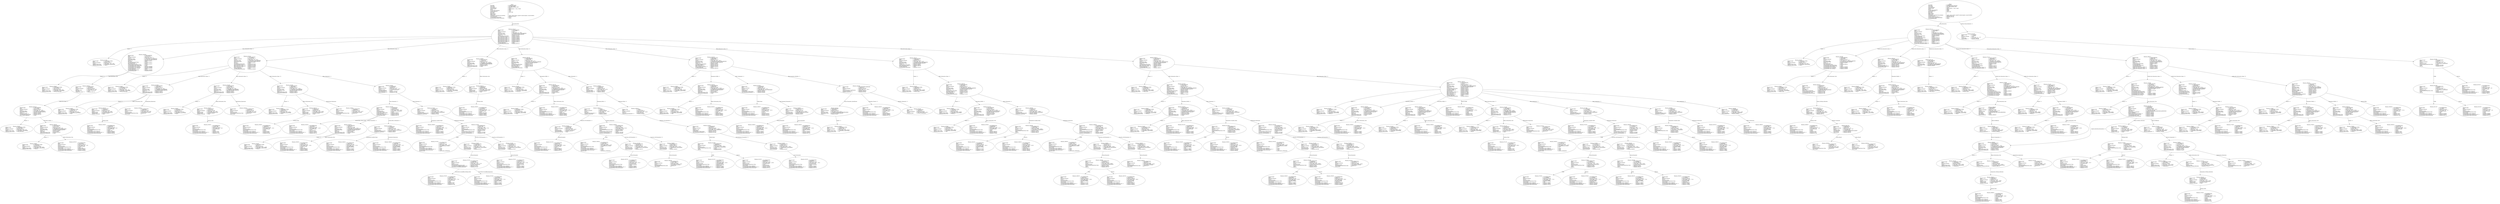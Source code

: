 digraph "unit_2.adt" {
  Unit_2 -> Element_2279113
      [ label=Unit_Declaration ];
  Unit_2
      [ label=<<TABLE BORDER="0" CELLBORDER="0" CELLSPACING="0" CELLPADDING="0"> 
          <TR><TD COLSPAN="3">Unit_2</TD></TR>
          <TR><TD ALIGN="LEFT">Unit_Kind   </TD><TD> = </TD><TD ALIGN="LEFT">A_PACKAGE_BODY</TD></TR>
          <TR><TD ALIGN="LEFT">Unit_Class   </TD><TD> = </TD><TD ALIGN="LEFT">A_PUBLIC_BODY</TD></TR>
          <TR><TD ALIGN="LEFT">Unit_Origin   </TD><TD> = </TD><TD ALIGN="LEFT">AN_APPLICATION_UNIT</TD></TR>
          <TR><TD ALIGN="LEFT">Unit_Full_Name    </TD><TD> = </TD><TD ALIGN="LEFT">Unit_2</TD></TR>
          <TR><TD ALIGN="LEFT">Unique_Name   </TD><TD> = </TD><TD ALIGN="LEFT">ASIS Context 1: Unit_2 (body)</TD></TR>
          <TR><TD ALIGN="LEFT">Exists  </TD><TD> = </TD><TD ALIGN="LEFT">TRUE</TD></TR>
          <TR><TD ALIGN="LEFT">Can_Be_Main_Program     </TD><TD> = </TD><TD ALIGN="LEFT">TRUE</TD></TR>
          <TR><TD ALIGN="LEFT">Is_Body_Required     </TD><TD> = </TD><TD ALIGN="LEFT">TRUE</TD></TR>
          <TR><TD ALIGN="LEFT">Text_Name   </TD><TD> = </TD><TD ALIGN="LEFT">unit_2.adb</TD></TR>
          <TR><TD ALIGN="LEFT">Text_Form   </TD><TD> = </TD><TD ALIGN="LEFT"></TD></TR>
          <TR><TD ALIGN="LEFT">Object_Name   </TD><TD> = </TD><TD ALIGN="LEFT"></TD></TR>
          <TR><TD ALIGN="LEFT">Object_Form   </TD><TD> = </TD><TD ALIGN="LEFT"></TD></TR>
          <TR><TD ALIGN="LEFT">Compilation_Command_Line_Options         </TD><TD> = </TD><TD ALIGN="LEFT">-gnatc -gnatt -gnatws -gnatyN -mtune=generic -march=x86-64</TD></TR>
          <TR><TD ALIGN="LEFT">Unit_Declaration     </TD><TD> = </TD><TD ALIGN="LEFT">Element_2279113</TD></TR>
          <TR><TD ALIGN="LEFT">Corresponding_Declaration       </TD><TD> = </TD><TD ALIGN="LEFT">Unit_3</TD></TR>
          <TR><TD ALIGN="LEFT">Corresponding_Parent_Declaration         </TD><TD> = </TD><TD ALIGN="LEFT">Unit_1</TD></TR>
          </TABLE>> ];
  Element_2279113 -> Element_2272057
      [ label="Names ( 1)" ];
  Element_2279113 -> Element_2282083
      [ label="Body_Declarative_Items ( 1)" ];
  Element_2279113 -> Element_2318122
      [ label="Body_Declarative_Items ( 2)" ];
  Element_2279113 -> Element_2386090
      [ label="Body_Declarative_Items ( 3)" ];
  Element_2279113 -> Element_2404106
      [ label="Body_Declarative_Items ( 4)" ];
  Element_2279113 -> Element_2435106
      [ label="Body_Declarative_Items ( 5)" ];
  Element_2279113 -> Element_2462113
      [ label="Body_Declarative_Items ( 6)" ];
  Element_2279113 -> Element_2505113
      [ label="Body_Declarative_Items ( 7)" ];
  Element_2279113
      [ label=<<TABLE BORDER="0" CELLBORDER="0" CELLSPACING="0" CELLPADDING="0"> 
          <TR><TD COLSPAN="3">Element_2279113</TD></TR>
          <TR><TD ALIGN="LEFT">Element_Kind    </TD><TD> = </TD><TD ALIGN="LEFT">A_DECLARATION</TD></TR>
          <TR><TD ALIGN="LEFT">Hash  </TD><TD> = </TD><TD ALIGN="LEFT">-2137242971</TD></TR>
          <TR><TD ALIGN="LEFT">Enclosing_Element     </TD><TD> = </TD><TD ALIGN="LEFT">(none)</TD></TR>
          <TR><TD ALIGN="LEFT">Source  </TD><TD> = </TD><TD ALIGN="LEFT">Unit_2.adb - 1:1 .. 78:11</TD></TR>
          <TR><TD ALIGN="LEFT">Declaration_Kind     </TD><TD> = </TD><TD ALIGN="LEFT">A_PACKAGE_BODY_DECLARATION</TD></TR>
          <TR><TD ALIGN="LEFT">Declaration_Origin     </TD><TD> = </TD><TD ALIGN="LEFT">AN_EXPLICIT_DECLARATION</TD></TR>
          <TR><TD ALIGN="LEFT">Names ( 1)   </TD><TD> = </TD><TD ALIGN="LEFT">Element_2272057</TD></TR>
          <TR><TD ALIGN="LEFT">Corresponding_End_Name      </TD><TD> = </TD><TD ALIGN="LEFT">Element_2601237</TD></TR>
          <TR><TD ALIGN="LEFT">Body_Declarative_Items ( 1)       </TD><TD> = </TD><TD ALIGN="LEFT">Element_2282083</TD></TR>
          <TR><TD ALIGN="LEFT">Body_Declarative_Items ( 2)       </TD><TD> = </TD><TD ALIGN="LEFT">Element_2318122</TD></TR>
          <TR><TD ALIGN="LEFT">Body_Declarative_Items ( 3)       </TD><TD> = </TD><TD ALIGN="LEFT">Element_2386090</TD></TR>
          <TR><TD ALIGN="LEFT">Body_Declarative_Items ( 4)       </TD><TD> = </TD><TD ALIGN="LEFT">Element_2404106</TD></TR>
          <TR><TD ALIGN="LEFT">Body_Declarative_Items ( 5)       </TD><TD> = </TD><TD ALIGN="LEFT">Element_2435106</TD></TR>
          <TR><TD ALIGN="LEFT">Body_Declarative_Items ( 6)       </TD><TD> = </TD><TD ALIGN="LEFT">Element_2462113</TD></TR>
          <TR><TD ALIGN="LEFT">Body_Declarative_Items ( 7)       </TD><TD> = </TD><TD ALIGN="LEFT">Element_2505113</TD></TR>
          <TR><TD ALIGN="LEFT">Is_Name_Repeated     </TD><TD> = </TD><TD ALIGN="LEFT">TRUE</TD></TR>
          <TR><TD ALIGN="LEFT">Corresponding_Declaration       </TD><TD> = </TD><TD ALIGN="LEFT">Element_2812112</TD></TR>
          </TABLE>> ];
  Element_2272057
      [ label=<<TABLE BORDER="0" CELLBORDER="0" CELLSPACING="0" CELLPADDING="0"> 
          <TR><TD COLSPAN="3">Element_2272057</TD></TR>
          <TR><TD ALIGN="LEFT">Element_Kind    </TD><TD> = </TD><TD ALIGN="LEFT">A_DEFINING_NAME</TD></TR>
          <TR><TD ALIGN="LEFT">Hash  </TD><TD> = </TD><TD ALIGN="LEFT">-2138153819</TD></TR>
          <TR><TD ALIGN="LEFT">Enclosing_Element     </TD><TD> = </TD><TD ALIGN="LEFT">Element_2279113</TD></TR>
          <TR><TD ALIGN="LEFT">Source  </TD><TD> = </TD><TD ALIGN="LEFT">Unit_2.adb - 1:14 .. 1:19</TD></TR>
          <TR><TD ALIGN="LEFT">Defining_Name_Kind     </TD><TD> = </TD><TD ALIGN="LEFT">A_DEFINING_IDENTIFIER</TD></TR>
          <TR><TD ALIGN="LEFT">Defining_Name_Image     </TD><TD> = </TD><TD ALIGN="LEFT">"Unit_2"</TD></TR>
          </TABLE>> ];
  Element_2282083 -> Element_2283057
      [ label="Names ( 1)" ];
  Element_2282083 -> Element_2290207
      [ label=Type_Declaration_View ];
  Element_2282083
      [ label=<<TABLE BORDER="0" CELLBORDER="0" CELLSPACING="0" CELLPADDING="0"> 
          <TR><TD COLSPAN="3">Element_2282083</TD></TR>
          <TR><TD ALIGN="LEFT">Element_Kind    </TD><TD> = </TD><TD ALIGN="LEFT">A_DECLARATION</TD></TR>
          <TR><TD ALIGN="LEFT">Hash  </TD><TD> = </TD><TD ALIGN="LEFT"> 1617244713</TD></TR>
          <TR><TD ALIGN="LEFT">Enclosing_Element     </TD><TD> = </TD><TD ALIGN="LEFT">Element_2279113</TD></TR>
          <TR><TD ALIGN="LEFT">Source  </TD><TD> = </TD><TD ALIGN="LEFT">Unit_2.adb - 3:4 .. 5:24</TD></TR>
          <TR><TD ALIGN="LEFT">Declaration_Kind     </TD><TD> = </TD><TD ALIGN="LEFT">A_TASK_TYPE_DECLARATION</TD></TR>
          <TR><TD ALIGN="LEFT">Declaration_Origin     </TD><TD> = </TD><TD ALIGN="LEFT">AN_EXPLICIT_DECLARATION</TD></TR>
          <TR><TD ALIGN="LEFT">Names ( 1)   </TD><TD> = </TD><TD ALIGN="LEFT">Element_2283057</TD></TR>
          <TR><TD ALIGN="LEFT">Has_Task   </TD><TD> = </TD><TD ALIGN="LEFT">TRUE</TD></TR>
          <TR><TD ALIGN="LEFT">Corresponding_End_Name      </TD><TD> = </TD><TD ALIGN="LEFT">Element_2308237</TD></TR>
          <TR><TD ALIGN="LEFT">Discriminant_Part     </TD><TD> = </TD><TD ALIGN="LEFT">(none)</TD></TR>
          <TR><TD ALIGN="LEFT">Type_Declaration_View      </TD><TD> = </TD><TD ALIGN="LEFT">Element_2290207</TD></TR>
          <TR><TD ALIGN="LEFT">Corresponding_Type_Declaration        </TD><TD> = </TD><TD ALIGN="LEFT">(none)</TD></TR>
          <TR><TD ALIGN="LEFT">Corresponding_Type_Partial_View        </TD><TD> = </TD><TD ALIGN="LEFT">(none)</TD></TR>
          <TR><TD ALIGN="LEFT">Corresponding_First_Subtype       </TD><TD> = </TD><TD ALIGN="LEFT">Element_2282083</TD></TR>
          <TR><TD ALIGN="LEFT">Corresponding_Last_Constraint        </TD><TD> = </TD><TD ALIGN="LEFT">Element_2282083</TD></TR>
          <TR><TD ALIGN="LEFT">Corresponding_Last_Subtype       </TD><TD> = </TD><TD ALIGN="LEFT">Element_2282083</TD></TR>
          <TR><TD ALIGN="LEFT">Is_Name_Repeated     </TD><TD> = </TD><TD ALIGN="LEFT">TRUE</TD></TR>
          <TR><TD ALIGN="LEFT">Corresponding_Declaration       </TD><TD> = </TD><TD ALIGN="LEFT">Element_2282083</TD></TR>
          <TR><TD ALIGN="LEFT">Corresponding_Body     </TD><TD> = </TD><TD ALIGN="LEFT">Element_2318122</TD></TR>
          </TABLE>> ];
  Element_2283057
      [ label=<<TABLE BORDER="0" CELLBORDER="0" CELLSPACING="0" CELLPADDING="0"> 
          <TR><TD COLSPAN="3">Element_2283057</TD></TR>
          <TR><TD ALIGN="LEFT">Element_Kind    </TD><TD> = </TD><TD ALIGN="LEFT">A_DEFINING_NAME</TD></TR>
          <TR><TD ALIGN="LEFT">Hash  </TD><TD> = </TD><TD ALIGN="LEFT"> 1617139497</TD></TR>
          <TR><TD ALIGN="LEFT">Enclosing_Element     </TD><TD> = </TD><TD ALIGN="LEFT">Element_2282083</TD></TR>
          <TR><TD ALIGN="LEFT">Source  </TD><TD> = </TD><TD ALIGN="LEFT">Unit_2.adb - 3:14 .. 3:29</TD></TR>
          <TR><TD ALIGN="LEFT">Defining_Name_Kind     </TD><TD> = </TD><TD ALIGN="LEFT">A_DEFINING_IDENTIFIER</TD></TR>
          <TR><TD ALIGN="LEFT">Defining_Name_Image     </TD><TD> = </TD><TD ALIGN="LEFT">"Boring_Task_Type"</TD></TR>
          </TABLE>> ];
  Element_2290207 -> Element_2291124
      [ label="Visible_Part_Items ( 1)" ];
  Element_2290207
      [ label=<<TABLE BORDER="0" CELLBORDER="0" CELLSPACING="0" CELLPADDING="0"> 
          <TR><TD COLSPAN="3">Element_2290207</TD></TR>
          <TR><TD ALIGN="LEFT">Element_Kind    </TD><TD> = </TD><TD ALIGN="LEFT">A_DEFINITION</TD></TR>
          <TR><TD ALIGN="LEFT">Hash  </TD><TD> = </TD><TD ALIGN="LEFT">-1337558572</TD></TR>
          <TR><TD ALIGN="LEFT">Enclosing_Element     </TD><TD> = </TD><TD ALIGN="LEFT">Element_2282083</TD></TR>
          <TR><TD ALIGN="LEFT">Source  </TD><TD> = </TD><TD ALIGN="LEFT">Unit_2.adb - 4:7 .. 5:23</TD></TR>
          <TR><TD ALIGN="LEFT">Definition_Kind    </TD><TD> = </TD><TD ALIGN="LEFT">A_TASK_DEFINITION</TD></TR>
          <TR><TD ALIGN="LEFT">Has_Task   </TD><TD> = </TD><TD ALIGN="LEFT">TRUE</TD></TR>
          <TR><TD ALIGN="LEFT">Visible_Part_Items ( 1)      </TD><TD> = </TD><TD ALIGN="LEFT">Element_2291124</TD></TR>
          </TABLE>> ];
  Element_2291124 -> Element_2292057
      [ label="Names ( 1)" ];
  Element_2291124 -> Element_2306105
      [ label="Parameter_Profile ( 1)" ];
  Element_2291124
      [ label=<<TABLE BORDER="0" CELLBORDER="0" CELLSPACING="0" CELLPADDING="0"> 
          <TR><TD COLSPAN="3">Element_2291124</TD></TR>
          <TR><TD ALIGN="LEFT">Element_Kind    </TD><TD> = </TD><TD ALIGN="LEFT">A_DECLARATION</TD></TR>
          <TR><TD ALIGN="LEFT">Hash  </TD><TD> = </TD><TD ALIGN="LEFT">-1337728556</TD></TR>
          <TR><TD ALIGN="LEFT">Enclosing_Element     </TD><TD> = </TD><TD ALIGN="LEFT">Element_2290207</TD></TR>
          <TR><TD ALIGN="LEFT">Source  </TD><TD> = </TD><TD ALIGN="LEFT">Unit_2.adb - 4:7 .. 4:52</TD></TR>
          <TR><TD ALIGN="LEFT">Declaration_Kind     </TD><TD> = </TD><TD ALIGN="LEFT">AN_ENTRY_DECLARATION</TD></TR>
          <TR><TD ALIGN="LEFT">Declaration_Origin     </TD><TD> = </TD><TD ALIGN="LEFT">AN_EXPLICIT_DECLARATION</TD></TR>
          <TR><TD ALIGN="LEFT">Names ( 1)   </TD><TD> = </TD><TD ALIGN="LEFT">Element_2292057</TD></TR>
          <TR><TD ALIGN="LEFT">Parameter_Profile ( 1)      </TD><TD> = </TD><TD ALIGN="LEFT">Element_2306105</TD></TR>
          <TR><TD ALIGN="LEFT">Corresponding_Declaration       </TD><TD> = </TD><TD ALIGN="LEFT">Element_2291124</TD></TR>
          <TR><TD ALIGN="LEFT">Entry_Family_Definition      </TD><TD> = </TD><TD ALIGN="LEFT">(none)</TD></TR>
          </TABLE>> ];
  Element_2292057
      [ label=<<TABLE BORDER="0" CELLBORDER="0" CELLSPACING="0" CELLPADDING="0"> 
          <TR><TD COLSPAN="3">Element_2292057</TD></TR>
          <TR><TD ALIGN="LEFT">Element_Kind    </TD><TD> = </TD><TD ALIGN="LEFT">A_DEFINING_NAME</TD></TR>
          <TR><TD ALIGN="LEFT">Hash  </TD><TD> = </TD><TD ALIGN="LEFT">-1337865388</TD></TR>
          <TR><TD ALIGN="LEFT">Enclosing_Element     </TD><TD> = </TD><TD ALIGN="LEFT">Element_2291124</TD></TR>
          <TR><TD ALIGN="LEFT">Source  </TD><TD> = </TD><TD ALIGN="LEFT">Unit_2.adb - 4:13 .. 4:25</TD></TR>
          <TR><TD ALIGN="LEFT">Defining_Name_Kind     </TD><TD> = </TD><TD ALIGN="LEFT">A_DEFINING_IDENTIFIER</TD></TR>
          <TR><TD ALIGN="LEFT">Defining_Name_Image     </TD><TD> = </TD><TD ALIGN="LEFT">"Drop_Off_Work"</TD></TR>
          </TABLE>> ];
  Element_2306105 -> Element_2299057
      [ label="Names ( 1)" ];
  Element_2306105 -> Element_2307237
      [ label=Object_Declaration_View ];
  Element_2306105
      [ label=<<TABLE BORDER="0" CELLBORDER="0" CELLSPACING="0" CELLPADDING="0"> 
          <TR><TD COLSPAN="3">Element_2306105</TD></TR>
          <TR><TD ALIGN="LEFT">Element_Kind    </TD><TD> = </TD><TD ALIGN="LEFT">A_DECLARATION</TD></TR>
          <TR><TD ALIGN="LEFT">Hash  </TD><TD> = </TD><TD ALIGN="LEFT">-1337767148</TD></TR>
          <TR><TD ALIGN="LEFT">Enclosing_Element     </TD><TD> = </TD><TD ALIGN="LEFT">Element_2291124</TD></TR>
          <TR><TD ALIGN="LEFT">Source  </TD><TD> = </TD><TD ALIGN="LEFT">Unit_2.adb - 4:28 .. 4:50</TD></TR>
          <TR><TD ALIGN="LEFT">Declaration_Kind     </TD><TD> = </TD><TD ALIGN="LEFT">A_PARAMETER_SPECIFICATION</TD></TR>
          <TR><TD ALIGN="LEFT">Declaration_Origin     </TD><TD> = </TD><TD ALIGN="LEFT">AN_EXPLICIT_DECLARATION</TD></TR>
          <TR><TD ALIGN="LEFT">Names ( 1)   </TD><TD> = </TD><TD ALIGN="LEFT">Element_2299057</TD></TR>
          <TR><TD ALIGN="LEFT">Mode_Kind   </TD><TD> = </TD><TD ALIGN="LEFT">AN_IN_MODE</TD></TR>
          <TR><TD ALIGN="LEFT">Object_Declaration_View      </TD><TD> = </TD><TD ALIGN="LEFT">Element_2307237</TD></TR>
          <TR><TD ALIGN="LEFT">Initialization_Expression       </TD><TD> = </TD><TD ALIGN="LEFT">(none)</TD></TR>
          </TABLE>> ];
  Element_2299057
      [ label=<<TABLE BORDER="0" CELLBORDER="0" CELLSPACING="0" CELLPADDING="0"> 
          <TR><TD COLSPAN="3">Element_2299057</TD></TR>
          <TR><TD ALIGN="LEFT">Element_Kind    </TD><TD> = </TD><TD ALIGN="LEFT">A_DEFINING_NAME</TD></TR>
          <TR><TD ALIGN="LEFT">Hash  </TD><TD> = </TD><TD ALIGN="LEFT">-1337865452</TD></TR>
          <TR><TD ALIGN="LEFT">Enclosing_Element     </TD><TD> = </TD><TD ALIGN="LEFT">Element_2306105</TD></TR>
          <TR><TD ALIGN="LEFT">Source  </TD><TD> = </TD><TD ALIGN="LEFT">Unit_2.adb - 4:28 .. 4:34</TD></TR>
          <TR><TD ALIGN="LEFT">Defining_Name_Kind     </TD><TD> = </TD><TD ALIGN="LEFT">A_DEFINING_IDENTIFIER</TD></TR>
          <TR><TD ALIGN="LEFT">Defining_Name_Image     </TD><TD> = </TD><TD ALIGN="LEFT">"Work_In"</TD></TR>
          </TABLE>> ];
  Element_2307237
      [ label=<<TABLE BORDER="0" CELLBORDER="0" CELLSPACING="0" CELLPADDING="0"> 
          <TR><TD COLSPAN="3">Element_2307237</TD></TR>
          <TR><TD ALIGN="LEFT">Element_Kind    </TD><TD> = </TD><TD ALIGN="LEFT">AN_EXPRESSION</TD></TR>
          <TR><TD ALIGN="LEFT">Hash  </TD><TD> = </TD><TD ALIGN="LEFT">-1337497004</TD></TR>
          <TR><TD ALIGN="LEFT">Enclosing_Element     </TD><TD> = </TD><TD ALIGN="LEFT">Element_2306105</TD></TR>
          <TR><TD ALIGN="LEFT">Source  </TD><TD> = </TD><TD ALIGN="LEFT">Unit_2.adb - 4:41 .. 4:50</TD></TR>
          <TR><TD ALIGN="LEFT">Expression_Kind    </TD><TD> = </TD><TD ALIGN="LEFT">AN_IDENTIFIER</TD></TR>
          <TR><TD ALIGN="LEFT">Corresponding_Expression_Type        </TD><TD> = </TD><TD ALIGN="LEFT">(none)</TD></TR>
          <TR><TD ALIGN="LEFT">Name_Image   </TD><TD> = </TD><TD ALIGN="LEFT">Range_Type</TD></TR>
          <TR><TD ALIGN="LEFT">Corresponding_Name_Definition        </TD><TD> = </TD><TD ALIGN="LEFT">Element_2628057</TD></TR>
          <TR><TD ALIGN="LEFT">Corresponding_Name_Definition_List ( 1)          </TD><TD> = </TD><TD ALIGN="LEFT">Element_2628057</TD></TR>
          <TR><TD ALIGN="LEFT">Corresponding_Name_Declaration        </TD><TD> = </TD><TD ALIGN="LEFT">Element_2642082</TD></TR>
          </TABLE>> ];
  Element_2318122 -> Element_2310057
      [ label="Names ( 1)" ];
  Element_2318122 -> Element_2327090
      [ label="Body_Declarative_Items ( 1)" ];
  Element_2318122 -> Element_2337090
      [ label="Body_Declarative_Items ( 2)" ];
  Element_2318122 -> Element_2347091
      [ label="Body_Declarative_Items ( 3)" ];
  Element_2318122 -> Element_2350391
      [ label="Body_Statements ( 1)" ];
  Element_2318122
      [ label=<<TABLE BORDER="0" CELLBORDER="0" CELLSPACING="0" CELLPADDING="0"> 
          <TR><TD COLSPAN="3">Element_2318122</TD></TR>
          <TR><TD ALIGN="LEFT">Element_Kind    </TD><TD> = </TD><TD ALIGN="LEFT">A_DECLARATION</TD></TR>
          <TR><TD ALIGN="LEFT">Hash  </TD><TD> = </TD><TD ALIGN="LEFT">-1777436126</TD></TR>
          <TR><TD ALIGN="LEFT">Enclosing_Element     </TD><TD> = </TD><TD ALIGN="LEFT">Element_2279113</TD></TR>
          <TR><TD ALIGN="LEFT">Source  </TD><TD> = </TD><TD ALIGN="LEFT">Unit_2.adb - 7:4 .. 19:24</TD></TR>
          <TR><TD ALIGN="LEFT">Declaration_Kind     </TD><TD> = </TD><TD ALIGN="LEFT">A_TASK_BODY_DECLARATION</TD></TR>
          <TR><TD ALIGN="LEFT">Declaration_Origin     </TD><TD> = </TD><TD ALIGN="LEFT">AN_EXPLICIT_DECLARATION</TD></TR>
          <TR><TD ALIGN="LEFT">Names ( 1)   </TD><TD> = </TD><TD ALIGN="LEFT">Element_2310057</TD></TR>
          <TR><TD ALIGN="LEFT">Has_Task   </TD><TD> = </TD><TD ALIGN="LEFT">TRUE</TD></TR>
          <TR><TD ALIGN="LEFT">Corresponding_End_Name      </TD><TD> = </TD><TD ALIGN="LEFT">Element_2377237</TD></TR>
          <TR><TD ALIGN="LEFT">Body_Declarative_Items ( 1)       </TD><TD> = </TD><TD ALIGN="LEFT">Element_2327090</TD></TR>
          <TR><TD ALIGN="LEFT">Body_Declarative_Items ( 2)       </TD><TD> = </TD><TD ALIGN="LEFT">Element_2337090</TD></TR>
          <TR><TD ALIGN="LEFT">Body_Declarative_Items ( 3)       </TD><TD> = </TD><TD ALIGN="LEFT">Element_2347091</TD></TR>
          <TR><TD ALIGN="LEFT">Body_Statements ( 1)      </TD><TD> = </TD><TD ALIGN="LEFT">Element_2350391</TD></TR>
          <TR><TD ALIGN="LEFT">Is_Name_Repeated     </TD><TD> = </TD><TD ALIGN="LEFT">TRUE</TD></TR>
          <TR><TD ALIGN="LEFT">Corresponding_Declaration       </TD><TD> = </TD><TD ALIGN="LEFT">Element_2282083</TD></TR>
          </TABLE>> ];
  Element_2310057
      [ label=<<TABLE BORDER="0" CELLBORDER="0" CELLSPACING="0" CELLPADDING="0"> 
          <TR><TD COLSPAN="3">Element_2310057</TD></TR>
          <TR><TD ALIGN="LEFT">Element_Kind    </TD><TD> = </TD><TD ALIGN="LEFT">A_DEFINING_NAME</TD></TR>
          <TR><TD ALIGN="LEFT">Hash  </TD><TD> = </TD><TD ALIGN="LEFT">-1777452686</TD></TR>
          <TR><TD ALIGN="LEFT">Enclosing_Element     </TD><TD> = </TD><TD ALIGN="LEFT">Element_2318122</TD></TR>
          <TR><TD ALIGN="LEFT">Source  </TD><TD> = </TD><TD ALIGN="LEFT">Unit_2.adb - 7:14 .. 7:29</TD></TR>
          <TR><TD ALIGN="LEFT">Defining_Name_Kind     </TD><TD> = </TD><TD ALIGN="LEFT">A_DEFINING_IDENTIFIER</TD></TR>
          <TR><TD ALIGN="LEFT">Defining_Name_Image     </TD><TD> = </TD><TD ALIGN="LEFT">"Boring_Task_Type"</TD></TR>
          </TABLE>> ];
  Element_2327090 -> Element_2319057
      [ label="Names ( 1)" ];
  Element_2327090 -> Element_2326176
      [ label=Object_Declaration_View ];
  Element_2327090 -> Element_2328234
      [ label=Initialization_Expression ];
  Element_2327090
      [ label=<<TABLE BORDER="0" CELLBORDER="0" CELLSPACING="0" CELLPADDING="0"> 
          <TR><TD COLSPAN="3">Element_2327090</TD></TR>
          <TR><TD ALIGN="LEFT">Element_Kind    </TD><TD> = </TD><TD ALIGN="LEFT">A_DECLARATION</TD></TR>
          <TR><TD ALIGN="LEFT">Hash  </TD><TD> = </TD><TD ALIGN="LEFT"> 1258827037</TD></TR>
          <TR><TD ALIGN="LEFT">Enclosing_Element     </TD><TD> = </TD><TD ALIGN="LEFT">Element_2318122</TD></TR>
          <TR><TD ALIGN="LEFT">Source  </TD><TD> = </TD><TD ALIGN="LEFT">Unit_2.adb - 8:7 .. 8:31</TD></TR>
          <TR><TD ALIGN="LEFT">Declaration_Kind     </TD><TD> = </TD><TD ALIGN="LEFT">A_VARIABLE_DECLARATION</TD></TR>
          <TR><TD ALIGN="LEFT">Declaration_Origin     </TD><TD> = </TD><TD ALIGN="LEFT">AN_EXPLICIT_DECLARATION</TD></TR>
          <TR><TD ALIGN="LEFT">Names ( 1)   </TD><TD> = </TD><TD ALIGN="LEFT">Element_2319057</TD></TR>
          <TR><TD ALIGN="LEFT">Object_Declaration_View      </TD><TD> = </TD><TD ALIGN="LEFT">Element_2326176</TD></TR>
          <TR><TD ALIGN="LEFT">Initialization_Expression       </TD><TD> = </TD><TD ALIGN="LEFT">Element_2328234</TD></TR>
          </TABLE>> ];
  Element_2319057
      [ label=<<TABLE BORDER="0" CELLBORDER="0" CELLSPACING="0" CELLPADDING="0"> 
          <TR><TD COLSPAN="3">Element_2319057</TD></TR>
          <TR><TD ALIGN="LEFT">Element_Kind    </TD><TD> = </TD><TD ALIGN="LEFT">A_DEFINING_NAME</TD></TR>
          <TR><TD ALIGN="LEFT">Hash  </TD><TD> = </TD><TD ALIGN="LEFT"> 1258822813</TD></TR>
          <TR><TD ALIGN="LEFT">Enclosing_Element     </TD><TD> = </TD><TD ALIGN="LEFT">Element_2327090</TD></TR>
          <TR><TD ALIGN="LEFT">Source  </TD><TD> = </TD><TD ALIGN="LEFT">Unit_2.adb - 8:7 .. 8:10</TD></TR>
          <TR><TD ALIGN="LEFT">Defining_Name_Kind     </TD><TD> = </TD><TD ALIGN="LEFT">A_DEFINING_IDENTIFIER</TD></TR>
          <TR><TD ALIGN="LEFT">Defining_Name_Image     </TD><TD> = </TD><TD ALIGN="LEFT">"Work"</TD></TR>
          </TABLE>> ];
  Element_2326176 -> Element_2326237
      [ label=Subtype_Mark ];
  Element_2326176
      [ label=<<TABLE BORDER="0" CELLBORDER="0" CELLSPACING="0" CELLPADDING="0"> 
          <TR><TD COLSPAN="3">Element_2326176</TD></TR>
          <TR><TD ALIGN="LEFT">Element_Kind    </TD><TD> = </TD><TD ALIGN="LEFT">A_DEFINITION</TD></TR>
          <TR><TD ALIGN="LEFT">Hash  </TD><TD> = </TD><TD ALIGN="LEFT"> 1258838017</TD></TR>
          <TR><TD ALIGN="LEFT">Enclosing_Element     </TD><TD> = </TD><TD ALIGN="LEFT">Element_2327090</TD></TR>
          <TR><TD ALIGN="LEFT">Source  </TD><TD> = </TD><TD ALIGN="LEFT">Unit_2.adb - 8:16 .. 8:25</TD></TR>
          <TR><TD ALIGN="LEFT">Definition_Kind    </TD><TD> = </TD><TD ALIGN="LEFT">A_SUBTYPE_INDICATION</TD></TR>
          <TR><TD ALIGN="LEFT">Subtype_Mark    </TD><TD> = </TD><TD ALIGN="LEFT">Element_2326237</TD></TR>
          <TR><TD ALIGN="LEFT">Subtype_Constraint     </TD><TD> = </TD><TD ALIGN="LEFT">(none)</TD></TR>
          </TABLE>> ];
  Element_2326237
      [ label=<<TABLE BORDER="0" CELLBORDER="0" CELLSPACING="0" CELLPADDING="0"> 
          <TR><TD COLSPAN="3">Element_2326237</TD></TR>
          <TR><TD ALIGN="LEFT">Element_Kind    </TD><TD> = </TD><TD ALIGN="LEFT">AN_EXPRESSION</TD></TR>
          <TR><TD ALIGN="LEFT">Hash  </TD><TD> = </TD><TD ALIGN="LEFT"> 1258845825</TD></TR>
          <TR><TD ALIGN="LEFT">Enclosing_Element     </TD><TD> = </TD><TD ALIGN="LEFT">Element_2326176</TD></TR>
          <TR><TD ALIGN="LEFT">Source  </TD><TD> = </TD><TD ALIGN="LEFT">Unit_2.adb - 8:16 .. 8:25</TD></TR>
          <TR><TD ALIGN="LEFT">Expression_Kind    </TD><TD> = </TD><TD ALIGN="LEFT">AN_IDENTIFIER</TD></TR>
          <TR><TD ALIGN="LEFT">Corresponding_Expression_Type        </TD><TD> = </TD><TD ALIGN="LEFT">(none)</TD></TR>
          <TR><TD ALIGN="LEFT">Name_Image   </TD><TD> = </TD><TD ALIGN="LEFT">Range_Type</TD></TR>
          <TR><TD ALIGN="LEFT">Corresponding_Name_Definition        </TD><TD> = </TD><TD ALIGN="LEFT">Element_2628057</TD></TR>
          <TR><TD ALIGN="LEFT">Corresponding_Name_Definition_List ( 1)          </TD><TD> = </TD><TD ALIGN="LEFT">Element_2628057</TD></TR>
          <TR><TD ALIGN="LEFT">Corresponding_Name_Declaration        </TD><TD> = </TD><TD ALIGN="LEFT">Element_2642082</TD></TR>
          </TABLE>> ];
  Element_2328234
      [ label=<<TABLE BORDER="0" CELLBORDER="0" CELLSPACING="0" CELLPADDING="0"> 
          <TR><TD COLSPAN="3">Element_2328234</TD></TR>
          <TR><TD ALIGN="LEFT">Element_Kind    </TD><TD> = </TD><TD ALIGN="LEFT">AN_EXPRESSION</TD></TR>
          <TR><TD ALIGN="LEFT">Hash  </TD><TD> = </TD><TD ALIGN="LEFT"> 1258845497</TD></TR>
          <TR><TD ALIGN="LEFT">Enclosing_Element     </TD><TD> = </TD><TD ALIGN="LEFT">Element_2327090</TD></TR>
          <TR><TD ALIGN="LEFT">Source  </TD><TD> = </TD><TD ALIGN="LEFT">Unit_2.adb - 8:30 .. 8:30</TD></TR>
          <TR><TD ALIGN="LEFT">Expression_Kind    </TD><TD> = </TD><TD ALIGN="LEFT">AN_INTEGER_LITERAL</TD></TR>
          <TR><TD ALIGN="LEFT">Corresponding_Expression_Type        </TD><TD> = </TD><TD ALIGN="LEFT">Element_82</TD></TR>
          <TR><TD ALIGN="LEFT">Value_Image   </TD><TD> = </TD><TD ALIGN="LEFT">5</TD></TR>
          </TABLE>> ];
  Element_2337090 -> Element_2329057
      [ label="Names ( 1)" ];
  Element_2337090 -> Element_2336176
      [ label=Object_Declaration_View ];
  Element_2337090 -> Element_2338234
      [ label=Initialization_Expression ];
  Element_2337090
      [ label=<<TABLE BORDER="0" CELLBORDER="0" CELLSPACING="0" CELLPADDING="0"> 
          <TR><TD COLSPAN="3">Element_2337090</TD></TR>
          <TR><TD ALIGN="LEFT">Element_Kind    </TD><TD> = </TD><TD ALIGN="LEFT">A_DECLARATION</TD></TR>
          <TR><TD ALIGN="LEFT">Hash  </TD><TD> = </TD><TD ALIGN="LEFT">-1518037362</TD></TR>
          <TR><TD ALIGN="LEFT">Enclosing_Element     </TD><TD> = </TD><TD ALIGN="LEFT">Element_2318122</TD></TR>
          <TR><TD ALIGN="LEFT">Source  </TD><TD> = </TD><TD ALIGN="LEFT">Unit_2.adb - 9:7 .. 9:28</TD></TR>
          <TR><TD ALIGN="LEFT">Declaration_Kind     </TD><TD> = </TD><TD ALIGN="LEFT">A_VARIABLE_DECLARATION</TD></TR>
          <TR><TD ALIGN="LEFT">Declaration_Origin     </TD><TD> = </TD><TD ALIGN="LEFT">AN_EXPLICIT_DECLARATION</TD></TR>
          <TR><TD ALIGN="LEFT">Names ( 1)   </TD><TD> = </TD><TD ALIGN="LEFT">Element_2329057</TD></TR>
          <TR><TD ALIGN="LEFT">Object_Declaration_View      </TD><TD> = </TD><TD ALIGN="LEFT">Element_2336176</TD></TR>
          <TR><TD ALIGN="LEFT">Initialization_Expression       </TD><TD> = </TD><TD ALIGN="LEFT">Element_2338234</TD></TR>
          </TABLE>> ];
  Element_2329057
      [ label=<<TABLE BORDER="0" CELLBORDER="0" CELLSPACING="0" CELLPADDING="0"> 
          <TR><TD COLSPAN="3">Element_2329057</TD></TR>
          <TR><TD ALIGN="LEFT">Element_Kind    </TD><TD> = </TD><TD ALIGN="LEFT">A_DEFINING_NAME</TD></TR>
          <TR><TD ALIGN="LEFT">Hash  </TD><TD> = </TD><TD ALIGN="LEFT">-1518039474</TD></TR>
          <TR><TD ALIGN="LEFT">Enclosing_Element     </TD><TD> = </TD><TD ALIGN="LEFT">Element_2337090</TD></TR>
          <TR><TD ALIGN="LEFT">Source  </TD><TD> = </TD><TD ALIGN="LEFT">Unit_2.adb - 9:7 .. 9:12</TD></TR>
          <TR><TD ALIGN="LEFT">Defining_Name_Kind     </TD><TD> = </TD><TD ALIGN="LEFT">A_DEFINING_IDENTIFIER</TD></TR>
          <TR><TD ALIGN="LEFT">Defining_Name_Image     </TD><TD> = </TD><TD ALIGN="LEFT">"Result"</TD></TR>
          </TABLE>> ];
  Element_2336176 -> Element_2336237
      [ label=Subtype_Mark ];
  Element_2336176
      [ label=<<TABLE BORDER="0" CELLBORDER="0" CELLSPACING="0" CELLPADDING="0"> 
          <TR><TD COLSPAN="3">Element_2336176</TD></TR>
          <TR><TD ALIGN="LEFT">Element_Kind    </TD><TD> = </TD><TD ALIGN="LEFT">A_DEFINITION</TD></TR>
          <TR><TD ALIGN="LEFT">Hash  </TD><TD> = </TD><TD ALIGN="LEFT">-1518031872</TD></TR>
          <TR><TD ALIGN="LEFT">Enclosing_Element     </TD><TD> = </TD><TD ALIGN="LEFT">Element_2337090</TD></TR>
          <TR><TD ALIGN="LEFT">Source  </TD><TD> = </TD><TD ALIGN="LEFT">Unit_2.adb - 9:16 .. 9:22</TD></TR>
          <TR><TD ALIGN="LEFT">Definition_Kind    </TD><TD> = </TD><TD ALIGN="LEFT">A_SUBTYPE_INDICATION</TD></TR>
          <TR><TD ALIGN="LEFT">Subtype_Mark    </TD><TD> = </TD><TD ALIGN="LEFT">Element_2336237</TD></TR>
          <TR><TD ALIGN="LEFT">Subtype_Constraint     </TD><TD> = </TD><TD ALIGN="LEFT">(none)</TD></TR>
          </TABLE>> ];
  Element_2336237
      [ label=<<TABLE BORDER="0" CELLBORDER="0" CELLSPACING="0" CELLPADDING="0"> 
          <TR><TD COLSPAN="3">Element_2336237</TD></TR>
          <TR><TD ALIGN="LEFT">Element_Kind    </TD><TD> = </TD><TD ALIGN="LEFT">AN_EXPRESSION</TD></TR>
          <TR><TD ALIGN="LEFT">Hash  </TD><TD> = </TD><TD ALIGN="LEFT">-1518027968</TD></TR>
          <TR><TD ALIGN="LEFT">Enclosing_Element     </TD><TD> = </TD><TD ALIGN="LEFT">Element_2336176</TD></TR>
          <TR><TD ALIGN="LEFT">Source  </TD><TD> = </TD><TD ALIGN="LEFT">Unit_2.adb - 9:16 .. 9:22</TD></TR>
          <TR><TD ALIGN="LEFT">Expression_Kind    </TD><TD> = </TD><TD ALIGN="LEFT">AN_IDENTIFIER</TD></TR>
          <TR><TD ALIGN="LEFT">Corresponding_Expression_Type        </TD><TD> = </TD><TD ALIGN="LEFT">(none)</TD></TR>
          <TR><TD ALIGN="LEFT">Name_Image   </TD><TD> = </TD><TD ALIGN="LEFT">Integer</TD></TR>
          <TR><TD ALIGN="LEFT">Corresponding_Name_Definition        </TD><TD> = </TD><TD ALIGN="LEFT">Element_37057</TD></TR>
          <TR><TD ALIGN="LEFT">Corresponding_Name_Definition_List ( 1)          </TD><TD> = </TD><TD ALIGN="LEFT">Element_37057</TD></TR>
          <TR><TD ALIGN="LEFT">Corresponding_Name_Declaration        </TD><TD> = </TD><TD ALIGN="LEFT">Element_917082</TD></TR>
          </TABLE>> ];
  Element_2338234
      [ label=<<TABLE BORDER="0" CELLBORDER="0" CELLSPACING="0" CELLPADDING="0"> 
          <TR><TD COLSPAN="3">Element_2338234</TD></TR>
          <TR><TD ALIGN="LEFT">Element_Kind    </TD><TD> = </TD><TD ALIGN="LEFT">AN_EXPRESSION</TD></TR>
          <TR><TD ALIGN="LEFT">Hash  </TD><TD> = </TD><TD ALIGN="LEFT">-1518028138</TD></TR>
          <TR><TD ALIGN="LEFT">Enclosing_Element     </TD><TD> = </TD><TD ALIGN="LEFT">Element_2337090</TD></TR>
          <TR><TD ALIGN="LEFT">Source  </TD><TD> = </TD><TD ALIGN="LEFT">Unit_2.adb - 9:27 .. 9:27</TD></TR>
          <TR><TD ALIGN="LEFT">Expression_Kind    </TD><TD> = </TD><TD ALIGN="LEFT">AN_INTEGER_LITERAL</TD></TR>
          <TR><TD ALIGN="LEFT">Corresponding_Expression_Type        </TD><TD> = </TD><TD ALIGN="LEFT">Element_82</TD></TR>
          <TR><TD ALIGN="LEFT">Value_Image   </TD><TD> = </TD><TD ALIGN="LEFT">0</TD></TR>
          </TABLE>> ];
  Element_2347091 -> Element_2339057
      [ label="Names ( 1)" ];
  Element_2347091 -> Element_2346176
      [ label=Object_Declaration_View ];
  Element_2347091 -> Element_2348234
      [ label=Initialization_Expression ];
  Element_2347091
      [ label=<<TABLE BORDER="0" CELLBORDER="0" CELLSPACING="0" CELLPADDING="0"> 
          <TR><TD COLSPAN="3">Element_2347091</TD></TR>
          <TR><TD ALIGN="LEFT">Element_Kind    </TD><TD> = </TD><TD ALIGN="LEFT">A_DECLARATION</TD></TR>
          <TR><TD ALIGN="LEFT">Hash  </TD><TD> = </TD><TD ALIGN="LEFT"> 1388481383</TD></TR>
          <TR><TD ALIGN="LEFT">Enclosing_Element     </TD><TD> = </TD><TD ALIGN="LEFT">Element_2318122</TD></TR>
          <TR><TD ALIGN="LEFT">Source  </TD><TD> = </TD><TD ALIGN="LEFT">Unit_2.adb - 10:7 .. 10:38</TD></TR>
          <TR><TD ALIGN="LEFT">Declaration_Kind     </TD><TD> = </TD><TD ALIGN="LEFT">A_CONSTANT_DECLARATION</TD></TR>
          <TR><TD ALIGN="LEFT">Declaration_Origin     </TD><TD> = </TD><TD ALIGN="LEFT">AN_EXPLICIT_DECLARATION</TD></TR>
          <TR><TD ALIGN="LEFT">Names ( 1)   </TD><TD> = </TD><TD ALIGN="LEFT">Element_2339057</TD></TR>
          <TR><TD ALIGN="LEFT">Object_Declaration_View      </TD><TD> = </TD><TD ALIGN="LEFT">Element_2346176</TD></TR>
          <TR><TD ALIGN="LEFT">Initialization_Expression       </TD><TD> = </TD><TD ALIGN="LEFT">Element_2348234</TD></TR>
          </TABLE>> ];
  Element_2339057
      [ label=<<TABLE BORDER="0" CELLBORDER="0" CELLSPACING="0" CELLPADDING="0"> 
          <TR><TD COLSPAN="3">Element_2339057</TD></TR>
          <TR><TD ALIGN="LEFT">Element_Kind    </TD><TD> = </TD><TD ALIGN="LEFT">A_DEFINING_NAME</TD></TR>
          <TR><TD ALIGN="LEFT">Hash  </TD><TD> = </TD><TD ALIGN="LEFT"> 1388480295</TD></TR>
          <TR><TD ALIGN="LEFT">Enclosing_Element     </TD><TD> = </TD><TD ALIGN="LEFT">Element_2347091</TD></TR>
          <TR><TD ALIGN="LEFT">Source  </TD><TD> = </TD><TD ALIGN="LEFT">Unit_2.adb - 10:7 .. 10:12</TD></TR>
          <TR><TD ALIGN="LEFT">Defining_Name_Kind     </TD><TD> = </TD><TD ALIGN="LEFT">A_DEFINING_IDENTIFIER</TD></TR>
          <TR><TD ALIGN="LEFT">Defining_Name_Image     </TD><TD> = </TD><TD ALIGN="LEFT">"Factor"</TD></TR>
          </TABLE>> ];
  Element_2346176 -> Element_2346237
      [ label=Subtype_Mark ];
  Element_2346176
      [ label=<<TABLE BORDER="0" CELLBORDER="0" CELLSPACING="0" CELLPADDING="0"> 
          <TR><TD COLSPAN="3">Element_2346176</TD></TR>
          <TR><TD ALIGN="LEFT">Element_Kind    </TD><TD> = </TD><TD ALIGN="LEFT">A_DEFINITION</TD></TR>
          <TR><TD ALIGN="LEFT">Hash  </TD><TD> = </TD><TD ALIGN="LEFT"> 1388484105</TD></TR>
          <TR><TD ALIGN="LEFT">Enclosing_Element     </TD><TD> = </TD><TD ALIGN="LEFT">Element_2347091</TD></TR>
          <TR><TD ALIGN="LEFT">Source  </TD><TD> = </TD><TD ALIGN="LEFT">Unit_2.adb - 10:25 .. 10:32</TD></TR>
          <TR><TD ALIGN="LEFT">Definition_Kind    </TD><TD> = </TD><TD ALIGN="LEFT">A_SUBTYPE_INDICATION</TD></TR>
          <TR><TD ALIGN="LEFT">Subtype_Mark    </TD><TD> = </TD><TD ALIGN="LEFT">Element_2346237</TD></TR>
          <TR><TD ALIGN="LEFT">Subtype_Constraint     </TD><TD> = </TD><TD ALIGN="LEFT">(none)</TD></TR>
          </TABLE>> ];
  Element_2346237
      [ label=<<TABLE BORDER="0" CELLBORDER="0" CELLSPACING="0" CELLPADDING="0"> 
          <TR><TD COLSPAN="3">Element_2346237</TD></TR>
          <TR><TD ALIGN="LEFT">Element_Kind    </TD><TD> = </TD><TD ALIGN="LEFT">AN_EXPRESSION</TD></TR>
          <TR><TD ALIGN="LEFT">Hash  </TD><TD> = </TD><TD ALIGN="LEFT"> 1388486057</TD></TR>
          <TR><TD ALIGN="LEFT">Enclosing_Element     </TD><TD> = </TD><TD ALIGN="LEFT">Element_2346176</TD></TR>
          <TR><TD ALIGN="LEFT">Source  </TD><TD> = </TD><TD ALIGN="LEFT">Unit_2.adb - 10:25 .. 10:32</TD></TR>
          <TR><TD ALIGN="LEFT">Expression_Kind    </TD><TD> = </TD><TD ALIGN="LEFT">AN_IDENTIFIER</TD></TR>
          <TR><TD ALIGN="LEFT">Corresponding_Expression_Type        </TD><TD> = </TD><TD ALIGN="LEFT">(none)</TD></TR>
          <TR><TD ALIGN="LEFT">Name_Image   </TD><TD> = </TD><TD ALIGN="LEFT">Positive</TD></TR>
          <TR><TD ALIGN="LEFT">Corresponding_Name_Definition        </TD><TD> = </TD><TD ALIGN="LEFT">Element_65057</TD></TR>
          <TR><TD ALIGN="LEFT">Corresponding_Name_Definition_List ( 1)          </TD><TD> = </TD><TD ALIGN="LEFT">Element_65057</TD></TR>
          <TR><TD ALIGN="LEFT">Corresponding_Name_Declaration        </TD><TD> = </TD><TD ALIGN="LEFT">Element_922089</TD></TR>
          </TABLE>> ];
  Element_2348234
      [ label=<<TABLE BORDER="0" CELLBORDER="0" CELLSPACING="0" CELLPADDING="0"> 
          <TR><TD COLSPAN="3">Element_2348234</TD></TR>
          <TR><TD ALIGN="LEFT">Element_Kind    </TD><TD> = </TD><TD ALIGN="LEFT">AN_EXPRESSION</TD></TR>
          <TR><TD ALIGN="LEFT">Hash  </TD><TD> = </TD><TD ALIGN="LEFT"> 1388485957</TD></TR>
          <TR><TD ALIGN="LEFT">Enclosing_Element     </TD><TD> = </TD><TD ALIGN="LEFT">Element_2347091</TD></TR>
          <TR><TD ALIGN="LEFT">Source  </TD><TD> = </TD><TD ALIGN="LEFT">Unit_2.adb - 10:37 .. 10:37</TD></TR>
          <TR><TD ALIGN="LEFT">Expression_Kind    </TD><TD> = </TD><TD ALIGN="LEFT">AN_INTEGER_LITERAL</TD></TR>
          <TR><TD ALIGN="LEFT">Corresponding_Expression_Type        </TD><TD> = </TD><TD ALIGN="LEFT">Element_82</TD></TR>
          <TR><TD ALIGN="LEFT">Value_Image   </TD><TD> = </TD><TD ALIGN="LEFT">2</TD></TR>
          </TABLE>> ];
  Element_2350391 -> Element_2352400
      [ label="Loop_Statements ( 1)" ];
  Element_2350391 -> Element_2371388
      [ label="Loop_Statements ( 2)" ];
  Element_2350391
      [ label=<<TABLE BORDER="0" CELLBORDER="0" CELLSPACING="0" CELLPADDING="0"> 
          <TR><TD COLSPAN="3">Element_2350391</TD></TR>
          <TR><TD ALIGN="LEFT">Element_Kind    </TD><TD> = </TD><TD ALIGN="LEFT">A_STATEMENT</TD></TR>
          <TR><TD ALIGN="LEFT">Hash  </TD><TD> = </TD><TD ALIGN="LEFT">-363304420</TD></TR>
          <TR><TD ALIGN="LEFT">Enclosing_Element     </TD><TD> = </TD><TD ALIGN="LEFT">Element_2318122</TD></TR>
          <TR><TD ALIGN="LEFT">Source  </TD><TD> = </TD><TD ALIGN="LEFT">Unit_2.adb - 13:7 .. 18:15</TD></TR>
          <TR><TD ALIGN="LEFT">Statement_Kind    </TD><TD> = </TD><TD ALIGN="LEFT">A_LOOP_STATEMENT</TD></TR>
          <TR><TD ALIGN="LEFT">Statement_Identifier      </TD><TD> = </TD><TD ALIGN="LEFT">(none)</TD></TR>
          <TR><TD ALIGN="LEFT">Loop_Statements ( 1)      </TD><TD> = </TD><TD ALIGN="LEFT">Element_2352400</TD></TR>
          <TR><TD ALIGN="LEFT">Loop_Statements ( 2)      </TD><TD> = </TD><TD ALIGN="LEFT">Element_2371388</TD></TR>
          </TABLE>> ];
  Element_2352400 -> Element_2353237
      [ label=Accept_Entry_Direct_Name ];
  Element_2352400 -> Element_2362105
      [ label="Accept_Parameters ( 1)" ];
  Element_2352400 -> Element_2367388
      [ label="Accept_Body_Statements ( 1)" ];
  Element_2352400
      [ label=<<TABLE BORDER="0" CELLBORDER="0" CELLSPACING="0" CELLPADDING="0"> 
          <TR><TD COLSPAN="3">Element_2352400</TD></TR>
          <TR><TD ALIGN="LEFT">Element_Kind    </TD><TD> = </TD><TD ALIGN="LEFT">A_STATEMENT</TD></TR>
          <TR><TD ALIGN="LEFT">Hash  </TD><TD> = </TD><TD ALIGN="LEFT">-1523828448</TD></TR>
          <TR><TD ALIGN="LEFT">Enclosing_Element     </TD><TD> = </TD><TD ALIGN="LEFT">Element_2350391</TD></TR>
          <TR><TD ALIGN="LEFT">Source  </TD><TD> = </TD><TD ALIGN="LEFT">Unit_2.adb - 14:10 .. 16:27</TD></TR>
          <TR><TD ALIGN="LEFT">Statement_Kind    </TD><TD> = </TD><TD ALIGN="LEFT">AN_ACCEPT_STATEMENT</TD></TR>
          <TR><TD ALIGN="LEFT">Accept_Entry_Index     </TD><TD> = </TD><TD ALIGN="LEFT">(none)</TD></TR>
          <TR><TD ALIGN="LEFT">Accept_Entry_Direct_Name       </TD><TD> = </TD><TD ALIGN="LEFT">Element_2353237</TD></TR>
          <TR><TD ALIGN="LEFT">Accept_Parameters ( 1)      </TD><TD> = </TD><TD ALIGN="LEFT">Element_2362105</TD></TR>
          <TR><TD ALIGN="LEFT">Accept_Body_Statements ( 1)       </TD><TD> = </TD><TD ALIGN="LEFT">Element_2367388</TD></TR>
          <TR><TD ALIGN="LEFT">Corresponding_Entry     </TD><TD> = </TD><TD ALIGN="LEFT">Element_2291124</TD></TR>
          </TABLE>> ];
  Element_2353237
      [ label=<<TABLE BORDER="0" CELLBORDER="0" CELLSPACING="0" CELLPADDING="0"> 
          <TR><TD COLSPAN="3">Element_2353237</TD></TR>
          <TR><TD ALIGN="LEFT">Element_Kind    </TD><TD> = </TD><TD ALIGN="LEFT">AN_EXPRESSION</TD></TR>
          <TR><TD ALIGN="LEFT">Hash  </TD><TD> = </TD><TD ALIGN="LEFT"> 355219930</TD></TR>
          <TR><TD ALIGN="LEFT">Enclosing_Element     </TD><TD> = </TD><TD ALIGN="LEFT">Element_2352400</TD></TR>
          <TR><TD ALIGN="LEFT">Source  </TD><TD> = </TD><TD ALIGN="LEFT">Unit_2.adb - 14:17 .. 14:29</TD></TR>
          <TR><TD ALIGN="LEFT">Expression_Kind    </TD><TD> = </TD><TD ALIGN="LEFT">AN_IDENTIFIER</TD></TR>
          <TR><TD ALIGN="LEFT">Corresponding_Expression_Type        </TD><TD> = </TD><TD ALIGN="LEFT">(none)</TD></TR>
          <TR><TD ALIGN="LEFT">Name_Image   </TD><TD> = </TD><TD ALIGN="LEFT">Drop_Off_Work</TD></TR>
          <TR><TD ALIGN="LEFT">Corresponding_Name_Definition        </TD><TD> = </TD><TD ALIGN="LEFT">Element_2292057</TD></TR>
          <TR><TD ALIGN="LEFT">Corresponding_Name_Definition_List ( 1)          </TD><TD> = </TD><TD ALIGN="LEFT">Element_2292057</TD></TR>
          <TR><TD ALIGN="LEFT">Corresponding_Name_Declaration        </TD><TD> = </TD><TD ALIGN="LEFT">Element_2291124</TD></TR>
          </TABLE>> ];
  Element_2362105 -> Element_2355057
      [ label="Names ( 1)" ];
  Element_2362105 -> Element_2363237
      [ label=Object_Declaration_View ];
  Element_2362105
      [ label=<<TABLE BORDER="0" CELLBORDER="0" CELLSPACING="0" CELLPADDING="0"> 
          <TR><TD COLSPAN="3">Element_2362105</TD></TR>
          <TR><TD ALIGN="LEFT">Element_Kind    </TD><TD> = </TD><TD ALIGN="LEFT">A_DECLARATION</TD></TR>
          <TR><TD ALIGN="LEFT">Hash  </TD><TD> = </TD><TD ALIGN="LEFT"> 86784210</TD></TR>
          <TR><TD ALIGN="LEFT">Enclosing_Element     </TD><TD> = </TD><TD ALIGN="LEFT">Element_2352400</TD></TR>
          <TR><TD ALIGN="LEFT">Source  </TD><TD> = </TD><TD ALIGN="LEFT">Unit_2.adb - 14:32 .. 14:54</TD></TR>
          <TR><TD ALIGN="LEFT">Declaration_Kind     </TD><TD> = </TD><TD ALIGN="LEFT">A_PARAMETER_SPECIFICATION</TD></TR>
          <TR><TD ALIGN="LEFT">Declaration_Origin     </TD><TD> = </TD><TD ALIGN="LEFT">AN_EXPLICIT_DECLARATION</TD></TR>
          <TR><TD ALIGN="LEFT">Names ( 1)   </TD><TD> = </TD><TD ALIGN="LEFT">Element_2355057</TD></TR>
          <TR><TD ALIGN="LEFT">Mode_Kind   </TD><TD> = </TD><TD ALIGN="LEFT">AN_IN_MODE</TD></TR>
          <TR><TD ALIGN="LEFT">Object_Declaration_View      </TD><TD> = </TD><TD ALIGN="LEFT">Element_2363237</TD></TR>
          <TR><TD ALIGN="LEFT">Initialization_Expression       </TD><TD> = </TD><TD ALIGN="LEFT">(none)</TD></TR>
          </TABLE>> ];
  Element_2355057
      [ label=<<TABLE BORDER="0" CELLBORDER="0" CELLSPACING="0" CELLPADDING="0"> 
          <TR><TD COLSPAN="3">Element_2355057</TD></TR>
          <TR><TD ALIGN="LEFT">Element_Kind    </TD><TD> = </TD><TD ALIGN="LEFT">A_DEFINING_NAME</TD></TR>
          <TR><TD ALIGN="LEFT">Hash  </TD><TD> = </TD><TD ALIGN="LEFT"> 86784114</TD></TR>
          <TR><TD ALIGN="LEFT">Enclosing_Element     </TD><TD> = </TD><TD ALIGN="LEFT">Element_2362105</TD></TR>
          <TR><TD ALIGN="LEFT">Source  </TD><TD> = </TD><TD ALIGN="LEFT">Unit_2.adb - 14:32 .. 14:38</TD></TR>
          <TR><TD ALIGN="LEFT">Defining_Name_Kind     </TD><TD> = </TD><TD ALIGN="LEFT">A_DEFINING_IDENTIFIER</TD></TR>
          <TR><TD ALIGN="LEFT">Defining_Name_Image     </TD><TD> = </TD><TD ALIGN="LEFT">"Work_In"</TD></TR>
          </TABLE>> ];
  Element_2363237
      [ label=<<TABLE BORDER="0" CELLBORDER="0" CELLSPACING="0" CELLPADDING="0"> 
          <TR><TD COLSPAN="3">Element_2363237</TD></TR>
          <TR><TD ALIGN="LEFT">Element_Kind    </TD><TD> = </TD><TD ALIGN="LEFT">AN_EXPRESSION</TD></TR>
          <TR><TD ALIGN="LEFT">Hash  </TD><TD> = </TD><TD ALIGN="LEFT">-718521894</TD></TR>
          <TR><TD ALIGN="LEFT">Enclosing_Element     </TD><TD> = </TD><TD ALIGN="LEFT">Element_2362105</TD></TR>
          <TR><TD ALIGN="LEFT">Source  </TD><TD> = </TD><TD ALIGN="LEFT">Unit_2.adb - 14:45 .. 14:54</TD></TR>
          <TR><TD ALIGN="LEFT">Expression_Kind    </TD><TD> = </TD><TD ALIGN="LEFT">AN_IDENTIFIER</TD></TR>
          <TR><TD ALIGN="LEFT">Corresponding_Expression_Type        </TD><TD> = </TD><TD ALIGN="LEFT">(none)</TD></TR>
          <TR><TD ALIGN="LEFT">Name_Image   </TD><TD> = </TD><TD ALIGN="LEFT">Range_Type</TD></TR>
          <TR><TD ALIGN="LEFT">Corresponding_Name_Definition        </TD><TD> = </TD><TD ALIGN="LEFT">Element_2628057</TD></TR>
          <TR><TD ALIGN="LEFT">Corresponding_Name_Definition_List ( 1)          </TD><TD> = </TD><TD ALIGN="LEFT">Element_2628057</TD></TR>
          <TR><TD ALIGN="LEFT">Corresponding_Name_Declaration        </TD><TD> = </TD><TD ALIGN="LEFT">Element_2642082</TD></TR>
          </TABLE>> ];
  Element_2367388 -> Element_2364237
      [ label=Assignment_Variable_Name ];
  Element_2367388 -> Element_2366237
      [ label=Assignment_Expression ];
  Element_2367388
      [ label=<<TABLE BORDER="0" CELLBORDER="0" CELLSPACING="0" CELLPADDING="0"> 
          <TR><TD COLSPAN="3">Element_2367388</TD></TR>
          <TR><TD ALIGN="LEFT">Element_Kind    </TD><TD> = </TD><TD ALIGN="LEFT">A_STATEMENT</TD></TR>
          <TR><TD ALIGN="LEFT">Hash  </TD><TD> = </TD><TD ALIGN="LEFT"> 311828100</TD></TR>
          <TR><TD ALIGN="LEFT">Enclosing_Element     </TD><TD> = </TD><TD ALIGN="LEFT">Element_2352400</TD></TR>
          <TR><TD ALIGN="LEFT">Source  </TD><TD> = </TD><TD ALIGN="LEFT">Unit_2.adb - 15:13 .. 15:28</TD></TR>
          <TR><TD ALIGN="LEFT">Statement_Kind    </TD><TD> = </TD><TD ALIGN="LEFT">AN_ASSIGNMENT_STATEMENT</TD></TR>
          <TR><TD ALIGN="LEFT">Assignment_Variable_Name       </TD><TD> = </TD><TD ALIGN="LEFT">Element_2364237</TD></TR>
          <TR><TD ALIGN="LEFT">Assignment_Expression      </TD><TD> = </TD><TD ALIGN="LEFT">Element_2366237</TD></TR>
          </TABLE>> ];
  Element_2364237
      [ label=<<TABLE BORDER="0" CELLBORDER="0" CELLSPACING="0" CELLPADDING="0"> 
          <TR><TD COLSPAN="3">Element_2364237</TD></TR>
          <TR><TD ALIGN="LEFT">Element_Kind    </TD><TD> = </TD><TD ALIGN="LEFT">AN_EXPRESSION</TD></TR>
          <TR><TD ALIGN="LEFT">Hash  </TD><TD> = </TD><TD ALIGN="LEFT"> 1788223213</TD></TR>
          <TR><TD ALIGN="LEFT">Enclosing_Element     </TD><TD> = </TD><TD ALIGN="LEFT">Element_2367388</TD></TR>
          <TR><TD ALIGN="LEFT">Source  </TD><TD> = </TD><TD ALIGN="LEFT">Unit_2.adb - 15:13 .. 15:16</TD></TR>
          <TR><TD ALIGN="LEFT">Expression_Kind    </TD><TD> = </TD><TD ALIGN="LEFT">AN_IDENTIFIER</TD></TR>
          <TR><TD ALIGN="LEFT">Corresponding_Expression_Type        </TD><TD> = </TD><TD ALIGN="LEFT">Element_2642082</TD></TR>
          <TR><TD ALIGN="LEFT">Name_Image   </TD><TD> = </TD><TD ALIGN="LEFT">Work</TD></TR>
          <TR><TD ALIGN="LEFT">Corresponding_Name_Definition        </TD><TD> = </TD><TD ALIGN="LEFT">Element_2319057</TD></TR>
          <TR><TD ALIGN="LEFT">Corresponding_Name_Definition_List ( 1)          </TD><TD> = </TD><TD ALIGN="LEFT">Element_2319057</TD></TR>
          <TR><TD ALIGN="LEFT">Corresponding_Name_Declaration        </TD><TD> = </TD><TD ALIGN="LEFT">Element_2327090</TD></TR>
          </TABLE>> ];
  Element_2366237
      [ label=<<TABLE BORDER="0" CELLBORDER="0" CELLSPACING="0" CELLPADDING="0"> 
          <TR><TD COLSPAN="3">Element_2366237</TD></TR>
          <TR><TD ALIGN="LEFT">Element_Kind    </TD><TD> = </TD><TD ALIGN="LEFT">AN_EXPRESSION</TD></TR>
          <TR><TD ALIGN="LEFT">Hash  </TD><TD> = </TD><TD ALIGN="LEFT"> 714481389</TD></TR>
          <TR><TD ALIGN="LEFT">Enclosing_Element     </TD><TD> = </TD><TD ALIGN="LEFT">Element_2367388</TD></TR>
          <TR><TD ALIGN="LEFT">Source  </TD><TD> = </TD><TD ALIGN="LEFT">Unit_2.adb - 15:21 .. 15:27</TD></TR>
          <TR><TD ALIGN="LEFT">Expression_Kind    </TD><TD> = </TD><TD ALIGN="LEFT">AN_IDENTIFIER</TD></TR>
          <TR><TD ALIGN="LEFT">Corresponding_Expression_Type        </TD><TD> = </TD><TD ALIGN="LEFT">Element_2642082</TD></TR>
          <TR><TD ALIGN="LEFT">Name_Image   </TD><TD> = </TD><TD ALIGN="LEFT">Work_In</TD></TR>
          <TR><TD ALIGN="LEFT">Corresponding_Name_Definition        </TD><TD> = </TD><TD ALIGN="LEFT">Element_2299057</TD></TR>
          <TR><TD ALIGN="LEFT">Corresponding_Name_Definition_List ( 1)          </TD><TD> = </TD><TD ALIGN="LEFT">Element_2299057</TD></TR>
          <TR><TD ALIGN="LEFT">Corresponding_Name_Declaration        </TD><TD> = </TD><TD ALIGN="LEFT">Element_2306105</TD></TR>
          </TABLE>> ];
  Element_2371388 -> Element_2369237
      [ label=Assignment_Variable_Name ];
  Element_2371388 -> Element_2374262
      [ label=Assignment_Expression ];
  Element_2371388
      [ label=<<TABLE BORDER="0" CELLBORDER="0" CELLSPACING="0" CELLPADDING="0"> 
          <TR><TD COLSPAN="3">Element_2371388</TD></TR>
          <TR><TD ALIGN="LEFT">Element_Kind    </TD><TD> = </TD><TD ALIGN="LEFT">A_STATEMENT</TD></TR>
          <TR><TD ALIGN="LEFT">Hash  </TD><TD> = </TD><TD ALIGN="LEFT"> 44402849</TD></TR>
          <TR><TD ALIGN="LEFT">Enclosing_Element     </TD><TD> = </TD><TD ALIGN="LEFT">Element_2350391</TD></TR>
          <TR><TD ALIGN="LEFT">Source  </TD><TD> = </TD><TD ALIGN="LEFT">Unit_2.adb - 17:10 .. 17:43</TD></TR>
          <TR><TD ALIGN="LEFT">Statement_Kind    </TD><TD> = </TD><TD ALIGN="LEFT">AN_ASSIGNMENT_STATEMENT</TD></TR>
          <TR><TD ALIGN="LEFT">Assignment_Variable_Name       </TD><TD> = </TD><TD ALIGN="LEFT">Element_2369237</TD></TR>
          <TR><TD ALIGN="LEFT">Assignment_Expression      </TD><TD> = </TD><TD ALIGN="LEFT">Element_2374262</TD></TR>
          </TABLE>> ];
  Element_2369237
      [ label=<<TABLE BORDER="0" CELLBORDER="0" CELLSPACING="0" CELLPADDING="0"> 
          <TR><TD COLSPAN="3">Element_2369237</TD></TR>
          <TR><TD ALIGN="LEFT">Element_Kind    </TD><TD> = </TD><TD ALIGN="LEFT">AN_EXPRESSION</TD></TR>
          <TR><TD ALIGN="LEFT">Hash  </TD><TD> = </TD><TD ALIGN="LEFT"> 1420134587</TD></TR>
          <TR><TD ALIGN="LEFT">Enclosing_Element     </TD><TD> = </TD><TD ALIGN="LEFT">Element_2371388</TD></TR>
          <TR><TD ALIGN="LEFT">Source  </TD><TD> = </TD><TD ALIGN="LEFT">Unit_2.adb - 17:10 .. 17:15</TD></TR>
          <TR><TD ALIGN="LEFT">Expression_Kind    </TD><TD> = </TD><TD ALIGN="LEFT">AN_IDENTIFIER</TD></TR>
          <TR><TD ALIGN="LEFT">Corresponding_Expression_Type        </TD><TD> = </TD><TD ALIGN="LEFT">Element_917082</TD></TR>
          <TR><TD ALIGN="LEFT">Name_Image   </TD><TD> = </TD><TD ALIGN="LEFT">Result</TD></TR>
          <TR><TD ALIGN="LEFT">Corresponding_Name_Definition        </TD><TD> = </TD><TD ALIGN="LEFT">Element_2329057</TD></TR>
          <TR><TD ALIGN="LEFT">Corresponding_Name_Definition_List ( 1)          </TD><TD> = </TD><TD ALIGN="LEFT">Element_2329057</TD></TR>
          <TR><TD ALIGN="LEFT">Corresponding_Name_Declaration        </TD><TD> = </TD><TD ALIGN="LEFT">Element_2337090</TD></TR>
          </TABLE>> ];
  Element_2374262 -> Element_2374252
      [ label=Prefix ];
  Element_2374262 -> Element_2373385
      [ label="Function_Call_Parameters ( 1)" ];
  Element_2374262 -> Element_2375385
      [ label="Function_Call_Parameters ( 2)" ];
  Element_2374262
      [ label=<<TABLE BORDER="0" CELLBORDER="0" CELLSPACING="0" CELLPADDING="0"> 
          <TR><TD COLSPAN="3">Element_2374262</TD></TR>
          <TR><TD ALIGN="LEFT">Element_Kind    </TD><TD> = </TD><TD ALIGN="LEFT">AN_EXPRESSION</TD></TR>
          <TR><TD ALIGN="LEFT">Hash  </TD><TD> = </TD><TD ALIGN="LEFT">-2035971967</TD></TR>
          <TR><TD ALIGN="LEFT">Enclosing_Element     </TD><TD> = </TD><TD ALIGN="LEFT">Element_2371388</TD></TR>
          <TR><TD ALIGN="LEFT">Source  </TD><TD> = </TD><TD ALIGN="LEFT">Unit_2.adb - 17:20 .. 17:42</TD></TR>
          <TR><TD ALIGN="LEFT">Expression_Kind    </TD><TD> = </TD><TD ALIGN="LEFT">A_FUNCTION_CALL</TD></TR>
          <TR><TD ALIGN="LEFT">Corresponding_Expression_Type        </TD><TD> = </TD><TD ALIGN="LEFT">Element_917082</TD></TR>
          <TR><TD ALIGN="LEFT">Prefix  </TD><TD> = </TD><TD ALIGN="LEFT">Element_2374252</TD></TR>
          <TR><TD ALIGN="LEFT">Corresponding_Called_Function        </TD><TD> = </TD><TD ALIGN="LEFT">(none)</TD></TR>
          <TR><TD ALIGN="LEFT">Function_Call_Parameters ( 1)        </TD><TD> = </TD><TD ALIGN="LEFT">Element_2373385</TD></TR>
          <TR><TD ALIGN="LEFT">Function_Call_Parameters ( 2)        </TD><TD> = </TD><TD ALIGN="LEFT">Element_2375385</TD></TR>
          </TABLE>> ];
  Element_2373385 -> Element_2373373
      [ label=Actual_Parameter ];
  Element_2373385
      [ label=<<TABLE BORDER="0" CELLBORDER="0" CELLSPACING="0" CELLPADDING="0"> 
          <TR><TD COLSPAN="3">Element_2373385</TD></TR>
          <TR><TD ALIGN="LEFT">Element_Kind    </TD><TD> = </TD><TD ALIGN="LEFT">AN_ASSOCIATION</TD></TR>
          <TR><TD ALIGN="LEFT">Hash  </TD><TD> = </TD><TD ALIGN="LEFT"> 1218807968</TD></TR>
          <TR><TD ALIGN="LEFT">Enclosing_Element     </TD><TD> = </TD><TD ALIGN="LEFT">Element_2374262</TD></TR>
          <TR><TD ALIGN="LEFT">Source  </TD><TD> = </TD><TD ALIGN="LEFT">Unit_2.adb - 17:20 .. 17:33</TD></TR>
          <TR><TD ALIGN="LEFT">Association_Kind     </TD><TD> = </TD><TD ALIGN="LEFT">A_PARAMETER_ASSOCIATION</TD></TR>
          <TR><TD ALIGN="LEFT">Formal_Parameter     </TD><TD> = </TD><TD ALIGN="LEFT">(none)</TD></TR>
          <TR><TD ALIGN="LEFT">Actual_Parameter     </TD><TD> = </TD><TD ALIGN="LEFT">Element_2373373</TD></TR>
          </TABLE>> ];
  Element_2373373 -> Element_2370237
      [ label=Converted_Or_Qualified_Subtype_Mark ];
  Element_2373373 -> Element_2372237
      [ label=Converted_Or_Qualified_Expression ];
  Element_2373373
      [ label=<<TABLE BORDER="0" CELLBORDER="0" CELLSPACING="0" CELLPADDING="0"> 
          <TR><TD COLSPAN="3">Element_2373373</TD></TR>
          <TR><TD ALIGN="LEFT">Element_Kind    </TD><TD> = </TD><TD ALIGN="LEFT">AN_EXPRESSION</TD></TR>
          <TR><TD ALIGN="LEFT">Hash  </TD><TD> = </TD><TD ALIGN="LEFT"> 1218807965</TD></TR>
          <TR><TD ALIGN="LEFT">Enclosing_Element     </TD><TD> = </TD><TD ALIGN="LEFT">Element_2373385</TD></TR>
          <TR><TD ALIGN="LEFT">Source  </TD><TD> = </TD><TD ALIGN="LEFT">Unit_2.adb - 17:20 .. 17:33</TD></TR>
          <TR><TD ALIGN="LEFT">Expression_Kind    </TD><TD> = </TD><TD ALIGN="LEFT">A_TYPE_CONVERSION</TD></TR>
          <TR><TD ALIGN="LEFT">Corresponding_Expression_Type        </TD><TD> = </TD><TD ALIGN="LEFT">Element_917082</TD></TR>
          <TR><TD ALIGN="LEFT">Converted_Or_Qualified_Subtype_Mark         </TD><TD> = </TD><TD ALIGN="LEFT">Element_2370237</TD></TR>
          <TR><TD ALIGN="LEFT">Converted_Or_Qualified_Expression         </TD><TD> = </TD><TD ALIGN="LEFT">Element_2372237</TD></TR>
          </TABLE>> ];
  Element_2370237
      [ label=<<TABLE BORDER="0" CELLBORDER="0" CELLSPACING="0" CELLPADDING="0"> 
          <TR><TD COLSPAN="3">Element_2370237</TD></TR>
          <TR><TD ALIGN="LEFT">Element_Kind    </TD><TD> = </TD><TD ALIGN="LEFT">AN_EXPRESSION</TD></TR>
          <TR><TD ALIGN="LEFT">Hash  </TD><TD> = </TD><TD ALIGN="LEFT"> 1218807995</TD></TR>
          <TR><TD ALIGN="LEFT">Enclosing_Element     </TD><TD> = </TD><TD ALIGN="LEFT">Element_2373373</TD></TR>
          <TR><TD ALIGN="LEFT">Source  </TD><TD> = </TD><TD ALIGN="LEFT">Unit_2.adb - 17:20 .. 17:26</TD></TR>
          <TR><TD ALIGN="LEFT">Expression_Kind    </TD><TD> = </TD><TD ALIGN="LEFT">AN_IDENTIFIER</TD></TR>
          <TR><TD ALIGN="LEFT">Corresponding_Expression_Type        </TD><TD> = </TD><TD ALIGN="LEFT">(none)</TD></TR>
          <TR><TD ALIGN="LEFT">Name_Image   </TD><TD> = </TD><TD ALIGN="LEFT">Integer</TD></TR>
          <TR><TD ALIGN="LEFT">Corresponding_Name_Definition        </TD><TD> = </TD><TD ALIGN="LEFT">Element_37057</TD></TR>
          <TR><TD ALIGN="LEFT">Corresponding_Name_Definition_List ( 1)          </TD><TD> = </TD><TD ALIGN="LEFT">Element_37057</TD></TR>
          <TR><TD ALIGN="LEFT">Corresponding_Name_Declaration        </TD><TD> = </TD><TD ALIGN="LEFT">Element_917082</TD></TR>
          </TABLE>> ];
  Element_2372237
      [ label=<<TABLE BORDER="0" CELLBORDER="0" CELLSPACING="0" CELLPADDING="0"> 
          <TR><TD COLSPAN="3">Element_2372237</TD></TR>
          <TR><TD ALIGN="LEFT">Element_Kind    </TD><TD> = </TD><TD ALIGN="LEFT">AN_EXPRESSION</TD></TR>
          <TR><TD ALIGN="LEFT">Hash  </TD><TD> = </TD><TD ALIGN="LEFT"> 1520797883</TD></TR>
          <TR><TD ALIGN="LEFT">Enclosing_Element     </TD><TD> = </TD><TD ALIGN="LEFT">Element_2373373</TD></TR>
          <TR><TD ALIGN="LEFT">Source  </TD><TD> = </TD><TD ALIGN="LEFT">Unit_2.adb - 17:29 .. 17:32</TD></TR>
          <TR><TD ALIGN="LEFT">Expression_Kind    </TD><TD> = </TD><TD ALIGN="LEFT">AN_IDENTIFIER</TD></TR>
          <TR><TD ALIGN="LEFT">Corresponding_Expression_Type        </TD><TD> = </TD><TD ALIGN="LEFT">Element_2642082</TD></TR>
          <TR><TD ALIGN="LEFT">Name_Image   </TD><TD> = </TD><TD ALIGN="LEFT">Work</TD></TR>
          <TR><TD ALIGN="LEFT">Corresponding_Name_Definition        </TD><TD> = </TD><TD ALIGN="LEFT">Element_2319057</TD></TR>
          <TR><TD ALIGN="LEFT">Corresponding_Name_Definition_List ( 1)          </TD><TD> = </TD><TD ALIGN="LEFT">Element_2319057</TD></TR>
          <TR><TD ALIGN="LEFT">Corresponding_Name_Declaration        </TD><TD> = </TD><TD ALIGN="LEFT">Element_2327090</TD></TR>
          </TABLE>> ];
  Element_2374252
      [ label=<<TABLE BORDER="0" CELLBORDER="0" CELLSPACING="0" CELLPADDING="0"> 
          <TR><TD COLSPAN="3">Element_2374252</TD></TR>
          <TR><TD ALIGN="LEFT">Element_Kind    </TD><TD> = </TD><TD ALIGN="LEFT">AN_EXPRESSION</TD></TR>
          <TR><TD ALIGN="LEFT">Hash  </TD><TD> = </TD><TD ALIGN="LEFT"> 111511743</TD></TR>
          <TR><TD ALIGN="LEFT">Enclosing_Element     </TD><TD> = </TD><TD ALIGN="LEFT">Element_2374262</TD></TR>
          <TR><TD ALIGN="LEFT">Source  </TD><TD> = </TD><TD ALIGN="LEFT">Unit_2.adb - 17:35 .. 17:35</TD></TR>
          <TR><TD ALIGN="LEFT">Expression_Kind    </TD><TD> = </TD><TD ALIGN="LEFT">AN_OPERATOR_SYMBOL</TD></TR>
          <TR><TD ALIGN="LEFT">Corresponding_Expression_Type        </TD><TD> = </TD><TD ALIGN="LEFT">(none)</TD></TR>
          <TR><TD ALIGN="LEFT">Name_Image   </TD><TD> = </TD><TD ALIGN="LEFT">"*"</TD></TR>
          <TR><TD ALIGN="LEFT">Corresponding_Name_Definition        </TD><TD> = </TD><TD ALIGN="LEFT">(none)</TD></TR>
          <TR><TD ALIGN="LEFT">Corresponding_Name_Definition_List ( 1)          </TD><TD> = </TD><TD ALIGN="LEFT">(none)</TD></TR>
          <TR><TD ALIGN="LEFT">Corresponding_Name_Declaration        </TD><TD> = </TD><TD ALIGN="LEFT">(none)</TD></TR>
          <TR><TD ALIGN="LEFT">Operator_Kind    </TD><TD> = </TD><TD ALIGN="LEFT">A_MULTIPLY_OPERATOR</TD></TR>
          </TABLE>> ];
  Element_2375385 -> Element_2375237
      [ label=Actual_Parameter ];
  Element_2375385
      [ label=<<TABLE BORDER="0" CELLBORDER="0" CELLSPACING="0" CELLPADDING="0"> 
          <TR><TD COLSPAN="3">Element_2375385</TD></TR>
          <TR><TD ALIGN="LEFT">Element_Kind    </TD><TD> = </TD><TD ALIGN="LEFT">AN_ASSOCIATION</TD></TR>
          <TR><TD ALIGN="LEFT">Hash  </TD><TD> = </TD><TD ALIGN="LEFT"> 1252362400</TD></TR>
          <TR><TD ALIGN="LEFT">Enclosing_Element     </TD><TD> = </TD><TD ALIGN="LEFT">Element_2374262</TD></TR>
          <TR><TD ALIGN="LEFT">Source  </TD><TD> = </TD><TD ALIGN="LEFT">Unit_2.adb - 17:37 .. 17:42</TD></TR>
          <TR><TD ALIGN="LEFT">Association_Kind     </TD><TD> = </TD><TD ALIGN="LEFT">A_PARAMETER_ASSOCIATION</TD></TR>
          <TR><TD ALIGN="LEFT">Formal_Parameter     </TD><TD> = </TD><TD ALIGN="LEFT">(none)</TD></TR>
          <TR><TD ALIGN="LEFT">Actual_Parameter     </TD><TD> = </TD><TD ALIGN="LEFT">Element_2375237</TD></TR>
          </TABLE>> ];
  Element_2375237
      [ label=<<TABLE BORDER="0" CELLBORDER="0" CELLSPACING="0" CELLPADDING="0"> 
          <TR><TD COLSPAN="3">Element_2375237</TD></TR>
          <TR><TD ALIGN="LEFT">Element_Kind    </TD><TD> = </TD><TD ALIGN="LEFT">AN_EXPRESSION</TD></TR>
          <TR><TD ALIGN="LEFT">Hash  </TD><TD> = </TD><TD ALIGN="LEFT"> 1252362427</TD></TR>
          <TR><TD ALIGN="LEFT">Enclosing_Element     </TD><TD> = </TD><TD ALIGN="LEFT">Element_2375385</TD></TR>
          <TR><TD ALIGN="LEFT">Source  </TD><TD> = </TD><TD ALIGN="LEFT">Unit_2.adb - 17:37 .. 17:42</TD></TR>
          <TR><TD ALIGN="LEFT">Expression_Kind    </TD><TD> = </TD><TD ALIGN="LEFT">AN_IDENTIFIER</TD></TR>
          <TR><TD ALIGN="LEFT">Corresponding_Expression_Type        </TD><TD> = </TD><TD ALIGN="LEFT">Element_922089</TD></TR>
          <TR><TD ALIGN="LEFT">Name_Image   </TD><TD> = </TD><TD ALIGN="LEFT">Factor</TD></TR>
          <TR><TD ALIGN="LEFT">Corresponding_Name_Definition        </TD><TD> = </TD><TD ALIGN="LEFT">Element_2339057</TD></TR>
          <TR><TD ALIGN="LEFT">Corresponding_Name_Definition_List ( 1)          </TD><TD> = </TD><TD ALIGN="LEFT">Element_2339057</TD></TR>
          <TR><TD ALIGN="LEFT">Corresponding_Name_Declaration        </TD><TD> = </TD><TD ALIGN="LEFT">Element_2347091</TD></TR>
          </TABLE>> ];
  Element_2386090 -> Element_2378057
      [ label="Names ( 1)" ];
  Element_2386090 -> Element_2385176
      [ label=Object_Declaration_View ];
  Element_2386090
      [ label=<<TABLE BORDER="0" CELLBORDER="0" CELLSPACING="0" CELLPADDING="0"> 
          <TR><TD COLSPAN="3">Element_2386090</TD></TR>
          <TR><TD ALIGN="LEFT">Element_Kind    </TD><TD> = </TD><TD ALIGN="LEFT">A_DECLARATION</TD></TR>
          <TR><TD ALIGN="LEFT">Hash  </TD><TD> = </TD><TD ALIGN="LEFT"> 1753897129</TD></TR>
          <TR><TD ALIGN="LEFT">Enclosing_Element     </TD><TD> = </TD><TD ALIGN="LEFT">Element_2279113</TD></TR>
          <TR><TD ALIGN="LEFT">Source  </TD><TD> = </TD><TD ALIGN="LEFT">Unit_2.adb - 21:4 .. 21:34</TD></TR>
          <TR><TD ALIGN="LEFT">Declaration_Kind     </TD><TD> = </TD><TD ALIGN="LEFT">A_VARIABLE_DECLARATION</TD></TR>
          <TR><TD ALIGN="LEFT">Declaration_Origin     </TD><TD> = </TD><TD ALIGN="LEFT">AN_EXPLICIT_DECLARATION</TD></TR>
          <TR><TD ALIGN="LEFT">Names ( 1)   </TD><TD> = </TD><TD ALIGN="LEFT">Element_2378057</TD></TR>
          <TR><TD ALIGN="LEFT">Object_Declaration_View      </TD><TD> = </TD><TD ALIGN="LEFT">Element_2385176</TD></TR>
          <TR><TD ALIGN="LEFT">Initialization_Expression       </TD><TD> = </TD><TD ALIGN="LEFT">(none)</TD></TR>
          </TABLE>> ];
  Element_2378057
      [ label=<<TABLE BORDER="0" CELLBORDER="0" CELLSPACING="0" CELLPADDING="0"> 
          <TR><TD COLSPAN="3">Element_2378057</TD></TR>
          <TR><TD ALIGN="LEFT">Element_Kind    </TD><TD> = </TD><TD ALIGN="LEFT">A_DEFINING_NAME</TD></TR>
          <TR><TD ALIGN="LEFT">Hash  </TD><TD> = </TD><TD ALIGN="LEFT">-460695384</TD></TR>
          <TR><TD ALIGN="LEFT">Enclosing_Element     </TD><TD> = </TD><TD ALIGN="LEFT">Element_2386090</TD></TR>
          <TR><TD ALIGN="LEFT">Source  </TD><TD> = </TD><TD ALIGN="LEFT">Unit_2.adb - 21:4 .. 21:14</TD></TR>
          <TR><TD ALIGN="LEFT">Defining_Name_Kind     </TD><TD> = </TD><TD ALIGN="LEFT">A_DEFINING_IDENTIFIER</TD></TR>
          <TR><TD ALIGN="LEFT">Defining_Name_Image     </TD><TD> = </TD><TD ALIGN="LEFT">"Boring_Task"</TD></TR>
          </TABLE>> ];
  Element_2385176 -> Element_2385237
      [ label=Subtype_Mark ];
  Element_2385176
      [ label=<<TABLE BORDER="0" CELLBORDER="0" CELLSPACING="0" CELLPADDING="0"> 
          <TR><TD COLSPAN="3">Element_2385176</TD></TR>
          <TR><TD ALIGN="LEFT">Element_Kind    </TD><TD> = </TD><TD ALIGN="LEFT">A_DEFINITION</TD></TR>
          <TR><TD ALIGN="LEFT">Hash  </TD><TD> = </TD><TD ALIGN="LEFT">-1068869462</TD></TR>
          <TR><TD ALIGN="LEFT">Enclosing_Element     </TD><TD> = </TD><TD ALIGN="LEFT">Element_2386090</TD></TR>
          <TR><TD ALIGN="LEFT">Source  </TD><TD> = </TD><TD ALIGN="LEFT">Unit_2.adb - 21:18 .. 21:33</TD></TR>
          <TR><TD ALIGN="LEFT">Definition_Kind    </TD><TD> = </TD><TD ALIGN="LEFT">A_SUBTYPE_INDICATION</TD></TR>
          <TR><TD ALIGN="LEFT">Subtype_Mark    </TD><TD> = </TD><TD ALIGN="LEFT">Element_2385237</TD></TR>
          <TR><TD ALIGN="LEFT">Subtype_Constraint     </TD><TD> = </TD><TD ALIGN="LEFT">(none)</TD></TR>
          </TABLE>> ];
  Element_2385237
      [ label=<<TABLE BORDER="0" CELLBORDER="0" CELLSPACING="0" CELLPADDING="0"> 
          <TR><TD COLSPAN="3">Element_2385237</TD></TR>
          <TR><TD ALIGN="LEFT">Element_Kind    </TD><TD> = </TD><TD ALIGN="LEFT">AN_EXPRESSION</TD></TR>
          <TR><TD ALIGN="LEFT">Hash  </TD><TD> = </TD><TD ALIGN="LEFT">-1270196053</TD></TR>
          <TR><TD ALIGN="LEFT">Enclosing_Element     </TD><TD> = </TD><TD ALIGN="LEFT">Element_2385176</TD></TR>
          <TR><TD ALIGN="LEFT">Source  </TD><TD> = </TD><TD ALIGN="LEFT">Unit_2.adb - 21:18 .. 21:33</TD></TR>
          <TR><TD ALIGN="LEFT">Expression_Kind    </TD><TD> = </TD><TD ALIGN="LEFT">AN_IDENTIFIER</TD></TR>
          <TR><TD ALIGN="LEFT">Corresponding_Expression_Type        </TD><TD> = </TD><TD ALIGN="LEFT">(none)</TD></TR>
          <TR><TD ALIGN="LEFT">Name_Image   </TD><TD> = </TD><TD ALIGN="LEFT">Boring_Task_Type</TD></TR>
          <TR><TD ALIGN="LEFT">Corresponding_Name_Definition        </TD><TD> = </TD><TD ALIGN="LEFT">Element_2283057</TD></TR>
          <TR><TD ALIGN="LEFT">Corresponding_Name_Definition_List ( 1)          </TD><TD> = </TD><TD ALIGN="LEFT">Element_2283057</TD></TR>
          <TR><TD ALIGN="LEFT">Corresponding_Name_Declaration        </TD><TD> = </TD><TD ALIGN="LEFT">Element_2282083</TD></TR>
          </TABLE>> ];
  Element_2404106 -> Element_2387057
      [ label="Names ( 1)" ];
  Element_2404106 -> Element_2401105
      [ label="Parameter_Profile ( 1)" ];
  Element_2404106 -> Element_2406389
      [ label="Body_Statements ( 1)" ];
  Element_2404106
      [ label=<<TABLE BORDER="0" CELLBORDER="0" CELLSPACING="0" CELLPADDING="0"> 
          <TR><TD COLSPAN="3">Element_2404106</TD></TR>
          <TR><TD ALIGN="LEFT">Element_Kind    </TD><TD> = </TD><TD ALIGN="LEFT">A_DECLARATION</TD></TR>
          <TR><TD ALIGN="LEFT">Hash  </TD><TD> = </TD><TD ALIGN="LEFT"> 1780651566</TD></TR>
          <TR><TD ALIGN="LEFT">Enclosing_Element     </TD><TD> = </TD><TD ALIGN="LEFT">Element_2279113</TD></TR>
          <TR><TD ALIGN="LEFT">Source  </TD><TD> = </TD><TD ALIGN="LEFT">Unit_2.adb - 23:4 .. 30:17</TD></TR>
          <TR><TD ALIGN="LEFT">Declaration_Kind     </TD><TD> = </TD><TD ALIGN="LEFT">A_PROCEDURE_BODY_DECLARATION</TD></TR>
          <TR><TD ALIGN="LEFT">Declaration_Origin     </TD><TD> = </TD><TD ALIGN="LEFT">AN_EXPLICIT_DECLARATION</TD></TR>
          <TR><TD ALIGN="LEFT">Names ( 1)   </TD><TD> = </TD><TD ALIGN="LEFT">Element_2387057</TD></TR>
          <TR><TD ALIGN="LEFT">Corresponding_End_Name      </TD><TD> = </TD><TD ALIGN="LEFT">Element_2417237</TD></TR>
          <TR><TD ALIGN="LEFT">Parameter_Profile ( 1)      </TD><TD> = </TD><TD ALIGN="LEFT">Element_2401105</TD></TR>
          <TR><TD ALIGN="LEFT">Body_Statements ( 1)      </TD><TD> = </TD><TD ALIGN="LEFT">Element_2406389</TD></TR>
          <TR><TD ALIGN="LEFT">Is_Name_Repeated     </TD><TD> = </TD><TD ALIGN="LEFT">TRUE</TD></TR>
          <TR><TD ALIGN="LEFT">Corresponding_Declaration       </TD><TD> = </TD><TD ALIGN="LEFT">(none)</TD></TR>
          </TABLE>> ];
  Element_2387057
      [ label=<<TABLE BORDER="0" CELLBORDER="0" CELLSPACING="0" CELLPADDING="0"> 
          <TR><TD COLSPAN="3">Element_2387057</TD></TR>
          <TR><TD ALIGN="LEFT">Element_Kind    </TD><TD> = </TD><TD ALIGN="LEFT">A_DEFINING_NAME</TD></TR>
          <TR><TD ALIGN="LEFT">Hash  </TD><TD> = </TD><TD ALIGN="LEFT"> 963810862</TD></TR>
          <TR><TD ALIGN="LEFT">Enclosing_Element     </TD><TD> = </TD><TD ALIGN="LEFT">Element_2404106</TD></TR>
          <TR><TD ALIGN="LEFT">Source  </TD><TD> = </TD><TD ALIGN="LEFT">Unit_2.adb - 23:14 .. 23:22</TD></TR>
          <TR><TD ALIGN="LEFT">Defining_Name_Kind     </TD><TD> = </TD><TD ALIGN="LEFT">A_DEFINING_IDENTIFIER</TD></TR>
          <TR><TD ALIGN="LEFT">Defining_Name_Image     </TD><TD> = </TD><TD ALIGN="LEFT">"You_Do_It"</TD></TR>
          </TABLE>> ];
  Element_2401105 -> Element_2394057
      [ label="Names ( 1)" ];
  Element_2401105 -> Element_2402237
      [ label=Object_Declaration_View ];
  Element_2401105
      [ label=<<TABLE BORDER="0" CELLBORDER="0" CELLSPACING="0" CELLPADDING="0"> 
          <TR><TD COLSPAN="3">Element_2401105</TD></TR>
          <TR><TD ALIGN="LEFT">Element_Kind    </TD><TD> = </TD><TD ALIGN="LEFT">A_DECLARATION</TD></TR>
          <TR><TD ALIGN="LEFT">Hash  </TD><TD> = </TD><TD ALIGN="LEFT"> 1766495790</TD></TR>
          <TR><TD ALIGN="LEFT">Enclosing_Element     </TD><TD> = </TD><TD ALIGN="LEFT">Element_2404106</TD></TR>
          <TR><TD ALIGN="LEFT">Source  </TD><TD> = </TD><TD ALIGN="LEFT">Unit_2.adb - 23:25 .. 23:45</TD></TR>
          <TR><TD ALIGN="LEFT">Declaration_Kind     </TD><TD> = </TD><TD ALIGN="LEFT">A_PARAMETER_SPECIFICATION</TD></TR>
          <TR><TD ALIGN="LEFT">Declaration_Origin     </TD><TD> = </TD><TD ALIGN="LEFT">AN_EXPLICIT_DECLARATION</TD></TR>
          <TR><TD ALIGN="LEFT">Names ( 1)   </TD><TD> = </TD><TD ALIGN="LEFT">Element_2394057</TD></TR>
          <TR><TD ALIGN="LEFT">Mode_Kind   </TD><TD> = </TD><TD ALIGN="LEFT">AN_IN_MODE</TD></TR>
          <TR><TD ALIGN="LEFT">Object_Declaration_View      </TD><TD> = </TD><TD ALIGN="LEFT">Element_2402237</TD></TR>
          <TR><TD ALIGN="LEFT">Initialization_Expression       </TD><TD> = </TD><TD ALIGN="LEFT">(none)</TD></TR>
          </TABLE>> ];
  Element_2394057
      [ label=<<TABLE BORDER="0" CELLBORDER="0" CELLSPACING="0" CELLPADDING="0"> 
          <TR><TD COLSPAN="3">Element_2394057</TD></TR>
          <TR><TD ALIGN="LEFT">Element_Kind    </TD><TD> = </TD><TD ALIGN="LEFT">A_DEFINING_NAME</TD></TR>
          <TR><TD ALIGN="LEFT">Hash  </TD><TD> = </TD><TD ALIGN="LEFT"> 961189422</TD></TR>
          <TR><TD ALIGN="LEFT">Enclosing_Element     </TD><TD> = </TD><TD ALIGN="LEFT">Element_2401105</TD></TR>
          <TR><TD ALIGN="LEFT">Source  </TD><TD> = </TD><TD ALIGN="LEFT">Unit_2.adb - 23:25 .. 23:29</TD></TR>
          <TR><TD ALIGN="LEFT">Defining_Name_Kind     </TD><TD> = </TD><TD ALIGN="LEFT">A_DEFINING_IDENTIFIER</TD></TR>
          <TR><TD ALIGN="LEFT">Defining_Name_Image     </TD><TD> = </TD><TD ALIGN="LEFT">"Using"</TD></TR>
          </TABLE>> ];
  Element_2402237
      [ label=<<TABLE BORDER="0" CELLBORDER="0" CELLSPACING="0" CELLPADDING="0"> 
          <TR><TD COLSPAN="3">Element_2402237</TD></TR>
          <TR><TD ALIGN="LEFT">Element_Kind    </TD><TD> = </TD><TD ALIGN="LEFT">AN_EXPRESSION</TD></TR>
          <TR><TD ALIGN="LEFT">Hash  </TD><TD> = </TD><TD ALIGN="LEFT">-316500434</TD></TR>
          <TR><TD ALIGN="LEFT">Enclosing_Element     </TD><TD> = </TD><TD ALIGN="LEFT">Element_2401105</TD></TR>
          <TR><TD ALIGN="LEFT">Source  </TD><TD> = </TD><TD ALIGN="LEFT">Unit_2.adb - 23:36 .. 23:45</TD></TR>
          <TR><TD ALIGN="LEFT">Expression_Kind    </TD><TD> = </TD><TD ALIGN="LEFT">AN_IDENTIFIER</TD></TR>
          <TR><TD ALIGN="LEFT">Corresponding_Expression_Type        </TD><TD> = </TD><TD ALIGN="LEFT">(none)</TD></TR>
          <TR><TD ALIGN="LEFT">Name_Image   </TD><TD> = </TD><TD ALIGN="LEFT">Range_Type</TD></TR>
          <TR><TD ALIGN="LEFT">Corresponding_Name_Definition        </TD><TD> = </TD><TD ALIGN="LEFT">Element_2628057</TD></TR>
          <TR><TD ALIGN="LEFT">Corresponding_Name_Definition_List ( 1)          </TD><TD> = </TD><TD ALIGN="LEFT">Element_2628057</TD></TR>
          <TR><TD ALIGN="LEFT">Corresponding_Name_Declaration        </TD><TD> = </TD><TD ALIGN="LEFT">Element_2642082</TD></TR>
          </TABLE>> ];
  Element_2406389 -> Element_2406414
      [ label="Statement_Paths ( 1)" ];
  Element_2406389 -> Element_2406416
      [ label="Statement_Paths ( 2)" ];
  Element_2406389
      [ label=<<TABLE BORDER="0" CELLBORDER="0" CELLSPACING="0" CELLPADDING="0"> 
          <TR><TD COLSPAN="3">Element_2406389</TD></TR>
          <TR><TD ALIGN="LEFT">Element_Kind    </TD><TD> = </TD><TD ALIGN="LEFT">A_STATEMENT</TD></TR>
          <TR><TD ALIGN="LEFT">Hash  </TD><TD> = </TD><TD ALIGN="LEFT">-1588681332</TD></TR>
          <TR><TD ALIGN="LEFT">Enclosing_Element     </TD><TD> = </TD><TD ALIGN="LEFT">Element_2404106</TD></TR>
          <TR><TD ALIGN="LEFT">Source  </TD><TD> = </TD><TD ALIGN="LEFT">Unit_2.adb - 25:7 .. 29:13</TD></TR>
          <TR><TD ALIGN="LEFT">Statement_Kind    </TD><TD> = </TD><TD ALIGN="LEFT">AN_IF_STATEMENT</TD></TR>
          <TR><TD ALIGN="LEFT">Statement_Paths ( 1)      </TD><TD> = </TD><TD ALIGN="LEFT">Element_2406414</TD></TR>
          <TR><TD ALIGN="LEFT">Statement_Paths ( 2)      </TD><TD> = </TD><TD ALIGN="LEFT">Element_2406416</TD></TR>
          </TABLE>> ];
  Element_2406414 -> Element_2410412
      [ label="Sequence_Of_Statements ( 1)" ];
  Element_2406414 -> Element_2409262
      [ label=Condition_Expression ];
  Element_2406414
      [ label=<<TABLE BORDER="0" CELLBORDER="0" CELLSPACING="0" CELLPADDING="0"> 
          <TR><TD COLSPAN="3">Element_2406414</TD></TR>
          <TR><TD ALIGN="LEFT">Element_Kind    </TD><TD> = </TD><TD ALIGN="LEFT">A_PATH</TD></TR>
          <TR><TD ALIGN="LEFT">Hash  </TD><TD> = </TD><TD ALIGN="LEFT">-1483823732</TD></TR>
          <TR><TD ALIGN="LEFT">Enclosing_Element     </TD><TD> = </TD><TD ALIGN="LEFT">Element_2406389</TD></TR>
          <TR><TD ALIGN="LEFT">Source  </TD><TD> = </TD><TD ALIGN="LEFT">Unit_2.adb - 25:7 .. 26:27</TD></TR>
          <TR><TD ALIGN="LEFT">Path_Kind   </TD><TD> = </TD><TD ALIGN="LEFT">AN_IF_PATH</TD></TR>
          <TR><TD ALIGN="LEFT">Sequence_Of_Statements ( 1)       </TD><TD> = </TD><TD ALIGN="LEFT">Element_2410412</TD></TR>
          <TR><TD ALIGN="LEFT">Condition_Expression      </TD><TD> = </TD><TD ALIGN="LEFT">Element_2409262</TD></TR>
          </TABLE>> ];
  Element_2409262 -> Element_2409241
      [ label=Prefix ];
  Element_2409262 -> Element_2407385
      [ label="Function_Call_Parameters ( 1)" ];
  Element_2409262 -> Element_2408385
      [ label="Function_Call_Parameters ( 2)" ];
  Element_2409262
      [ label=<<TABLE BORDER="0" CELLBORDER="0" CELLSPACING="0" CELLPADDING="0"> 
          <TR><TD COLSPAN="3">Element_2409262</TD></TR>
          <TR><TD ALIGN="LEFT">Element_Kind    </TD><TD> = </TD><TD ALIGN="LEFT">AN_EXPRESSION</TD></TR>
          <TR><TD ALIGN="LEFT">Hash  </TD><TD> = </TD><TD ALIGN="LEFT">-2122275444</TD></TR>
          <TR><TD ALIGN="LEFT">Enclosing_Element     </TD><TD> = </TD><TD ALIGN="LEFT">Element_2406414</TD></TR>
          <TR><TD ALIGN="LEFT">Source  </TD><TD> = </TD><TD ALIGN="LEFT">Unit_2.adb - 25:10 .. 25:18</TD></TR>
          <TR><TD ALIGN="LEFT">Expression_Kind    </TD><TD> = </TD><TD ALIGN="LEFT">A_FUNCTION_CALL</TD></TR>
          <TR><TD ALIGN="LEFT">Corresponding_Expression_Type        </TD><TD> = </TD><TD ALIGN="LEFT">Element_914082</TD></TR>
          <TR><TD ALIGN="LEFT">Prefix  </TD><TD> = </TD><TD ALIGN="LEFT">Element_2409241</TD></TR>
          <TR><TD ALIGN="LEFT">Corresponding_Called_Function        </TD><TD> = </TD><TD ALIGN="LEFT">(none)</TD></TR>
          <TR><TD ALIGN="LEFT">Function_Call_Parameters ( 1)        </TD><TD> = </TD><TD ALIGN="LEFT">Element_2407385</TD></TR>
          <TR><TD ALIGN="LEFT">Function_Call_Parameters ( 2)        </TD><TD> = </TD><TD ALIGN="LEFT">Element_2408385</TD></TR>
          </TABLE>> ];
  Element_2407385 -> Element_2407237
      [ label=Actual_Parameter ];
  Element_2407385
      [ label=<<TABLE BORDER="0" CELLBORDER="0" CELLSPACING="0" CELLPADDING="0"> 
          <TR><TD COLSPAN="3">Element_2407385</TD></TR>
          <TR><TD ALIGN="LEFT">Element_Kind    </TD><TD> = </TD><TD ALIGN="LEFT">AN_ASSOCIATION</TD></TR>
          <TR><TD ALIGN="LEFT">Hash  </TD><TD> = </TD><TD ALIGN="LEFT">-1605065332</TD></TR>
          <TR><TD ALIGN="LEFT">Enclosing_Element     </TD><TD> = </TD><TD ALIGN="LEFT">Element_2409262</TD></TR>
          <TR><TD ALIGN="LEFT">Source  </TD><TD> = </TD><TD ALIGN="LEFT">Unit_2.adb - 25:10 .. 25:14</TD></TR>
          <TR><TD ALIGN="LEFT">Association_Kind     </TD><TD> = </TD><TD ALIGN="LEFT">A_PARAMETER_ASSOCIATION</TD></TR>
          <TR><TD ALIGN="LEFT">Formal_Parameter     </TD><TD> = </TD><TD ALIGN="LEFT">(none)</TD></TR>
          <TR><TD ALIGN="LEFT">Actual_Parameter     </TD><TD> = </TD><TD ALIGN="LEFT">Element_2407237</TD></TR>
          </TABLE>> ];
  Element_2407237
      [ label=<<TABLE BORDER="0" CELLBORDER="0" CELLSPACING="0" CELLPADDING="0"> 
          <TR><TD COLSPAN="3">Element_2407237</TD></TR>
          <TR><TD ALIGN="LEFT">Element_Kind    </TD><TD> = </TD><TD ALIGN="LEFT">AN_EXPRESSION</TD></TR>
          <TR><TD ALIGN="LEFT">Hash  </TD><TD> = </TD><TD ALIGN="LEFT">-1152080500</TD></TR>
          <TR><TD ALIGN="LEFT">Enclosing_Element     </TD><TD> = </TD><TD ALIGN="LEFT">Element_2407385</TD></TR>
          <TR><TD ALIGN="LEFT">Source  </TD><TD> = </TD><TD ALIGN="LEFT">Unit_2.adb - 25:10 .. 25:14</TD></TR>
          <TR><TD ALIGN="LEFT">Expression_Kind    </TD><TD> = </TD><TD ALIGN="LEFT">AN_IDENTIFIER</TD></TR>
          <TR><TD ALIGN="LEFT">Corresponding_Expression_Type        </TD><TD> = </TD><TD ALIGN="LEFT">Element_2642082</TD></TR>
          <TR><TD ALIGN="LEFT">Name_Image   </TD><TD> = </TD><TD ALIGN="LEFT">Using</TD></TR>
          <TR><TD ALIGN="LEFT">Corresponding_Name_Definition        </TD><TD> = </TD><TD ALIGN="LEFT">Element_2394057</TD></TR>
          <TR><TD ALIGN="LEFT">Corresponding_Name_Definition_List ( 1)          </TD><TD> = </TD><TD ALIGN="LEFT">Element_2394057</TD></TR>
          <TR><TD ALIGN="LEFT">Corresponding_Name_Declaration        </TD><TD> = </TD><TD ALIGN="LEFT">Element_2401105</TD></TR>
          </TABLE>> ];
  Element_2409241
      [ label=<<TABLE BORDER="0" CELLBORDER="0" CELLSPACING="0" CELLPADDING="0"> 
          <TR><TD COLSPAN="3">Element_2409241</TD></TR>
          <TR><TD ALIGN="LEFT">Element_Kind    </TD><TD> = </TD><TD ALIGN="LEFT">AN_EXPRESSION</TD></TR>
          <TR><TD ALIGN="LEFT">Hash  </TD><TD> = </TD><TD ALIGN="LEFT">-1136614004</TD></TR>
          <TR><TD ALIGN="LEFT">Enclosing_Element     </TD><TD> = </TD><TD ALIGN="LEFT">Element_2409262</TD></TR>
          <TR><TD ALIGN="LEFT">Source  </TD><TD> = </TD><TD ALIGN="LEFT">Unit_2.adb - 25:16 .. 25:16</TD></TR>
          <TR><TD ALIGN="LEFT">Expression_Kind    </TD><TD> = </TD><TD ALIGN="LEFT">AN_OPERATOR_SYMBOL</TD></TR>
          <TR><TD ALIGN="LEFT">Corresponding_Expression_Type        </TD><TD> = </TD><TD ALIGN="LEFT">(none)</TD></TR>
          <TR><TD ALIGN="LEFT">Name_Image   </TD><TD> = </TD><TD ALIGN="LEFT">"="</TD></TR>
          <TR><TD ALIGN="LEFT">Corresponding_Name_Definition        </TD><TD> = </TD><TD ALIGN="LEFT">(none)</TD></TR>
          <TR><TD ALIGN="LEFT">Corresponding_Name_Definition_List ( 1)          </TD><TD> = </TD><TD ALIGN="LEFT">(none)</TD></TR>
          <TR><TD ALIGN="LEFT">Corresponding_Name_Declaration        </TD><TD> = </TD><TD ALIGN="LEFT">(none)</TD></TR>
          <TR><TD ALIGN="LEFT">Operator_Kind    </TD><TD> = </TD><TD ALIGN="LEFT">AN_EQUAL_OPERATOR</TD></TR>
          </TABLE>> ];
  Element_2408385 -> Element_2408234
      [ label=Actual_Parameter ];
  Element_2408385
      [ label=<<TABLE BORDER="0" CELLBORDER="0" CELLSPACING="0" CELLPADDING="0"> 
          <TR><TD COLSPAN="3">Element_2408385</TD></TR>
          <TR><TD ALIGN="LEFT">Element_Kind    </TD><TD> = </TD><TD ALIGN="LEFT">AN_ASSOCIATION</TD></TR>
          <TR><TD ALIGN="LEFT">Hash  </TD><TD> = </TD><TD ALIGN="LEFT">-1606113908</TD></TR>
          <TR><TD ALIGN="LEFT">Enclosing_Element     </TD><TD> = </TD><TD ALIGN="LEFT">Element_2409262</TD></TR>
          <TR><TD ALIGN="LEFT">Source  </TD><TD> = </TD><TD ALIGN="LEFT">Unit_2.adb - 25:18 .. 25:18</TD></TR>
          <TR><TD ALIGN="LEFT">Association_Kind     </TD><TD> = </TD><TD ALIGN="LEFT">A_PARAMETER_ASSOCIATION</TD></TR>
          <TR><TD ALIGN="LEFT">Formal_Parameter     </TD><TD> = </TD><TD ALIGN="LEFT">(none)</TD></TR>
          <TR><TD ALIGN="LEFT">Actual_Parameter     </TD><TD> = </TD><TD ALIGN="LEFT">Element_2408234</TD></TR>
          </TABLE>> ];
  Element_2408234
      [ label=<<TABLE BORDER="0" CELLBORDER="0" CELLSPACING="0" CELLPADDING="0"> 
          <TR><TD COLSPAN="3">Element_2408234</TD></TR>
          <TR><TD ALIGN="LEFT">Element_Kind    </TD><TD> = </TD><TD ALIGN="LEFT">AN_EXPRESSION</TD></TR>
          <TR><TD ALIGN="LEFT">Hash  </TD><TD> = </TD><TD ALIGN="LEFT">-1165711988</TD></TR>
          <TR><TD ALIGN="LEFT">Enclosing_Element     </TD><TD> = </TD><TD ALIGN="LEFT">Element_2408385</TD></TR>
          <TR><TD ALIGN="LEFT">Source  </TD><TD> = </TD><TD ALIGN="LEFT">Unit_2.adb - 25:18 .. 25:18</TD></TR>
          <TR><TD ALIGN="LEFT">Expression_Kind    </TD><TD> = </TD><TD ALIGN="LEFT">AN_INTEGER_LITERAL</TD></TR>
          <TR><TD ALIGN="LEFT">Corresponding_Expression_Type        </TD><TD> = </TD><TD ALIGN="LEFT">Element_82</TD></TR>
          <TR><TD ALIGN="LEFT">Value_Image   </TD><TD> = </TD><TD ALIGN="LEFT">5</TD></TR>
          </TABLE>> ];
  Element_2410412 -> Element_2411237
      [ label=Raised_Exception ];
  Element_2410412
      [ label=<<TABLE BORDER="0" CELLBORDER="0" CELLSPACING="0" CELLPADDING="0"> 
          <TR><TD COLSPAN="3">Element_2410412</TD></TR>
          <TR><TD ALIGN="LEFT">Element_Kind    </TD><TD> = </TD><TD ALIGN="LEFT">A_STATEMENT</TD></TR>
          <TR><TD ALIGN="LEFT">Hash  </TD><TD> = </TD><TD ALIGN="LEFT">-1819651386</TD></TR>
          <TR><TD ALIGN="LEFT">Enclosing_Element     </TD><TD> = </TD><TD ALIGN="LEFT">Element_2406414</TD></TR>
          <TR><TD ALIGN="LEFT">Source  </TD><TD> = </TD><TD ALIGN="LEFT">Unit_2.adb - 26:10 .. 26:27</TD></TR>
          <TR><TD ALIGN="LEFT">Statement_Kind    </TD><TD> = </TD><TD ALIGN="LEFT">A_RAISE_STATEMENT</TD></TR>
          <TR><TD ALIGN="LEFT">Raised_Exception     </TD><TD> = </TD><TD ALIGN="LEFT">Element_2411237</TD></TR>
          <TR><TD ALIGN="LEFT">Associated_Message     </TD><TD> = </TD><TD ALIGN="LEFT">(none)</TD></TR>
          </TABLE>> ];
  Element_2411237
      [ label=<<TABLE BORDER="0" CELLBORDER="0" CELLSPACING="0" CELLPADDING="0"> 
          <TR><TD COLSPAN="3">Element_2411237</TD></TR>
          <TR><TD ALIGN="LEFT">Element_Kind    </TD><TD> = </TD><TD ALIGN="LEFT">AN_EXPRESSION</TD></TR>
          <TR><TD ALIGN="LEFT">Hash  </TD><TD> = </TD><TD ALIGN="LEFT">-1650437434</TD></TR>
          <TR><TD ALIGN="LEFT">Enclosing_Element     </TD><TD> = </TD><TD ALIGN="LEFT">Element_2410412</TD></TR>
          <TR><TD ALIGN="LEFT">Source  </TD><TD> = </TD><TD ALIGN="LEFT">Unit_2.adb - 26:16 .. 26:26</TD></TR>
          <TR><TD ALIGN="LEFT">Expression_Kind    </TD><TD> = </TD><TD ALIGN="LEFT">AN_IDENTIFIER</TD></TR>
          <TR><TD ALIGN="LEFT">Corresponding_Expression_Type        </TD><TD> = </TD><TD ALIGN="LEFT">(none)</TD></TR>
          <TR><TD ALIGN="LEFT">Name_Image   </TD><TD> = </TD><TD ALIGN="LEFT">Dont_Like_5</TD></TR>
          <TR><TD ALIGN="LEFT">Corresponding_Name_Definition        </TD><TD> = </TD><TD ALIGN="LEFT">Element_2664057</TD></TR>
          <TR><TD ALIGN="LEFT">Corresponding_Name_Definition_List ( 1)          </TD><TD> = </TD><TD ALIGN="LEFT">Element_2664057</TD></TR>
          <TR><TD ALIGN="LEFT">Corresponding_Name_Declaration        </TD><TD> = </TD><TD ALIGN="LEFT">Element_2671132</TD></TR>
          </TABLE>> ];
  Element_2406416 -> Element_2416401
      [ label="Sequence_Of_Statements ( 1)" ];
  Element_2406416
      [ label=<<TABLE BORDER="0" CELLBORDER="0" CELLSPACING="0" CELLPADDING="0"> 
          <TR><TD COLSPAN="3">Element_2406416</TD></TR>
          <TR><TD ALIGN="LEFT">Element_Kind    </TD><TD> = </TD><TD ALIGN="LEFT">A_PATH</TD></TR>
          <TR><TD ALIGN="LEFT">Hash  </TD><TD> = </TD><TD ALIGN="LEFT">-1475435124</TD></TR>
          <TR><TD ALIGN="LEFT">Enclosing_Element     </TD><TD> = </TD><TD ALIGN="LEFT">Element_2406389</TD></TR>
          <TR><TD ALIGN="LEFT">Source  </TD><TD> = </TD><TD ALIGN="LEFT">Unit_2.adb - 27:7 .. 28:43</TD></TR>
          <TR><TD ALIGN="LEFT">Path_Kind   </TD><TD> = </TD><TD ALIGN="LEFT">AN_ELSE_PATH</TD></TR>
          <TR><TD ALIGN="LEFT">Sequence_Of_Statements ( 1)       </TD><TD> = </TD><TD ALIGN="LEFT">Element_2416401</TD></TR>
          </TABLE>> ];
  Element_2416401 -> Element_2414265
      [ label=Called_Name ];
  Element_2416401 -> Element_2415385
      [ label="Call_Statement_Parameters ( 1)" ];
  Element_2416401
      [ label=<<TABLE BORDER="0" CELLBORDER="0" CELLSPACING="0" CELLPADDING="0"> 
          <TR><TD COLSPAN="3">Element_2416401</TD></TR>
          <TR><TD ALIGN="LEFT">Element_Kind    </TD><TD> = </TD><TD ALIGN="LEFT">A_STATEMENT</TD></TR>
          <TR><TD ALIGN="LEFT">Hash  </TD><TD> = </TD><TD ALIGN="LEFT">-997632847</TD></TR>
          <TR><TD ALIGN="LEFT">Enclosing_Element     </TD><TD> = </TD><TD ALIGN="LEFT">Element_2406416</TD></TR>
          <TR><TD ALIGN="LEFT">Source  </TD><TD> = </TD><TD ALIGN="LEFT">Unit_2.adb - 28:10 .. 28:43</TD></TR>
          <TR><TD ALIGN="LEFT">Statement_Kind    </TD><TD> = </TD><TD ALIGN="LEFT">AN_ENTRY_CALL_STATEMENT</TD></TR>
          <TR><TD ALIGN="LEFT">Called_Name   </TD><TD> = </TD><TD ALIGN="LEFT">Element_2414265</TD></TR>
          <TR><TD ALIGN="LEFT">Corresponding_Called_Entity       </TD><TD> = </TD><TD ALIGN="LEFT">Element_2291124</TD></TR>
          <TR><TD ALIGN="LEFT">Call_Statement_Parameters ( 1)        </TD><TD> = </TD><TD ALIGN="LEFT">Element_2415385</TD></TR>
          </TABLE>> ];
  Element_2414265 -> Element_2412237
      [ label=Prefix ];
  Element_2414265 -> Element_2413237
      [ label=Selector ];
  Element_2414265
      [ label=<<TABLE BORDER="0" CELLBORDER="0" CELLSPACING="0" CELLPADDING="0"> 
          <TR><TD COLSPAN="3">Element_2414265</TD></TR>
          <TR><TD ALIGN="LEFT">Element_Kind    </TD><TD> = </TD><TD ALIGN="LEFT">AN_EXPRESSION</TD></TR>
          <TR><TD ALIGN="LEFT">Hash  </TD><TD> = </TD><TD ALIGN="LEFT">-1068936015</TD></TR>
          <TR><TD ALIGN="LEFT">Enclosing_Element     </TD><TD> = </TD><TD ALIGN="LEFT">Element_2416401</TD></TR>
          <TR><TD ALIGN="LEFT">Source  </TD><TD> = </TD><TD ALIGN="LEFT">Unit_2.adb - 28:10 .. 28:34</TD></TR>
          <TR><TD ALIGN="LEFT">Expression_Kind    </TD><TD> = </TD><TD ALIGN="LEFT">A_SELECTED_COMPONENT</TD></TR>
          <TR><TD ALIGN="LEFT">Corresponding_Expression_Type        </TD><TD> = </TD><TD ALIGN="LEFT">(none)</TD></TR>
          <TR><TD ALIGN="LEFT">Prefix  </TD><TD> = </TD><TD ALIGN="LEFT">Element_2412237</TD></TR>
          <TR><TD ALIGN="LEFT">Selector   </TD><TD> = </TD><TD ALIGN="LEFT">Element_2413237</TD></TR>
          </TABLE>> ];
  Element_2412237
      [ label=<<TABLE BORDER="0" CELLBORDER="0" CELLSPACING="0" CELLPADDING="0"> 
          <TR><TD COLSPAN="3">Element_2412237</TD></TR>
          <TR><TD ALIGN="LEFT">Element_Kind    </TD><TD> = </TD><TD ALIGN="LEFT">AN_EXPRESSION</TD></TR>
          <TR><TD ALIGN="LEFT">Hash  </TD><TD> = </TD><TD ALIGN="LEFT">-949316431</TD></TR>
          <TR><TD ALIGN="LEFT">Enclosing_Element     </TD><TD> = </TD><TD ALIGN="LEFT">Element_2414265</TD></TR>
          <TR><TD ALIGN="LEFT">Source  </TD><TD> = </TD><TD ALIGN="LEFT">Unit_2.adb - 28:10 .. 28:20</TD></TR>
          <TR><TD ALIGN="LEFT">Expression_Kind    </TD><TD> = </TD><TD ALIGN="LEFT">AN_IDENTIFIER</TD></TR>
          <TR><TD ALIGN="LEFT">Corresponding_Expression_Type        </TD><TD> = </TD><TD ALIGN="LEFT">Element_2282083</TD></TR>
          <TR><TD ALIGN="LEFT">Name_Image   </TD><TD> = </TD><TD ALIGN="LEFT">Boring_Task</TD></TR>
          <TR><TD ALIGN="LEFT">Corresponding_Name_Definition        </TD><TD> = </TD><TD ALIGN="LEFT">Element_2378057</TD></TR>
          <TR><TD ALIGN="LEFT">Corresponding_Name_Definition_List ( 1)          </TD><TD> = </TD><TD ALIGN="LEFT">Element_2378057</TD></TR>
          <TR><TD ALIGN="LEFT">Corresponding_Name_Declaration        </TD><TD> = </TD><TD ALIGN="LEFT">Element_2386090</TD></TR>
          </TABLE>> ];
  Element_2413237
      [ label=<<TABLE BORDER="0" CELLBORDER="0" CELLSPACING="0" CELLPADDING="0"> 
          <TR><TD COLSPAN="3">Element_2413237</TD></TR>
          <TR><TD ALIGN="LEFT">Element_Kind    </TD><TD> = </TD><TD ALIGN="LEFT">AN_EXPRESSION</TD></TR>
          <TR><TD ALIGN="LEFT">Hash  </TD><TD> = </TD><TD ALIGN="LEFT">-949381967</TD></TR>
          <TR><TD ALIGN="LEFT">Enclosing_Element     </TD><TD> = </TD><TD ALIGN="LEFT">Element_2414265</TD></TR>
          <TR><TD ALIGN="LEFT">Source  </TD><TD> = </TD><TD ALIGN="LEFT">Unit_2.adb - 28:22 .. 28:34</TD></TR>
          <TR><TD ALIGN="LEFT">Expression_Kind    </TD><TD> = </TD><TD ALIGN="LEFT">AN_IDENTIFIER</TD></TR>
          <TR><TD ALIGN="LEFT">Corresponding_Expression_Type        </TD><TD> = </TD><TD ALIGN="LEFT">(none)</TD></TR>
          <TR><TD ALIGN="LEFT">Name_Image   </TD><TD> = </TD><TD ALIGN="LEFT">Drop_Off_Work</TD></TR>
          <TR><TD ALIGN="LEFT">Corresponding_Name_Definition        </TD><TD> = </TD><TD ALIGN="LEFT">Element_2292057</TD></TR>
          <TR><TD ALIGN="LEFT">Corresponding_Name_Definition_List ( 1)          </TD><TD> = </TD><TD ALIGN="LEFT">Element_2292057</TD></TR>
          <TR><TD ALIGN="LEFT">Corresponding_Name_Declaration        </TD><TD> = </TD><TD ALIGN="LEFT">Element_2291124</TD></TR>
          </TABLE>> ];
  Element_2415385 -> Element_2415237
      [ label=Actual_Parameter ];
  Element_2415385
      [ label=<<TABLE BORDER="0" CELLBORDER="0" CELLSPACING="0" CELLPADDING="0"> 
          <TR><TD COLSPAN="3">Element_2415385</TD></TR>
          <TR><TD ALIGN="LEFT">Element_Kind    </TD><TD> = </TD><TD ALIGN="LEFT">AN_ASSOCIATION</TD></TR>
          <TR><TD ALIGN="LEFT">Hash  </TD><TD> = </TD><TD ALIGN="LEFT">-1006021455</TD></TR>
          <TR><TD ALIGN="LEFT">Enclosing_Element     </TD><TD> = </TD><TD ALIGN="LEFT">Element_2416401</TD></TR>
          <TR><TD ALIGN="LEFT">Source  </TD><TD> = </TD><TD ALIGN="LEFT">Unit_2.adb - 28:37 .. 28:41</TD></TR>
          <TR><TD ALIGN="LEFT">Association_Kind     </TD><TD> = </TD><TD ALIGN="LEFT">A_PARAMETER_ASSOCIATION</TD></TR>
          <TR><TD ALIGN="LEFT">Formal_Parameter     </TD><TD> = </TD><TD ALIGN="LEFT">(none)</TD></TR>
          <TR><TD ALIGN="LEFT">Actual_Parameter     </TD><TD> = </TD><TD ALIGN="LEFT">Element_2415237</TD></TR>
          </TABLE>> ];
  Element_2415237
      [ label=<<TABLE BORDER="0" CELLBORDER="0" CELLSPACING="0" CELLPADDING="0"> 
          <TR><TD COLSPAN="3">Element_2415237</TD></TR>
          <TR><TD ALIGN="LEFT">Element_Kind    </TD><TD> = </TD><TD ALIGN="LEFT">AN_EXPRESSION</TD></TR>
          <TR><TD ALIGN="LEFT">Hash  </TD><TD> = </TD><TD ALIGN="LEFT">-949398351</TD></TR>
          <TR><TD ALIGN="LEFT">Enclosing_Element     </TD><TD> = </TD><TD ALIGN="LEFT">Element_2415385</TD></TR>
          <TR><TD ALIGN="LEFT">Source  </TD><TD> = </TD><TD ALIGN="LEFT">Unit_2.adb - 28:37 .. 28:41</TD></TR>
          <TR><TD ALIGN="LEFT">Expression_Kind    </TD><TD> = </TD><TD ALIGN="LEFT">AN_IDENTIFIER</TD></TR>
          <TR><TD ALIGN="LEFT">Corresponding_Expression_Type        </TD><TD> = </TD><TD ALIGN="LEFT">Element_2642082</TD></TR>
          <TR><TD ALIGN="LEFT">Name_Image   </TD><TD> = </TD><TD ALIGN="LEFT">Using</TD></TR>
          <TR><TD ALIGN="LEFT">Corresponding_Name_Definition        </TD><TD> = </TD><TD ALIGN="LEFT">Element_2394057</TD></TR>
          <TR><TD ALIGN="LEFT">Corresponding_Name_Definition_List ( 1)          </TD><TD> = </TD><TD ALIGN="LEFT">Element_2394057</TD></TR>
          <TR><TD ALIGN="LEFT">Corresponding_Name_Declaration        </TD><TD> = </TD><TD ALIGN="LEFT">Element_2401105</TD></TR>
          </TABLE>> ];
  Element_2435106 -> Element_2418057
      [ label="Names ( 1)" ];
  Element_2435106 -> Element_2432105
      [ label="Parameter_Profile ( 1)" ];
  Element_2435106 -> Element_2441397
      [ label="Body_Statements ( 1)" ];
  Element_2435106 -> Element_2442434
      [ label="Body_Exception_Handlers ( 1)" ];
  Element_2435106
      [ label=<<TABLE BORDER="0" CELLBORDER="0" CELLSPACING="0" CELLPADDING="0"> 
          <TR><TD COLSPAN="3">Element_2435106</TD></TR>
          <TR><TD ALIGN="LEFT">Element_Kind    </TD><TD> = </TD><TD ALIGN="LEFT">A_DECLARATION</TD></TR>
          <TR><TD ALIGN="LEFT">Hash  </TD><TD> = </TD><TD ALIGN="LEFT">-1868920667</TD></TR>
          <TR><TD ALIGN="LEFT">Enclosing_Element     </TD><TD> = </TD><TD ALIGN="LEFT">Element_2279113</TD></TR>
          <TR><TD ALIGN="LEFT">Source  </TD><TD> = </TD><TD ALIGN="LEFT">Unit_2.adb - 33:4 .. 39:13</TD></TR>
          <TR><TD ALIGN="LEFT">Declaration_Kind     </TD><TD> = </TD><TD ALIGN="LEFT">A_PROCEDURE_BODY_DECLARATION</TD></TR>
          <TR><TD ALIGN="LEFT">Declaration_Origin     </TD><TD> = </TD><TD ALIGN="LEFT">AN_EXPLICIT_DECLARATION</TD></TR>
          <TR><TD ALIGN="LEFT">Names ( 1)   </TD><TD> = </TD><TD ALIGN="LEFT">Element_2418057</TD></TR>
          <TR><TD ALIGN="LEFT">Corresponding_End_Name      </TD><TD> = </TD><TD ALIGN="LEFT">Element_2453237</TD></TR>
          <TR><TD ALIGN="LEFT">Parameter_Profile ( 1)      </TD><TD> = </TD><TD ALIGN="LEFT">Element_2432105</TD></TR>
          <TR><TD ALIGN="LEFT">Body_Statements ( 1)      </TD><TD> = </TD><TD ALIGN="LEFT">Element_2441397</TD></TR>
          <TR><TD ALIGN="LEFT">Body_Exception_Handlers ( 1)        </TD><TD> = </TD><TD ALIGN="LEFT">Element_2442434</TD></TR>
          <TR><TD ALIGN="LEFT">Is_Name_Repeated     </TD><TD> = </TD><TD ALIGN="LEFT">TRUE</TD></TR>
          <TR><TD ALIGN="LEFT">Corresponding_Declaration       </TD><TD> = </TD><TD ALIGN="LEFT">Element_2663103</TD></TR>
          </TABLE>> ];
  Element_2418057
      [ label=<<TABLE BORDER="0" CELLBORDER="0" CELLSPACING="0" CELLPADDING="0"> 
          <TR><TD COLSPAN="3">Element_2418057</TD></TR>
          <TR><TD ALIGN="LEFT">Element_Kind    </TD><TD> = </TD><TD ALIGN="LEFT">A_DEFINING_NAME</TD></TR>
          <TR><TD ALIGN="LEFT">Hash  </TD><TD> = </TD><TD ALIGN="LEFT">-1869718363</TD></TR>
          <TR><TD ALIGN="LEFT">Enclosing_Element     </TD><TD> = </TD><TD ALIGN="LEFT">Element_2435106</TD></TR>
          <TR><TD ALIGN="LEFT">Source  </TD><TD> = </TD><TD ALIGN="LEFT">Unit_2.adb - 33:14 .. 33:18</TD></TR>
          <TR><TD ALIGN="LEFT">Defining_Name_Kind     </TD><TD> = </TD><TD ALIGN="LEFT">A_DEFINING_IDENTIFIER</TD></TR>
          <TR><TD ALIGN="LEFT">Defining_Name_Image     </TD><TD> = </TD><TD ALIGN="LEFT">"Do_It"</TD></TR>
          </TABLE>> ];
  Element_2432105 -> Element_2425057
      [ label="Names ( 1)" ];
  Element_2432105 -> Element_2433237
      [ label=Object_Declaration_View ];
  Element_2432105
      [ label=<<TABLE BORDER="0" CELLBORDER="0" CELLSPACING="0" CELLPADDING="0"> 
          <TR><TD COLSPAN="3">Element_2432105</TD></TR>
          <TR><TD ALIGN="LEFT">Element_Kind    </TD><TD> = </TD><TD ALIGN="LEFT">A_DECLARATION</TD></TR>
          <TR><TD ALIGN="LEFT">Hash  </TD><TD> = </TD><TD ALIGN="LEFT">-1868936539</TD></TR>
          <TR><TD ALIGN="LEFT">Enclosing_Element     </TD><TD> = </TD><TD ALIGN="LEFT">Element_2435106</TD></TR>
          <TR><TD ALIGN="LEFT">Source  </TD><TD> = </TD><TD ALIGN="LEFT">Unit_2.adb - 33:21 .. 33:40</TD></TR>
          <TR><TD ALIGN="LEFT">Declaration_Kind     </TD><TD> = </TD><TD ALIGN="LEFT">A_PARAMETER_SPECIFICATION</TD></TR>
          <TR><TD ALIGN="LEFT">Declaration_Origin     </TD><TD> = </TD><TD ALIGN="LEFT">AN_EXPLICIT_DECLARATION</TD></TR>
          <TR><TD ALIGN="LEFT">Names ( 1)   </TD><TD> = </TD><TD ALIGN="LEFT">Element_2425057</TD></TR>
          <TR><TD ALIGN="LEFT">Mode_Kind   </TD><TD> = </TD><TD ALIGN="LEFT">AN_IN_MODE</TD></TR>
          <TR><TD ALIGN="LEFT">Object_Declaration_View      </TD><TD> = </TD><TD ALIGN="LEFT">Element_2433237</TD></TR>
          <TR><TD ALIGN="LEFT">Initialization_Expression       </TD><TD> = </TD><TD ALIGN="LEFT">(none)</TD></TR>
          </TABLE>> ];
  Element_2425057
      [ label=<<TABLE BORDER="0" CELLBORDER="0" CELLSPACING="0" CELLPADDING="0"> 
          <TR><TD COLSPAN="3">Element_2425057</TD></TR>
          <TR><TD ALIGN="LEFT">Element_Kind    </TD><TD> = </TD><TD ALIGN="LEFT">A_DEFINING_NAME</TD></TR>
          <TR><TD ALIGN="LEFT">Hash  </TD><TD> = </TD><TD ALIGN="LEFT">-1869722971</TD></TR>
          <TR><TD ALIGN="LEFT">Enclosing_Element     </TD><TD> = </TD><TD ALIGN="LEFT">Element_2432105</TD></TR>
          <TR><TD ALIGN="LEFT">Source  </TD><TD> = </TD><TD ALIGN="LEFT">Unit_2.adb - 33:21 .. 33:24</TD></TR>
          <TR><TD ALIGN="LEFT">Defining_Name_Kind     </TD><TD> = </TD><TD ALIGN="LEFT">A_DEFINING_IDENTIFIER</TD></TR>
          <TR><TD ALIGN="LEFT">Defining_Name_Image     </TD><TD> = </TD><TD ALIGN="LEFT">"This"</TD></TR>
          </TABLE>> ];
  Element_2433237
      [ label=<<TABLE BORDER="0" CELLBORDER="0" CELLSPACING="0" CELLPADDING="0"> 
          <TR><TD COLSPAN="3">Element_2433237</TD></TR>
          <TR><TD ALIGN="LEFT">Element_Kind    </TD><TD> = </TD><TD ALIGN="LEFT">AN_EXPRESSION</TD></TR>
          <TR><TD ALIGN="LEFT">Hash  </TD><TD> = </TD><TD ALIGN="LEFT">-1866768731</TD></TR>
          <TR><TD ALIGN="LEFT">Enclosing_Element     </TD><TD> = </TD><TD ALIGN="LEFT">Element_2432105</TD></TR>
          <TR><TD ALIGN="LEFT">Source  </TD><TD> = </TD><TD ALIGN="LEFT">Unit_2.adb - 33:31 .. 33:40</TD></TR>
          <TR><TD ALIGN="LEFT">Expression_Kind    </TD><TD> = </TD><TD ALIGN="LEFT">AN_IDENTIFIER</TD></TR>
          <TR><TD ALIGN="LEFT">Corresponding_Expression_Type        </TD><TD> = </TD><TD ALIGN="LEFT">(none)</TD></TR>
          <TR><TD ALIGN="LEFT">Name_Image   </TD><TD> = </TD><TD ALIGN="LEFT">Range_Type</TD></TR>
          <TR><TD ALIGN="LEFT">Corresponding_Name_Definition        </TD><TD> = </TD><TD ALIGN="LEFT">Element_2628057</TD></TR>
          <TR><TD ALIGN="LEFT">Corresponding_Name_Definition_List ( 1)          </TD><TD> = </TD><TD ALIGN="LEFT">Element_2628057</TD></TR>
          <TR><TD ALIGN="LEFT">Corresponding_Name_Declaration        </TD><TD> = </TD><TD ALIGN="LEFT">Element_2642082</TD></TR>
          </TABLE>> ];
  Element_2441397 -> Element_2436237
      [ label=Called_Name ];
  Element_2441397 -> Element_2439385
      [ label="Call_Statement_Parameters ( 1)" ];
  Element_2441397
      [ label=<<TABLE BORDER="0" CELLBORDER="0" CELLSPACING="0" CELLPADDING="0"> 
          <TR><TD COLSPAN="3">Element_2441397</TD></TR>
          <TR><TD ALIGN="LEFT">Element_Kind    </TD><TD> = </TD><TD ALIGN="LEFT">A_STATEMENT</TD></TR>
          <TR><TD ALIGN="LEFT">Hash  </TD><TD> = </TD><TD ALIGN="LEFT"> 1684591529</TD></TR>
          <TR><TD ALIGN="LEFT">Enclosing_Element     </TD><TD> = </TD><TD ALIGN="LEFT">Element_2435106</TD></TR>
          <TR><TD ALIGN="LEFT">Source  </TD><TD> = </TD><TD ALIGN="LEFT">Unit_2.adb - 35:7 .. 35:32</TD></TR>
          <TR><TD ALIGN="LEFT">Statement_Kind    </TD><TD> = </TD><TD ALIGN="LEFT">A_PROCEDURE_CALL_STATEMENT</TD></TR>
          <TR><TD ALIGN="LEFT">Called_Name   </TD><TD> = </TD><TD ALIGN="LEFT">Element_2436237</TD></TR>
          <TR><TD ALIGN="LEFT">Corresponding_Called_Entity       </TD><TD> = </TD><TD ALIGN="LEFT">Element_2404106</TD></TR>
          <TR><TD ALIGN="LEFT">Call_Statement_Parameters ( 1)        </TD><TD> = </TD><TD ALIGN="LEFT">Element_2439385</TD></TR>
          </TABLE>> ];
  Element_2436237
      [ label=<<TABLE BORDER="0" CELLBORDER="0" CELLSPACING="0" CELLPADDING="0"> 
          <TR><TD COLSPAN="3">Element_2436237</TD></TR>
          <TR><TD ALIGN="LEFT">Element_Kind    </TD><TD> = </TD><TD ALIGN="LEFT">AN_EXPRESSION</TD></TR>
          <TR><TD ALIGN="LEFT">Hash  </TD><TD> = </TD><TD ALIGN="LEFT"> 1684984745</TD></TR>
          <TR><TD ALIGN="LEFT">Enclosing_Element     </TD><TD> = </TD><TD ALIGN="LEFT">Element_2441397</TD></TR>
          <TR><TD ALIGN="LEFT">Source  </TD><TD> = </TD><TD ALIGN="LEFT">Unit_2.adb - 35:7 .. 35:15</TD></TR>
          <TR><TD ALIGN="LEFT">Expression_Kind    </TD><TD> = </TD><TD ALIGN="LEFT">AN_IDENTIFIER</TD></TR>
          <TR><TD ALIGN="LEFT">Corresponding_Expression_Type        </TD><TD> = </TD><TD ALIGN="LEFT">(none)</TD></TR>
          <TR><TD ALIGN="LEFT">Name_Image   </TD><TD> = </TD><TD ALIGN="LEFT">You_Do_It</TD></TR>
          <TR><TD ALIGN="LEFT">Corresponding_Name_Definition        </TD><TD> = </TD><TD ALIGN="LEFT">Element_2387057</TD></TR>
          <TR><TD ALIGN="LEFT">Corresponding_Name_Definition_List ( 1)          </TD><TD> = </TD><TD ALIGN="LEFT">Element_2387057</TD></TR>
          <TR><TD ALIGN="LEFT">Corresponding_Name_Declaration        </TD><TD> = </TD><TD ALIGN="LEFT">Element_2404106</TD></TR>
          </TABLE>> ];
  Element_2439385 -> Element_2438237
      [ label=Formal_Parameter ];
  Element_2439385 -> Element_2440237
      [ label=Actual_Parameter ];
  Element_2439385
      [ label=<<TABLE BORDER="0" CELLBORDER="0" CELLSPACING="0" CELLPADDING="0"> 
          <TR><TD COLSPAN="3">Element_2439385</TD></TR>
          <TR><TD ALIGN="LEFT">Element_Kind    </TD><TD> = </TD><TD ALIGN="LEFT">AN_ASSOCIATION</TD></TR>
          <TR><TD ALIGN="LEFT">Hash  </TD><TD> = </TD><TD ALIGN="LEFT"> 1684541737</TD></TR>
          <TR><TD ALIGN="LEFT">Enclosing_Element     </TD><TD> = </TD><TD ALIGN="LEFT">Element_2441397</TD></TR>
          <TR><TD ALIGN="LEFT">Source  </TD><TD> = </TD><TD ALIGN="LEFT">Unit_2.adb - 35:18 .. 35:30</TD></TR>
          <TR><TD ALIGN="LEFT">Association_Kind     </TD><TD> = </TD><TD ALIGN="LEFT">A_PARAMETER_ASSOCIATION</TD></TR>
          <TR><TD ALIGN="LEFT">Formal_Parameter     </TD><TD> = </TD><TD ALIGN="LEFT">Element_2438237</TD></TR>
          <TR><TD ALIGN="LEFT">Actual_Parameter     </TD><TD> = </TD><TD ALIGN="LEFT">Element_2440237</TD></TR>
          </TABLE>> ];
  Element_2438237
      [ label=<<TABLE BORDER="0" CELLBORDER="0" CELLSPACING="0" CELLPADDING="0"> 
          <TR><TD COLSPAN="3">Element_2438237</TD></TR>
          <TR><TD ALIGN="LEFT">Element_Kind    </TD><TD> = </TD><TD ALIGN="LEFT">AN_EXPRESSION</TD></TR>
          <TR><TD ALIGN="LEFT">Hash  </TD><TD> = </TD><TD ALIGN="LEFT"> 1684984105</TD></TR>
          <TR><TD ALIGN="LEFT">Enclosing_Element     </TD><TD> = </TD><TD ALIGN="LEFT">Element_2439385</TD></TR>
          <TR><TD ALIGN="LEFT">Source  </TD><TD> = </TD><TD ALIGN="LEFT">Unit_2.adb - 35:18 .. 35:22</TD></TR>
          <TR><TD ALIGN="LEFT">Expression_Kind    </TD><TD> = </TD><TD ALIGN="LEFT">AN_IDENTIFIER</TD></TR>
          <TR><TD ALIGN="LEFT">Corresponding_Expression_Type        </TD><TD> = </TD><TD ALIGN="LEFT">Element_2642082</TD></TR>
          <TR><TD ALIGN="LEFT">Name_Image   </TD><TD> = </TD><TD ALIGN="LEFT">Using</TD></TR>
          <TR><TD ALIGN="LEFT">Corresponding_Name_Definition        </TD><TD> = </TD><TD ALIGN="LEFT">Element_2394057</TD></TR>
          <TR><TD ALIGN="LEFT">Corresponding_Name_Definition_List ( 1)          </TD><TD> = </TD><TD ALIGN="LEFT">Element_2394057</TD></TR>
          <TR><TD ALIGN="LEFT">Corresponding_Name_Declaration        </TD><TD> = </TD><TD ALIGN="LEFT">Element_2401105</TD></TR>
          </TABLE>> ];
  Element_2440237
      [ label=<<TABLE BORDER="0" CELLBORDER="0" CELLSPACING="0" CELLPADDING="0"> 
          <TR><TD COLSPAN="3">Element_2440237</TD></TR>
          <TR><TD ALIGN="LEFT">Element_Kind    </TD><TD> = </TD><TD ALIGN="LEFT">AN_EXPRESSION</TD></TR>
          <TR><TD ALIGN="LEFT">Hash  </TD><TD> = </TD><TD ALIGN="LEFT"> 1684985257</TD></TR>
          <TR><TD ALIGN="LEFT">Enclosing_Element     </TD><TD> = </TD><TD ALIGN="LEFT">Element_2439385</TD></TR>
          <TR><TD ALIGN="LEFT">Source  </TD><TD> = </TD><TD ALIGN="LEFT">Unit_2.adb - 35:27 .. 35:30</TD></TR>
          <TR><TD ALIGN="LEFT">Expression_Kind    </TD><TD> = </TD><TD ALIGN="LEFT">AN_IDENTIFIER</TD></TR>
          <TR><TD ALIGN="LEFT">Corresponding_Expression_Type        </TD><TD> = </TD><TD ALIGN="LEFT">Element_2642082</TD></TR>
          <TR><TD ALIGN="LEFT">Name_Image   </TD><TD> = </TD><TD ALIGN="LEFT">This</TD></TR>
          <TR><TD ALIGN="LEFT">Corresponding_Name_Definition        </TD><TD> = </TD><TD ALIGN="LEFT">Element_2650057</TD></TR>
          <TR><TD ALIGN="LEFT">Corresponding_Name_Definition_List ( 1)          </TD><TD> = </TD><TD ALIGN="LEFT">Element_2650057</TD></TR>
          <TR><TD ALIGN="LEFT">Corresponding_Name_Declaration        </TD><TD> = </TD><TD ALIGN="LEFT">Element_2657105</TD></TR>
          </TABLE>> ];
  Element_2442434 -> Element_2445133
      [ label=Choice_Parameter_Specification ];
  Element_2442434 -> Element_2444237
      [ label="Exception_Choices ( 1)" ];
  Element_2442434 -> Element_2452387
      [ label="Handler_Statements ( 1)" ];
  Element_2442434
      [ label=<<TABLE BORDER="0" CELLBORDER="0" CELLSPACING="0" CELLPADDING="0"> 
          <TR><TD COLSPAN="3">Element_2442434</TD></TR>
          <TR><TD ALIGN="LEFT">Element_Kind    </TD><TD> = </TD><TD ALIGN="LEFT">AN_EXCEPTION_HANDLER</TD></TR>
          <TR><TD ALIGN="LEFT">Hash  </TD><TD> = </TD><TD ALIGN="LEFT"> 1495976170</TD></TR>
          <TR><TD ALIGN="LEFT">Enclosing_Element     </TD><TD> = </TD><TD ALIGN="LEFT">Element_2435106</TD></TR>
          <TR><TD ALIGN="LEFT">Source  </TD><TD> = </TD><TD ALIGN="LEFT">Unit_2.adb - 37:7 .. 38:14</TD></TR>
          <TR><TD ALIGN="LEFT">Choice_Parameter_Specification        </TD><TD> = </TD><TD ALIGN="LEFT">Element_2445133</TD></TR>
          <TR><TD ALIGN="LEFT">Exception_Choices ( 1)      </TD><TD> = </TD><TD ALIGN="LEFT">Element_2444237</TD></TR>
          <TR><TD ALIGN="LEFT">Handler_Statements ( 1)      </TD><TD> = </TD><TD ALIGN="LEFT">Element_2452387</TD></TR>
          </TABLE>> ];
  Element_2445133 -> Element_2445057
      [ label="Names ( 1)" ];
  Element_2445133
      [ label=<<TABLE BORDER="0" CELLBORDER="0" CELLSPACING="0" CELLPADDING="0"> 
          <TR><TD COLSPAN="3">Element_2445133</TD></TR>
          <TR><TD ALIGN="LEFT">Element_Kind    </TD><TD> = </TD><TD ALIGN="LEFT">A_DECLARATION</TD></TR>
          <TR><TD ALIGN="LEFT">Hash  </TD><TD> = </TD><TD ALIGN="LEFT"> 1495930250</TD></TR>
          <TR><TD ALIGN="LEFT">Enclosing_Element     </TD><TD> = </TD><TD ALIGN="LEFT">Element_2442434</TD></TR>
          <TR><TD ALIGN="LEFT">Source  </TD><TD> = </TD><TD ALIGN="LEFT">Unit_2.adb - 37:12 .. 37:12</TD></TR>
          <TR><TD ALIGN="LEFT">Declaration_Kind     </TD><TD> = </TD><TD ALIGN="LEFT">A_CHOICE_PARAMETER_SPECIFICATION</TD></TR>
          <TR><TD ALIGN="LEFT">Declaration_Origin     </TD><TD> = </TD><TD ALIGN="LEFT">AN_EXPLICIT_DECLARATION</TD></TR>
          <TR><TD ALIGN="LEFT">Names ( 1)   </TD><TD> = </TD><TD ALIGN="LEFT">Element_2445057</TD></TR>
          </TABLE>> ];
  Element_2445057
      [ label=<<TABLE BORDER="0" CELLBORDER="0" CELLSPACING="0" CELLPADDING="0"> 
          <TR><TD COLSPAN="3">Element_2445057</TD></TR>
          <TR><TD ALIGN="LEFT">Element_Kind    </TD><TD> = </TD><TD ALIGN="LEFT">A_DEFINING_NAME</TD></TR>
          <TR><TD ALIGN="LEFT">Hash  </TD><TD> = </TD><TD ALIGN="LEFT"> 1495852426</TD></TR>
          <TR><TD ALIGN="LEFT">Enclosing_Element     </TD><TD> = </TD><TD ALIGN="LEFT">Element_2445133</TD></TR>
          <TR><TD ALIGN="LEFT">Source  </TD><TD> = </TD><TD ALIGN="LEFT">Unit_2.adb - 37:12 .. 37:12</TD></TR>
          <TR><TD ALIGN="LEFT">Defining_Name_Kind     </TD><TD> = </TD><TD ALIGN="LEFT">A_DEFINING_IDENTIFIER</TD></TR>
          <TR><TD ALIGN="LEFT">Defining_Name_Image     </TD><TD> = </TD><TD ALIGN="LEFT">"X"</TD></TR>
          </TABLE>> ];
  Element_2444237
      [ label=<<TABLE BORDER="0" CELLBORDER="0" CELLSPACING="0" CELLPADDING="0"> 
          <TR><TD COLSPAN="3">Element_2444237</TD></TR>
          <TR><TD ALIGN="LEFT">Element_Kind    </TD><TD> = </TD><TD ALIGN="LEFT">AN_EXPRESSION</TD></TR>
          <TR><TD ALIGN="LEFT">Hash  </TD><TD> = </TD><TD ALIGN="LEFT"> 1496036362</TD></TR>
          <TR><TD ALIGN="LEFT">Enclosing_Element     </TD><TD> = </TD><TD ALIGN="LEFT">Element_2442434</TD></TR>
          <TR><TD ALIGN="LEFT">Source  </TD><TD> = </TD><TD ALIGN="LEFT">Unit_2.adb - 37:16 .. 37:26</TD></TR>
          <TR><TD ALIGN="LEFT">Expression_Kind    </TD><TD> = </TD><TD ALIGN="LEFT">AN_IDENTIFIER</TD></TR>
          <TR><TD ALIGN="LEFT">Corresponding_Expression_Type        </TD><TD> = </TD><TD ALIGN="LEFT">(none)</TD></TR>
          <TR><TD ALIGN="LEFT">Name_Image   </TD><TD> = </TD><TD ALIGN="LEFT">Dont_Like_5</TD></TR>
          <TR><TD ALIGN="LEFT">Corresponding_Name_Definition        </TD><TD> = </TD><TD ALIGN="LEFT">Element_2664057</TD></TR>
          <TR><TD ALIGN="LEFT">Corresponding_Name_Definition_List ( 1)          </TD><TD> = </TD><TD ALIGN="LEFT">Element_2664057</TD></TR>
          <TR><TD ALIGN="LEFT">Corresponding_Name_Declaration        </TD><TD> = </TD><TD ALIGN="LEFT">Element_2671132</TD></TR>
          </TABLE>> ];
  Element_2452387
      [ label=<<TABLE BORDER="0" CELLBORDER="0" CELLSPACING="0" CELLPADDING="0"> 
          <TR><TD COLSPAN="3">Element_2452387</TD></TR>
          <TR><TD ALIGN="LEFT">Element_Kind    </TD><TD> = </TD><TD ALIGN="LEFT">A_STATEMENT</TD></TR>
          <TR><TD ALIGN="LEFT">Hash  </TD><TD> = </TD><TD ALIGN="LEFT"> 748226213</TD></TR>
          <TR><TD ALIGN="LEFT">Enclosing_Element     </TD><TD> = </TD><TD ALIGN="LEFT">Element_2442434</TD></TR>
          <TR><TD ALIGN="LEFT">Source  </TD><TD> = </TD><TD ALIGN="LEFT">Unit_2.adb - 38:10 .. 38:14</TD></TR>
          <TR><TD ALIGN="LEFT">Statement_Kind    </TD><TD> = </TD><TD ALIGN="LEFT">A_NULL_STATEMENT</TD></TR>
          </TABLE>> ];
  Element_2462113 -> Element_2455057
      [ label="Names ( 1)" ];
  Element_2462113 -> Element_2480106
      [ label="Body_Declarative_Items ( 1)" ];
  Element_2462113
      [ label=<<TABLE BORDER="0" CELLBORDER="0" CELLSPACING="0" CELLPADDING="0"> 
          <TR><TD COLSPAN="3">Element_2462113</TD></TR>
          <TR><TD ALIGN="LEFT">Element_Kind    </TD><TD> = </TD><TD ALIGN="LEFT">A_DECLARATION</TD></TR>
          <TR><TD ALIGN="LEFT">Hash  </TD><TD> = </TD><TD ALIGN="LEFT"> 1389006372</TD></TR>
          <TR><TD ALIGN="LEFT">Enclosing_Element     </TD><TD> = </TD><TD ALIGN="LEFT">Element_2279113</TD></TR>
          <TR><TD ALIGN="LEFT">Source  </TD><TD> = </TD><TD ALIGN="LEFT">Unit_2.adb - 42:4 .. 51:20</TD></TR>
          <TR><TD ALIGN="LEFT">Declaration_Kind     </TD><TD> = </TD><TD ALIGN="LEFT">A_PACKAGE_BODY_DECLARATION</TD></TR>
          <TR><TD ALIGN="LEFT">Declaration_Origin     </TD><TD> = </TD><TD ALIGN="LEFT">AN_EXPLICIT_DECLARATION</TD></TR>
          <TR><TD ALIGN="LEFT">Names ( 1)   </TD><TD> = </TD><TD ALIGN="LEFT">Element_2455057</TD></TR>
          <TR><TD ALIGN="LEFT">Corresponding_End_Name      </TD><TD> = </TD><TD ALIGN="LEFT">Element_2496237</TD></TR>
          <TR><TD ALIGN="LEFT">Body_Declarative_Items ( 1)       </TD><TD> = </TD><TD ALIGN="LEFT">Element_2480106</TD></TR>
          <TR><TD ALIGN="LEFT">Is_Name_Repeated     </TD><TD> = </TD><TD ALIGN="LEFT">TRUE</TD></TR>
          <TR><TD ALIGN="LEFT">Corresponding_Declaration       </TD><TD> = </TD><TD ALIGN="LEFT">Element_2723112</TD></TR>
          </TABLE>> ];
  Element_2455057
      [ label=<<TABLE BORDER="0" CELLBORDER="0" CELLSPACING="0" CELLPADDING="0"> 
          <TR><TD COLSPAN="3">Element_2455057</TD></TR>
          <TR><TD ALIGN="LEFT">Element_Kind    </TD><TD> = </TD><TD ALIGN="LEFT">A_DEFINING_NAME</TD></TR>
          <TR><TD ALIGN="LEFT">Hash  </TD><TD> = </TD><TD ALIGN="LEFT"> 1389004577</TD></TR>
          <TR><TD ALIGN="LEFT">Enclosing_Element     </TD><TD> = </TD><TD ALIGN="LEFT">Element_2462113</TD></TR>
          <TR><TD ALIGN="LEFT">Source  </TD><TD> = </TD><TD ALIGN="LEFT">Unit_2.adb - 42:17 .. 42:28</TD></TR>
          <TR><TD ALIGN="LEFT">Defining_Name_Kind     </TD><TD> = </TD><TD ALIGN="LEFT">A_DEFINING_IDENTIFIER</TD></TR>
          <TR><TD ALIGN="LEFT">Defining_Name_Image     </TD><TD> = </TD><TD ALIGN="LEFT">"Parent_Class"</TD></TR>
          </TABLE>> ];
  Element_2480106 -> Element_2463057
      [ label="Names ( 1)" ];
  Element_2480106 -> Element_2477105
      [ label="Parameter_Profile ( 1)" ];
  Element_2480106 -> Element_2486388
      [ label="Body_Statements ( 1)" ];
  Element_2480106
      [ label=<<TABLE BORDER="0" CELLBORDER="0" CELLSPACING="0" CELLPADDING="0"> 
          <TR><TD COLSPAN="3">Element_2480106</TD></TR>
          <TR><TD ALIGN="LEFT">Element_Kind    </TD><TD> = </TD><TD ALIGN="LEFT">A_DECLARATION</TD></TR>
          <TR><TD ALIGN="LEFT">Hash  </TD><TD> = </TD><TD ALIGN="LEFT">-363239000</TD></TR>
          <TR><TD ALIGN="LEFT">Enclosing_Element     </TD><TD> = </TD><TD ALIGN="LEFT">Element_2462113</TD></TR>
          <TR><TD ALIGN="LEFT">Source  </TD><TD> = </TD><TD ALIGN="LEFT">Unit_2.adb - 45:7 .. 49:19</TD></TR>
          <TR><TD ALIGN="LEFT">Declaration_Kind     </TD><TD> = </TD><TD ALIGN="LEFT">A_PROCEDURE_BODY_DECLARATION</TD></TR>
          <TR><TD ALIGN="LEFT">Declaration_Origin     </TD><TD> = </TD><TD ALIGN="LEFT">AN_EXPLICIT_DECLARATION</TD></TR>
          <TR><TD ALIGN="LEFT">Names ( 1)   </TD><TD> = </TD><TD ALIGN="LEFT">Element_2463057</TD></TR>
          <TR><TD ALIGN="LEFT">Corresponding_End_Name      </TD><TD> = </TD><TD ALIGN="LEFT">Element_2491237</TD></TR>
          <TR><TD ALIGN="LEFT">Parameter_Profile ( 1)      </TD><TD> = </TD><TD ALIGN="LEFT">Element_2477105</TD></TR>
          <TR><TD ALIGN="LEFT">Body_Statements ( 1)      </TD><TD> = </TD><TD ALIGN="LEFT">Element_2486388</TD></TR>
          <TR><TD ALIGN="LEFT">Is_Name_Repeated     </TD><TD> = </TD><TD ALIGN="LEFT">TRUE</TD></TR>
          <TR><TD ALIGN="LEFT">Corresponding_Declaration       </TD><TD> = </TD><TD ALIGN="LEFT">Element_2721103</TD></TR>
          </TABLE>> ];
  Element_2463057
      [ label=<<TABLE BORDER="0" CELLBORDER="0" CELLSPACING="0" CELLPADDING="0"> 
          <TR><TD COLSPAN="3">Element_2463057</TD></TR>
          <TR><TD ALIGN="LEFT">Element_Kind    </TD><TD> = </TD><TD ALIGN="LEFT">A_DEFINING_NAME</TD></TR>
          <TR><TD ALIGN="LEFT">Hash  </TD><TD> = </TD><TD ALIGN="LEFT"> 710502628</TD></TR>
          <TR><TD ALIGN="LEFT">Enclosing_Element     </TD><TD> = </TD><TD ALIGN="LEFT">Element_2480106</TD></TR>
          <TR><TD ALIGN="LEFT">Source  </TD><TD> = </TD><TD ALIGN="LEFT">Unit_2.adb - 45:17 .. 45:24</TD></TR>
          <TR><TD ALIGN="LEFT">Defining_Name_Kind     </TD><TD> = </TD><TD ALIGN="LEFT">A_DEFINING_IDENTIFIER</TD></TR>
          <TR><TD ALIGN="LEFT">Defining_Name_Image     </TD><TD> = </TD><TD ALIGN="LEFT">"Method_1"</TD></TR>
          </TABLE>> ];
  Element_2477105 -> Element_2470057
      [ label="Names ( 1)" ];
  Element_2477105 -> Element_2478237
      [ label=Object_Declaration_View ];
  Element_2477105
      [ label=<<TABLE BORDER="0" CELLBORDER="0" CELLSPACING="0" CELLPADDING="0"> 
          <TR><TD COLSPAN="3">Element_2477105</TD></TR>
          <TR><TD ALIGN="LEFT">Element_Kind    </TD><TD> = </TD><TD ALIGN="LEFT">A_DECLARATION</TD></TR>
          <TR><TD ALIGN="LEFT">Hash  </TD><TD> = </TD><TD ALIGN="LEFT">-1523795758</TD></TR>
          <TR><TD ALIGN="LEFT">Enclosing_Element     </TD><TD> = </TD><TD ALIGN="LEFT">Element_2480106</TD></TR>
          <TR><TD ALIGN="LEFT">Source  </TD><TD> = </TD><TD ALIGN="LEFT">Unit_2.adb - 46:10 .. 46:29</TD></TR>
          <TR><TD ALIGN="LEFT">Declaration_Kind     </TD><TD> = </TD><TD ALIGN="LEFT">A_PARAMETER_SPECIFICATION</TD></TR>
          <TR><TD ALIGN="LEFT">Declaration_Origin     </TD><TD> = </TD><TD ALIGN="LEFT">AN_EXPLICIT_DECLARATION</TD></TR>
          <TR><TD ALIGN="LEFT">Names ( 1)   </TD><TD> = </TD><TD ALIGN="LEFT">Element_2470057</TD></TR>
          <TR><TD ALIGN="LEFT">Mode_Kind   </TD><TD> = </TD><TD ALIGN="LEFT">AN_IN_OUT_MODE</TD></TR>
          <TR><TD ALIGN="LEFT">Object_Declaration_View      </TD><TD> = </TD><TD ALIGN="LEFT">Element_2478237</TD></TR>
          <TR><TD ALIGN="LEFT">Initialization_Expression       </TD><TD> = </TD><TD ALIGN="LEFT">(none)</TD></TR>
          </TABLE>> ];
  Element_2470057
      [ label=<<TABLE BORDER="0" CELLBORDER="0" CELLSPACING="0" CELLPADDING="0"> 
          <TR><TD COLSPAN="3">Element_2470057</TD></TR>
          <TR><TD ALIGN="LEFT">Element_Kind    </TD><TD> = </TD><TD ALIGN="LEFT">A_DEFINING_NAME</TD></TR>
          <TR><TD ALIGN="LEFT">Hash  </TD><TD> = </TD><TD ALIGN="LEFT">-1523795854</TD></TR>
          <TR><TD ALIGN="LEFT">Enclosing_Element     </TD><TD> = </TD><TD ALIGN="LEFT">Element_2477105</TD></TR>
          <TR><TD ALIGN="LEFT">Source  </TD><TD> = </TD><TD ALIGN="LEFT">Unit_2.adb - 46:10 .. 46:13</TD></TR>
          <TR><TD ALIGN="LEFT">Defining_Name_Kind     </TD><TD> = </TD><TD ALIGN="LEFT">A_DEFINING_IDENTIFIER</TD></TR>
          <TR><TD ALIGN="LEFT">Defining_Name_Image     </TD><TD> = </TD><TD ALIGN="LEFT">"This"</TD></TR>
          </TABLE>> ];
  Element_2478237
      [ label=<<TABLE BORDER="0" CELLBORDER="0" CELLSPACING="0" CELLPADDING="0"> 
          <TR><TD COLSPAN="3">Element_2478237</TD></TR>
          <TR><TD ALIGN="LEFT">Element_Kind    </TD><TD> = </TD><TD ALIGN="LEFT">AN_EXPRESSION</TD></TR>
          <TR><TD ALIGN="LEFT">Hash  </TD><TD> = </TD><TD ALIGN="LEFT">-2060666406</TD></TR>
          <TR><TD ALIGN="LEFT">Enclosing_Element     </TD><TD> = </TD><TD ALIGN="LEFT">Element_2477105</TD></TR>
          <TR><TD ALIGN="LEFT">Source  </TD><TD> = </TD><TD ALIGN="LEFT">Unit_2.adb - 46:24 .. 46:29</TD></TR>
          <TR><TD ALIGN="LEFT">Expression_Kind    </TD><TD> = </TD><TD ALIGN="LEFT">AN_IDENTIFIER</TD></TR>
          <TR><TD ALIGN="LEFT">Corresponding_Expression_Type        </TD><TD> = </TD><TD ALIGN="LEFT">(none)</TD></TR>
          <TR><TD ALIGN="LEFT">Name_Image   </TD><TD> = </TD><TD ALIGN="LEFT">Object</TD></TR>
          <TR><TD ALIGN="LEFT">Corresponding_Name_Definition        </TD><TD> = </TD><TD ALIGN="LEFT">Element_2681057</TD></TR>
          <TR><TD ALIGN="LEFT">Corresponding_Name_Definition_List ( 1)          </TD><TD> = </TD><TD ALIGN="LEFT">Element_2681057</TD></TR>
          <TR><TD ALIGN="LEFT">Corresponding_Name_Declaration        </TD><TD> = </TD><TD ALIGN="LEFT">Element_2703082</TD></TR>
          </TABLE>> ];
  Element_2486388 -> Element_2484265
      [ label=Assignment_Variable_Name ];
  Element_2486388 -> Element_2489262
      [ label=Assignment_Expression ];
  Element_2486388
      [ label=<<TABLE BORDER="0" CELLBORDER="0" CELLSPACING="0" CELLPADDING="0"> 
          <TR><TD COLSPAN="3">Element_2486388</TD></TR>
          <TR><TD ALIGN="LEFT">Element_Kind    </TD><TD> = </TD><TD ALIGN="LEFT">A_STATEMENT</TD></TR>
          <TR><TD ALIGN="LEFT">Hash  </TD><TD> = </TD><TD ALIGN="LEFT"> 759902274</TD></TR>
          <TR><TD ALIGN="LEFT">Enclosing_Element     </TD><TD> = </TD><TD ALIGN="LEFT">Element_2480106</TD></TR>
          <TR><TD ALIGN="LEFT">Source  </TD><TD> = </TD><TD ALIGN="LEFT">Unit_2.adb - 48:10 .. 48:50</TD></TR>
          <TR><TD ALIGN="LEFT">Statement_Kind    </TD><TD> = </TD><TD ALIGN="LEFT">AN_ASSIGNMENT_STATEMENT</TD></TR>
          <TR><TD ALIGN="LEFT">Assignment_Variable_Name       </TD><TD> = </TD><TD ALIGN="LEFT">Element_2484265</TD></TR>
          <TR><TD ALIGN="LEFT">Assignment_Expression      </TD><TD> = </TD><TD ALIGN="LEFT">Element_2489262</TD></TR>
          </TABLE>> ];
  Element_2484265 -> Element_2481237
      [ label=Prefix ];
  Element_2484265 -> Element_2483237
      [ label=Selector ];
  Element_2484265
      [ label=<<TABLE BORDER="0" CELLBORDER="0" CELLSPACING="0" CELLPADDING="0"> 
          <TR><TD COLSPAN="3">Element_2484265</TD></TR>
          <TR><TD ALIGN="LEFT">Element_Kind    </TD><TD> = </TD><TD ALIGN="LEFT">AN_EXPRESSION</TD></TR>
          <TR><TD ALIGN="LEFT">Hash  </TD><TD> = </TD><TD ALIGN="LEFT">-1186254844</TD></TR>
          <TR><TD ALIGN="LEFT">Enclosing_Element     </TD><TD> = </TD><TD ALIGN="LEFT">Element_2486388</TD></TR>
          <TR><TD ALIGN="LEFT">Source  </TD><TD> = </TD><TD ALIGN="LEFT">Unit_2.adb - 48:10 .. 48:25</TD></TR>
          <TR><TD ALIGN="LEFT">Expression_Kind    </TD><TD> = </TD><TD ALIGN="LEFT">A_SELECTED_COMPONENT</TD></TR>
          <TR><TD ALIGN="LEFT">Corresponding_Expression_Type        </TD><TD> = </TD><TD ALIGN="LEFT">Element_917082</TD></TR>
          <TR><TD ALIGN="LEFT">Prefix  </TD><TD> = </TD><TD ALIGN="LEFT">Element_2481237</TD></TR>
          <TR><TD ALIGN="LEFT">Selector   </TD><TD> = </TD><TD ALIGN="LEFT">Element_2483237</TD></TR>
          </TABLE>> ];
  Element_2481237
      [ label=<<TABLE BORDER="0" CELLBORDER="0" CELLSPACING="0" CELLPADDING="0"> 
          <TR><TD COLSPAN="3">Element_2481237</TD></TR>
          <TR><TD ALIGN="LEFT">Element_Kind    </TD><TD> = </TD><TD ALIGN="LEFT">AN_EXPRESSION</TD></TR>
          <TR><TD ALIGN="LEFT">Hash  </TD><TD> = </TD><TD ALIGN="LEFT">-1454690186</TD></TR>
          <TR><TD ALIGN="LEFT">Enclosing_Element     </TD><TD> = </TD><TD ALIGN="LEFT">Element_2484265</TD></TR>
          <TR><TD ALIGN="LEFT">Source  </TD><TD> = </TD><TD ALIGN="LEFT">Unit_2.adb - 48:10 .. 48:13</TD></TR>
          <TR><TD ALIGN="LEFT">Expression_Kind    </TD><TD> = </TD><TD ALIGN="LEFT">AN_IDENTIFIER</TD></TR>
          <TR><TD ALIGN="LEFT">Corresponding_Expression_Type        </TD><TD> = </TD><TD ALIGN="LEFT">Element_2703082</TD></TR>
          <TR><TD ALIGN="LEFT">Name_Image   </TD><TD> = </TD><TD ALIGN="LEFT">This</TD></TR>
          <TR><TD ALIGN="LEFT">Corresponding_Name_Definition        </TD><TD> = </TD><TD ALIGN="LEFT">Element_2711057</TD></TR>
          <TR><TD ALIGN="LEFT">Corresponding_Name_Definition_List ( 1)          </TD><TD> = </TD><TD ALIGN="LEFT">Element_2711057</TD></TR>
          <TR><TD ALIGN="LEFT">Corresponding_Name_Declaration        </TD><TD> = </TD><TD ALIGN="LEFT">Element_2718105</TD></TR>
          </TABLE>> ];
  Element_2483237
      [ label=<<TABLE BORDER="0" CELLBORDER="0" CELLSPACING="0" CELLPADDING="0"> 
          <TR><TD COLSPAN="3">Element_2483237</TD></TR>
          <TR><TD ALIGN="LEFT">Element_Kind    </TD><TD> = </TD><TD ALIGN="LEFT">AN_EXPRESSION</TD></TR>
          <TR><TD ALIGN="LEFT">Hash  </TD><TD> = </TD><TD ALIGN="LEFT">-1119145866</TD></TR>
          <TR><TD ALIGN="LEFT">Enclosing_Element     </TD><TD> = </TD><TD ALIGN="LEFT">Element_2484265</TD></TR>
          <TR><TD ALIGN="LEFT">Source  </TD><TD> = </TD><TD ALIGN="LEFT">Unit_2.adb - 48:15 .. 48:25</TD></TR>
          <TR><TD ALIGN="LEFT">Expression_Kind    </TD><TD> = </TD><TD ALIGN="LEFT">AN_IDENTIFIER</TD></TR>
          <TR><TD ALIGN="LEFT">Corresponding_Expression_Type        </TD><TD> = </TD><TD ALIGN="LEFT">Element_917082</TD></TR>
          <TR><TD ALIGN="LEFT">Name_Image   </TD><TD> = </TD><TD ALIGN="LEFT">Component_1</TD></TR>
          <TR><TD ALIGN="LEFT">Corresponding_Name_Definition        </TD><TD> = </TD><TD ALIGN="LEFT">Element_2691057</TD></TR>
          <TR><TD ALIGN="LEFT">Corresponding_Name_Definition_List ( 1)          </TD><TD> = </TD><TD ALIGN="LEFT">Element_2691057</TD></TR>
          <TR><TD ALIGN="LEFT">Corresponding_Name_Declaration        </TD><TD> = </TD><TD ALIGN="LEFT">Element_2699099</TD></TR>
          </TABLE>> ];
  Element_2489262 -> Element_2489252
      [ label=Prefix ];
  Element_2489262 -> Element_2488385
      [ label="Function_Call_Parameters ( 1)" ];
  Element_2489262 -> Element_2490385
      [ label="Function_Call_Parameters ( 2)" ];
  Element_2489262
      [ label=<<TABLE BORDER="0" CELLBORDER="0" CELLSPACING="0" CELLPADDING="0"> 
          <TR><TD COLSPAN="3">Element_2489262</TD></TR>
          <TR><TD ALIGN="LEFT">Element_Kind    </TD><TD> = </TD><TD ALIGN="LEFT">AN_EXPRESSION</TD></TR>
          <TR><TD ALIGN="LEFT">Hash  </TD><TD> = </TD><TD ALIGN="LEFT"> 1028337667</TD></TR>
          <TR><TD ALIGN="LEFT">Enclosing_Element     </TD><TD> = </TD><TD ALIGN="LEFT">Element_2486388</TD></TR>
          <TR><TD ALIGN="LEFT">Source  </TD><TD> = </TD><TD ALIGN="LEFT">Unit_2.adb - 48:30 .. 48:49</TD></TR>
          <TR><TD ALIGN="LEFT">Expression_Kind    </TD><TD> = </TD><TD ALIGN="LEFT">A_FUNCTION_CALL</TD></TR>
          <TR><TD ALIGN="LEFT">Corresponding_Expression_Type        </TD><TD> = </TD><TD ALIGN="LEFT">Element_917082</TD></TR>
          <TR><TD ALIGN="LEFT">Prefix  </TD><TD> = </TD><TD ALIGN="LEFT">Element_2489252</TD></TR>
          <TR><TD ALIGN="LEFT">Corresponding_Called_Function        </TD><TD> = </TD><TD ALIGN="LEFT">(none)</TD></TR>
          <TR><TD ALIGN="LEFT">Function_Call_Parameters ( 1)        </TD><TD> = </TD><TD ALIGN="LEFT">Element_2488385</TD></TR>
          <TR><TD ALIGN="LEFT">Function_Call_Parameters ( 2)        </TD><TD> = </TD><TD ALIGN="LEFT">Element_2490385</TD></TR>
          </TABLE>> ];
  Element_2488385 -> Element_2488265
      [ label=Actual_Parameter ];
  Element_2488385
      [ label=<<TABLE BORDER="0" CELLBORDER="0" CELLSPACING="0" CELLPADDING="0"> 
          <TR><TD COLSPAN="3">Element_2488385</TD></TR>
          <TR><TD ALIGN="LEFT">Element_Kind    </TD><TD> = </TD><TD ALIGN="LEFT">AN_ASSOCIATION</TD></TR>
          <TR><TD ALIGN="LEFT">Hash  </TD><TD> = </TD><TD ALIGN="LEFT">-1991561152</TD></TR>
          <TR><TD ALIGN="LEFT">Enclosing_Element     </TD><TD> = </TD><TD ALIGN="LEFT">Element_2489262</TD></TR>
          <TR><TD ALIGN="LEFT">Source  </TD><TD> = </TD><TD ALIGN="LEFT">Unit_2.adb - 48:30 .. 48:45</TD></TR>
          <TR><TD ALIGN="LEFT">Association_Kind     </TD><TD> = </TD><TD ALIGN="LEFT">A_PARAMETER_ASSOCIATION</TD></TR>
          <TR><TD ALIGN="LEFT">Formal_Parameter     </TD><TD> = </TD><TD ALIGN="LEFT">(none)</TD></TR>
          <TR><TD ALIGN="LEFT">Actual_Parameter     </TD><TD> = </TD><TD ALIGN="LEFT">Element_2488265</TD></TR>
          </TABLE>> ];
  Element_2488265 -> Element_2485237
      [ label=Prefix ];
  Element_2488265 -> Element_2487237
      [ label=Selector ];
  Element_2488265
      [ label=<<TABLE BORDER="0" CELLBORDER="0" CELLSPACING="0" CELLPADDING="0"> 
          <TR><TD COLSPAN="3">Element_2488265</TD></TR>
          <TR><TD ALIGN="LEFT">Element_Kind    </TD><TD> = </TD><TD ALIGN="LEFT">AN_EXPRESSION</TD></TR>
          <TR><TD ALIGN="LEFT">Hash  </TD><TD> = </TD><TD ALIGN="LEFT">-1991561212</TD></TR>
          <TR><TD ALIGN="LEFT">Enclosing_Element     </TD><TD> = </TD><TD ALIGN="LEFT">Element_2488385</TD></TR>
          <TR><TD ALIGN="LEFT">Source  </TD><TD> = </TD><TD ALIGN="LEFT">Unit_2.adb - 48:30 .. 48:45</TD></TR>
          <TR><TD ALIGN="LEFT">Expression_Kind    </TD><TD> = </TD><TD ALIGN="LEFT">A_SELECTED_COMPONENT</TD></TR>
          <TR><TD ALIGN="LEFT">Corresponding_Expression_Type        </TD><TD> = </TD><TD ALIGN="LEFT">Element_917082</TD></TR>
          <TR><TD ALIGN="LEFT">Prefix  </TD><TD> = </TD><TD ALIGN="LEFT">Element_2485237</TD></TR>
          <TR><TD ALIGN="LEFT">Selector   </TD><TD> = </TD><TD ALIGN="LEFT">Element_2487237</TD></TR>
          </TABLE>> ];
  Element_2485237
      [ label=<<TABLE BORDER="0" CELLBORDER="0" CELLSPACING="0" CELLPADDING="0"> 
          <TR><TD COLSPAN="3">Element_2485237</TD></TR>
          <TR><TD ALIGN="LEFT">Element_Kind    </TD><TD> = </TD><TD ALIGN="LEFT">AN_EXPRESSION</TD></TR>
          <TR><TD ALIGN="LEFT">Hash  </TD><TD> = </TD><TD ALIGN="LEFT">-1186254730</TD></TR>
          <TR><TD ALIGN="LEFT">Enclosing_Element     </TD><TD> = </TD><TD ALIGN="LEFT">Element_2488265</TD></TR>
          <TR><TD ALIGN="LEFT">Source  </TD><TD> = </TD><TD ALIGN="LEFT">Unit_2.adb - 48:30 .. 48:33</TD></TR>
          <TR><TD ALIGN="LEFT">Expression_Kind    </TD><TD> = </TD><TD ALIGN="LEFT">AN_IDENTIFIER</TD></TR>
          <TR><TD ALIGN="LEFT">Corresponding_Expression_Type        </TD><TD> = </TD><TD ALIGN="LEFT">Element_2703082</TD></TR>
          <TR><TD ALIGN="LEFT">Name_Image   </TD><TD> = </TD><TD ALIGN="LEFT">This</TD></TR>
          <TR><TD ALIGN="LEFT">Corresponding_Name_Definition        </TD><TD> = </TD><TD ALIGN="LEFT">Element_2711057</TD></TR>
          <TR><TD ALIGN="LEFT">Corresponding_Name_Definition_List ( 1)          </TD><TD> = </TD><TD ALIGN="LEFT">Element_2711057</TD></TR>
          <TR><TD ALIGN="LEFT">Corresponding_Name_Declaration        </TD><TD> = </TD><TD ALIGN="LEFT">Element_2718105</TD></TR>
          </TABLE>> ];
  Element_2487237
      [ label=<<TABLE BORDER="0" CELLBORDER="0" CELLSPACING="0" CELLPADDING="0"> 
          <TR><TD COLSPAN="3">Element_2487237</TD></TR>
          <TR><TD ALIGN="LEFT">Element_Kind    </TD><TD> = </TD><TD ALIGN="LEFT">AN_EXPRESSION</TD></TR>
          <TR><TD ALIGN="LEFT">Hash  </TD><TD> = </TD><TD ALIGN="LEFT">-1924452234</TD></TR>
          <TR><TD ALIGN="LEFT">Enclosing_Element     </TD><TD> = </TD><TD ALIGN="LEFT">Element_2488265</TD></TR>
          <TR><TD ALIGN="LEFT">Source  </TD><TD> = </TD><TD ALIGN="LEFT">Unit_2.adb - 48:35 .. 48:45</TD></TR>
          <TR><TD ALIGN="LEFT">Expression_Kind    </TD><TD> = </TD><TD ALIGN="LEFT">AN_IDENTIFIER</TD></TR>
          <TR><TD ALIGN="LEFT">Corresponding_Expression_Type        </TD><TD> = </TD><TD ALIGN="LEFT">Element_917082</TD></TR>
          <TR><TD ALIGN="LEFT">Name_Image   </TD><TD> = </TD><TD ALIGN="LEFT">Component_1</TD></TR>
          <TR><TD ALIGN="LEFT">Corresponding_Name_Definition        </TD><TD> = </TD><TD ALIGN="LEFT">Element_2691057</TD></TR>
          <TR><TD ALIGN="LEFT">Corresponding_Name_Definition_List ( 1)          </TD><TD> = </TD><TD ALIGN="LEFT">Element_2691057</TD></TR>
          <TR><TD ALIGN="LEFT">Corresponding_Name_Declaration        </TD><TD> = </TD><TD ALIGN="LEFT">Element_2699099</TD></TR>
          </TABLE>> ];
  Element_2489252
      [ label=<<TABLE BORDER="0" CELLBORDER="0" CELLSPACING="0" CELLPADDING="0"> 
          <TR><TD COLSPAN="3">Element_2489252</TD></TR>
          <TR><TD ALIGN="LEFT">Element_Kind    </TD><TD> = </TD><TD ALIGN="LEFT">AN_EXPRESSION</TD></TR>
          <TR><TD ALIGN="LEFT">Hash  </TD><TD> = </TD><TD ALIGN="LEFT"> 1028337790</TD></TR>
          <TR><TD ALIGN="LEFT">Enclosing_Element     </TD><TD> = </TD><TD ALIGN="LEFT">Element_2489262</TD></TR>
          <TR><TD ALIGN="LEFT">Source  </TD><TD> = </TD><TD ALIGN="LEFT">Unit_2.adb - 48:47 .. 48:47</TD></TR>
          <TR><TD ALIGN="LEFT">Expression_Kind    </TD><TD> = </TD><TD ALIGN="LEFT">AN_OPERATOR_SYMBOL</TD></TR>
          <TR><TD ALIGN="LEFT">Corresponding_Expression_Type        </TD><TD> = </TD><TD ALIGN="LEFT">(none)</TD></TR>
          <TR><TD ALIGN="LEFT">Name_Image   </TD><TD> = </TD><TD ALIGN="LEFT">"*"</TD></TR>
          <TR><TD ALIGN="LEFT">Corresponding_Name_Definition        </TD><TD> = </TD><TD ALIGN="LEFT">(none)</TD></TR>
          <TR><TD ALIGN="LEFT">Corresponding_Name_Definition_List ( 1)          </TD><TD> = </TD><TD ALIGN="LEFT">(none)</TD></TR>
          <TR><TD ALIGN="LEFT">Corresponding_Name_Declaration        </TD><TD> = </TD><TD ALIGN="LEFT">(none)</TD></TR>
          <TR><TD ALIGN="LEFT">Operator_Kind    </TD><TD> = </TD><TD ALIGN="LEFT">A_MULTIPLY_OPERATOR</TD></TR>
          </TABLE>> ];
  Element_2490385 -> Element_2490234
      [ label=Actual_Parameter ];
  Element_2490385
      [ label=<<TABLE BORDER="0" CELLBORDER="0" CELLSPACING="0" CELLPADDING="0"> 
          <TR><TD COLSPAN="3">Element_2490385</TD></TR>
          <TR><TD ALIGN="LEFT">Element_Kind    </TD><TD> = </TD><TD ALIGN="LEFT">AN_ASSOCIATION</TD></TR>
          <TR><TD ALIGN="LEFT">Hash  </TD><TD> = </TD><TD ALIGN="LEFT">-2058670016</TD></TR>
          <TR><TD ALIGN="LEFT">Enclosing_Element     </TD><TD> = </TD><TD ALIGN="LEFT">Element_2489262</TD></TR>
          <TR><TD ALIGN="LEFT">Source  </TD><TD> = </TD><TD ALIGN="LEFT">Unit_2.adb - 48:49 .. 48:49</TD></TR>
          <TR><TD ALIGN="LEFT">Association_Kind     </TD><TD> = </TD><TD ALIGN="LEFT">A_PARAMETER_ASSOCIATION</TD></TR>
          <TR><TD ALIGN="LEFT">Formal_Parameter     </TD><TD> = </TD><TD ALIGN="LEFT">(none)</TD></TR>
          <TR><TD ALIGN="LEFT">Actual_Parameter     </TD><TD> = </TD><TD ALIGN="LEFT">Element_2490234</TD></TR>
          </TABLE>> ];
  Element_2490234
      [ label=<<TABLE BORDER="0" CELLBORDER="0" CELLSPACING="0" CELLPADDING="0"> 
          <TR><TD COLSPAN="3">Element_2490234</TD></TR>
          <TR><TD ALIGN="LEFT">Element_Kind    </TD><TD> = </TD><TD ALIGN="LEFT">AN_EXPRESSION</TD></TR>
          <TR><TD ALIGN="LEFT">Hash  </TD><TD> = </TD><TD ALIGN="LEFT"> 88813685</TD></TR>
          <TR><TD ALIGN="LEFT">Enclosing_Element     </TD><TD> = </TD><TD ALIGN="LEFT">Element_2490385</TD></TR>
          <TR><TD ALIGN="LEFT">Source  </TD><TD> = </TD><TD ALIGN="LEFT">Unit_2.adb - 48:49 .. 48:49</TD></TR>
          <TR><TD ALIGN="LEFT">Expression_Kind    </TD><TD> = </TD><TD ALIGN="LEFT">AN_INTEGER_LITERAL</TD></TR>
          <TR><TD ALIGN="LEFT">Corresponding_Expression_Type        </TD><TD> = </TD><TD ALIGN="LEFT">Element_82</TD></TR>
          <TR><TD ALIGN="LEFT">Value_Image   </TD><TD> = </TD><TD ALIGN="LEFT">2</TD></TR>
          </TABLE>> ];
  Element_2505113 -> Element_2498057
      [ label="Names ( 1)" ];
  Element_2505113 -> Element_2523106
      [ label="Body_Declarative_Items ( 1)" ];
  Element_2505113 -> Element_2563107
      [ label="Body_Declarative_Items ( 2)" ];
  Element_2505113
      [ label=<<TABLE BORDER="0" CELLBORDER="0" CELLSPACING="0" CELLPADDING="0"> 
          <TR><TD COLSPAN="3">Element_2505113</TD></TR>
          <TR><TD ALIGN="LEFT">Element_Kind    </TD><TD> = </TD><TD ALIGN="LEFT">A_DECLARATION</TD></TR>
          <TR><TD ALIGN="LEFT">Hash  </TD><TD> = </TD><TD ALIGN="LEFT">-498783016</TD></TR>
          <TR><TD ALIGN="LEFT">Enclosing_Element     </TD><TD> = </TD><TD ALIGN="LEFT">Element_2279113</TD></TR>
          <TR><TD ALIGN="LEFT">Source  </TD><TD> = </TD><TD ALIGN="LEFT">Unit_2.adb - 54:4 .. 76:19</TD></TR>
          <TR><TD ALIGN="LEFT">Declaration_Kind     </TD><TD> = </TD><TD ALIGN="LEFT">A_PACKAGE_BODY_DECLARATION</TD></TR>
          <TR><TD ALIGN="LEFT">Declaration_Origin     </TD><TD> = </TD><TD ALIGN="LEFT">AN_EXPLICIT_DECLARATION</TD></TR>
          <TR><TD ALIGN="LEFT">Names ( 1)   </TD><TD> = </TD><TD ALIGN="LEFT">Element_2498057</TD></TR>
          <TR><TD ALIGN="LEFT">Corresponding_End_Name      </TD><TD> = </TD><TD ALIGN="LEFT">Element_2596237</TD></TR>
          <TR><TD ALIGN="LEFT">Body_Declarative_Items ( 1)       </TD><TD> = </TD><TD ALIGN="LEFT">Element_2523106</TD></TR>
          <TR><TD ALIGN="LEFT">Body_Declarative_Items ( 2)       </TD><TD> = </TD><TD ALIGN="LEFT">Element_2563107</TD></TR>
          <TR><TD ALIGN="LEFT">Is_Name_Repeated     </TD><TD> = </TD><TD ALIGN="LEFT">TRUE</TD></TR>
          <TR><TD ALIGN="LEFT">Corresponding_Declaration       </TD><TD> = </TD><TD ALIGN="LEFT">Element_2808112</TD></TR>
          </TABLE>> ];
  Element_2498057
      [ label=<<TABLE BORDER="0" CELLBORDER="0" CELLSPACING="0" CELLPADDING="0"> 
          <TR><TD COLSPAN="3">Element_2498057</TD></TR>
          <TR><TD ALIGN="LEFT">Element_Kind    </TD><TD> = </TD><TD ALIGN="LEFT">A_DEFINING_NAME</TD></TR>
          <TR><TD ALIGN="LEFT">Hash  </TD><TD> = </TD><TD ALIGN="LEFT"> 1913990360</TD></TR>
          <TR><TD ALIGN="LEFT">Enclosing_Element     </TD><TD> = </TD><TD ALIGN="LEFT">Element_2505113</TD></TR>
          <TR><TD ALIGN="LEFT">Source  </TD><TD> = </TD><TD ALIGN="LEFT">Unit_2.adb - 54:17 .. 54:27</TD></TR>
          <TR><TD ALIGN="LEFT">Defining_Name_Kind     </TD><TD> = </TD><TD ALIGN="LEFT">A_DEFINING_IDENTIFIER</TD></TR>
          <TR><TD ALIGN="LEFT">Defining_Name_Image     </TD><TD> = </TD><TD ALIGN="LEFT">"Child_Class"</TD></TR>
          </TABLE>> ];
  Element_2523106 -> Element_2506057
      [ label="Names ( 1)" ];
  Element_2523106 -> Element_2520105
      [ label="Parameter_Profile ( 1)" ];
  Element_2523106 -> Element_2529388
      [ label="Body_Statements ( 1)" ];
  Element_2523106
      [ label=<<TABLE BORDER="0" CELLBORDER="0" CELLSPACING="0" CELLPADDING="0"> 
          <TR><TD COLSPAN="3">Element_2523106</TD></TR>
          <TR><TD ALIGN="LEFT">Element_Kind    </TD><TD> = </TD><TD ALIGN="LEFT">A_DECLARATION</TD></TR>
          <TR><TD ALIGN="LEFT">Hash  </TD><TD> = </TD><TD ALIGN="LEFT">-1701927524</TD></TR>
          <TR><TD ALIGN="LEFT">Enclosing_Element     </TD><TD> = </TD><TD ALIGN="LEFT">Element_2505113</TD></TR>
          <TR><TD ALIGN="LEFT">Source  </TD><TD> = </TD><TD ALIGN="LEFT">Unit_2.adb - 57:7 .. 61:19</TD></TR>
          <TR><TD ALIGN="LEFT">Declaration_Kind     </TD><TD> = </TD><TD ALIGN="LEFT">A_PROCEDURE_BODY_DECLARATION</TD></TR>
          <TR><TD ALIGN="LEFT">Declaration_Origin     </TD><TD> = </TD><TD ALIGN="LEFT">AN_EXPLICIT_DECLARATION</TD></TR>
          <TR><TD ALIGN="LEFT">Names ( 1)   </TD><TD> = </TD><TD ALIGN="LEFT">Element_2506057</TD></TR>
          <TR><TD ALIGN="LEFT">Corresponding_End_Name      </TD><TD> = </TD><TD ALIGN="LEFT">Element_2534237</TD></TR>
          <TR><TD ALIGN="LEFT">Parameter_Profile ( 1)      </TD><TD> = </TD><TD ALIGN="LEFT">Element_2520105</TD></TR>
          <TR><TD ALIGN="LEFT">Body_Statements ( 1)      </TD><TD> = </TD><TD ALIGN="LEFT">Element_2529388</TD></TR>
          <TR><TD ALIGN="LEFT">Is_Name_Repeated     </TD><TD> = </TD><TD ALIGN="LEFT">TRUE</TD></TR>
          <TR><TD ALIGN="LEFT">Corresponding_Declaration       </TD><TD> = </TD><TD ALIGN="LEFT">Element_2778103</TD></TR>
          </TABLE>> ];
  Element_2506057
      [ label=<<TABLE BORDER="0" CELLBORDER="0" CELLSPACING="0" CELLPADDING="0"> 
          <TR><TD COLSPAN="3">Element_2506057</TD></TR>
          <TR><TD ALIGN="LEFT">Element_Kind    </TD><TD> = </TD><TD ALIGN="LEFT">A_DEFINING_NAME</TD></TR>
          <TR><TD ALIGN="LEFT">Hash  </TD><TD> = </TD><TD ALIGN="LEFT">-1908234852</TD></TR>
          <TR><TD ALIGN="LEFT">Enclosing_Element     </TD><TD> = </TD><TD ALIGN="LEFT">Element_2523106</TD></TR>
          <TR><TD ALIGN="LEFT">Source  </TD><TD> = </TD><TD ALIGN="LEFT">Unit_2.adb - 57:17 .. 57:24</TD></TR>
          <TR><TD ALIGN="LEFT">Defining_Name_Kind     </TD><TD> = </TD><TD ALIGN="LEFT">A_DEFINING_IDENTIFIER</TD></TR>
          <TR><TD ALIGN="LEFT">Defining_Name_Image     </TD><TD> = </TD><TD ALIGN="LEFT">"Method_1"</TD></TR>
          </TABLE>> ];
  Element_2520105 -> Element_2513057
      [ label="Names ( 1)" ];
  Element_2520105 -> Element_2521237
      [ label=Object_Declaration_View ];
  Element_2520105
      [ label=<<TABLE BORDER="0" CELLBORDER="0" CELLSPACING="0" CELLPADDING="0"> 
          <TR><TD COLSPAN="3">Element_2520105</TD></TR>
          <TR><TD ALIGN="LEFT">Element_Kind    </TD><TD> = </TD><TD ALIGN="LEFT">A_DECLARATION</TD></TR>
          <TR><TD ALIGN="LEFT">Hash  </TD><TD> = </TD><TD ALIGN="LEFT">-1926606130</TD></TR>
          <TR><TD ALIGN="LEFT">Enclosing_Element     </TD><TD> = </TD><TD ALIGN="LEFT">Element_2523106</TD></TR>
          <TR><TD ALIGN="LEFT">Source  </TD><TD> = </TD><TD ALIGN="LEFT">Unit_2.adb - 58:10 .. 58:29</TD></TR>
          <TR><TD ALIGN="LEFT">Declaration_Kind     </TD><TD> = </TD><TD ALIGN="LEFT">A_PARAMETER_SPECIFICATION</TD></TR>
          <TR><TD ALIGN="LEFT">Declaration_Origin     </TD><TD> = </TD><TD ALIGN="LEFT">AN_EXPLICIT_DECLARATION</TD></TR>
          <TR><TD ALIGN="LEFT">Names ( 1)   </TD><TD> = </TD><TD ALIGN="LEFT">Element_2513057</TD></TR>
          <TR><TD ALIGN="LEFT">Mode_Kind   </TD><TD> = </TD><TD ALIGN="LEFT">AN_IN_OUT_MODE</TD></TR>
          <TR><TD ALIGN="LEFT">Object_Declaration_View      </TD><TD> = </TD><TD ALIGN="LEFT">Element_2521237</TD></TR>
          <TR><TD ALIGN="LEFT">Initialization_Expression       </TD><TD> = </TD><TD ALIGN="LEFT">(none)</TD></TR>
          </TABLE>> ];
  Element_2513057
      [ label=<<TABLE BORDER="0" CELLBORDER="0" CELLSPACING="0" CELLPADDING="0"> 
          <TR><TD COLSPAN="3">Element_2513057</TD></TR>
          <TR><TD ALIGN="LEFT">Element_Kind    </TD><TD> = </TD><TD ALIGN="LEFT">A_DEFINING_NAME</TD></TR>
          <TR><TD ALIGN="LEFT">Hash  </TD><TD> = </TD><TD ALIGN="LEFT">-2027269426</TD></TR>
          <TR><TD ALIGN="LEFT">Enclosing_Element     </TD><TD> = </TD><TD ALIGN="LEFT">Element_2520105</TD></TR>
          <TR><TD ALIGN="LEFT">Source  </TD><TD> = </TD><TD ALIGN="LEFT">Unit_2.adb - 58:10 .. 58:13</TD></TR>
          <TR><TD ALIGN="LEFT">Defining_Name_Kind     </TD><TD> = </TD><TD ALIGN="LEFT">A_DEFINING_IDENTIFIER</TD></TR>
          <TR><TD ALIGN="LEFT">Defining_Name_Image     </TD><TD> = </TD><TD ALIGN="LEFT">"This"</TD></TR>
          </TABLE>> ];
  Element_2521237
      [ label=<<TABLE BORDER="0" CELLBORDER="0" CELLSPACING="0" CELLPADDING="0"> 
          <TR><TD COLSPAN="3">Element_2521237</TD></TR>
          <TR><TD ALIGN="LEFT">Element_Kind    </TD><TD> = </TD><TD ALIGN="LEFT">AN_EXPRESSION</TD></TR>
          <TR><TD ALIGN="LEFT">Hash  </TD><TD> = </TD><TD ALIGN="LEFT">-1649913138</TD></TR>
          <TR><TD ALIGN="LEFT">Enclosing_Element     </TD><TD> = </TD><TD ALIGN="LEFT">Element_2520105</TD></TR>
          <TR><TD ALIGN="LEFT">Source  </TD><TD> = </TD><TD ALIGN="LEFT">Unit_2.adb - 58:24 .. 58:29</TD></TR>
          <TR><TD ALIGN="LEFT">Expression_Kind    </TD><TD> = </TD><TD ALIGN="LEFT">AN_IDENTIFIER</TD></TR>
          <TR><TD ALIGN="LEFT">Corresponding_Expression_Type        </TD><TD> = </TD><TD ALIGN="LEFT">(none)</TD></TR>
          <TR><TD ALIGN="LEFT">Name_Image   </TD><TD> = </TD><TD ALIGN="LEFT">Object</TD></TR>
          <TR><TD ALIGN="LEFT">Corresponding_Name_Definition        </TD><TD> = </TD><TD ALIGN="LEFT">Element_2734057</TD></TR>
          <TR><TD ALIGN="LEFT">Corresponding_Name_Definition_List ( 1)          </TD><TD> = </TD><TD ALIGN="LEFT">Element_2734057</TD></TR>
          <TR><TD ALIGN="LEFT">Corresponding_Name_Declaration        </TD><TD> = </TD><TD ALIGN="LEFT">Element_2760082</TD></TR>
          </TABLE>> ];
  Element_2529388 -> Element_2527265
      [ label=Assignment_Variable_Name ];
  Element_2529388 -> Element_2532262
      [ label=Assignment_Expression ];
  Element_2529388
      [ label=<<TABLE BORDER="0" CELLBORDER="0" CELLSPACING="0" CELLPADDING="0"> 
          <TR><TD COLSPAN="3">Element_2529388</TD></TR>
          <TR><TD ALIGN="LEFT">Element_Kind    </TD><TD> = </TD><TD ALIGN="LEFT">A_STATEMENT</TD></TR>
          <TR><TD ALIGN="LEFT">Hash  </TD><TD> = </TD><TD ALIGN="LEFT">-1004350285</TD></TR>
          <TR><TD ALIGN="LEFT">Enclosing_Element     </TD><TD> = </TD><TD ALIGN="LEFT">Element_2523106</TD></TR>
          <TR><TD ALIGN="LEFT">Source  </TD><TD> = </TD><TD ALIGN="LEFT">Unit_2.adb - 60:10 .. 60:50</TD></TR>
          <TR><TD ALIGN="LEFT">Statement_Kind    </TD><TD> = </TD><TD ALIGN="LEFT">AN_ASSIGNMENT_STATEMENT</TD></TR>
          <TR><TD ALIGN="LEFT">Assignment_Variable_Name       </TD><TD> = </TD><TD ALIGN="LEFT">Element_2527265</TD></TR>
          <TR><TD ALIGN="LEFT">Assignment_Expression      </TD><TD> = </TD><TD ALIGN="LEFT">Element_2532262</TD></TR>
          </TABLE>> ];
  Element_2527265 -> Element_2524237
      [ label=Prefix ];
  Element_2527265 -> Element_2526237
      [ label=Selector ];
  Element_2527265
      [ label=<<TABLE BORDER="0" CELLBORDER="0" CELLSPACING="0" CELLPADDING="0"> 
          <TR><TD COLSPAN="3">Element_2527265</TD></TR>
          <TR><TD ALIGN="LEFT">Element_Kind    </TD><TD> = </TD><TD ALIGN="LEFT">AN_EXPRESSION</TD></TR>
          <TR><TD ALIGN="LEFT">Hash  </TD><TD> = </TD><TD ALIGN="LEFT">-1068788557</TD></TR>
          <TR><TD ALIGN="LEFT">Enclosing_Element     </TD><TD> = </TD><TD ALIGN="LEFT">Element_2529388</TD></TR>
          <TR><TD ALIGN="LEFT">Source  </TD><TD> = </TD><TD ALIGN="LEFT">Unit_2.adb - 60:10 .. 60:25</TD></TR>
          <TR><TD ALIGN="LEFT">Expression_Kind    </TD><TD> = </TD><TD ALIGN="LEFT">A_SELECTED_COMPONENT</TD></TR>
          <TR><TD ALIGN="LEFT">Corresponding_Expression_Type        </TD><TD> = </TD><TD ALIGN="LEFT">Element_917082</TD></TR>
          <TR><TD ALIGN="LEFT">Prefix  </TD><TD> = </TD><TD ALIGN="LEFT">Element_2524237</TD></TR>
          <TR><TD ALIGN="LEFT">Selector   </TD><TD> = </TD><TD ALIGN="LEFT">Element_2526237</TD></TR>
          </TABLE>> ];
  Element_2524237
      [ label=<<TABLE BORDER="0" CELLBORDER="0" CELLSPACING="0" CELLPADDING="0"> 
          <TR><TD COLSPAN="3">Element_2524237</TD></TR>
          <TR><TD ALIGN="LEFT">Element_Kind    </TD><TD> = </TD><TD ALIGN="LEFT">AN_EXPRESSION</TD></TR>
          <TR><TD ALIGN="LEFT">Hash  </TD><TD> = </TD><TD ALIGN="LEFT">-949316429</TD></TR>
          <TR><TD ALIGN="LEFT">Enclosing_Element     </TD><TD> = </TD><TD ALIGN="LEFT">Element_2527265</TD></TR>
          <TR><TD ALIGN="LEFT">Source  </TD><TD> = </TD><TD ALIGN="LEFT">Unit_2.adb - 60:10 .. 60:13</TD></TR>
          <TR><TD ALIGN="LEFT">Expression_Kind    </TD><TD> = </TD><TD ALIGN="LEFT">AN_IDENTIFIER</TD></TR>
          <TR><TD ALIGN="LEFT">Corresponding_Expression_Type        </TD><TD> = </TD><TD ALIGN="LEFT">Element_2760082</TD></TR>
          <TR><TD ALIGN="LEFT">Name_Image   </TD><TD> = </TD><TD ALIGN="LEFT">This</TD></TR>
          <TR><TD ALIGN="LEFT">Corresponding_Name_Definition        </TD><TD> = </TD><TD ALIGN="LEFT">Element_2768057</TD></TR>
          <TR><TD ALIGN="LEFT">Corresponding_Name_Definition_List ( 1)          </TD><TD> = </TD><TD ALIGN="LEFT">Element_2768057</TD></TR>
          <TR><TD ALIGN="LEFT">Corresponding_Name_Declaration        </TD><TD> = </TD><TD ALIGN="LEFT">Element_2775105</TD></TR>
          </TABLE>> ];
  Element_2526237
      [ label=<<TABLE BORDER="0" CELLBORDER="0" CELLSPACING="0" CELLPADDING="0"> 
          <TR><TD COLSPAN="3">Element_2526237</TD></TR>
          <TR><TD ALIGN="LEFT">Element_Kind    </TD><TD> = </TD><TD ALIGN="LEFT">AN_EXPRESSION</TD></TR>
          <TR><TD ALIGN="LEFT">Hash  </TD><TD> = </TD><TD ALIGN="LEFT">-949234509</TD></TR>
          <TR><TD ALIGN="LEFT">Enclosing_Element     </TD><TD> = </TD><TD ALIGN="LEFT">Element_2527265</TD></TR>
          <TR><TD ALIGN="LEFT">Source  </TD><TD> = </TD><TD ALIGN="LEFT">Unit_2.adb - 60:15 .. 60:25</TD></TR>
          <TR><TD ALIGN="LEFT">Expression_Kind    </TD><TD> = </TD><TD ALIGN="LEFT">AN_IDENTIFIER</TD></TR>
          <TR><TD ALIGN="LEFT">Corresponding_Expression_Type        </TD><TD> = </TD><TD ALIGN="LEFT">Element_917082</TD></TR>
          <TR><TD ALIGN="LEFT">Name_Image   </TD><TD> = </TD><TD ALIGN="LEFT">Component_1</TD></TR>
          <TR><TD ALIGN="LEFT">Corresponding_Name_Definition        </TD><TD> = </TD><TD ALIGN="LEFT">Element_19102057</TD></TR>
          <TR><TD ALIGN="LEFT">Corresponding_Name_Definition_List ( 1)          </TD><TD> = </TD><TD ALIGN="LEFT">Element_19102057</TD></TR>
          <TR><TD ALIGN="LEFT">Corresponding_Name_Declaration        </TD><TD> = </TD><TD ALIGN="LEFT">Element_2699099</TD></TR>
          </TABLE>> ];
  Element_2532262 -> Element_2532252
      [ label=Prefix ];
  Element_2532262 -> Element_2531385
      [ label="Function_Call_Parameters ( 1)" ];
  Element_2532262 -> Element_2533385
      [ label="Function_Call_Parameters ( 2)" ];
  Element_2532262
      [ label=<<TABLE BORDER="0" CELLBORDER="0" CELLSPACING="0" CELLPADDING="0"> 
          <TR><TD COLSPAN="3">Element_2532262</TD></TR>
          <TR><TD ALIGN="LEFT">Element_Kind    </TD><TD> = </TD><TD ALIGN="LEFT">AN_EXPRESSION</TD></TR>
          <TR><TD ALIGN="LEFT">Hash  </TD><TD> = </TD><TD ALIGN="LEFT">-1070345037</TD></TR>
          <TR><TD ALIGN="LEFT">Enclosing_Element     </TD><TD> = </TD><TD ALIGN="LEFT">Element_2529388</TD></TR>
          <TR><TD ALIGN="LEFT">Source  </TD><TD> = </TD><TD ALIGN="LEFT">Unit_2.adb - 60:30 .. 60:49</TD></TR>
          <TR><TD ALIGN="LEFT">Expression_Kind    </TD><TD> = </TD><TD ALIGN="LEFT">A_FUNCTION_CALL</TD></TR>
          <TR><TD ALIGN="LEFT">Corresponding_Expression_Type        </TD><TD> = </TD><TD ALIGN="LEFT">Element_917082</TD></TR>
          <TR><TD ALIGN="LEFT">Prefix  </TD><TD> = </TD><TD ALIGN="LEFT">Element_2532252</TD></TR>
          <TR><TD ALIGN="LEFT">Corresponding_Called_Function        </TD><TD> = </TD><TD ALIGN="LEFT">(none)</TD></TR>
          <TR><TD ALIGN="LEFT">Function_Call_Parameters ( 1)        </TD><TD> = </TD><TD ALIGN="LEFT">Element_2531385</TD></TR>
          <TR><TD ALIGN="LEFT">Function_Call_Parameters ( 2)        </TD><TD> = </TD><TD ALIGN="LEFT">Element_2533385</TD></TR>
          </TABLE>> ];
  Element_2531385 -> Element_2531265
      [ label=Actual_Parameter ];
  Element_2531385
      [ label=<<TABLE BORDER="0" CELLBORDER="0" CELLSPACING="0" CELLPADDING="0"> 
          <TR><TD COLSPAN="3">Element_2531385</TD></TR>
          <TR><TD ALIGN="LEFT">Element_Kind    </TD><TD> = </TD><TD ALIGN="LEFT">AN_ASSOCIATION</TD></TR>
          <TR><TD ALIGN="LEFT">Hash  </TD><TD> = </TD><TD ALIGN="LEFT">-1006070605</TD></TR>
          <TR><TD ALIGN="LEFT">Enclosing_Element     </TD><TD> = </TD><TD ALIGN="LEFT">Element_2532262</TD></TR>
          <TR><TD ALIGN="LEFT">Source  </TD><TD> = </TD><TD ALIGN="LEFT">Unit_2.adb - 60:30 .. 60:45</TD></TR>
          <TR><TD ALIGN="LEFT">Association_Kind     </TD><TD> = </TD><TD ALIGN="LEFT">A_PARAMETER_ASSOCIATION</TD></TR>
          <TR><TD ALIGN="LEFT">Formal_Parameter     </TD><TD> = </TD><TD ALIGN="LEFT">(none)</TD></TR>
          <TR><TD ALIGN="LEFT">Actual_Parameter     </TD><TD> = </TD><TD ALIGN="LEFT">Element_2531265</TD></TR>
          </TABLE>> ];
  Element_2531265 -> Element_2528237
      [ label=Prefix ];
  Element_2531265 -> Element_2530237
      [ label=Selector ];
  Element_2531265
      [ label=<<TABLE BORDER="0" CELLBORDER="0" CELLSPACING="0" CELLPADDING="0"> 
          <TR><TD COLSPAN="3">Element_2531265</TD></TR>
          <TR><TD ALIGN="LEFT">Element_Kind    </TD><TD> = </TD><TD ALIGN="LEFT">AN_EXPRESSION</TD></TR>
          <TR><TD ALIGN="LEFT">Hash  </TD><TD> = </TD><TD ALIGN="LEFT">-1068985165</TD></TR>
          <TR><TD ALIGN="LEFT">Enclosing_Element     </TD><TD> = </TD><TD ALIGN="LEFT">Element_2531385</TD></TR>
          <TR><TD ALIGN="LEFT">Source  </TD><TD> = </TD><TD ALIGN="LEFT">Unit_2.adb - 60:30 .. 60:45</TD></TR>
          <TR><TD ALIGN="LEFT">Expression_Kind    </TD><TD> = </TD><TD ALIGN="LEFT">A_SELECTED_COMPONENT</TD></TR>
          <TR><TD ALIGN="LEFT">Corresponding_Expression_Type        </TD><TD> = </TD><TD ALIGN="LEFT">Element_917082</TD></TR>
          <TR><TD ALIGN="LEFT">Prefix  </TD><TD> = </TD><TD ALIGN="LEFT">Element_2528237</TD></TR>
          <TR><TD ALIGN="LEFT">Selector   </TD><TD> = </TD><TD ALIGN="LEFT">Element_2530237</TD></TR>
          </TABLE>> ];
  Element_2528237
      [ label=<<TABLE BORDER="0" CELLBORDER="0" CELLSPACING="0" CELLPADDING="0"> 
          <TR><TD COLSPAN="3">Element_2528237</TD></TR>
          <TR><TD ALIGN="LEFT">Element_Kind    </TD><TD> = </TD><TD ALIGN="LEFT">AN_EXPRESSION</TD></TR>
          <TR><TD ALIGN="LEFT">Hash  </TD><TD> = </TD><TD ALIGN="LEFT">-949250893</TD></TR>
          <TR><TD ALIGN="LEFT">Enclosing_Element     </TD><TD> = </TD><TD ALIGN="LEFT">Element_2531265</TD></TR>
          <TR><TD ALIGN="LEFT">Source  </TD><TD> = </TD><TD ALIGN="LEFT">Unit_2.adb - 60:30 .. 60:33</TD></TR>
          <TR><TD ALIGN="LEFT">Expression_Kind    </TD><TD> = </TD><TD ALIGN="LEFT">AN_IDENTIFIER</TD></TR>
          <TR><TD ALIGN="LEFT">Corresponding_Expression_Type        </TD><TD> = </TD><TD ALIGN="LEFT">Element_2760082</TD></TR>
          <TR><TD ALIGN="LEFT">Name_Image   </TD><TD> = </TD><TD ALIGN="LEFT">This</TD></TR>
          <TR><TD ALIGN="LEFT">Corresponding_Name_Definition        </TD><TD> = </TD><TD ALIGN="LEFT">Element_2768057</TD></TR>
          <TR><TD ALIGN="LEFT">Corresponding_Name_Definition_List ( 1)          </TD><TD> = </TD><TD ALIGN="LEFT">Element_2768057</TD></TR>
          <TR><TD ALIGN="LEFT">Corresponding_Name_Declaration        </TD><TD> = </TD><TD ALIGN="LEFT">Element_2775105</TD></TR>
          </TABLE>> ];
  Element_2530237
      [ label=<<TABLE BORDER="0" CELLBORDER="0" CELLSPACING="0" CELLPADDING="0"> 
          <TR><TD COLSPAN="3">Element_2530237</TD></TR>
          <TR><TD ALIGN="LEFT">Element_Kind    </TD><TD> = </TD><TD ALIGN="LEFT">AN_EXPRESSION</TD></TR>
          <TR><TD ALIGN="LEFT">Hash  </TD><TD> = </TD><TD ALIGN="LEFT">-949431117</TD></TR>
          <TR><TD ALIGN="LEFT">Enclosing_Element     </TD><TD> = </TD><TD ALIGN="LEFT">Element_2531265</TD></TR>
          <TR><TD ALIGN="LEFT">Source  </TD><TD> = </TD><TD ALIGN="LEFT">Unit_2.adb - 60:35 .. 60:45</TD></TR>
          <TR><TD ALIGN="LEFT">Expression_Kind    </TD><TD> = </TD><TD ALIGN="LEFT">AN_IDENTIFIER</TD></TR>
          <TR><TD ALIGN="LEFT">Corresponding_Expression_Type        </TD><TD> = </TD><TD ALIGN="LEFT">Element_917082</TD></TR>
          <TR><TD ALIGN="LEFT">Name_Image   </TD><TD> = </TD><TD ALIGN="LEFT">Component_1</TD></TR>
          <TR><TD ALIGN="LEFT">Corresponding_Name_Definition        </TD><TD> = </TD><TD ALIGN="LEFT">Element_19102057</TD></TR>
          <TR><TD ALIGN="LEFT">Corresponding_Name_Definition_List ( 1)          </TD><TD> = </TD><TD ALIGN="LEFT">Element_19102057</TD></TR>
          <TR><TD ALIGN="LEFT">Corresponding_Name_Declaration        </TD><TD> = </TD><TD ALIGN="LEFT">Element_2699099</TD></TR>
          </TABLE>> ];
  Element_2532252
      [ label=<<TABLE BORDER="0" CELLBORDER="0" CELLSPACING="0" CELLPADDING="0"> 
          <TR><TD COLSPAN="3">Element_2532252</TD></TR>
          <TR><TD ALIGN="LEFT">Element_Kind    </TD><TD> = </TD><TD ALIGN="LEFT">AN_EXPRESSION</TD></TR>
          <TR><TD ALIGN="LEFT">Hash  </TD><TD> = </TD><TD ALIGN="LEFT">-941370189</TD></TR>
          <TR><TD ALIGN="LEFT">Enclosing_Element     </TD><TD> = </TD><TD ALIGN="LEFT">Element_2532262</TD></TR>
          <TR><TD ALIGN="LEFT">Source  </TD><TD> = </TD><TD ALIGN="LEFT">Unit_2.adb - 60:47 .. 60:47</TD></TR>
          <TR><TD ALIGN="LEFT">Expression_Kind    </TD><TD> = </TD><TD ALIGN="LEFT">AN_OPERATOR_SYMBOL</TD></TR>
          <TR><TD ALIGN="LEFT">Corresponding_Expression_Type        </TD><TD> = </TD><TD ALIGN="LEFT">(none)</TD></TR>
          <TR><TD ALIGN="LEFT">Name_Image   </TD><TD> = </TD><TD ALIGN="LEFT">"*"</TD></TR>
          <TR><TD ALIGN="LEFT">Corresponding_Name_Definition        </TD><TD> = </TD><TD ALIGN="LEFT">(none)</TD></TR>
          <TR><TD ALIGN="LEFT">Corresponding_Name_Definition_List ( 1)          </TD><TD> = </TD><TD ALIGN="LEFT">(none)</TD></TR>
          <TR><TD ALIGN="LEFT">Corresponding_Name_Declaration        </TD><TD> = </TD><TD ALIGN="LEFT">(none)</TD></TR>
          <TR><TD ALIGN="LEFT">Operator_Kind    </TD><TD> = </TD><TD ALIGN="LEFT">A_MULTIPLY_OPERATOR</TD></TR>
          </TABLE>> ];
  Element_2533385 -> Element_2533234
      [ label=Actual_Parameter ];
  Element_2533385
      [ label=<<TABLE BORDER="0" CELLBORDER="0" CELLSPACING="0" CELLPADDING="0"> 
          <TR><TD COLSPAN="3">Element_2533385</TD></TR>
          <TR><TD ALIGN="LEFT">Element_Kind    </TD><TD> = </TD><TD ALIGN="LEFT">AN_ASSOCIATION</TD></TR>
          <TR><TD ALIGN="LEFT">Hash  </TD><TD> = </TD><TD ALIGN="LEFT">-1006086989</TD></TR>
          <TR><TD ALIGN="LEFT">Enclosing_Element     </TD><TD> = </TD><TD ALIGN="LEFT">Element_2532262</TD></TR>
          <TR><TD ALIGN="LEFT">Source  </TD><TD> = </TD><TD ALIGN="LEFT">Unit_2.adb - 60:49 .. 60:49</TD></TR>
          <TR><TD ALIGN="LEFT">Association_Kind     </TD><TD> = </TD><TD ALIGN="LEFT">A_PARAMETER_ASSOCIATION</TD></TR>
          <TR><TD ALIGN="LEFT">Formal_Parameter     </TD><TD> = </TD><TD ALIGN="LEFT">(none)</TD></TR>
          <TR><TD ALIGN="LEFT">Actual_Parameter     </TD><TD> = </TD><TD ALIGN="LEFT">Element_2533234</TD></TR>
          </TABLE>> ];
  Element_2533234
      [ label=<<TABLE BORDER="0" CELLBORDER="0" CELLSPACING="0" CELLPADDING="0"> 
          <TR><TD COLSPAN="3">Element_2533234</TD></TR>
          <TR><TD ALIGN="LEFT">Element_Kind    </TD><TD> = </TD><TD ALIGN="LEFT">AN_EXPRESSION</TD></TR>
          <TR><TD ALIGN="LEFT">Hash  </TD><TD> = </TD><TD ALIGN="LEFT">-951036749</TD></TR>
          <TR><TD ALIGN="LEFT">Enclosing_Element     </TD><TD> = </TD><TD ALIGN="LEFT">Element_2533385</TD></TR>
          <TR><TD ALIGN="LEFT">Source  </TD><TD> = </TD><TD ALIGN="LEFT">Unit_2.adb - 60:49 .. 60:49</TD></TR>
          <TR><TD ALIGN="LEFT">Expression_Kind    </TD><TD> = </TD><TD ALIGN="LEFT">AN_INTEGER_LITERAL</TD></TR>
          <TR><TD ALIGN="LEFT">Corresponding_Expression_Type        </TD><TD> = </TD><TD ALIGN="LEFT">Element_82</TD></TR>
          <TR><TD ALIGN="LEFT">Value_Image   </TD><TD> = </TD><TD ALIGN="LEFT">3</TD></TR>
          </TABLE>> ];
  Element_2563107 -> Element_2535057
      [ label="Names ( 1)" ];
  Element_2563107 -> Element_2549105
      [ label="Parameter_Profile ( 1)" ];
  Element_2563107 -> Element_2558105
      [ label="Parameter_Profile ( 2)" ];
  Element_2563107 -> Element_2560237
      [ label=Result_Profile ];
  Element_2563107 -> Element_2572090
      [ label="Body_Declarative_Items ( 1)" ];
  Element_2563107 -> Element_2577388
      [ label="Body_Statements ( 1)" ];
  Element_2563107 -> Element_2588388
      [ label="Body_Statements ( 2)" ];
  Element_2563107 -> Element_2590398
      [ label="Body_Statements ( 3)" ];
  Element_2563107
      [ label=<<TABLE BORDER="0" CELLBORDER="0" CELLSPACING="0" CELLPADDING="0"> 
          <TR><TD COLSPAN="3">Element_2563107</TD></TR>
          <TR><TD ALIGN="LEFT">Element_Kind    </TD><TD> = </TD><TD ALIGN="LEFT">A_DECLARATION</TD></TR>
          <TR><TD ALIGN="LEFT">Hash  </TD><TD> = </TD><TD ALIGN="LEFT"> 3513675</TD></TR>
          <TR><TD ALIGN="LEFT">Enclosing_Element     </TD><TD> = </TD><TD ALIGN="LEFT">Element_2505113</TD></TR>
          <TR><TD ALIGN="LEFT">Source  </TD><TD> = </TD><TD ALIGN="LEFT">Unit_2.adb - 64:7 .. 74:19</TD></TR>
          <TR><TD ALIGN="LEFT">Declaration_Kind     </TD><TD> = </TD><TD ALIGN="LEFT">A_FUNCTION_BODY_DECLARATION</TD></TR>
          <TR><TD ALIGN="LEFT">Declaration_Origin     </TD><TD> = </TD><TD ALIGN="LEFT">AN_EXPLICIT_DECLARATION</TD></TR>
          <TR><TD ALIGN="LEFT">Names ( 1)   </TD><TD> = </TD><TD ALIGN="LEFT">Element_2535057</TD></TR>
          <TR><TD ALIGN="LEFT">Corresponding_End_Name      </TD><TD> = </TD><TD ALIGN="LEFT">Element_2591237</TD></TR>
          <TR><TD ALIGN="LEFT">Parameter_Profile ( 1)      </TD><TD> = </TD><TD ALIGN="LEFT">Element_2549105</TD></TR>
          <TR><TD ALIGN="LEFT">Parameter_Profile ( 2)      </TD><TD> = </TD><TD ALIGN="LEFT">Element_2558105</TD></TR>
          <TR><TD ALIGN="LEFT">Result_Profile    </TD><TD> = </TD><TD ALIGN="LEFT">Element_2560237</TD></TR>
          <TR><TD ALIGN="LEFT">Body_Declarative_Items ( 1)       </TD><TD> = </TD><TD ALIGN="LEFT">Element_2572090</TD></TR>
          <TR><TD ALIGN="LEFT">Body_Statements ( 1)      </TD><TD> = </TD><TD ALIGN="LEFT">Element_2577388</TD></TR>
          <TR><TD ALIGN="LEFT">Body_Statements ( 2)      </TD><TD> = </TD><TD ALIGN="LEFT">Element_2588388</TD></TR>
          <TR><TD ALIGN="LEFT">Body_Statements ( 3)      </TD><TD> = </TD><TD ALIGN="LEFT">Element_2590398</TD></TR>
          <TR><TD ALIGN="LEFT">Is_Name_Repeated     </TD><TD> = </TD><TD ALIGN="LEFT">TRUE</TD></TR>
          <TR><TD ALIGN="LEFT">Corresponding_Declaration       </TD><TD> = </TD><TD ALIGN="LEFT">Element_2806104</TD></TR>
          </TABLE>> ];
  Element_2535057
      [ label=<<TABLE BORDER="0" CELLBORDER="0" CELLSPACING="0" CELLPADDING="0"> 
          <TR><TD COLSPAN="3">Element_2535057</TD></TR>
          <TR><TD ALIGN="LEFT">Element_Kind    </TD><TD> = </TD><TD ALIGN="LEFT">A_DEFINING_NAME</TD></TR>
          <TR><TD ALIGN="LEFT">Hash  </TD><TD> = </TD><TD ALIGN="LEFT"> 1868107</TD></TR>
          <TR><TD ALIGN="LEFT">Enclosing_Element     </TD><TD> = </TD><TD ALIGN="LEFT">Element_2563107</TD></TR>
          <TR><TD ALIGN="LEFT">Source  </TD><TD> = </TD><TD ALIGN="LEFT">Unit_2.adb - 64:16 .. 64:23</TD></TR>
          <TR><TD ALIGN="LEFT">Defining_Name_Kind     </TD><TD> = </TD><TD ALIGN="LEFT">A_DEFINING_IDENTIFIER</TD></TR>
          <TR><TD ALIGN="LEFT">Defining_Name_Image     </TD><TD> = </TD><TD ALIGN="LEFT">"Method_2"</TD></TR>
          </TABLE>> ];
  Element_2549105 -> Element_2542057
      [ label="Names ( 1)" ];
  Element_2549105 -> Element_2550237
      [ label=Object_Declaration_View ];
  Element_2549105
      [ label=<<TABLE BORDER="0" CELLBORDER="0" CELLSPACING="0" CELLPADDING="0"> 
          <TR><TD COLSPAN="3">Element_2549105</TD></TR>
          <TR><TD ALIGN="LEFT">Element_Kind    </TD><TD> = </TD><TD ALIGN="LEFT">A_DECLARATION</TD></TR>
          <TR><TD ALIGN="LEFT">Hash  </TD><TD> = </TD><TD ALIGN="LEFT">-2137369435</TD></TR>
          <TR><TD ALIGN="LEFT">Enclosing_Element     </TD><TD> = </TD><TD ALIGN="LEFT">Element_2563107</TD></TR>
          <TR><TD ALIGN="LEFT">Source  </TD><TD> = </TD><TD ALIGN="LEFT">Unit_2.adb - 65:10 .. 65:32</TD></TR>
          <TR><TD ALIGN="LEFT">Declaration_Kind     </TD><TD> = </TD><TD ALIGN="LEFT">A_PARAMETER_SPECIFICATION</TD></TR>
          <TR><TD ALIGN="LEFT">Declaration_Origin     </TD><TD> = </TD><TD ALIGN="LEFT">AN_EXPLICIT_DECLARATION</TD></TR>
          <TR><TD ALIGN="LEFT">Names ( 1)   </TD><TD> = </TD><TD ALIGN="LEFT">Element_2542057</TD></TR>
          <TR><TD ALIGN="LEFT">Mode_Kind   </TD><TD> = </TD><TD ALIGN="LEFT">AN_IN_OUT_MODE</TD></TR>
          <TR><TD ALIGN="LEFT">Object_Declaration_View      </TD><TD> = </TD><TD ALIGN="LEFT">Element_2550237</TD></TR>
          <TR><TD ALIGN="LEFT">Initialization_Expression       </TD><TD> = </TD><TD ALIGN="LEFT">(none)</TD></TR>
          </TABLE>> ];
  Element_2542057
      [ label=<<TABLE BORDER="0" CELLBORDER="0" CELLSPACING="0" CELLPADDING="0"> 
          <TR><TD COLSPAN="3">Element_2542057</TD></TR>
          <TR><TD ALIGN="LEFT">Element_Kind    </TD><TD> = </TD><TD ALIGN="LEFT">A_DEFINING_NAME</TD></TR>
          <TR><TD ALIGN="LEFT">Hash  </TD><TD> = </TD><TD ALIGN="LEFT">-2138155867</TD></TR>
          <TR><TD ALIGN="LEFT">Enclosing_Element     </TD><TD> = </TD><TD ALIGN="LEFT">Element_2549105</TD></TR>
          <TR><TD ALIGN="LEFT">Source  </TD><TD> = </TD><TD ALIGN="LEFT">Unit_2.adb - 65:10 .. 65:13</TD></TR>
          <TR><TD ALIGN="LEFT">Defining_Name_Kind     </TD><TD> = </TD><TD ALIGN="LEFT">A_DEFINING_IDENTIFIER</TD></TR>
          <TR><TD ALIGN="LEFT">Defining_Name_Image     </TD><TD> = </TD><TD ALIGN="LEFT">"This"</TD></TR>
          </TABLE>> ];
  Element_2550237
      [ label=<<TABLE BORDER="0" CELLBORDER="0" CELLSPACING="0" CELLPADDING="0"> 
          <TR><TD COLSPAN="3">Element_2550237</TD></TR>
          <TR><TD ALIGN="LEFT">Element_Kind    </TD><TD> = </TD><TD ALIGN="LEFT">AN_EXPRESSION</TD></TR>
          <TR><TD ALIGN="LEFT">Hash  </TD><TD> = </TD><TD ALIGN="LEFT">-2135206235</TD></TR>
          <TR><TD ALIGN="LEFT">Enclosing_Element     </TD><TD> = </TD><TD ALIGN="LEFT">Element_2549105</TD></TR>
          <TR><TD ALIGN="LEFT">Source  </TD><TD> = </TD><TD ALIGN="LEFT">Unit_2.adb - 65:27 .. 65:32</TD></TR>
          <TR><TD ALIGN="LEFT">Expression_Kind    </TD><TD> = </TD><TD ALIGN="LEFT">AN_IDENTIFIER</TD></TR>
          <TR><TD ALIGN="LEFT">Corresponding_Expression_Type        </TD><TD> = </TD><TD ALIGN="LEFT">(none)</TD></TR>
          <TR><TD ALIGN="LEFT">Name_Image   </TD><TD> = </TD><TD ALIGN="LEFT">Object</TD></TR>
          <TR><TD ALIGN="LEFT">Corresponding_Name_Definition        </TD><TD> = </TD><TD ALIGN="LEFT">Element_2734057</TD></TR>
          <TR><TD ALIGN="LEFT">Corresponding_Name_Definition_List ( 1)          </TD><TD> = </TD><TD ALIGN="LEFT">Element_2734057</TD></TR>
          <TR><TD ALIGN="LEFT">Corresponding_Name_Declaration        </TD><TD> = </TD><TD ALIGN="LEFT">Element_2760082</TD></TR>
          </TABLE>> ];
  Element_2558105 -> Element_2551057
      [ label="Names ( 1)" ];
  Element_2558105 -> Element_2559237
      [ label=Object_Declaration_View ];
  Element_2558105
      [ label=<<TABLE BORDER="0" CELLBORDER="0" CELLSPACING="0" CELLPADDING="0"> 
          <TR><TD COLSPAN="3">Element_2558105</TD></TR>
          <TR><TD ALIGN="LEFT">Element_Kind    </TD><TD> = </TD><TD ALIGN="LEFT">A_DECLARATION</TD></TR>
          <TR><TD ALIGN="LEFT">Hash  </TD><TD> = </TD><TD ALIGN="LEFT">-1064490414</TD></TR>
          <TR><TD ALIGN="LEFT">Enclosing_Element     </TD><TD> = </TD><TD ALIGN="LEFT">Element_2563107</TD></TR>
          <TR><TD ALIGN="LEFT">Source  </TD><TD> = </TD><TD ALIGN="LEFT">Unit_2.adb - 66:10 .. 66:29</TD></TR>
          <TR><TD ALIGN="LEFT">Declaration_Kind     </TD><TD> = </TD><TD ALIGN="LEFT">A_PARAMETER_SPECIFICATION</TD></TR>
          <TR><TD ALIGN="LEFT">Declaration_Origin     </TD><TD> = </TD><TD ALIGN="LEFT">AN_EXPLICIT_DECLARATION</TD></TR>
          <TR><TD ALIGN="LEFT">Names ( 1)   </TD><TD> = </TD><TD ALIGN="LEFT">Element_2551057</TD></TR>
          <TR><TD ALIGN="LEFT">Mode_Kind   </TD><TD> = </TD><TD ALIGN="LEFT">AN_IN_MODE</TD></TR>
          <TR><TD ALIGN="LEFT">Object_Declaration_View      </TD><TD> = </TD><TD ALIGN="LEFT">Element_2559237</TD></TR>
          <TR><TD ALIGN="LEFT">Initialization_Expression       </TD><TD> = </TD><TD ALIGN="LEFT">(none)</TD></TR>
          </TABLE>> ];
  Element_2551057
      [ label=<<TABLE BORDER="0" CELLBORDER="0" CELLSPACING="0" CELLPADDING="0"> 
          <TR><TD COLSPAN="3">Element_2551057</TD></TR>
          <TR><TD ALIGN="LEFT">Element_Kind    </TD><TD> = </TD><TD ALIGN="LEFT">A_DEFINING_NAME</TD></TR>
          <TR><TD ALIGN="LEFT">Hash  </TD><TD> = </TD><TD ALIGN="LEFT">-1064883630</TD></TR>
          <TR><TD ALIGN="LEFT">Enclosing_Element     </TD><TD> = </TD><TD ALIGN="LEFT">Element_2558105</TD></TR>
          <TR><TD ALIGN="LEFT">Source  </TD><TD> = </TD><TD ALIGN="LEFT">Unit_2.adb - 66:10 .. 66:16</TD></TR>
          <TR><TD ALIGN="LEFT">Defining_Name_Kind     </TD><TD> = </TD><TD ALIGN="LEFT">A_DEFINING_IDENTIFIER</TD></TR>
          <TR><TD ALIGN="LEFT">Defining_Name_Image     </TD><TD> = </TD><TD ALIGN="LEFT">"Param_1"</TD></TR>
          </TABLE>> ];
  Element_2559237
      [ label=<<TABLE BORDER="0" CELLBORDER="0" CELLSPACING="0" CELLPADDING="0"> 
          <TR><TD COLSPAN="3">Element_2559237</TD></TR>
          <TR><TD ALIGN="LEFT">Element_Kind    </TD><TD> = </TD><TD ALIGN="LEFT">AN_EXPRESSION</TD></TR>
          <TR><TD ALIGN="LEFT">Hash  </TD><TD> = </TD><TD ALIGN="LEFT">-1063409838</TD></TR>
          <TR><TD ALIGN="LEFT">Enclosing_Element     </TD><TD> = </TD><TD ALIGN="LEFT">Element_2558105</TD></TR>
          <TR><TD ALIGN="LEFT">Source  </TD><TD> = </TD><TD ALIGN="LEFT">Unit_2.adb - 66:23 .. 66:29</TD></TR>
          <TR><TD ALIGN="LEFT">Expression_Kind    </TD><TD> = </TD><TD ALIGN="LEFT">AN_IDENTIFIER</TD></TR>
          <TR><TD ALIGN="LEFT">Corresponding_Expression_Type        </TD><TD> = </TD><TD ALIGN="LEFT">(none)</TD></TR>
          <TR><TD ALIGN="LEFT">Name_Image   </TD><TD> = </TD><TD ALIGN="LEFT">Integer</TD></TR>
          <TR><TD ALIGN="LEFT">Corresponding_Name_Definition        </TD><TD> = </TD><TD ALIGN="LEFT">Element_37057</TD></TR>
          <TR><TD ALIGN="LEFT">Corresponding_Name_Definition_List ( 1)          </TD><TD> = </TD><TD ALIGN="LEFT">Element_37057</TD></TR>
          <TR><TD ALIGN="LEFT">Corresponding_Name_Declaration        </TD><TD> = </TD><TD ALIGN="LEFT">Element_917082</TD></TR>
          </TABLE>> ];
  Element_2560237
      [ label=<<TABLE BORDER="0" CELLBORDER="0" CELLSPACING="0" CELLPADDING="0"> 
          <TR><TD COLSPAN="3">Element_2560237</TD></TR>
          <TR><TD ALIGN="LEFT">Element_Kind    </TD><TD> = </TD><TD ALIGN="LEFT">AN_EXPRESSION</TD></TR>
          <TR><TD ALIGN="LEFT">Hash  </TD><TD> = </TD><TD ALIGN="LEFT"> 1617875113</TD></TR>
          <TR><TD ALIGN="LEFT">Enclosing_Element     </TD><TD> = </TD><TD ALIGN="LEFT">Element_2563107</TD></TR>
          <TR><TD ALIGN="LEFT">Source  </TD><TD> = </TD><TD ALIGN="LEFT">Unit_2.adb - 67:17 .. 67:23</TD></TR>
          <TR><TD ALIGN="LEFT">Expression_Kind    </TD><TD> = </TD><TD ALIGN="LEFT">AN_IDENTIFIER</TD></TR>
          <TR><TD ALIGN="LEFT">Corresponding_Expression_Type        </TD><TD> = </TD><TD ALIGN="LEFT">(none)</TD></TR>
          <TR><TD ALIGN="LEFT">Name_Image   </TD><TD> = </TD><TD ALIGN="LEFT">Integer</TD></TR>
          <TR><TD ALIGN="LEFT">Corresponding_Name_Definition        </TD><TD> = </TD><TD ALIGN="LEFT">Element_37057</TD></TR>
          <TR><TD ALIGN="LEFT">Corresponding_Name_Definition_List ( 1)          </TD><TD> = </TD><TD ALIGN="LEFT">Element_37057</TD></TR>
          <TR><TD ALIGN="LEFT">Corresponding_Name_Declaration        </TD><TD> = </TD><TD ALIGN="LEFT">Element_917082</TD></TR>
          </TABLE>> ];
  Element_2572090 -> Element_2564057
      [ label="Names ( 1)" ];
  Element_2572090 -> Element_2571176
      [ label=Object_Declaration_View ];
  Element_2572090 -> Element_2573234
      [ label=Initialization_Expression ];
  Element_2572090
      [ label=<<TABLE BORDER="0" CELLBORDER="0" CELLSPACING="0" CELLPADDING="0"> 
          <TR><TD COLSPAN="3">Element_2572090</TD></TR>
          <TR><TD ALIGN="LEFT">Element_Kind    </TD><TD> = </TD><TD ALIGN="LEFT">A_DECLARATION</TD></TR>
          <TR><TD ALIGN="LEFT">Hash  </TD><TD> = </TD><TD ALIGN="LEFT"> 1479108938</TD></TR>
          <TR><TD ALIGN="LEFT">Enclosing_Element     </TD><TD> = </TD><TD ALIGN="LEFT">Element_2563107</TD></TR>
          <TR><TD ALIGN="LEFT">Source  </TD><TD> = </TD><TD ALIGN="LEFT">Unit_2.adb - 69:10 .. 69:31</TD></TR>
          <TR><TD ALIGN="LEFT">Declaration_Kind     </TD><TD> = </TD><TD ALIGN="LEFT">A_VARIABLE_DECLARATION</TD></TR>
          <TR><TD ALIGN="LEFT">Declaration_Origin     </TD><TD> = </TD><TD ALIGN="LEFT">AN_EXPLICIT_DECLARATION</TD></TR>
          <TR><TD ALIGN="LEFT">Names ( 1)   </TD><TD> = </TD><TD ALIGN="LEFT">Element_2564057</TD></TR>
          <TR><TD ALIGN="LEFT">Object_Declaration_View      </TD><TD> = </TD><TD ALIGN="LEFT">Element_2571176</TD></TR>
          <TR><TD ALIGN="LEFT">Initialization_Expression       </TD><TD> = </TD><TD ALIGN="LEFT">Element_2573234</TD></TR>
          </TABLE>> ];
  Element_2564057
      [ label=<<TABLE BORDER="0" CELLBORDER="0" CELLSPACING="0" CELLPADDING="0"> 
          <TR><TD COLSPAN="3">Element_2564057</TD></TR>
          <TR><TD ALIGN="LEFT">Element_Kind    </TD><TD> = </TD><TD ALIGN="LEFT">A_DEFINING_NAME</TD></TR>
          <TR><TD ALIGN="LEFT">Hash  </TD><TD> = </TD><TD ALIGN="LEFT"> 1479075146</TD></TR>
          <TR><TD ALIGN="LEFT">Enclosing_Element     </TD><TD> = </TD><TD ALIGN="LEFT">Element_2572090</TD></TR>
          <TR><TD ALIGN="LEFT">Source  </TD><TD> = </TD><TD ALIGN="LEFT">Unit_2.adb - 69:10 .. 69:15</TD></TR>
          <TR><TD ALIGN="LEFT">Defining_Name_Kind     </TD><TD> = </TD><TD ALIGN="LEFT">A_DEFINING_IDENTIFIER</TD></TR>
          <TR><TD ALIGN="LEFT">Defining_Name_Image     </TD><TD> = </TD><TD ALIGN="LEFT">"Result"</TD></TR>
          </TABLE>> ];
  Element_2571176 -> Element_2571237
      [ label=Subtype_Mark ];
  Element_2571176
      [ label=<<TABLE BORDER="0" CELLBORDER="0" CELLSPACING="0" CELLPADDING="0"> 
          <TR><TD COLSPAN="3">Element_2571176</TD></TR>
          <TR><TD ALIGN="LEFT">Element_Kind    </TD><TD> = </TD><TD ALIGN="LEFT">A_DEFINITION</TD></TR>
          <TR><TD ALIGN="LEFT">Hash  </TD><TD> = </TD><TD ALIGN="LEFT"> 1479196778</TD></TR>
          <TR><TD ALIGN="LEFT">Enclosing_Element     </TD><TD> = </TD><TD ALIGN="LEFT">Element_2572090</TD></TR>
          <TR><TD ALIGN="LEFT">Source  </TD><TD> = </TD><TD ALIGN="LEFT">Unit_2.adb - 69:19 .. 69:25</TD></TR>
          <TR><TD ALIGN="LEFT">Definition_Kind    </TD><TD> = </TD><TD ALIGN="LEFT">A_SUBTYPE_INDICATION</TD></TR>
          <TR><TD ALIGN="LEFT">Subtype_Mark    </TD><TD> = </TD><TD ALIGN="LEFT">Element_2571237</TD></TR>
          <TR><TD ALIGN="LEFT">Subtype_Constraint     </TD><TD> = </TD><TD ALIGN="LEFT">(none)</TD></TR>
          </TABLE>> ];
  Element_2571237
      [ label=<<TABLE BORDER="0" CELLBORDER="0" CELLSPACING="0" CELLPADDING="0"> 
          <TR><TD COLSPAN="3">Element_2571237</TD></TR>
          <TR><TD ALIGN="LEFT">Element_Kind    </TD><TD> = </TD><TD ALIGN="LEFT">AN_EXPRESSION</TD></TR>
          <TR><TD ALIGN="LEFT">Hash  </TD><TD> = </TD><TD ALIGN="LEFT"> 1479259242</TD></TR>
          <TR><TD ALIGN="LEFT">Enclosing_Element     </TD><TD> = </TD><TD ALIGN="LEFT">Element_2571176</TD></TR>
          <TR><TD ALIGN="LEFT">Source  </TD><TD> = </TD><TD ALIGN="LEFT">Unit_2.adb - 69:19 .. 69:25</TD></TR>
          <TR><TD ALIGN="LEFT">Expression_Kind    </TD><TD> = </TD><TD ALIGN="LEFT">AN_IDENTIFIER</TD></TR>
          <TR><TD ALIGN="LEFT">Corresponding_Expression_Type        </TD><TD> = </TD><TD ALIGN="LEFT">(none)</TD></TR>
          <TR><TD ALIGN="LEFT">Name_Image   </TD><TD> = </TD><TD ALIGN="LEFT">Integer</TD></TR>
          <TR><TD ALIGN="LEFT">Corresponding_Name_Definition        </TD><TD> = </TD><TD ALIGN="LEFT">Element_37057</TD></TR>
          <TR><TD ALIGN="LEFT">Corresponding_Name_Definition_List ( 1)          </TD><TD> = </TD><TD ALIGN="LEFT">Element_37057</TD></TR>
          <TR><TD ALIGN="LEFT">Corresponding_Name_Declaration        </TD><TD> = </TD><TD ALIGN="LEFT">Element_917082</TD></TR>
          </TABLE>> ];
  Element_2573234
      [ label=<<TABLE BORDER="0" CELLBORDER="0" CELLSPACING="0" CELLPADDING="0"> 
          <TR><TD COLSPAN="3">Element_2573234</TD></TR>
          <TR><TD ALIGN="LEFT">Element_Kind    </TD><TD> = </TD><TD ALIGN="LEFT">AN_EXPRESSION</TD></TR>
          <TR><TD ALIGN="LEFT">Hash  </TD><TD> = </TD><TD ALIGN="LEFT"> 1479256522</TD></TR>
          <TR><TD ALIGN="LEFT">Enclosing_Element     </TD><TD> = </TD><TD ALIGN="LEFT">Element_2572090</TD></TR>
          <TR><TD ALIGN="LEFT">Source  </TD><TD> = </TD><TD ALIGN="LEFT">Unit_2.adb - 69:30 .. 69:30</TD></TR>
          <TR><TD ALIGN="LEFT">Expression_Kind    </TD><TD> = </TD><TD ALIGN="LEFT">AN_INTEGER_LITERAL</TD></TR>
          <TR><TD ALIGN="LEFT">Corresponding_Expression_Type        </TD><TD> = </TD><TD ALIGN="LEFT">Element_82</TD></TR>
          <TR><TD ALIGN="LEFT">Value_Image   </TD><TD> = </TD><TD ALIGN="LEFT">0</TD></TR>
          </TABLE>> ];
  Element_2577388 -> Element_2574237
      [ label=Assignment_Variable_Name ];
  Element_2577388 -> Element_2580262
      [ label=Assignment_Expression ];
  Element_2577388
      [ label=<<TABLE BORDER="0" CELLBORDER="0" CELLSPACING="0" CELLPADDING="0"> 
          <TR><TD COLSPAN="3">Element_2577388</TD></TR>
          <TR><TD ALIGN="LEFT">Element_Kind    </TD><TD> = </TD><TD ALIGN="LEFT">A_STATEMENT</TD></TR>
          <TR><TD ALIGN="LEFT">Hash  </TD><TD> = </TD><TD ALIGN="LEFT">-1777433590</TD></TR>
          <TR><TD ALIGN="LEFT">Enclosing_Element     </TD><TD> = </TD><TD ALIGN="LEFT">Element_2563107</TD></TR>
          <TR><TD ALIGN="LEFT">Source  </TD><TD> = </TD><TD ALIGN="LEFT">Unit_2.adb - 71:10 .. 71:55</TD></TR>
          <TR><TD ALIGN="LEFT">Statement_Kind    </TD><TD> = </TD><TD ALIGN="LEFT">AN_ASSIGNMENT_STATEMENT</TD></TR>
          <TR><TD ALIGN="LEFT">Assignment_Variable_Name       </TD><TD> = </TD><TD ALIGN="LEFT">Element_2574237</TD></TR>
          <TR><TD ALIGN="LEFT">Assignment_Expression      </TD><TD> = </TD><TD ALIGN="LEFT">Element_2580262</TD></TR>
          </TABLE>> ];
  Element_2574237
      [ label=<<TABLE BORDER="0" CELLBORDER="0" CELLSPACING="0" CELLPADDING="0"> 
          <TR><TD COLSPAN="3">Element_2574237</TD></TR>
          <TR><TD ALIGN="LEFT">Element_Kind    </TD><TD> = </TD><TD ALIGN="LEFT">AN_EXPRESSION</TD></TR>
          <TR><TD ALIGN="LEFT">Hash  </TD><TD> = </TD><TD ALIGN="LEFT">-1777406638</TD></TR>
          <TR><TD ALIGN="LEFT">Enclosing_Element     </TD><TD> = </TD><TD ALIGN="LEFT">Element_2577388</TD></TR>
          <TR><TD ALIGN="LEFT">Source  </TD><TD> = </TD><TD ALIGN="LEFT">Unit_2.adb - 71:10 .. 71:15</TD></TR>
          <TR><TD ALIGN="LEFT">Expression_Kind    </TD><TD> = </TD><TD ALIGN="LEFT">AN_IDENTIFIER</TD></TR>
          <TR><TD ALIGN="LEFT">Corresponding_Expression_Type        </TD><TD> = </TD><TD ALIGN="LEFT">Element_917082</TD></TR>
          <TR><TD ALIGN="LEFT">Name_Image   </TD><TD> = </TD><TD ALIGN="LEFT">Result</TD></TR>
          <TR><TD ALIGN="LEFT">Corresponding_Name_Definition        </TD><TD> = </TD><TD ALIGN="LEFT">Element_2564057</TD></TR>
          <TR><TD ALIGN="LEFT">Corresponding_Name_Definition_List ( 1)          </TD><TD> = </TD><TD ALIGN="LEFT">Element_2564057</TD></TR>
          <TR><TD ALIGN="LEFT">Corresponding_Name_Declaration        </TD><TD> = </TD><TD ALIGN="LEFT">Element_2572090</TD></TR>
          </TABLE>> ];
  Element_2580262 -> Element_2580247
      [ label=Prefix ];
  Element_2580262 -> Element_2579385
      [ label="Function_Call_Parameters ( 1)" ];
  Element_2580262 -> Element_2583385
      [ label="Function_Call_Parameters ( 2)" ];
  Element_2580262
      [ label=<<TABLE BORDER="0" CELLBORDER="0" CELLSPACING="0" CELLPADDING="0"> 
          <TR><TD COLSPAN="3">Element_2580262</TD></TR>
          <TR><TD ALIGN="LEFT">Element_Kind    </TD><TD> = </TD><TD ALIGN="LEFT">AN_EXPRESSION</TD></TR>
          <TR><TD ALIGN="LEFT">Hash  </TD><TD> = </TD><TD ALIGN="LEFT">-1777465814</TD></TR>
          <TR><TD ALIGN="LEFT">Enclosing_Element     </TD><TD> = </TD><TD ALIGN="LEFT">Element_2577388</TD></TR>
          <TR><TD ALIGN="LEFT">Source  </TD><TD> = </TD><TD ALIGN="LEFT">Unit_2.adb - 71:20 .. 71:54</TD></TR>
          <TR><TD ALIGN="LEFT">Expression_Kind    </TD><TD> = </TD><TD ALIGN="LEFT">A_FUNCTION_CALL</TD></TR>
          <TR><TD ALIGN="LEFT">Corresponding_Expression_Type        </TD><TD> = </TD><TD ALIGN="LEFT">Element_917082</TD></TR>
          <TR><TD ALIGN="LEFT">Prefix  </TD><TD> = </TD><TD ALIGN="LEFT">Element_2580247</TD></TR>
          <TR><TD ALIGN="LEFT">Corresponding_Called_Function        </TD><TD> = </TD><TD ALIGN="LEFT">(none)</TD></TR>
          <TR><TD ALIGN="LEFT">Function_Call_Parameters ( 1)        </TD><TD> = </TD><TD ALIGN="LEFT">Element_2579385</TD></TR>
          <TR><TD ALIGN="LEFT">Function_Call_Parameters ( 2)        </TD><TD> = </TD><TD ALIGN="LEFT">Element_2583385</TD></TR>
          </TABLE>> ];
  Element_2579385 -> Element_2579265
      [ label=Actual_Parameter ];
  Element_2579385
      [ label=<<TABLE BORDER="0" CELLBORDER="0" CELLSPACING="0" CELLPADDING="0"> 
          <TR><TD COLSPAN="3">Element_2579385</TD></TR>
          <TR><TD ALIGN="LEFT">Element_Kind    </TD><TD> = </TD><TD ALIGN="LEFT">AN_ASSOCIATION</TD></TR>
          <TR><TD ALIGN="LEFT">Hash  </TD><TD> = </TD><TD ALIGN="LEFT">-1777434302</TD></TR>
          <TR><TD ALIGN="LEFT">Enclosing_Element     </TD><TD> = </TD><TD ALIGN="LEFT">Element_2580262</TD></TR>
          <TR><TD ALIGN="LEFT">Source  </TD><TD> = </TD><TD ALIGN="LEFT">Unit_2.adb - 71:20 .. 71:35</TD></TR>
          <TR><TD ALIGN="LEFT">Association_Kind     </TD><TD> = </TD><TD ALIGN="LEFT">A_PARAMETER_ASSOCIATION</TD></TR>
          <TR><TD ALIGN="LEFT">Formal_Parameter     </TD><TD> = </TD><TD ALIGN="LEFT">(none)</TD></TR>
          <TR><TD ALIGN="LEFT">Actual_Parameter     </TD><TD> = </TD><TD ALIGN="LEFT">Element_2579265</TD></TR>
          </TABLE>> ];
  Element_2579265 -> Element_2576237
      [ label=Prefix ];
  Element_2579265 -> Element_2578237
      [ label=Selector ];
  Element_2579265
      [ label=<<TABLE BORDER="0" CELLBORDER="0" CELLSPACING="0" CELLPADDING="0"> 
          <TR><TD COLSPAN="3">Element_2579265</TD></TR>
          <TR><TD ALIGN="LEFT">Element_Kind    </TD><TD> = </TD><TD ALIGN="LEFT">AN_EXPRESSION</TD></TR>
          <TR><TD ALIGN="LEFT">Hash  </TD><TD> = </TD><TD ALIGN="LEFT">-1777465022</TD></TR>
          <TR><TD ALIGN="LEFT">Enclosing_Element     </TD><TD> = </TD><TD ALIGN="LEFT">Element_2579385</TD></TR>
          <TR><TD ALIGN="LEFT">Source  </TD><TD> = </TD><TD ALIGN="LEFT">Unit_2.adb - 71:20 .. 71:35</TD></TR>
          <TR><TD ALIGN="LEFT">Expression_Kind    </TD><TD> = </TD><TD ALIGN="LEFT">A_SELECTED_COMPONENT</TD></TR>
          <TR><TD ALIGN="LEFT">Corresponding_Expression_Type        </TD><TD> = </TD><TD ALIGN="LEFT">Element_917082</TD></TR>
          <TR><TD ALIGN="LEFT">Prefix  </TD><TD> = </TD><TD ALIGN="LEFT">Element_2576237</TD></TR>
          <TR><TD ALIGN="LEFT">Selector   </TD><TD> = </TD><TD ALIGN="LEFT">Element_2578237</TD></TR>
          </TABLE>> ];
  Element_2576237
      [ label=<<TABLE BORDER="0" CELLBORDER="0" CELLSPACING="0" CELLPADDING="0"> 
          <TR><TD COLSPAN="3">Element_2576237</TD></TR>
          <TR><TD ALIGN="LEFT">Element_Kind    </TD><TD> = </TD><TD ALIGN="LEFT">AN_EXPRESSION</TD></TR>
          <TR><TD ALIGN="LEFT">Hash  </TD><TD> = </TD><TD ALIGN="LEFT">-1777406686</TD></TR>
          <TR><TD ALIGN="LEFT">Enclosing_Element     </TD><TD> = </TD><TD ALIGN="LEFT">Element_2579265</TD></TR>
          <TR><TD ALIGN="LEFT">Source  </TD><TD> = </TD><TD ALIGN="LEFT">Unit_2.adb - 71:20 .. 71:23</TD></TR>
          <TR><TD ALIGN="LEFT">Expression_Kind    </TD><TD> = </TD><TD ALIGN="LEFT">AN_IDENTIFIER</TD></TR>
          <TR><TD ALIGN="LEFT">Corresponding_Expression_Type        </TD><TD> = </TD><TD ALIGN="LEFT">Element_2760082</TD></TR>
          <TR><TD ALIGN="LEFT">Name_Image   </TD><TD> = </TD><TD ALIGN="LEFT">This</TD></TR>
          <TR><TD ALIGN="LEFT">Corresponding_Name_Definition        </TD><TD> = </TD><TD ALIGN="LEFT">Element_2786057</TD></TR>
          <TR><TD ALIGN="LEFT">Corresponding_Name_Definition_List ( 1)          </TD><TD> = </TD><TD ALIGN="LEFT">Element_2786057</TD></TR>
          <TR><TD ALIGN="LEFT">Corresponding_Name_Declaration        </TD><TD> = </TD><TD ALIGN="LEFT">Element_2793105</TD></TR>
          </TABLE>> ];
  Element_2578237
      [ label=<<TABLE BORDER="0" CELLBORDER="0" CELLSPACING="0" CELLPADDING="0"> 
          <TR><TD COLSPAN="3">Element_2578237</TD></TR>
          <TR><TD ALIGN="LEFT">Element_Kind    </TD><TD> = </TD><TD ALIGN="LEFT">AN_EXPRESSION</TD></TR>
          <TR><TD ALIGN="LEFT">Hash  </TD><TD> = </TD><TD ALIGN="LEFT">-1777406646</TD></TR>
          <TR><TD ALIGN="LEFT">Enclosing_Element     </TD><TD> = </TD><TD ALIGN="LEFT">Element_2579265</TD></TR>
          <TR><TD ALIGN="LEFT">Source  </TD><TD> = </TD><TD ALIGN="LEFT">Unit_2.adb - 71:25 .. 71:35</TD></TR>
          <TR><TD ALIGN="LEFT">Expression_Kind    </TD><TD> = </TD><TD ALIGN="LEFT">AN_IDENTIFIER</TD></TR>
          <TR><TD ALIGN="LEFT">Corresponding_Expression_Type        </TD><TD> = </TD><TD ALIGN="LEFT">Element_917082</TD></TR>
          <TR><TD ALIGN="LEFT">Name_Image   </TD><TD> = </TD><TD ALIGN="LEFT">Component_1</TD></TR>
          <TR><TD ALIGN="LEFT">Corresponding_Name_Definition        </TD><TD> = </TD><TD ALIGN="LEFT">Element_19102057</TD></TR>
          <TR><TD ALIGN="LEFT">Corresponding_Name_Definition_List ( 1)          </TD><TD> = </TD><TD ALIGN="LEFT">Element_19102057</TD></TR>
          <TR><TD ALIGN="LEFT">Corresponding_Name_Declaration        </TD><TD> = </TD><TD ALIGN="LEFT">Element_2699099</TD></TR>
          </TABLE>> ];
  Element_2580247
      [ label=<<TABLE BORDER="0" CELLBORDER="0" CELLSPACING="0" CELLPADDING="0"> 
          <TR><TD COLSPAN="3">Element_2580247</TD></TR>
          <TR><TD ALIGN="LEFT">Element_Kind    </TD><TD> = </TD><TD ALIGN="LEFT">AN_EXPRESSION</TD></TR>
          <TR><TD ALIGN="LEFT">Hash  </TD><TD> = </TD><TD ALIGN="LEFT">-1777404118</TD></TR>
          <TR><TD ALIGN="LEFT">Enclosing_Element     </TD><TD> = </TD><TD ALIGN="LEFT">Element_2580262</TD></TR>
          <TR><TD ALIGN="LEFT">Source  </TD><TD> = </TD><TD ALIGN="LEFT">Unit_2.adb - 71:37 .. 71:37</TD></TR>
          <TR><TD ALIGN="LEFT">Expression_Kind    </TD><TD> = </TD><TD ALIGN="LEFT">AN_OPERATOR_SYMBOL</TD></TR>
          <TR><TD ALIGN="LEFT">Corresponding_Expression_Type        </TD><TD> = </TD><TD ALIGN="LEFT">(none)</TD></TR>
          <TR><TD ALIGN="LEFT">Name_Image   </TD><TD> = </TD><TD ALIGN="LEFT">"+"</TD></TR>
          <TR><TD ALIGN="LEFT">Corresponding_Name_Definition        </TD><TD> = </TD><TD ALIGN="LEFT">(none)</TD></TR>
          <TR><TD ALIGN="LEFT">Corresponding_Name_Definition_List ( 1)          </TD><TD> = </TD><TD ALIGN="LEFT">(none)</TD></TR>
          <TR><TD ALIGN="LEFT">Corresponding_Name_Declaration        </TD><TD> = </TD><TD ALIGN="LEFT">(none)</TD></TR>
          <TR><TD ALIGN="LEFT">Operator_Kind    </TD><TD> = </TD><TD ALIGN="LEFT">A_PLUS_OPERATOR</TD></TR>
          </TABLE>> ];
  Element_2583385 -> Element_2583265
      [ label=Actual_Parameter ];
  Element_2583385
      [ label=<<TABLE BORDER="0" CELLBORDER="0" CELLSPACING="0" CELLPADDING="0"> 
          <TR><TD COLSPAN="3">Element_2583385</TD></TR>
          <TR><TD ALIGN="LEFT">Element_Kind    </TD><TD> = </TD><TD ALIGN="LEFT">AN_ASSOCIATION</TD></TR>
          <TR><TD ALIGN="LEFT">Hash  </TD><TD> = </TD><TD ALIGN="LEFT">-1777434278</TD></TR>
          <TR><TD ALIGN="LEFT">Enclosing_Element     </TD><TD> = </TD><TD ALIGN="LEFT">Element_2580262</TD></TR>
          <TR><TD ALIGN="LEFT">Source  </TD><TD> = </TD><TD ALIGN="LEFT">Unit_2.adb - 71:39 .. 71:54</TD></TR>
          <TR><TD ALIGN="LEFT">Association_Kind     </TD><TD> = </TD><TD ALIGN="LEFT">A_PARAMETER_ASSOCIATION</TD></TR>
          <TR><TD ALIGN="LEFT">Formal_Parameter     </TD><TD> = </TD><TD ALIGN="LEFT">(none)</TD></TR>
          <TR><TD ALIGN="LEFT">Actual_Parameter     </TD><TD> = </TD><TD ALIGN="LEFT">Element_2583265</TD></TR>
          </TABLE>> ];
  Element_2583265 -> Element_2581237
      [ label=Prefix ];
  Element_2583265 -> Element_2582237
      [ label=Selector ];
  Element_2583265
      [ label=<<TABLE BORDER="0" CELLBORDER="0" CELLSPACING="0" CELLPADDING="0"> 
          <TR><TD COLSPAN="3">Element_2583265</TD></TR>
          <TR><TD ALIGN="LEFT">Element_Kind    </TD><TD> = </TD><TD ALIGN="LEFT">AN_EXPRESSION</TD></TR>
          <TR><TD ALIGN="LEFT">Hash  </TD><TD> = </TD><TD ALIGN="LEFT">-1777464998</TD></TR>
          <TR><TD ALIGN="LEFT">Enclosing_Element     </TD><TD> = </TD><TD ALIGN="LEFT">Element_2583385</TD></TR>
          <TR><TD ALIGN="LEFT">Source  </TD><TD> = </TD><TD ALIGN="LEFT">Unit_2.adb - 71:39 .. 71:54</TD></TR>
          <TR><TD ALIGN="LEFT">Expression_Kind    </TD><TD> = </TD><TD ALIGN="LEFT">A_SELECTED_COMPONENT</TD></TR>
          <TR><TD ALIGN="LEFT">Corresponding_Expression_Type        </TD><TD> = </TD><TD ALIGN="LEFT">Element_917082</TD></TR>
          <TR><TD ALIGN="LEFT">Prefix  </TD><TD> = </TD><TD ALIGN="LEFT">Element_2581237</TD></TR>
          <TR><TD ALIGN="LEFT">Selector   </TD><TD> = </TD><TD ALIGN="LEFT">Element_2582237</TD></TR>
          </TABLE>> ];
  Element_2581237
      [ label=<<TABLE BORDER="0" CELLBORDER="0" CELLSPACING="0" CELLPADDING="0"> 
          <TR><TD COLSPAN="3">Element_2581237</TD></TR>
          <TR><TD ALIGN="LEFT">Element_Kind    </TD><TD> = </TD><TD ALIGN="LEFT">AN_EXPRESSION</TD></TR>
          <TR><TD ALIGN="LEFT">Hash  </TD><TD> = </TD><TD ALIGN="LEFT">-1777406662</TD></TR>
          <TR><TD ALIGN="LEFT">Enclosing_Element     </TD><TD> = </TD><TD ALIGN="LEFT">Element_2583265</TD></TR>
          <TR><TD ALIGN="LEFT">Source  </TD><TD> = </TD><TD ALIGN="LEFT">Unit_2.adb - 71:39 .. 71:42</TD></TR>
          <TR><TD ALIGN="LEFT">Expression_Kind    </TD><TD> = </TD><TD ALIGN="LEFT">AN_IDENTIFIER</TD></TR>
          <TR><TD ALIGN="LEFT">Corresponding_Expression_Type        </TD><TD> = </TD><TD ALIGN="LEFT">Element_2760082</TD></TR>
          <TR><TD ALIGN="LEFT">Name_Image   </TD><TD> = </TD><TD ALIGN="LEFT">This</TD></TR>
          <TR><TD ALIGN="LEFT">Corresponding_Name_Definition        </TD><TD> = </TD><TD ALIGN="LEFT">Element_2786057</TD></TR>
          <TR><TD ALIGN="LEFT">Corresponding_Name_Definition_List ( 1)          </TD><TD> = </TD><TD ALIGN="LEFT">Element_2786057</TD></TR>
          <TR><TD ALIGN="LEFT">Corresponding_Name_Declaration        </TD><TD> = </TD><TD ALIGN="LEFT">Element_2793105</TD></TR>
          </TABLE>> ];
  Element_2582237
      [ label=<<TABLE BORDER="0" CELLBORDER="0" CELLSPACING="0" CELLPADDING="0"> 
          <TR><TD COLSPAN="3">Element_2582237</TD></TR>
          <TR><TD ALIGN="LEFT">Element_Kind    </TD><TD> = </TD><TD ALIGN="LEFT">AN_EXPRESSION</TD></TR>
          <TR><TD ALIGN="LEFT">Hash  </TD><TD> = </TD><TD ALIGN="LEFT">-1777406622</TD></TR>
          <TR><TD ALIGN="LEFT">Enclosing_Element     </TD><TD> = </TD><TD ALIGN="LEFT">Element_2583265</TD></TR>
          <TR><TD ALIGN="LEFT">Source  </TD><TD> = </TD><TD ALIGN="LEFT">Unit_2.adb - 71:44 .. 71:54</TD></TR>
          <TR><TD ALIGN="LEFT">Expression_Kind    </TD><TD> = </TD><TD ALIGN="LEFT">AN_IDENTIFIER</TD></TR>
          <TR><TD ALIGN="LEFT">Corresponding_Expression_Type        </TD><TD> = </TD><TD ALIGN="LEFT">Element_917082</TD></TR>
          <TR><TD ALIGN="LEFT">Name_Image   </TD><TD> = </TD><TD ALIGN="LEFT">Component_2</TD></TR>
          <TR><TD ALIGN="LEFT">Corresponding_Name_Definition        </TD><TD> = </TD><TD ALIGN="LEFT">Element_2748057</TD></TR>
          <TR><TD ALIGN="LEFT">Corresponding_Name_Definition_List ( 1)          </TD><TD> = </TD><TD ALIGN="LEFT">Element_2748057</TD></TR>
          <TR><TD ALIGN="LEFT">Corresponding_Name_Declaration        </TD><TD> = </TD><TD ALIGN="LEFT">Element_2756099</TD></TR>
          </TABLE>> ];
  Element_2588388 -> Element_2586265
      [ label=Assignment_Variable_Name ];
  Element_2588388 -> Element_2587237
      [ label=Assignment_Expression ];
  Element_2588388
      [ label=<<TABLE BORDER="0" CELLBORDER="0" CELLSPACING="0" CELLPADDING="0"> 
          <TR><TD COLSPAN="3">Element_2588388</TD></TR>
          <TR><TD ALIGN="LEFT">Element_Kind    </TD><TD> = </TD><TD ALIGN="LEFT">A_STATEMENT</TD></TR>
          <TR><TD ALIGN="LEFT">Hash  </TD><TD> = </TD><TD ALIGN="LEFT"> 1258832429</TD></TR>
          <TR><TD ALIGN="LEFT">Enclosing_Element     </TD><TD> = </TD><TD ALIGN="LEFT">Element_2563107</TD></TR>
          <TR><TD ALIGN="LEFT">Source  </TD><TD> = </TD><TD ALIGN="LEFT">Unit_2.adb - 72:10 .. 72:37</TD></TR>
          <TR><TD ALIGN="LEFT">Statement_Kind    </TD><TD> = </TD><TD ALIGN="LEFT">AN_ASSIGNMENT_STATEMENT</TD></TR>
          <TR><TD ALIGN="LEFT">Assignment_Variable_Name       </TD><TD> = </TD><TD ALIGN="LEFT">Element_2586265</TD></TR>
          <TR><TD ALIGN="LEFT">Assignment_Expression      </TD><TD> = </TD><TD ALIGN="LEFT">Element_2587237</TD></TR>
          </TABLE>> ];
  Element_2586265 -> Element_2584237
      [ label=Prefix ];
  Element_2586265 -> Element_2585237
      [ label=Selector ];
  Element_2586265
      [ label=<<TABLE BORDER="0" CELLBORDER="0" CELLSPACING="0" CELLPADDING="0"> 
          <TR><TD COLSPAN="3">Element_2586265</TD></TR>
          <TR><TD ALIGN="LEFT">Element_Kind    </TD><TD> = </TD><TD ALIGN="LEFT">AN_EXPRESSION</TD></TR>
          <TR><TD ALIGN="LEFT">Hash  </TD><TD> = </TD><TD ALIGN="LEFT"> 1258816697</TD></TR>
          <TR><TD ALIGN="LEFT">Enclosing_Element     </TD><TD> = </TD><TD ALIGN="LEFT">Element_2588388</TD></TR>
          <TR><TD ALIGN="LEFT">Source  </TD><TD> = </TD><TD ALIGN="LEFT">Unit_2.adb - 72:10 .. 72:25</TD></TR>
          <TR><TD ALIGN="LEFT">Expression_Kind    </TD><TD> = </TD><TD ALIGN="LEFT">A_SELECTED_COMPONENT</TD></TR>
          <TR><TD ALIGN="LEFT">Corresponding_Expression_Type        </TD><TD> = </TD><TD ALIGN="LEFT">Element_917082</TD></TR>
          <TR><TD ALIGN="LEFT">Prefix  </TD><TD> = </TD><TD ALIGN="LEFT">Element_2584237</TD></TR>
          <TR><TD ALIGN="LEFT">Selector   </TD><TD> = </TD><TD ALIGN="LEFT">Element_2585237</TD></TR>
          </TABLE>> ];
  Element_2584237
      [ label=<<TABLE BORDER="0" CELLBORDER="0" CELLSPACING="0" CELLPADDING="0"> 
          <TR><TD COLSPAN="3">Element_2584237</TD></TR>
          <TR><TD ALIGN="LEFT">Element_Kind    </TD><TD> = </TD><TD ALIGN="LEFT">AN_EXPRESSION</TD></TR>
          <TR><TD ALIGN="LEFT">Hash  </TD><TD> = </TD><TD ALIGN="LEFT"> 1258845865</TD></TR>
          <TR><TD ALIGN="LEFT">Enclosing_Element     </TD><TD> = </TD><TD ALIGN="LEFT">Element_2586265</TD></TR>
          <TR><TD ALIGN="LEFT">Source  </TD><TD> = </TD><TD ALIGN="LEFT">Unit_2.adb - 72:10 .. 72:13</TD></TR>
          <TR><TD ALIGN="LEFT">Expression_Kind    </TD><TD> = </TD><TD ALIGN="LEFT">AN_IDENTIFIER</TD></TR>
          <TR><TD ALIGN="LEFT">Corresponding_Expression_Type        </TD><TD> = </TD><TD ALIGN="LEFT">Element_2760082</TD></TR>
          <TR><TD ALIGN="LEFT">Name_Image   </TD><TD> = </TD><TD ALIGN="LEFT">This</TD></TR>
          <TR><TD ALIGN="LEFT">Corresponding_Name_Definition        </TD><TD> = </TD><TD ALIGN="LEFT">Element_2786057</TD></TR>
          <TR><TD ALIGN="LEFT">Corresponding_Name_Definition_List ( 1)          </TD><TD> = </TD><TD ALIGN="LEFT">Element_2786057</TD></TR>
          <TR><TD ALIGN="LEFT">Corresponding_Name_Declaration        </TD><TD> = </TD><TD ALIGN="LEFT">Element_2793105</TD></TR>
          </TABLE>> ];
  Element_2585237
      [ label=<<TABLE BORDER="0" CELLBORDER="0" CELLSPACING="0" CELLPADDING="0"> 
          <TR><TD COLSPAN="3">Element_2585237</TD></TR>
          <TR><TD ALIGN="LEFT">Element_Kind    </TD><TD> = </TD><TD ALIGN="LEFT">AN_EXPRESSION</TD></TR>
          <TR><TD ALIGN="LEFT">Hash  </TD><TD> = </TD><TD ALIGN="LEFT"> 1258845885</TD></TR>
          <TR><TD ALIGN="LEFT">Enclosing_Element     </TD><TD> = </TD><TD ALIGN="LEFT">Element_2586265</TD></TR>
          <TR><TD ALIGN="LEFT">Source  </TD><TD> = </TD><TD ALIGN="LEFT">Unit_2.adb - 72:15 .. 72:25</TD></TR>
          <TR><TD ALIGN="LEFT">Expression_Kind    </TD><TD> = </TD><TD ALIGN="LEFT">AN_IDENTIFIER</TD></TR>
          <TR><TD ALIGN="LEFT">Corresponding_Expression_Type        </TD><TD> = </TD><TD ALIGN="LEFT">Element_917082</TD></TR>
          <TR><TD ALIGN="LEFT">Name_Image   </TD><TD> = </TD><TD ALIGN="LEFT">Component_2</TD></TR>
          <TR><TD ALIGN="LEFT">Corresponding_Name_Definition        </TD><TD> = </TD><TD ALIGN="LEFT">Element_2748057</TD></TR>
          <TR><TD ALIGN="LEFT">Corresponding_Name_Definition_List ( 1)          </TD><TD> = </TD><TD ALIGN="LEFT">Element_2748057</TD></TR>
          <TR><TD ALIGN="LEFT">Corresponding_Name_Declaration        </TD><TD> = </TD><TD ALIGN="LEFT">Element_2756099</TD></TR>
          </TABLE>> ];
  Element_2587237
      [ label=<<TABLE BORDER="0" CELLBORDER="0" CELLSPACING="0" CELLPADDING="0"> 
          <TR><TD COLSPAN="3">Element_2587237</TD></TR>
          <TR><TD ALIGN="LEFT">Element_Kind    </TD><TD> = </TD><TD ALIGN="LEFT">AN_EXPRESSION</TD></TR>
          <TR><TD ALIGN="LEFT">Hash  </TD><TD> = </TD><TD ALIGN="LEFT"> 1258845881</TD></TR>
          <TR><TD ALIGN="LEFT">Enclosing_Element     </TD><TD> = </TD><TD ALIGN="LEFT">Element_2588388</TD></TR>
          <TR><TD ALIGN="LEFT">Source  </TD><TD> = </TD><TD ALIGN="LEFT">Unit_2.adb - 72:30 .. 72:36</TD></TR>
          <TR><TD ALIGN="LEFT">Expression_Kind    </TD><TD> = </TD><TD ALIGN="LEFT">AN_IDENTIFIER</TD></TR>
          <TR><TD ALIGN="LEFT">Corresponding_Expression_Type        </TD><TD> = </TD><TD ALIGN="LEFT">Element_917082</TD></TR>
          <TR><TD ALIGN="LEFT">Name_Image   </TD><TD> = </TD><TD ALIGN="LEFT">Param_1</TD></TR>
          <TR><TD ALIGN="LEFT">Corresponding_Name_Definition        </TD><TD> = </TD><TD ALIGN="LEFT">Element_2795057</TD></TR>
          <TR><TD ALIGN="LEFT">Corresponding_Name_Definition_List ( 1)          </TD><TD> = </TD><TD ALIGN="LEFT">Element_2795057</TD></TR>
          <TR><TD ALIGN="LEFT">Corresponding_Name_Declaration        </TD><TD> = </TD><TD ALIGN="LEFT">Element_2802105</TD></TR>
          </TABLE>> ];
  Element_2590398 -> Element_2589237
      [ label=Return_Expression ];
  Element_2590398
      [ label=<<TABLE BORDER="0" CELLBORDER="0" CELLSPACING="0" CELLPADDING="0"> 
          <TR><TD COLSPAN="3">Element_2590398</TD></TR>
          <TR><TD ALIGN="LEFT">Element_Kind    </TD><TD> = </TD><TD ALIGN="LEFT">A_STATEMENT</TD></TR>
          <TR><TD ALIGN="LEFT">Hash  </TD><TD> = </TD><TD ALIGN="LEFT">-1518034028</TD></TR>
          <TR><TD ALIGN="LEFT">Enclosing_Element     </TD><TD> = </TD><TD ALIGN="LEFT">Element_2563107</TD></TR>
          <TR><TD ALIGN="LEFT">Source  </TD><TD> = </TD><TD ALIGN="LEFT">Unit_2.adb - 73:10 .. 73:23</TD></TR>
          <TR><TD ALIGN="LEFT">Statement_Kind    </TD><TD> = </TD><TD ALIGN="LEFT">A_RETURN_STATEMENT</TD></TR>
          <TR><TD ALIGN="LEFT">Return_Expression     </TD><TD> = </TD><TD ALIGN="LEFT">Element_2589237</TD></TR>
          </TABLE>> ];
  Element_2589237
      [ label=<<TABLE BORDER="0" CELLBORDER="0" CELLSPACING="0" CELLPADDING="0"> 
          <TR><TD COLSPAN="3">Element_2589237</TD></TR>
          <TR><TD ALIGN="LEFT">Element_Kind    </TD><TD> = </TD><TD ALIGN="LEFT">AN_EXPRESSION</TD></TR>
          <TR><TD ALIGN="LEFT">Hash  </TD><TD> = </TD><TD ALIGN="LEFT">-1518027966</TD></TR>
          <TR><TD ALIGN="LEFT">Enclosing_Element     </TD><TD> = </TD><TD ALIGN="LEFT">Element_2590398</TD></TR>
          <TR><TD ALIGN="LEFT">Source  </TD><TD> = </TD><TD ALIGN="LEFT">Unit_2.adb - 73:17 .. 73:22</TD></TR>
          <TR><TD ALIGN="LEFT">Expression_Kind    </TD><TD> = </TD><TD ALIGN="LEFT">AN_IDENTIFIER</TD></TR>
          <TR><TD ALIGN="LEFT">Corresponding_Expression_Type        </TD><TD> = </TD><TD ALIGN="LEFT">Element_917082</TD></TR>
          <TR><TD ALIGN="LEFT">Name_Image   </TD><TD> = </TD><TD ALIGN="LEFT">Result</TD></TR>
          <TR><TD ALIGN="LEFT">Corresponding_Name_Definition        </TD><TD> = </TD><TD ALIGN="LEFT">Element_2564057</TD></TR>
          <TR><TD ALIGN="LEFT">Corresponding_Name_Definition_List ( 1)          </TD><TD> = </TD><TD ALIGN="LEFT">Element_2564057</TD></TR>
          <TR><TD ALIGN="LEFT">Corresponding_Name_Declaration        </TD><TD> = </TD><TD ALIGN="LEFT">Element_2572090</TD></TR>
          </TABLE>> ];
  Unit_3 -> Element_2812112
      [ label=Unit_Declaration ];
  Unit_3 -> Element_2612428
      [ label="Context_Clause_Elements ( 1)" ];
  Unit_3
      [ label=<<TABLE BORDER="0" CELLBORDER="0" CELLSPACING="0" CELLPADDING="0"> 
          <TR><TD COLSPAN="3">Unit_3</TD></TR>
          <TR><TD ALIGN="LEFT">Unit_Kind   </TD><TD> = </TD><TD ALIGN="LEFT">A_PACKAGE</TD></TR>
          <TR><TD ALIGN="LEFT">Unit_Class   </TD><TD> = </TD><TD ALIGN="LEFT">A_PUBLIC_DECLARATION</TD></TR>
          <TR><TD ALIGN="LEFT">Unit_Origin   </TD><TD> = </TD><TD ALIGN="LEFT">AN_APPLICATION_UNIT</TD></TR>
          <TR><TD ALIGN="LEFT">Unit_Full_Name    </TD><TD> = </TD><TD ALIGN="LEFT">Unit_2</TD></TR>
          <TR><TD ALIGN="LEFT">Unique_Name   </TD><TD> = </TD><TD ALIGN="LEFT">ASIS Context 1: Unit_2 (spec)</TD></TR>
          <TR><TD ALIGN="LEFT">Exists  </TD><TD> = </TD><TD ALIGN="LEFT">TRUE</TD></TR>
          <TR><TD ALIGN="LEFT">Can_Be_Main_Program     </TD><TD> = </TD><TD ALIGN="LEFT">TRUE</TD></TR>
          <TR><TD ALIGN="LEFT">Is_Body_Required     </TD><TD> = </TD><TD ALIGN="LEFT">TRUE</TD></TR>
          <TR><TD ALIGN="LEFT">Text_Name   </TD><TD> = </TD><TD ALIGN="LEFT">unit_2.ads</TD></TR>
          <TR><TD ALIGN="LEFT">Text_Form   </TD><TD> = </TD><TD ALIGN="LEFT"></TD></TR>
          <TR><TD ALIGN="LEFT">Object_Name   </TD><TD> = </TD><TD ALIGN="LEFT"></TD></TR>
          <TR><TD ALIGN="LEFT">Object_Form   </TD><TD> = </TD><TD ALIGN="LEFT"></TD></TR>
          <TR><TD ALIGN="LEFT">Compilation_Command_Line_Options         </TD><TD> = </TD><TD ALIGN="LEFT">-gnatc -gnatt -gnatws -gnatyN -mtune=generic -march=x86-64</TD></TR>
          <TR><TD ALIGN="LEFT">Unit_Declaration     </TD><TD> = </TD><TD ALIGN="LEFT">Element_2812112</TD></TR>
          <TR><TD ALIGN="LEFT">Context_Clause_Elements ( 1)        </TD><TD> = </TD><TD ALIGN="LEFT">Element_2612428</TD></TR>
          <TR><TD ALIGN="LEFT">Corresponding_Parent_Declaration         </TD><TD> = </TD><TD ALIGN="LEFT">Unit_1</TD></TR>
          <TR><TD ALIGN="LEFT">Corresponding_Body     </TD><TD> = </TD><TD ALIGN="LEFT">Unit_2</TD></TR>
          </TABLE>> ];
  Element_2612428 -> Element_2616265
      [ label="Clause_Name ( 1)" ];
  Element_2612428
      [ label=<<TABLE BORDER="0" CELLBORDER="0" CELLSPACING="0" CELLPADDING="0"> 
          <TR><TD COLSPAN="3">Element_2612428</TD></TR>
          <TR><TD ALIGN="LEFT">Element_Kind    </TD><TD> = </TD><TD ALIGN="LEFT">A_CLAUSE</TD></TR>
          <TR><TD ALIGN="LEFT">Hash  </TD><TD> = </TD><TD ALIGN="LEFT"> 11209902</TD></TR>
          <TR><TD ALIGN="LEFT">Enclosing_Element     </TD><TD> = </TD><TD ALIGN="LEFT">(none)</TD></TR>
          <TR><TD ALIGN="LEFT">Source  </TD><TD> = </TD><TD ALIGN="LEFT">Unit_2.ads - 1:1 .. 1:27</TD></TR>
          <TR><TD ALIGN="LEFT">Clause_Kind   </TD><TD> = </TD><TD ALIGN="LEFT">A_WITH_CLAUSE</TD></TR>
          <TR><TD ALIGN="LEFT">Clause_Name ( 1)     </TD><TD> = </TD><TD ALIGN="LEFT">Element_2616265</TD></TR>
          </TABLE>> ];
  Element_2616265 -> Element_2614265
      [ label=Prefix ];
  Element_2616265 -> Element_2615237
      [ label=Selector ];
  Element_2616265
      [ label=<<TABLE BORDER="0" CELLBORDER="0" CELLSPACING="0" CELLPADDING="0"> 
          <TR><TD COLSPAN="3">Element_2616265</TD></TR>
          <TR><TD ALIGN="LEFT">Element_Kind    </TD><TD> = </TD><TD ALIGN="LEFT">AN_EXPRESSION</TD></TR>
          <TR><TD ALIGN="LEFT">Hash  </TD><TD> = </TD><TD ALIGN="LEFT"> 8536750</TD></TR>
          <TR><TD ALIGN="LEFT">Enclosing_Element     </TD><TD> = </TD><TD ALIGN="LEFT">Element_2612428</TD></TR>
          <TR><TD ALIGN="LEFT">Source  </TD><TD> = </TD><TD ALIGN="LEFT">Unit_2.ads - 1:6 .. 1:26</TD></TR>
          <TR><TD ALIGN="LEFT">Expression_Kind    </TD><TD> = </TD><TD ALIGN="LEFT">A_SELECTED_COMPONENT</TD></TR>
          <TR><TD ALIGN="LEFT">Corresponding_Expression_Type        </TD><TD> = </TD><TD ALIGN="LEFT">(none)</TD></TR>
          <TR><TD ALIGN="LEFT">Prefix  </TD><TD> = </TD><TD ALIGN="LEFT">Element_2614265</TD></TR>
          <TR><TD ALIGN="LEFT">Selector   </TD><TD> = </TD><TD ALIGN="LEFT">Element_2615237</TD></TR>
          </TABLE>> ];
  Element_2614265 -> Element_2611237
      [ label=Prefix ];
  Element_2614265 -> Element_2613237
      [ label=Selector ];
  Element_2614265
      [ label=<<TABLE BORDER="0" CELLBORDER="0" CELLSPACING="0" CELLPADDING="0"> 
          <TR><TD COLSPAN="3">Element_2614265</TD></TR>
          <TR><TD ALIGN="LEFT">Element_Kind    </TD><TD> = </TD><TD ALIGN="LEFT">AN_EXPRESSION</TD></TR>
          <TR><TD ALIGN="LEFT">Hash  </TD><TD> = </TD><TD ALIGN="LEFT"> 8540846</TD></TR>
          <TR><TD ALIGN="LEFT">Enclosing_Element     </TD><TD> = </TD><TD ALIGN="LEFT">Element_2616265</TD></TR>
          <TR><TD ALIGN="LEFT">Source  </TD><TD> = </TD><TD ALIGN="LEFT">Unit_2.ads - 1:6 .. 1:16</TD></TR>
          <TR><TD ALIGN="LEFT">Expression_Kind    </TD><TD> = </TD><TD ALIGN="LEFT">A_SELECTED_COMPONENT</TD></TR>
          <TR><TD ALIGN="LEFT">Corresponding_Expression_Type        </TD><TD> = </TD><TD ALIGN="LEFT">(none)</TD></TR>
          <TR><TD ALIGN="LEFT">Prefix  </TD><TD> = </TD><TD ALIGN="LEFT">Element_2611237</TD></TR>
          <TR><TD ALIGN="LEFT">Selector   </TD><TD> = </TD><TD ALIGN="LEFT">Element_2613237</TD></TR>
          </TABLE>> ];
  Element_2611237
      [ label=<<TABLE BORDER="0" CELLBORDER="0" CELLSPACING="0" CELLPADDING="0"> 
          <TR><TD COLSPAN="3">Element_2611237</TD></TR>
          <TR><TD ALIGN="LEFT">Element_Kind    </TD><TD> = </TD><TD ALIGN="LEFT">AN_EXPRESSION</TD></TR>
          <TR><TD ALIGN="LEFT">Hash  </TD><TD> = </TD><TD ALIGN="LEFT"> 12274862</TD></TR>
          <TR><TD ALIGN="LEFT">Enclosing_Element     </TD><TD> = </TD><TD ALIGN="LEFT">Element_2614265</TD></TR>
          <TR><TD ALIGN="LEFT">Source  </TD><TD> = </TD><TD ALIGN="LEFT">Unit_2.ads - 1:6 .. 1:8</TD></TR>
          <TR><TD ALIGN="LEFT">Expression_Kind    </TD><TD> = </TD><TD ALIGN="LEFT">AN_IDENTIFIER</TD></TR>
          <TR><TD ALIGN="LEFT">Corresponding_Expression_Type        </TD><TD> = </TD><TD ALIGN="LEFT">(none)</TD></TR>
          <TR><TD ALIGN="LEFT">Name_Image   </TD><TD> = </TD><TD ALIGN="LEFT">Ada</TD></TR>
          <TR><TD ALIGN="LEFT">Corresponding_Name_Definition        </TD><TD> = </TD><TD ALIGN="LEFT">Element_2818057</TD></TR>
          <TR><TD ALIGN="LEFT">Corresponding_Name_Definition_List ( 1)          </TD><TD> = </TD><TD ALIGN="LEFT">Element_2818057</TD></TR>
          <TR><TD ALIGN="LEFT">Corresponding_Name_Declaration        </TD><TD> = </TD><TD ALIGN="LEFT">Element_2831112</TD></TR>
          </TABLE>> ];
  Element_2613237
      [ label=<<TABLE BORDER="0" CELLBORDER="0" CELLSPACING="0" CELLPADDING="0"> 
          <TR><TD COLSPAN="3">Element_2613237</TD></TR>
          <TR><TD ALIGN="LEFT">Element_Kind    </TD><TD> = </TD><TD ALIGN="LEFT">AN_EXPRESSION</TD></TR>
          <TR><TD ALIGN="LEFT">Hash  </TD><TD> = </TD><TD ALIGN="LEFT"> 12276910</TD></TR>
          <TR><TD ALIGN="LEFT">Enclosing_Element     </TD><TD> = </TD><TD ALIGN="LEFT">Element_2614265</TD></TR>
          <TR><TD ALIGN="LEFT">Source  </TD><TD> = </TD><TD ALIGN="LEFT">Unit_2.ads - 1:10 .. 1:16</TD></TR>
          <TR><TD ALIGN="LEFT">Expression_Kind    </TD><TD> = </TD><TD ALIGN="LEFT">AN_IDENTIFIER</TD></TR>
          <TR><TD ALIGN="LEFT">Corresponding_Expression_Type        </TD><TD> = </TD><TD ALIGN="LEFT">(none)</TD></TR>
          <TR><TD ALIGN="LEFT">Name_Image   </TD><TD> = </TD><TD ALIGN="LEFT">Strings</TD></TR>
          <TR><TD ALIGN="LEFT">Corresponding_Name_Definition        </TD><TD> = </TD><TD ALIGN="LEFT">Element_2838081</TD></TR>
          <TR><TD ALIGN="LEFT">Corresponding_Name_Definition_List ( 1)          </TD><TD> = </TD><TD ALIGN="LEFT">Element_2838081</TD></TR>
          <TR><TD ALIGN="LEFT">Corresponding_Name_Declaration        </TD><TD> = </TD><TD ALIGN="LEFT">Element_3057112</TD></TR>
          </TABLE>> ];
  Element_2615237
      [ label=<<TABLE BORDER="0" CELLBORDER="0" CELLSPACING="0" CELLPADDING="0"> 
          <TR><TD COLSPAN="3">Element_2615237</TD></TR>
          <TR><TD ALIGN="LEFT">Element_Kind    </TD><TD> = </TD><TD ALIGN="LEFT">AN_EXPRESSION</TD></TR>
          <TR><TD ALIGN="LEFT">Hash  </TD><TD> = </TD><TD ALIGN="LEFT"> 12272814</TD></TR>
          <TR><TD ALIGN="LEFT">Enclosing_Element     </TD><TD> = </TD><TD ALIGN="LEFT">Element_2616265</TD></TR>
          <TR><TD ALIGN="LEFT">Source  </TD><TD> = </TD><TD ALIGN="LEFT">Unit_2.ads - 1:18 .. 1:26</TD></TR>
          <TR><TD ALIGN="LEFT">Expression_Kind    </TD><TD> = </TD><TD ALIGN="LEFT">AN_IDENTIFIER</TD></TR>
          <TR><TD ALIGN="LEFT">Corresponding_Expression_Type        </TD><TD> = </TD><TD ALIGN="LEFT">(none)</TD></TR>
          <TR><TD ALIGN="LEFT">Name_Image   </TD><TD> = </TD><TD ALIGN="LEFT">Unbounded</TD></TR>
          <TR><TD ALIGN="LEFT">Corresponding_Name_Definition        </TD><TD> = </TD><TD ALIGN="LEFT">Element_3092081</TD></TR>
          <TR><TD ALIGN="LEFT">Corresponding_Name_Definition_List ( 1)          </TD><TD> = </TD><TD ALIGN="LEFT">Element_3092081</TD></TR>
          <TR><TD ALIGN="LEFT">Corresponding_Name_Declaration        </TD><TD> = </TD><TD ALIGN="LEFT">Element_7338112</TD></TR>
          </TABLE>> ];
  Element_2812112 -> Element_2620057
      [ label="Names ( 1)" ];
  Element_2812112 -> Element_2642082
      [ label="Visible_Part_Declarative_Items ( 1)" ];
  Element_2812112 -> Element_2663103
      [ label="Visible_Part_Declarative_Items ( 2)" ];
  Element_2812112 -> Element_2671132
      [ label="Visible_Part_Declarative_Items ( 3)" ];
  Element_2812112 -> Element_2723112
      [ label="Private_Part_Declarative_Items ( 1)" ];
  Element_2812112 -> Element_2808112
      [ label="Private_Part_Declarative_Items ( 2)" ];
  Element_2812112
      [ label=<<TABLE BORDER="0" CELLBORDER="0" CELLSPACING="0" CELLPADDING="0"> 
          <TR><TD COLSPAN="3">Element_2812112</TD></TR>
          <TR><TD ALIGN="LEFT">Element_Kind    </TD><TD> = </TD><TD ALIGN="LEFT">A_DECLARATION</TD></TR>
          <TR><TD ALIGN="LEFT">Hash  </TD><TD> = </TD><TD ALIGN="LEFT">-2140733269</TD></TR>
          <TR><TD ALIGN="LEFT">Enclosing_Element     </TD><TD> = </TD><TD ALIGN="LEFT">(none)</TD></TR>
          <TR><TD ALIGN="LEFT">Source  </TD><TD> = </TD><TD ALIGN="LEFT">Unit_2.ads - 3:1 .. 41:11</TD></TR>
          <TR><TD ALIGN="LEFT">Declaration_Kind     </TD><TD> = </TD><TD ALIGN="LEFT">A_PACKAGE_DECLARATION</TD></TR>
          <TR><TD ALIGN="LEFT">Declaration_Origin     </TD><TD> = </TD><TD ALIGN="LEFT">AN_EXPLICIT_DECLARATION</TD></TR>
          <TR><TD ALIGN="LEFT">Names ( 1)   </TD><TD> = </TD><TD ALIGN="LEFT">Element_2620057</TD></TR>
          <TR><TD ALIGN="LEFT">Corresponding_End_Name      </TD><TD> = </TD><TD ALIGN="LEFT">Element_2813237</TD></TR>
          <TR><TD ALIGN="LEFT">Is_Name_Repeated     </TD><TD> = </TD><TD ALIGN="LEFT">TRUE</TD></TR>
          <TR><TD ALIGN="LEFT">Corresponding_Declaration       </TD><TD> = </TD><TD ALIGN="LEFT">Element_2812112</TD></TR>
          <TR><TD ALIGN="LEFT">Corresponding_Body     </TD><TD> = </TD><TD ALIGN="LEFT">Element_2279113</TD></TR>
          <TR><TD ALIGN="LEFT">Visible_Part_Declarative_Items ( 1)         </TD><TD> = </TD><TD ALIGN="LEFT">Element_2642082</TD></TR>
          <TR><TD ALIGN="LEFT">Visible_Part_Declarative_Items ( 2)         </TD><TD> = </TD><TD ALIGN="LEFT">Element_2663103</TD></TR>
          <TR><TD ALIGN="LEFT">Visible_Part_Declarative_Items ( 3)         </TD><TD> = </TD><TD ALIGN="LEFT">Element_2671132</TD></TR>
          <TR><TD ALIGN="LEFT">Is_Private_Present     </TD><TD> = </TD><TD ALIGN="LEFT">TRUE</TD></TR>
          <TR><TD ALIGN="LEFT">Private_Part_Declarative_Items ( 1)         </TD><TD> = </TD><TD ALIGN="LEFT">Element_2723112</TD></TR>
          <TR><TD ALIGN="LEFT">Private_Part_Declarative_Items ( 2)         </TD><TD> = </TD><TD ALIGN="LEFT">Element_2808112</TD></TR>
          </TABLE>> ];
  Element_2620057
      [ label=<<TABLE BORDER="0" CELLBORDER="0" CELLSPACING="0" CELLPADDING="0"> 
          <TR><TD COLSPAN="3">Element_2620057</TD></TR>
          <TR><TD ALIGN="LEFT">Element_Kind    </TD><TD> = </TD><TD ALIGN="LEFT">A_DEFINING_NAME</TD></TR>
          <TR><TD ALIGN="LEFT">Hash  </TD><TD> = </TD><TD ALIGN="LEFT">-2140957525</TD></TR>
          <TR><TD ALIGN="LEFT">Enclosing_Element     </TD><TD> = </TD><TD ALIGN="LEFT">Element_2812112</TD></TR>
          <TR><TD ALIGN="LEFT">Source  </TD><TD> = </TD><TD ALIGN="LEFT">Unit_2.ads - 3:9 .. 3:14</TD></TR>
          <TR><TD ALIGN="LEFT">Defining_Name_Kind     </TD><TD> = </TD><TD ALIGN="LEFT">A_DEFINING_IDENTIFIER</TD></TR>
          <TR><TD ALIGN="LEFT">Defining_Name_Image     </TD><TD> = </TD><TD ALIGN="LEFT">"Unit_2"</TD></TR>
          </TABLE>> ];
  Element_2642082 -> Element_2628057
      [ label="Names ( 1)" ];
  Element_2642082 -> Element_2635147
      [ label=Type_Declaration_View ];
  Element_2642082
      [ label=<<TABLE BORDER="0" CELLBORDER="0" CELLSPACING="0" CELLPADDING="0"> 
          <TR><TD COLSPAN="3">Element_2642082</TD></TR>
          <TR><TD ALIGN="LEFT">Element_Kind    </TD><TD> = </TD><TD ALIGN="LEFT">A_DECLARATION</TD></TR>
          <TR><TD ALIGN="LEFT">Hash  </TD><TD> = </TD><TD ALIGN="LEFT">-534165366</TD></TR>
          <TR><TD ALIGN="LEFT">Enclosing_Element     </TD><TD> = </TD><TD ALIGN="LEFT">Element_2812112</TD></TR>
          <TR><TD ALIGN="LEFT">Source  </TD><TD> = </TD><TD ALIGN="LEFT">Unit_2.ads - 5:4 .. 5:48</TD></TR>
          <TR><TD ALIGN="LEFT">Declaration_Kind     </TD><TD> = </TD><TD ALIGN="LEFT">AN_ORDINARY_TYPE_DECLARATION</TD></TR>
          <TR><TD ALIGN="LEFT">Declaration_Origin     </TD><TD> = </TD><TD ALIGN="LEFT">AN_EXPLICIT_DECLARATION</TD></TR>
          <TR><TD ALIGN="LEFT">Names ( 1)   </TD><TD> = </TD><TD ALIGN="LEFT">Element_2628057</TD></TR>
          <TR><TD ALIGN="LEFT">Discriminant_Part     </TD><TD> = </TD><TD ALIGN="LEFT">(none)</TD></TR>
          <TR><TD ALIGN="LEFT">Type_Declaration_View      </TD><TD> = </TD><TD ALIGN="LEFT">Element_2635147</TD></TR>
          <TR><TD ALIGN="LEFT">Corresponding_Type_Declaration        </TD><TD> = </TD><TD ALIGN="LEFT">(none)</TD></TR>
          <TR><TD ALIGN="LEFT">Corresponding_Type_Partial_View        </TD><TD> = </TD><TD ALIGN="LEFT">(none)</TD></TR>
          <TR><TD ALIGN="LEFT">Corresponding_First_Subtype       </TD><TD> = </TD><TD ALIGN="LEFT">Element_2642082</TD></TR>
          <TR><TD ALIGN="LEFT">Corresponding_Last_Constraint        </TD><TD> = </TD><TD ALIGN="LEFT">Element_2642082</TD></TR>
          <TR><TD ALIGN="LEFT">Corresponding_Last_Subtype       </TD><TD> = </TD><TD ALIGN="LEFT">Element_2642082</TD></TR>
          </TABLE>> ];
  Element_2628057
      [ label=<<TABLE BORDER="0" CELLBORDER="0" CELLSPACING="0" CELLPADDING="0"> 
          <TR><TD COLSPAN="3">Element_2628057</TD></TR>
          <TR><TD ALIGN="LEFT">Element_Kind    </TD><TD> = </TD><TD ALIGN="LEFT">A_DEFINING_NAME</TD></TR>
          <TR><TD ALIGN="LEFT">Hash  </TD><TD> = </TD><TD ALIGN="LEFT">-534190806</TD></TR>
          <TR><TD ALIGN="LEFT">Enclosing_Element     </TD><TD> = </TD><TD ALIGN="LEFT">Element_2642082</TD></TR>
          <TR><TD ALIGN="LEFT">Source  </TD><TD> = </TD><TD ALIGN="LEFT">Unit_2.ads - 5:9 .. 5:18</TD></TR>
          <TR><TD ALIGN="LEFT">Defining_Name_Kind     </TD><TD> = </TD><TD ALIGN="LEFT">A_DEFINING_IDENTIFIER</TD></TR>
          <TR><TD ALIGN="LEFT">Defining_Name_Image     </TD><TD> = </TD><TD ALIGN="LEFT">"Range_Type"</TD></TR>
          </TABLE>> ];
  Element_2635147 -> Element_2641176
      [ label=Parent_Subtype_Indication ];
  Element_2635147
      [ label=<<TABLE BORDER="0" CELLBORDER="0" CELLSPACING="0" CELLPADDING="0"> 
          <TR><TD COLSPAN="3">Element_2635147</TD></TR>
          <TR><TD ALIGN="LEFT">Element_Kind    </TD><TD> = </TD><TD ALIGN="LEFT">A_DEFINITION</TD></TR>
          <TR><TD ALIGN="LEFT">Hash  </TD><TD> = </TD><TD ALIGN="LEFT">-534098710</TD></TR>
          <TR><TD ALIGN="LEFT">Enclosing_Element     </TD><TD> = </TD><TD ALIGN="LEFT">Element_2642082</TD></TR>
          <TR><TD ALIGN="LEFT">Source  </TD><TD> = </TD><TD ALIGN="LEFT">Unit_2.ads - 5:23 .. 5:47</TD></TR>
          <TR><TD ALIGN="LEFT">Definition_Kind    </TD><TD> = </TD><TD ALIGN="LEFT">A_TYPE_DEFINITION</TD></TR>
          <TR><TD ALIGN="LEFT">Type_Kind   </TD><TD> = </TD><TD ALIGN="LEFT">A_DERIVED_TYPE_DEFINITION</TD></TR>
          <TR><TD ALIGN="LEFT">Parent_Subtype_Indication       </TD><TD> = </TD><TD ALIGN="LEFT">Element_2641176</TD></TR>
          <TR><TD ALIGN="LEFT">Corresponding_Parent_Subtype        </TD><TD> = </TD><TD ALIGN="LEFT">Element_917082</TD></TR>
          <TR><TD ALIGN="LEFT">Corresponding_Root_Type      </TD><TD> = </TD><TD ALIGN="LEFT">Element_917082</TD></TR>
          <TR><TD ALIGN="LEFT">Corresponding_Type_Structure        </TD><TD> = </TD><TD ALIGN="LEFT">Element_917082</TD></TR>
          </TABLE>> ];
  Element_2641176 -> Element_2636237
      [ label=Subtype_Mark ];
  Element_2641176 -> Element_2637178
      [ label=Subtype_Constraint ];
  Element_2641176
      [ label=<<TABLE BORDER="0" CELLBORDER="0" CELLSPACING="0" CELLPADDING="0"> 
          <TR><TD COLSPAN="3">Element_2641176</TD></TR>
          <TR><TD ALIGN="LEFT">Element_Kind    </TD><TD> = </TD><TD ALIGN="LEFT">A_DEFINITION</TD></TR>
          <TR><TD ALIGN="LEFT">Hash  </TD><TD> = </TD><TD ALIGN="LEFT">-534068886</TD></TR>
          <TR><TD ALIGN="LEFT">Enclosing_Element     </TD><TD> = </TD><TD ALIGN="LEFT">Element_2635147</TD></TR>
          <TR><TD ALIGN="LEFT">Source  </TD><TD> = </TD><TD ALIGN="LEFT">Unit_2.ads - 5:27 .. 5:47</TD></TR>
          <TR><TD ALIGN="LEFT">Definition_Kind    </TD><TD> = </TD><TD ALIGN="LEFT">A_SUBTYPE_INDICATION</TD></TR>
          <TR><TD ALIGN="LEFT">Subtype_Mark    </TD><TD> = </TD><TD ALIGN="LEFT">Element_2636237</TD></TR>
          <TR><TD ALIGN="LEFT">Subtype_Constraint     </TD><TD> = </TD><TD ALIGN="LEFT">Element_2637178</TD></TR>
          </TABLE>> ];
  Element_2636237
      [ label=<<TABLE BORDER="0" CELLBORDER="0" CELLSPACING="0" CELLPADDING="0"> 
          <TR><TD COLSPAN="3">Element_2636237</TD></TR>
          <TR><TD ALIGN="LEFT">Element_Kind    </TD><TD> = </TD><TD ALIGN="LEFT">AN_EXPRESSION</TD></TR>
          <TR><TD ALIGN="LEFT">Hash  </TD><TD> = </TD><TD ALIGN="LEFT">-534006422</TD></TR>
          <TR><TD ALIGN="LEFT">Enclosing_Element     </TD><TD> = </TD><TD ALIGN="LEFT">Element_2641176</TD></TR>
          <TR><TD ALIGN="LEFT">Source  </TD><TD> = </TD><TD ALIGN="LEFT">Unit_2.ads - 5:27 .. 5:33</TD></TR>
          <TR><TD ALIGN="LEFT">Expression_Kind    </TD><TD> = </TD><TD ALIGN="LEFT">AN_IDENTIFIER</TD></TR>
          <TR><TD ALIGN="LEFT">Corresponding_Expression_Type        </TD><TD> = </TD><TD ALIGN="LEFT">(none)</TD></TR>
          <TR><TD ALIGN="LEFT">Name_Image   </TD><TD> = </TD><TD ALIGN="LEFT">Integer</TD></TR>
          <TR><TD ALIGN="LEFT">Corresponding_Name_Definition        </TD><TD> = </TD><TD ALIGN="LEFT">Element_37057</TD></TR>
          <TR><TD ALIGN="LEFT">Corresponding_Name_Definition_List ( 1)          </TD><TD> = </TD><TD ALIGN="LEFT">Element_37057</TD></TR>
          <TR><TD ALIGN="LEFT">Corresponding_Name_Declaration        </TD><TD> = </TD><TD ALIGN="LEFT">Element_917082</TD></TR>
          </TABLE>> ];
  Element_2637178 -> Element_2638234
      [ label=Lower_Bound ];
  Element_2637178 -> Element_2640234
      [ label=Upper_Bound ];
  Element_2637178
      [ label=<<TABLE BORDER="0" CELLBORDER="0" CELLSPACING="0" CELLPADDING="0"> 
          <TR><TD COLSPAN="3">Element_2637178</TD></TR>
          <TR><TD ALIGN="LEFT">Element_Kind    </TD><TD> = </TD><TD ALIGN="LEFT">A_DEFINITION</TD></TR>
          <TR><TD ALIGN="LEFT">Hash  </TD><TD> = </TD><TD ALIGN="LEFT">-534067094</TD></TR>
          <TR><TD ALIGN="LEFT">Enclosing_Element     </TD><TD> = </TD><TD ALIGN="LEFT">Element_2641176</TD></TR>
          <TR><TD ALIGN="LEFT">Source  </TD><TD> = </TD><TD ALIGN="LEFT">Unit_2.ads - 5:41 .. 5:47</TD></TR>
          <TR><TD ALIGN="LEFT">Definition_Kind    </TD><TD> = </TD><TD ALIGN="LEFT">A_CONSTRAINT</TD></TR>
          <TR><TD ALIGN="LEFT">Constraint_Kind    </TD><TD> = </TD><TD ALIGN="LEFT">A_SIMPLE_EXPRESSION_RANGE</TD></TR>
          <TR><TD ALIGN="LEFT">Lower_Bound   </TD><TD> = </TD><TD ALIGN="LEFT">Element_2638234</TD></TR>
          <TR><TD ALIGN="LEFT">Upper_Bound   </TD><TD> = </TD><TD ALIGN="LEFT">Element_2640234</TD></TR>
          </TABLE>> ];
  Element_2638234
      [ label=<<TABLE BORDER="0" CELLBORDER="0" CELLSPACING="0" CELLPADDING="0"> 
          <TR><TD COLSPAN="3">Element_2638234</TD></TR>
          <TR><TD ALIGN="LEFT">Element_Kind    </TD><TD> = </TD><TD ALIGN="LEFT">AN_EXPRESSION</TD></TR>
          <TR><TD ALIGN="LEFT">Hash  </TD><TD> = </TD><TD ALIGN="LEFT">-534009558</TD></TR>
          <TR><TD ALIGN="LEFT">Enclosing_Element     </TD><TD> = </TD><TD ALIGN="LEFT">Element_2637178</TD></TR>
          <TR><TD ALIGN="LEFT">Source  </TD><TD> = </TD><TD ALIGN="LEFT">Unit_2.ads - 5:41 .. 5:41</TD></TR>
          <TR><TD ALIGN="LEFT">Expression_Kind    </TD><TD> = </TD><TD ALIGN="LEFT">AN_INTEGER_LITERAL</TD></TR>
          <TR><TD ALIGN="LEFT">Corresponding_Expression_Type        </TD><TD> = </TD><TD ALIGN="LEFT">Element_82</TD></TR>
          <TR><TD ALIGN="LEFT">Value_Image   </TD><TD> = </TD><TD ALIGN="LEFT">1</TD></TR>
          </TABLE>> ];
  Element_2640234
      [ label=<<TABLE BORDER="0" CELLBORDER="0" CELLSPACING="0" CELLPADDING="0"> 
          <TR><TD COLSPAN="3">Element_2640234</TD></TR>
          <TR><TD ALIGN="LEFT">Element_Kind    </TD><TD> = </TD><TD ALIGN="LEFT">AN_EXPRESSION</TD></TR>
          <TR><TD ALIGN="LEFT">Hash  </TD><TD> = </TD><TD ALIGN="LEFT">-534009398</TD></TR>
          <TR><TD ALIGN="LEFT">Enclosing_Element     </TD><TD> = </TD><TD ALIGN="LEFT">Element_2637178</TD></TR>
          <TR><TD ALIGN="LEFT">Source  </TD><TD> = </TD><TD ALIGN="LEFT">Unit_2.ads - 5:46 .. 5:47</TD></TR>
          <TR><TD ALIGN="LEFT">Expression_Kind    </TD><TD> = </TD><TD ALIGN="LEFT">AN_INTEGER_LITERAL</TD></TR>
          <TR><TD ALIGN="LEFT">Corresponding_Expression_Type        </TD><TD> = </TD><TD ALIGN="LEFT">Element_82</TD></TR>
          <TR><TD ALIGN="LEFT">Value_Image   </TD><TD> = </TD><TD ALIGN="LEFT">10</TD></TR>
          </TABLE>> ];
  Element_2663103 -> Element_2643057
      [ label="Names ( 1)" ];
  Element_2663103 -> Element_2657105
      [ label="Parameter_Profile ( 1)" ];
  Element_2663103
      [ label=<<TABLE BORDER="0" CELLBORDER="0" CELLSPACING="0" CELLPADDING="0"> 
          <TR><TD COLSPAN="3">Element_2663103</TD></TR>
          <TR><TD ALIGN="LEFT">Element_Kind    </TD><TD> = </TD><TD ALIGN="LEFT">A_DECLARATION</TD></TR>
          <TR><TD ALIGN="LEFT">Hash  </TD><TD> = </TD><TD ALIGN="LEFT">-1207015646</TD></TR>
          <TR><TD ALIGN="LEFT">Enclosing_Element     </TD><TD> = </TD><TD ALIGN="LEFT">Element_2812112</TD></TR>
          <TR><TD ALIGN="LEFT">Source  </TD><TD> = </TD><TD ALIGN="LEFT">Unit_2.ads - 7:4 .. 7:42</TD></TR>
          <TR><TD ALIGN="LEFT">Declaration_Kind     </TD><TD> = </TD><TD ALIGN="LEFT">A_PROCEDURE_DECLARATION</TD></TR>
          <TR><TD ALIGN="LEFT">Declaration_Origin     </TD><TD> = </TD><TD ALIGN="LEFT">AN_EXPLICIT_DECLARATION</TD></TR>
          <TR><TD ALIGN="LEFT">Names ( 1)   </TD><TD> = </TD><TD ALIGN="LEFT">Element_2643057</TD></TR>
          <TR><TD ALIGN="LEFT">Parameter_Profile ( 1)      </TD><TD> = </TD><TD ALIGN="LEFT">Element_2657105</TD></TR>
          <TR><TD ALIGN="LEFT">Corresponding_Declaration       </TD><TD> = </TD><TD ALIGN="LEFT">Element_2663103</TD></TR>
          <TR><TD ALIGN="LEFT">Corresponding_Body     </TD><TD> = </TD><TD ALIGN="LEFT">Element_2435106</TD></TR>
          </TABLE>> ];
  Element_2643057
      [ label=<<TABLE BORDER="0" CELLBORDER="0" CELLSPACING="0" CELLPADDING="0"> 
          <TR><TD COLSPAN="3">Element_2643057</TD></TR>
          <TR><TD ALIGN="LEFT">Element_Kind    </TD><TD> = </TD><TD ALIGN="LEFT">A_DEFINING_NAME</TD></TR>
          <TR><TD ALIGN="LEFT">Hash  </TD><TD> = </TD><TD ALIGN="LEFT">-1207027342</TD></TR>
          <TR><TD ALIGN="LEFT">Enclosing_Element     </TD><TD> = </TD><TD ALIGN="LEFT">Element_2663103</TD></TR>
          <TR><TD ALIGN="LEFT">Source  </TD><TD> = </TD><TD ALIGN="LEFT">Unit_2.ads - 7:14 .. 7:18</TD></TR>
          <TR><TD ALIGN="LEFT">Defining_Name_Kind     </TD><TD> = </TD><TD ALIGN="LEFT">A_DEFINING_IDENTIFIER</TD></TR>
          <TR><TD ALIGN="LEFT">Defining_Name_Image     </TD><TD> = </TD><TD ALIGN="LEFT">"Do_It"</TD></TR>
          </TABLE>> ];
  Element_2657105 -> Element_2650057
      [ label="Names ( 1)" ];
  Element_2657105 -> Element_2658237
      [ label=Object_Declaration_View ];
  Element_2657105
      [ label=<<TABLE BORDER="0" CELLBORDER="0" CELLSPACING="0" CELLPADDING="0"> 
          <TR><TD COLSPAN="3">Element_2657105</TD></TR>
          <TR><TD ALIGN="LEFT">Element_Kind    </TD><TD> = </TD><TD ALIGN="LEFT">A_DECLARATION</TD></TR>
          <TR><TD ALIGN="LEFT">Hash  </TD><TD> = </TD><TD ALIGN="LEFT">-1207015126</TD></TR>
          <TR><TD ALIGN="LEFT">Enclosing_Element     </TD><TD> = </TD><TD ALIGN="LEFT">Element_2663103</TD></TR>
          <TR><TD ALIGN="LEFT">Source  </TD><TD> = </TD><TD ALIGN="LEFT">Unit_2.ads - 7:21 .. 7:40</TD></TR>
          <TR><TD ALIGN="LEFT">Declaration_Kind     </TD><TD> = </TD><TD ALIGN="LEFT">A_PARAMETER_SPECIFICATION</TD></TR>
          <TR><TD ALIGN="LEFT">Declaration_Origin     </TD><TD> = </TD><TD ALIGN="LEFT">AN_EXPLICIT_DECLARATION</TD></TR>
          <TR><TD ALIGN="LEFT">Names ( 1)   </TD><TD> = </TD><TD ALIGN="LEFT">Element_2650057</TD></TR>
          <TR><TD ALIGN="LEFT">Mode_Kind   </TD><TD> = </TD><TD ALIGN="LEFT">AN_IN_MODE</TD></TR>
          <TR><TD ALIGN="LEFT">Object_Declaration_View      </TD><TD> = </TD><TD ALIGN="LEFT">Element_2658237</TD></TR>
          <TR><TD ALIGN="LEFT">Initialization_Expression       </TD><TD> = </TD><TD ALIGN="LEFT">(none)</TD></TR>
          </TABLE>> ];
  Element_2650057
      [ label=<<TABLE BORDER="0" CELLBORDER="0" CELLSPACING="0" CELLPADDING="0"> 
          <TR><TD COLSPAN="3">Element_2650057</TD></TR>
          <TR><TD ALIGN="LEFT">Element_Kind    </TD><TD> = </TD><TD ALIGN="LEFT">A_DEFINING_NAME</TD></TR>
          <TR><TD ALIGN="LEFT">Hash  </TD><TD> = </TD><TD ALIGN="LEFT">-1207027414</TD></TR>
          <TR><TD ALIGN="LEFT">Enclosing_Element     </TD><TD> = </TD><TD ALIGN="LEFT">Element_2657105</TD></TR>
          <TR><TD ALIGN="LEFT">Source  </TD><TD> = </TD><TD ALIGN="LEFT">Unit_2.ads - 7:21 .. 7:24</TD></TR>
          <TR><TD ALIGN="LEFT">Defining_Name_Kind     </TD><TD> = </TD><TD ALIGN="LEFT">A_DEFINING_IDENTIFIER</TD></TR>
          <TR><TD ALIGN="LEFT">Defining_Name_Image     </TD><TD> = </TD><TD ALIGN="LEFT">"This"</TD></TR>
          </TABLE>> ];
  Element_2658237
      [ label=<<TABLE BORDER="0" CELLBORDER="0" CELLSPACING="0" CELLPADDING="0"> 
          <TR><TD COLSPAN="3">Element_2658237</TD></TR>
          <TR><TD ALIGN="LEFT">Element_Kind    </TD><TD> = </TD><TD ALIGN="LEFT">AN_EXPRESSION</TD></TR>
          <TR><TD ALIGN="LEFT">Hash  </TD><TD> = </TD><TD ALIGN="LEFT">-1206981254</TD></TR>
          <TR><TD ALIGN="LEFT">Enclosing_Element     </TD><TD> = </TD><TD ALIGN="LEFT">Element_2657105</TD></TR>
          <TR><TD ALIGN="LEFT">Source  </TD><TD> = </TD><TD ALIGN="LEFT">Unit_2.ads - 7:31 .. 7:40</TD></TR>
          <TR><TD ALIGN="LEFT">Expression_Kind    </TD><TD> = </TD><TD ALIGN="LEFT">AN_IDENTIFIER</TD></TR>
          <TR><TD ALIGN="LEFT">Corresponding_Expression_Type        </TD><TD> = </TD><TD ALIGN="LEFT">(none)</TD></TR>
          <TR><TD ALIGN="LEFT">Name_Image   </TD><TD> = </TD><TD ALIGN="LEFT">Range_Type</TD></TR>
          <TR><TD ALIGN="LEFT">Corresponding_Name_Definition        </TD><TD> = </TD><TD ALIGN="LEFT">Element_2628057</TD></TR>
          <TR><TD ALIGN="LEFT">Corresponding_Name_Definition_List ( 1)          </TD><TD> = </TD><TD ALIGN="LEFT">Element_2628057</TD></TR>
          <TR><TD ALIGN="LEFT">Corresponding_Name_Declaration        </TD><TD> = </TD><TD ALIGN="LEFT">Element_2642082</TD></TR>
          </TABLE>> ];
  Element_2671132 -> Element_2664057
      [ label="Names ( 1)" ];
  Element_2671132
      [ label=<<TABLE BORDER="0" CELLBORDER="0" CELLSPACING="0" CELLPADDING="0"> 
          <TR><TD COLSPAN="3">Element_2671132</TD></TR>
          <TR><TD ALIGN="LEFT">Element_Kind    </TD><TD> = </TD><TD ALIGN="LEFT">A_DECLARATION</TD></TR>
          <TR><TD ALIGN="LEFT">Hash  </TD><TD> = </TD><TD ALIGN="LEFT">-1375428348</TD></TR>
          <TR><TD ALIGN="LEFT">Enclosing_Element     </TD><TD> = </TD><TD ALIGN="LEFT">Element_2812112</TD></TR>
          <TR><TD ALIGN="LEFT">Source  </TD><TD> = </TD><TD ALIGN="LEFT">Unit_2.ads - 9:4 .. 9:27</TD></TR>
          <TR><TD ALIGN="LEFT">Declaration_Kind     </TD><TD> = </TD><TD ALIGN="LEFT">AN_EXCEPTION_DECLARATION</TD></TR>
          <TR><TD ALIGN="LEFT">Declaration_Origin     </TD><TD> = </TD><TD ALIGN="LEFT">AN_EXPLICIT_DECLARATION</TD></TR>
          <TR><TD ALIGN="LEFT">Names ( 1)   </TD><TD> = </TD><TD ALIGN="LEFT">Element_2664057</TD></TR>
          </TABLE>> ];
  Element_2664057
      [ label=<<TABLE BORDER="0" CELLBORDER="0" CELLSPACING="0" CELLPADDING="0"> 
          <TR><TD COLSPAN="3">Element_2664057</TD></TR>
          <TR><TD ALIGN="LEFT">Element_Kind    </TD><TD> = </TD><TD ALIGN="LEFT">A_DEFINING_NAME</TD></TR>
          <TR><TD ALIGN="LEFT">Hash  </TD><TD> = </TD><TD ALIGN="LEFT">-1375433144</TD></TR>
          <TR><TD ALIGN="LEFT">Enclosing_Element     </TD><TD> = </TD><TD ALIGN="LEFT">Element_2671132</TD></TR>
          <TR><TD ALIGN="LEFT">Source  </TD><TD> = </TD><TD ALIGN="LEFT">Unit_2.ads - 9:4 .. 9:14</TD></TR>
          <TR><TD ALIGN="LEFT">Defining_Name_Kind     </TD><TD> = </TD><TD ALIGN="LEFT">A_DEFINING_IDENTIFIER</TD></TR>
          <TR><TD ALIGN="LEFT">Defining_Name_Image     </TD><TD> = </TD><TD ALIGN="LEFT">"Dont_Like_5"</TD></TR>
          </TABLE>> ];
  Element_2723112 -> Element_2673057
      [ label="Names ( 1)" ];
  Element_2723112 -> Element_2703082
      [ label="Visible_Part_Declarative_Items ( 1)" ];
  Element_2723112 -> Element_2721103
      [ label="Visible_Part_Declarative_Items ( 2)" ];
  Element_2723112
      [ label=<<TABLE BORDER="0" CELLBORDER="0" CELLSPACING="0" CELLPADDING="0"> 
          <TR><TD COLSPAN="3">Element_2723112</TD></TR>
          <TR><TD ALIGN="LEFT">Element_Kind    </TD><TD> = </TD><TD ALIGN="LEFT">A_DECLARATION</TD></TR>
          <TR><TD ALIGN="LEFT">Hash  </TD><TD> = </TD><TD ALIGN="LEFT">-1965004352</TD></TR>
          <TR><TD ALIGN="LEFT">Enclosing_Element     </TD><TD> = </TD><TD ALIGN="LEFT">Element_2812112</TD></TR>
          <TR><TD ALIGN="LEFT">Source  </TD><TD> = </TD><TD ALIGN="LEFT">Unit_2.ads - 13:4 .. 22:20</TD></TR>
          <TR><TD ALIGN="LEFT">Declaration_Kind     </TD><TD> = </TD><TD ALIGN="LEFT">A_PACKAGE_DECLARATION</TD></TR>
          <TR><TD ALIGN="LEFT">Declaration_Origin     </TD><TD> = </TD><TD ALIGN="LEFT">AN_EXPLICIT_DECLARATION</TD></TR>
          <TR><TD ALIGN="LEFT">Names ( 1)   </TD><TD> = </TD><TD ALIGN="LEFT">Element_2673057</TD></TR>
          <TR><TD ALIGN="LEFT">Corresponding_End_Name      </TD><TD> = </TD><TD ALIGN="LEFT">Element_2724237</TD></TR>
          <TR><TD ALIGN="LEFT">Is_Name_Repeated     </TD><TD> = </TD><TD ALIGN="LEFT">TRUE</TD></TR>
          <TR><TD ALIGN="LEFT">Corresponding_Declaration       </TD><TD> = </TD><TD ALIGN="LEFT">Element_2723112</TD></TR>
          <TR><TD ALIGN="LEFT">Corresponding_Body     </TD><TD> = </TD><TD ALIGN="LEFT">Element_2462113</TD></TR>
          <TR><TD ALIGN="LEFT">Visible_Part_Declarative_Items ( 1)         </TD><TD> = </TD><TD ALIGN="LEFT">Element_2703082</TD></TR>
          <TR><TD ALIGN="LEFT">Visible_Part_Declarative_Items ( 2)         </TD><TD> = </TD><TD ALIGN="LEFT">Element_2721103</TD></TR>
          </TABLE>> ];
  Element_2673057
      [ label=<<TABLE BORDER="0" CELLBORDER="0" CELLSPACING="0" CELLPADDING="0"> 
          <TR><TD COLSPAN="3">Element_2673057</TD></TR>
          <TR><TD ALIGN="LEFT">Element_Kind    </TD><TD> = </TD><TD ALIGN="LEFT">A_DEFINING_NAME</TD></TR>
          <TR><TD ALIGN="LEFT">Hash  </TD><TD> = </TD><TD ALIGN="LEFT">-1965004571</TD></TR>
          <TR><TD ALIGN="LEFT">Enclosing_Element     </TD><TD> = </TD><TD ALIGN="LEFT">Element_2723112</TD></TR>
          <TR><TD ALIGN="LEFT">Source  </TD><TD> = </TD><TD ALIGN="LEFT">Unit_2.ads - 13:12 .. 13:23</TD></TR>
          <TR><TD ALIGN="LEFT">Defining_Name_Kind     </TD><TD> = </TD><TD ALIGN="LEFT">A_DEFINING_IDENTIFIER</TD></TR>
          <TR><TD ALIGN="LEFT">Defining_Name_Image     </TD><TD> = </TD><TD ALIGN="LEFT">"Parent_Class"</TD></TR>
          </TABLE>> ];
  Element_2703082 -> Element_2681057
      [ label="Names ( 1)" ];
  Element_2703082 -> Element_2688163
      [ label=Type_Declaration_View ];
  Element_2703082
      [ label=<<TABLE BORDER="0" CELLBORDER="0" CELLSPACING="0" CELLPADDING="0"> 
          <TR><TD COLSPAN="3">Element_2703082</TD></TR>
          <TR><TD ALIGN="LEFT">Element_Kind    </TD><TD> = </TD><TD ALIGN="LEFT">A_DECLARATION</TD></TR>
          <TR><TD ALIGN="LEFT">Hash  </TD><TD> = </TD><TD ALIGN="LEFT"> 985144914</TD></TR>
          <TR><TD ALIGN="LEFT">Enclosing_Element     </TD><TD> = </TD><TD ALIGN="LEFT">Element_2723112</TD></TR>
          <TR><TD ALIGN="LEFT">Source  </TD><TD> = </TD><TD ALIGN="LEFT">Unit_2.ads - 15:7 .. 17:17</TD></TR>
          <TR><TD ALIGN="LEFT">Declaration_Kind     </TD><TD> = </TD><TD ALIGN="LEFT">AN_ORDINARY_TYPE_DECLARATION</TD></TR>
          <TR><TD ALIGN="LEFT">Declaration_Origin     </TD><TD> = </TD><TD ALIGN="LEFT">AN_EXPLICIT_DECLARATION</TD></TR>
          <TR><TD ALIGN="LEFT">Names ( 1)   </TD><TD> = </TD><TD ALIGN="LEFT">Element_2681057</TD></TR>
          <TR><TD ALIGN="LEFT">Has_Abstract    </TD><TD> = </TD><TD ALIGN="LEFT">TRUE</TD></TR>
          <TR><TD ALIGN="LEFT">Discriminant_Part     </TD><TD> = </TD><TD ALIGN="LEFT">(none)</TD></TR>
          <TR><TD ALIGN="LEFT">Type_Declaration_View      </TD><TD> = </TD><TD ALIGN="LEFT">Element_2688163</TD></TR>
          <TR><TD ALIGN="LEFT">Corresponding_Type_Declaration        </TD><TD> = </TD><TD ALIGN="LEFT">(none)</TD></TR>
          <TR><TD ALIGN="LEFT">Corresponding_Type_Partial_View        </TD><TD> = </TD><TD ALIGN="LEFT">(none)</TD></TR>
          <TR><TD ALIGN="LEFT">Corresponding_First_Subtype       </TD><TD> = </TD><TD ALIGN="LEFT">Element_2703082</TD></TR>
          <TR><TD ALIGN="LEFT">Corresponding_Last_Constraint        </TD><TD> = </TD><TD ALIGN="LEFT">Element_2703082</TD></TR>
          <TR><TD ALIGN="LEFT">Corresponding_Last_Subtype       </TD><TD> = </TD><TD ALIGN="LEFT">Element_2703082</TD></TR>
          </TABLE>> ];
  Element_2681057
      [ label=<<TABLE BORDER="0" CELLBORDER="0" CELLSPACING="0" CELLPADDING="0"> 
          <TR><TD COLSPAN="3">Element_2681057</TD></TR>
          <TR><TD ALIGN="LEFT">Element_Kind    </TD><TD> = </TD><TD ALIGN="LEFT">A_DEFINING_NAME</TD></TR>
          <TR><TD ALIGN="LEFT">Hash  </TD><TD> = </TD><TD ALIGN="LEFT"> 1656233529</TD></TR>
          <TR><TD ALIGN="LEFT">Enclosing_Element     </TD><TD> = </TD><TD ALIGN="LEFT">Element_2703082</TD></TR>
          <TR><TD ALIGN="LEFT">Source  </TD><TD> = </TD><TD ALIGN="LEFT">Unit_2.ads - 15:12 .. 15:17</TD></TR>
          <TR><TD ALIGN="LEFT">Defining_Name_Kind     </TD><TD> = </TD><TD ALIGN="LEFT">A_DEFINING_IDENTIFIER</TD></TR>
          <TR><TD ALIGN="LEFT">Defining_Name_Image     </TD><TD> = </TD><TD ALIGN="LEFT">"Object"</TD></TR>
          </TABLE>> ];
  Element_2688163 -> Element_2688192
      [ label=Record_Definition ];
  Element_2688163
      [ label=<<TABLE BORDER="0" CELLBORDER="0" CELLSPACING="0" CELLPADDING="0"> 
          <TR><TD COLSPAN="3">Element_2688163</TD></TR>
          <TR><TD ALIGN="LEFT">Element_Kind    </TD><TD> = </TD><TD ALIGN="LEFT">A_DEFINITION</TD></TR>
          <TR><TD ALIGN="LEFT">Hash  </TD><TD> = </TD><TD ALIGN="LEFT"> 850927267</TD></TR>
          <TR><TD ALIGN="LEFT">Enclosing_Element     </TD><TD> = </TD><TD ALIGN="LEFT">Element_2703082</TD></TR>
          <TR><TD ALIGN="LEFT">Source  </TD><TD> = </TD><TD ALIGN="LEFT">Unit_2.ads - 15:22 .. 17:16</TD></TR>
          <TR><TD ALIGN="LEFT">Definition_Kind    </TD><TD> = </TD><TD ALIGN="LEFT">A_TYPE_DEFINITION</TD></TR>
          <TR><TD ALIGN="LEFT">Type_Kind   </TD><TD> = </TD><TD ALIGN="LEFT">A_TAGGED_RECORD_TYPE_DEFINITION</TD></TR>
          <TR><TD ALIGN="LEFT">Has_Tagged   </TD><TD> = </TD><TD ALIGN="LEFT">TRUE</TD></TR>
          <TR><TD ALIGN="LEFT">Has_Abstract    </TD><TD> = </TD><TD ALIGN="LEFT">TRUE</TD></TR>
          <TR><TD ALIGN="LEFT">Record_Definition     </TD><TD> = </TD><TD ALIGN="LEFT">Element_2688192</TD></TR>
          </TABLE>> ];
  Element_2688192 -> Element_2699099
      [ label="Record_Components ( 1)" ];
  Element_2688192
      [ label=<<TABLE BORDER="0" CELLBORDER="0" CELLSPACING="0" CELLPADDING="0"> 
          <TR><TD COLSPAN="3">Element_2688192</TD></TR>
          <TR><TD ALIGN="LEFT">Element_Kind    </TD><TD> = </TD><TD ALIGN="LEFT">A_DEFINITION</TD></TR>
          <TR><TD ALIGN="LEFT">Hash  </TD><TD> = </TD><TD ALIGN="LEFT"> 850927296</TD></TR>
          <TR><TD ALIGN="LEFT">Enclosing_Element     </TD><TD> = </TD><TD ALIGN="LEFT">Element_2688163</TD></TR>
          <TR><TD ALIGN="LEFT">Source  </TD><TD> = </TD><TD ALIGN="LEFT">Unit_2.ads - 15:38 .. 17:16</TD></TR>
          <TR><TD ALIGN="LEFT">Definition_Kind    </TD><TD> = </TD><TD ALIGN="LEFT">A_RECORD_DEFINITION</TD></TR>
          <TR><TD ALIGN="LEFT">Record_Components ( 1)      </TD><TD> = </TD><TD ALIGN="LEFT">Element_2699099</TD></TR>
          </TABLE>> ];
  Element_2699099 -> Element_2691057
      [ label="Names ( 1)" ];
  Element_2699099 -> Element_2700183
      [ label=Object_Declaration_View ];
  Element_2699099 -> Element_2701234
      [ label=Initialization_Expression ];
  Element_2699099
      [ label=<<TABLE BORDER="0" CELLBORDER="0" CELLSPACING="0" CELLPADDING="0"> 
          <TR><TD COLSPAN="3">Element_2699099</TD></TR>
          <TR><TD ALIGN="LEFT">Element_Kind    </TD><TD> = </TD><TD ALIGN="LEFT">A_DECLARATION</TD></TR>
          <TR><TD ALIGN="LEFT">Hash  </TD><TD> = </TD><TD ALIGN="LEFT">-1453584335</TD></TR>
          <TR><TD ALIGN="LEFT">Enclosing_Element     </TD><TD> = </TD><TD ALIGN="LEFT">Element_2688192</TD></TR>
          <TR><TD ALIGN="LEFT">Source  </TD><TD> = </TD><TD ALIGN="LEFT">Unit_2.ads - 16:10 .. 16:36</TD></TR>
          <TR><TD ALIGN="LEFT">Declaration_Kind     </TD><TD> = </TD><TD ALIGN="LEFT">A_COMPONENT_DECLARATION</TD></TR>
          <TR><TD ALIGN="LEFT">Declaration_Origin     </TD><TD> = </TD><TD ALIGN="LEFT">AN_EXPLICIT_DECLARATION</TD></TR>
          <TR><TD ALIGN="LEFT">Names ( 1)   </TD><TD> = </TD><TD ALIGN="LEFT">Element_2691057</TD></TR>
          <TR><TD ALIGN="LEFT">Object_Declaration_View      </TD><TD> = </TD><TD ALIGN="LEFT">Element_2700183</TD></TR>
          <TR><TD ALIGN="LEFT">Initialization_Expression       </TD><TD> = </TD><TD ALIGN="LEFT">Element_2701234</TD></TR>
          </TABLE>> ];
  Element_2691057
      [ label=<<TABLE BORDER="0" CELLBORDER="0" CELLSPACING="0" CELLPADDING="0"> 
          <TR><TD COLSPAN="3">Element_2691057</TD></TR>
          <TR><TD ALIGN="LEFT">Element_Kind    </TD><TD> = </TD><TD ALIGN="LEFT">A_DEFINING_NAME</TD></TR>
          <TR><TD ALIGN="LEFT">Hash  </TD><TD> = </TD><TD ALIGN="LEFT">-1453584356</TD></TR>
          <TR><TD ALIGN="LEFT">Enclosing_Element     </TD><TD> = </TD><TD ALIGN="LEFT">Element_2699099</TD></TR>
          <TR><TD ALIGN="LEFT">Source  </TD><TD> = </TD><TD ALIGN="LEFT">Unit_2.ads - 16:10 .. 16:20</TD></TR>
          <TR><TD ALIGN="LEFT">Defining_Name_Kind     </TD><TD> = </TD><TD ALIGN="LEFT">A_DEFINING_IDENTIFIER</TD></TR>
          <TR><TD ALIGN="LEFT">Defining_Name_Image     </TD><TD> = </TD><TD ALIGN="LEFT">"Component_1"</TD></TR>
          </TABLE>> ];
  Element_2700183 -> Element_2698176
      [ label=Component_Subtype_Indication ];
  Element_2700183
      [ label=<<TABLE BORDER="0" CELLBORDER="0" CELLSPACING="0" CELLPADDING="0"> 
          <TR><TD COLSPAN="3">Element_2700183</TD></TR>
          <TR><TD ALIGN="LEFT">Element_Kind    </TD><TD> = </TD><TD ALIGN="LEFT">A_DEFINITION</TD></TR>
          <TR><TD ALIGN="LEFT">Hash  </TD><TD> = </TD><TD ALIGN="LEFT">-1587802021</TD></TR>
          <TR><TD ALIGN="LEFT">Enclosing_Element     </TD><TD> = </TD><TD ALIGN="LEFT">Element_2699099</TD></TR>
          <TR><TD ALIGN="LEFT">Source  </TD><TD> = </TD><TD ALIGN="LEFT">Unit_2.ads - 16:24 .. 16:30</TD></TR>
          <TR><TD ALIGN="LEFT">Definition_Kind    </TD><TD> = </TD><TD ALIGN="LEFT">A_COMPONENT_DEFINITION</TD></TR>
          <TR><TD ALIGN="LEFT">Component_Subtype_Indication        </TD><TD> = </TD><TD ALIGN="LEFT">Element_2698176</TD></TR>
          </TABLE>> ];
  Element_2698176 -> Element_2698237
      [ label=Subtype_Mark ];
  Element_2698176
      [ label=<<TABLE BORDER="0" CELLBORDER="0" CELLSPACING="0" CELLPADDING="0"> 
          <TR><TD COLSPAN="3">Element_2698176</TD></TR>
          <TR><TD ALIGN="LEFT">Element_Kind    </TD><TD> = </TD><TD ALIGN="LEFT">A_DEFINITION</TD></TR>
          <TR><TD ALIGN="LEFT">Hash  </TD><TD> = </TD><TD ALIGN="LEFT"> 559681624</TD></TR>
          <TR><TD ALIGN="LEFT">Enclosing_Element     </TD><TD> = </TD><TD ALIGN="LEFT">Element_2700183</TD></TR>
          <TR><TD ALIGN="LEFT">Source  </TD><TD> = </TD><TD ALIGN="LEFT">Unit_2.ads - 16:24 .. 16:30</TD></TR>
          <TR><TD ALIGN="LEFT">Definition_Kind    </TD><TD> = </TD><TD ALIGN="LEFT">A_SUBTYPE_INDICATION</TD></TR>
          <TR><TD ALIGN="LEFT">Subtype_Mark    </TD><TD> = </TD><TD ALIGN="LEFT">Element_2698237</TD></TR>
          <TR><TD ALIGN="LEFT">Subtype_Constraint     </TD><TD> = </TD><TD ALIGN="LEFT">(none)</TD></TR>
          </TABLE>> ];
  Element_2698237
      [ label=<<TABLE BORDER="0" CELLBORDER="0" CELLSPACING="0" CELLPADDING="0"> 
          <TR><TD COLSPAN="3">Element_2698237</TD></TR>
          <TR><TD ALIGN="LEFT">Element_Kind    </TD><TD> = </TD><TD ALIGN="LEFT">AN_EXPRESSION</TD></TR>
          <TR><TD ALIGN="LEFT">Hash  </TD><TD> = </TD><TD ALIGN="LEFT">-1587801994</TD></TR>
          <TR><TD ALIGN="LEFT">Enclosing_Element     </TD><TD> = </TD><TD ALIGN="LEFT">Element_2698176</TD></TR>
          <TR><TD ALIGN="LEFT">Source  </TD><TD> = </TD><TD ALIGN="LEFT">Unit_2.ads - 16:24 .. 16:30</TD></TR>
          <TR><TD ALIGN="LEFT">Expression_Kind    </TD><TD> = </TD><TD ALIGN="LEFT">AN_IDENTIFIER</TD></TR>
          <TR><TD ALIGN="LEFT">Corresponding_Expression_Type        </TD><TD> = </TD><TD ALIGN="LEFT">(none)</TD></TR>
          <TR><TD ALIGN="LEFT">Name_Image   </TD><TD> = </TD><TD ALIGN="LEFT">Integer</TD></TR>
          <TR><TD ALIGN="LEFT">Corresponding_Name_Definition        </TD><TD> = </TD><TD ALIGN="LEFT">Element_37057</TD></TR>
          <TR><TD ALIGN="LEFT">Corresponding_Name_Definition_List ( 1)          </TD><TD> = </TD><TD ALIGN="LEFT">Element_37057</TD></TR>
          <TR><TD ALIGN="LEFT">Corresponding_Name_Declaration        </TD><TD> = </TD><TD ALIGN="LEFT">Element_917082</TD></TR>
          </TABLE>> ];
  Element_2701234
      [ label=<<TABLE BORDER="0" CELLBORDER="0" CELLSPACING="0" CELLPADDING="0"> 
          <TR><TD COLSPAN="3">Element_2701234</TD></TR>
          <TR><TD ALIGN="LEFT">Element_Kind    </TD><TD> = </TD><TD ALIGN="LEFT">AN_EXPRESSION</TD></TR>
          <TR><TD ALIGN="LEFT">Hash  </TD><TD> = </TD><TD ALIGN="LEFT"> 224137333</TD></TR>
          <TR><TD ALIGN="LEFT">Enclosing_Element     </TD><TD> = </TD><TD ALIGN="LEFT">Element_2699099</TD></TR>
          <TR><TD ALIGN="LEFT">Source  </TD><TD> = </TD><TD ALIGN="LEFT">Unit_2.ads - 16:35 .. 16:35</TD></TR>
          <TR><TD ALIGN="LEFT">Expression_Kind    </TD><TD> = </TD><TD ALIGN="LEFT">AN_INTEGER_LITERAL</TD></TR>
          <TR><TD ALIGN="LEFT">Corresponding_Expression_Type        </TD><TD> = </TD><TD ALIGN="LEFT">Element_82</TD></TR>
          <TR><TD ALIGN="LEFT">Value_Image   </TD><TD> = </TD><TD ALIGN="LEFT">2</TD></TR>
          </TABLE>> ];
  Element_2721103 -> Element_2704057
      [ label="Names ( 1)" ];
  Element_2721103 -> Element_2718105
      [ label="Parameter_Profile ( 1)" ];
  Element_2721103
      [ label=<<TABLE BORDER="0" CELLBORDER="0" CELLSPACING="0" CELLPADDING="0"> 
          <TR><TD COLSPAN="3">Element_2721103</TD></TR>
          <TR><TD ALIGN="LEFT">Element_Kind    </TD><TD> = </TD><TD ALIGN="LEFT">A_DECLARATION</TD></TR>
          <TR><TD ALIGN="LEFT">Hash  </TD><TD> = </TD><TD ALIGN="LEFT"> 1940619878</TD></TR>
          <TR><TD ALIGN="LEFT">Enclosing_Element     </TD><TD> = </TD><TD ALIGN="LEFT">Element_2723112</TD></TR>
          <TR><TD ALIGN="LEFT">Source  </TD><TD> = </TD><TD ALIGN="LEFT">Unit_2.ads - 19:7 .. 20:31</TD></TR>
          <TR><TD ALIGN="LEFT">Declaration_Kind     </TD><TD> = </TD><TD ALIGN="LEFT">A_PROCEDURE_DECLARATION</TD></TR>
          <TR><TD ALIGN="LEFT">Declaration_Origin     </TD><TD> = </TD><TD ALIGN="LEFT">AN_EXPLICIT_DECLARATION</TD></TR>
          <TR><TD ALIGN="LEFT">Names ( 1)   </TD><TD> = </TD><TD ALIGN="LEFT">Element_2704057</TD></TR>
          <TR><TD ALIGN="LEFT">Parameter_Profile ( 1)      </TD><TD> = </TD><TD ALIGN="LEFT">Element_2718105</TD></TR>
          <TR><TD ALIGN="LEFT">Corresponding_Declaration       </TD><TD> = </TD><TD ALIGN="LEFT">Element_2721103</TD></TR>
          <TR><TD ALIGN="LEFT">Corresponding_Body     </TD><TD> = </TD><TD ALIGN="LEFT">Element_2480106</TD></TR>
          <TR><TD ALIGN="LEFT">Is_Dispatching_Operation       </TD><TD> = </TD><TD ALIGN="LEFT">TRUE</TD></TR>
          </TABLE>> ];
  Element_2704057
      [ label=<<TABLE BORDER="0" CELLBORDER="0" CELLSPACING="0" CELLPADDING="0"> 
          <TR><TD COLSPAN="3">Element_2704057</TD></TR>
          <TR><TD ALIGN="LEFT">Element_Kind    </TD><TD> = </TD><TD ALIGN="LEFT">A_DEFINING_NAME</TD></TR>
          <TR><TD ALIGN="LEFT">Hash  </TD><TD> = </TD><TD ALIGN="LEFT">-1867808157</TD></TR>
          <TR><TD ALIGN="LEFT">Enclosing_Element     </TD><TD> = </TD><TD ALIGN="LEFT">Element_2721103</TD></TR>
          <TR><TD ALIGN="LEFT">Source  </TD><TD> = </TD><TD ALIGN="LEFT">Unit_2.ads - 19:17 .. 19:24</TD></TR>
          <TR><TD ALIGN="LEFT">Defining_Name_Kind     </TD><TD> = </TD><TD ALIGN="LEFT">A_DEFINING_IDENTIFIER</TD></TR>
          <TR><TD ALIGN="LEFT">Defining_Name_Image     </TD><TD> = </TD><TD ALIGN="LEFT">"Method_1"</TD></TR>
          </TABLE>> ];
  Element_2718105 -> Element_2711057
      [ label="Names ( 1)" ];
  Element_2718105 -> Element_2719237
      [ label=Object_Declaration_View ];
  Element_2718105
      [ label=<<TABLE BORDER="0" CELLBORDER="0" CELLSPACING="0" CELLPADDING="0"> 
          <TR><TD COLSPAN="3">Element_2718105</TD></TR>
          <TR><TD ALIGN="LEFT">Element_Kind    </TD><TD> = </TD><TD ALIGN="LEFT">A_DECLARATION</TD></TR>
          <TR><TD ALIGN="LEFT">Hash  </TD><TD> = </TD><TD ALIGN="LEFT"> 1251328323</TD></TR>
          <TR><TD ALIGN="LEFT">Enclosing_Element     </TD><TD> = </TD><TD ALIGN="LEFT">Element_2721103</TD></TR>
          <TR><TD ALIGN="LEFT">Source  </TD><TD> = </TD><TD ALIGN="LEFT">Unit_2.ads - 20:10 .. 20:29</TD></TR>
          <TR><TD ALIGN="LEFT">Declaration_Kind     </TD><TD> = </TD><TD ALIGN="LEFT">A_PARAMETER_SPECIFICATION</TD></TR>
          <TR><TD ALIGN="LEFT">Declaration_Origin     </TD><TD> = </TD><TD ALIGN="LEFT">AN_EXPLICIT_DECLARATION</TD></TR>
          <TR><TD ALIGN="LEFT">Names ( 1)   </TD><TD> = </TD><TD ALIGN="LEFT">Element_2711057</TD></TR>
          <TR><TD ALIGN="LEFT">Mode_Kind   </TD><TD> = </TD><TD ALIGN="LEFT">AN_IN_OUT_MODE</TD></TR>
          <TR><TD ALIGN="LEFT">Object_Declaration_View      </TD><TD> = </TD><TD ALIGN="LEFT">Element_2719237</TD></TR>
          <TR><TD ALIGN="LEFT">Initialization_Expression       </TD><TD> = </TD><TD ALIGN="LEFT">(none)</TD></TR>
          </TABLE>> ];
  Element_2711057
      [ label=<<TABLE BORDER="0" CELLBORDER="0" CELLSPACING="0" CELLPADDING="0"> 
          <TR><TD COLSPAN="3">Element_2711057</TD></TR>
          <TR><TD ALIGN="LEFT">Element_Kind    </TD><TD> = </TD><TD ALIGN="LEFT">A_DEFINING_NAME</TD></TR>
          <TR><TD ALIGN="LEFT">Hash  </TD><TD> = </TD><TD ALIGN="LEFT">-896155327</TD></TR>
          <TR><TD ALIGN="LEFT">Enclosing_Element     </TD><TD> = </TD><TD ALIGN="LEFT">Element_2718105</TD></TR>
          <TR><TD ALIGN="LEFT">Source  </TD><TD> = </TD><TD ALIGN="LEFT">Unit_2.ads - 20:10 .. 20:13</TD></TR>
          <TR><TD ALIGN="LEFT">Defining_Name_Kind     </TD><TD> = </TD><TD ALIGN="LEFT">A_DEFINING_IDENTIFIER</TD></TR>
          <TR><TD ALIGN="LEFT">Defining_Name_Image     </TD><TD> = </TD><TD ALIGN="LEFT">"This"</TD></TR>
          </TABLE>> ];
  Element_2719237
      [ label=<<TABLE BORDER="0" CELLBORDER="0" CELLSPACING="0" CELLPADDING="0"> 
          <TR><TD COLSPAN="3">Element_2719237</TD></TR>
          <TR><TD ALIGN="LEFT">Element_Kind    </TD><TD> = </TD><TD ALIGN="LEFT">AN_EXPRESSION</TD></TR>
          <TR><TD ALIGN="LEFT">Hash  </TD><TD> = </TD><TD ALIGN="LEFT"> 1779810631</TD></TR>
          <TR><TD ALIGN="LEFT">Enclosing_Element     </TD><TD> = </TD><TD ALIGN="LEFT">Element_2718105</TD></TR>
          <TR><TD ALIGN="LEFT">Source  </TD><TD> = </TD><TD ALIGN="LEFT">Unit_2.ads - 20:24 .. 20:29</TD></TR>
          <TR><TD ALIGN="LEFT">Expression_Kind    </TD><TD> = </TD><TD ALIGN="LEFT">AN_IDENTIFIER</TD></TR>
          <TR><TD ALIGN="LEFT">Corresponding_Expression_Type        </TD><TD> = </TD><TD ALIGN="LEFT">(none)</TD></TR>
          <TR><TD ALIGN="LEFT">Name_Image   </TD><TD> = </TD><TD ALIGN="LEFT">Object</TD></TR>
          <TR><TD ALIGN="LEFT">Corresponding_Name_Definition        </TD><TD> = </TD><TD ALIGN="LEFT">Element_2681057</TD></TR>
          <TR><TD ALIGN="LEFT">Corresponding_Name_Definition_List ( 1)          </TD><TD> = </TD><TD ALIGN="LEFT">Element_2681057</TD></TR>
          <TR><TD ALIGN="LEFT">Corresponding_Name_Declaration        </TD><TD> = </TD><TD ALIGN="LEFT">Element_2703082</TD></TR>
          </TABLE>> ];
  Element_2808112 -> Element_2726057
      [ label="Names ( 1)" ];
  Element_2808112 -> Element_2760082
      [ label="Visible_Part_Declarative_Items ( 1)" ];
  Element_2808112 -> Element_2778103
      [ label="Visible_Part_Declarative_Items ( 2)" ];
  Element_2808112 -> Element_2806104
      [ label="Visible_Part_Declarative_Items ( 3)" ];
  Element_2808112
      [ label=<<TABLE BORDER="0" CELLBORDER="0" CELLSPACING="0" CELLPADDING="0"> 
          <TR><TD COLSPAN="3">Element_2808112</TD></TR>
          <TR><TD ALIGN="LEFT">Element_Kind    </TD><TD> = </TD><TD ALIGN="LEFT">A_DECLARATION</TD></TR>
          <TR><TD ALIGN="LEFT">Hash  </TD><TD> = </TD><TD ALIGN="LEFT"> 940661784</TD></TR>
          <TR><TD ALIGN="LEFT">Enclosing_Element     </TD><TD> = </TD><TD ALIGN="LEFT">Element_2812112</TD></TR>
          <TR><TD ALIGN="LEFT">Source  </TD><TD> = </TD><TD ALIGN="LEFT">Unit_2.ads - 24:4 .. 39:19</TD></TR>
          <TR><TD ALIGN="LEFT">Declaration_Kind     </TD><TD> = </TD><TD ALIGN="LEFT">A_PACKAGE_DECLARATION</TD></TR>
          <TR><TD ALIGN="LEFT">Declaration_Origin     </TD><TD> = </TD><TD ALIGN="LEFT">AN_EXPLICIT_DECLARATION</TD></TR>
          <TR><TD ALIGN="LEFT">Names ( 1)   </TD><TD> = </TD><TD ALIGN="LEFT">Element_2726057</TD></TR>
          <TR><TD ALIGN="LEFT">Corresponding_End_Name      </TD><TD> = </TD><TD ALIGN="LEFT">Element_2809237</TD></TR>
          <TR><TD ALIGN="LEFT">Is_Name_Repeated     </TD><TD> = </TD><TD ALIGN="LEFT">TRUE</TD></TR>
          <TR><TD ALIGN="LEFT">Corresponding_Declaration       </TD><TD> = </TD><TD ALIGN="LEFT">Element_2808112</TD></TR>
          <TR><TD ALIGN="LEFT">Corresponding_Body     </TD><TD> = </TD><TD ALIGN="LEFT">Element_2505113</TD></TR>
          <TR><TD ALIGN="LEFT">Visible_Part_Declarative_Items ( 1)         </TD><TD> = </TD><TD ALIGN="LEFT">Element_2760082</TD></TR>
          <TR><TD ALIGN="LEFT">Visible_Part_Declarative_Items ( 2)         </TD><TD> = </TD><TD ALIGN="LEFT">Element_2778103</TD></TR>
          <TR><TD ALIGN="LEFT">Visible_Part_Declarative_Items ( 3)         </TD><TD> = </TD><TD ALIGN="LEFT">Element_2806104</TD></TR>
          </TABLE>> ];
  Element_2726057
      [ label=<<TABLE BORDER="0" CELLBORDER="0" CELLSPACING="0" CELLPADDING="0"> 
          <TR><TD COLSPAN="3">Element_2726057</TD></TR>
          <TR><TD ALIGN="LEFT">Element_Kind    </TD><TD> = </TD><TD ALIGN="LEFT">A_DEFINING_NAME</TD></TR>
          <TR><TD ALIGN="LEFT">Hash  </TD><TD> = </TD><TD ALIGN="LEFT"> 481385496</TD></TR>
          <TR><TD ALIGN="LEFT">Enclosing_Element     </TD><TD> = </TD><TD ALIGN="LEFT">Element_2808112</TD></TR>
          <TR><TD ALIGN="LEFT">Source  </TD><TD> = </TD><TD ALIGN="LEFT">Unit_2.ads - 24:12 .. 24:22</TD></TR>
          <TR><TD ALIGN="LEFT">Defining_Name_Kind     </TD><TD> = </TD><TD ALIGN="LEFT">A_DEFINING_IDENTIFIER</TD></TR>
          <TR><TD ALIGN="LEFT">Defining_Name_Image     </TD><TD> = </TD><TD ALIGN="LEFT">"Child_Class"</TD></TR>
          </TABLE>> ];
  Element_2760082 -> Element_2734057
      [ label="Names ( 1)" ];
  Element_2760082 -> Element_2741148
      [ label=Type_Declaration_View ];
  Element_2760082
      [ label=<<TABLE BORDER="0" CELLBORDER="0" CELLSPACING="0" CELLPADDING="0"> 
          <TR><TD COLSPAN="3">Element_2760082</TD></TR>
          <TR><TD ALIGN="LEFT">Element_Kind    </TD><TD> = </TD><TD ALIGN="LEFT">A_DECLARATION</TD></TR>
          <TR><TD ALIGN="LEFT">Hash  </TD><TD> = </TD><TD ALIGN="LEFT">-1975036154</TD></TR>
          <TR><TD ALIGN="LEFT">Enclosing_Element     </TD><TD> = </TD><TD ALIGN="LEFT">Element_2808112</TD></TR>
          <TR><TD ALIGN="LEFT">Source  </TD><TD> = </TD><TD ALIGN="LEFT">Unit_2.ads - 26:7 .. 28:17</TD></TR>
          <TR><TD ALIGN="LEFT">Declaration_Kind     </TD><TD> = </TD><TD ALIGN="LEFT">AN_ORDINARY_TYPE_DECLARATION</TD></TR>
          <TR><TD ALIGN="LEFT">Declaration_Origin     </TD><TD> = </TD><TD ALIGN="LEFT">AN_EXPLICIT_DECLARATION</TD></TR>
          <TR><TD ALIGN="LEFT">Names ( 1)   </TD><TD> = </TD><TD ALIGN="LEFT">Element_2734057</TD></TR>
          <TR><TD ALIGN="LEFT">Discriminant_Part     </TD><TD> = </TD><TD ALIGN="LEFT">(none)</TD></TR>
          <TR><TD ALIGN="LEFT">Type_Declaration_View      </TD><TD> = </TD><TD ALIGN="LEFT">Element_2741148</TD></TR>
          <TR><TD ALIGN="LEFT">Corresponding_Type_Declaration        </TD><TD> = </TD><TD ALIGN="LEFT">(none)</TD></TR>
          <TR><TD ALIGN="LEFT">Corresponding_Type_Partial_View        </TD><TD> = </TD><TD ALIGN="LEFT">(none)</TD></TR>
          <TR><TD ALIGN="LEFT">Corresponding_First_Subtype       </TD><TD> = </TD><TD ALIGN="LEFT">Element_2760082</TD></TR>
          <TR><TD ALIGN="LEFT">Corresponding_Last_Constraint        </TD><TD> = </TD><TD ALIGN="LEFT">Element_2760082</TD></TR>
          <TR><TD ALIGN="LEFT">Corresponding_Last_Subtype       </TD><TD> = </TD><TD ALIGN="LEFT">Element_2760082</TD></TR>
          </TABLE>> ];
  Element_2734057
      [ label=<<TABLE BORDER="0" CELLBORDER="0" CELLSPACING="0" CELLPADDING="0"> 
          <TR><TD COLSPAN="3">Element_2734057</TD></TR>
          <TR><TD ALIGN="LEFT">Element_Kind    </TD><TD> = </TD><TD ALIGN="LEFT">A_DEFINING_NAME</TD></TR>
          <TR><TD ALIGN="LEFT">Hash  </TD><TD> = </TD><TD ALIGN="LEFT">-2027137274</TD></TR>
          <TR><TD ALIGN="LEFT">Enclosing_Element     </TD><TD> = </TD><TD ALIGN="LEFT">Element_2760082</TD></TR>
          <TR><TD ALIGN="LEFT">Source  </TD><TD> = </TD><TD ALIGN="LEFT">Unit_2.ads - 26:12 .. 26:17</TD></TR>
          <TR><TD ALIGN="LEFT">Defining_Name_Kind     </TD><TD> = </TD><TD ALIGN="LEFT">A_DEFINING_IDENTIFIER</TD></TR>
          <TR><TD ALIGN="LEFT">Defining_Name_Image     </TD><TD> = </TD><TD ALIGN="LEFT">"Object"</TD></TR>
          </TABLE>> ];
  Element_2741148 -> Element_2744176
      [ label=Parent_Subtype_Indication ];
  Element_2741148 -> Element_2745192
      [ label=Record_Definition ];
  Element_2741148 -> Element_2699099
      [ label="Implicit_Inherited_Declarations ( 1)" ];
  Element_2741148
      [ label=<<TABLE BORDER="0" CELLBORDER="0" CELLSPACING="0" CELLPADDING="0"> 
          <TR><TD COLSPAN="3">Element_2741148</TD></TR>
          <TR><TD ALIGN="LEFT">Element_Kind    </TD><TD> = </TD><TD ALIGN="LEFT">A_DEFINITION</TD></TR>
          <TR><TD ALIGN="LEFT">Hash  </TD><TD> = </TD><TD ALIGN="LEFT">-1836689658</TD></TR>
          <TR><TD ALIGN="LEFT">Enclosing_Element     </TD><TD> = </TD><TD ALIGN="LEFT">Element_2760082</TD></TR>
          <TR><TD ALIGN="LEFT">Source  </TD><TD> = </TD><TD ALIGN="LEFT">Unit_2.ads - 26:22 .. 28:16</TD></TR>
          <TR><TD ALIGN="LEFT">Definition_Kind    </TD><TD> = </TD><TD ALIGN="LEFT">A_TYPE_DEFINITION</TD></TR>
          <TR><TD ALIGN="LEFT">Type_Kind   </TD><TD> = </TD><TD ALIGN="LEFT">A_DERIVED_RECORD_EXTENSION_DEFINITION</TD></TR>
          <TR><TD ALIGN="LEFT">Parent_Subtype_Indication       </TD><TD> = </TD><TD ALIGN="LEFT">Element_2744176</TD></TR>
          <TR><TD ALIGN="LEFT">Record_Definition     </TD><TD> = </TD><TD ALIGN="LEFT">Element_2745192</TD></TR>
          <TR><TD ALIGN="LEFT">Implicit_Inherited_Declarations ( 1)          </TD><TD> = </TD><TD ALIGN="LEFT">Element_2699099</TD></TR>
          <TR><TD ALIGN="LEFT">Corresponding_Parent_Subtype        </TD><TD> = </TD><TD ALIGN="LEFT">Element_2703082</TD></TR>
          <TR><TD ALIGN="LEFT">Corresponding_Root_Type      </TD><TD> = </TD><TD ALIGN="LEFT">Element_2703082</TD></TR>
          <TR><TD ALIGN="LEFT">Corresponding_Type_Structure        </TD><TD> = </TD><TD ALIGN="LEFT">Element_2760082</TD></TR>
          </TABLE>> ];
  Element_2744176 -> Element_2744265
      [ label=Subtype_Mark ];
  Element_2744176
      [ label=<<TABLE BORDER="0" CELLBORDER="0" CELLSPACING="0" CELLPADDING="0"> 
          <TR><TD COLSPAN="3">Element_2744176</TD></TR>
          <TR><TD ALIGN="LEFT">Element_Kind    </TD><TD> = </TD><TD ALIGN="LEFT">A_DEFINITION</TD></TR>
          <TR><TD ALIGN="LEFT">Hash  </TD><TD> = </TD><TD ALIGN="LEFT">-1777969402</TD></TR>
          <TR><TD ALIGN="LEFT">Enclosing_Element     </TD><TD> = </TD><TD ALIGN="LEFT">Element_2741148</TD></TR>
          <TR><TD ALIGN="LEFT">Source  </TD><TD> = </TD><TD ALIGN="LEFT">Unit_2.ads - 26:26 .. 26:44</TD></TR>
          <TR><TD ALIGN="LEFT">Definition_Kind    </TD><TD> = </TD><TD ALIGN="LEFT">A_SUBTYPE_INDICATION</TD></TR>
          <TR><TD ALIGN="LEFT">Subtype_Mark    </TD><TD> = </TD><TD ALIGN="LEFT">Element_2744265</TD></TR>
          <TR><TD ALIGN="LEFT">Subtype_Constraint     </TD><TD> = </TD><TD ALIGN="LEFT">(none)</TD></TR>
          </TABLE>> ];
  Element_2744265 -> Element_2742237
      [ label=Prefix ];
  Element_2744265 -> Element_2743237
      [ label=Selector ];
  Element_2744265
      [ label=<<TABLE BORDER="0" CELLBORDER="0" CELLSPACING="0" CELLPADDING="0"> 
          <TR><TD COLSPAN="3">Element_2744265</TD></TR>
          <TR><TD ALIGN="LEFT">Element_Kind    </TD><TD> = </TD><TD ALIGN="LEFT">AN_EXPRESSION</TD></TR>
          <TR><TD ALIGN="LEFT">Hash  </TD><TD> = </TD><TD ALIGN="LEFT">-2128193786</TD></TR>
          <TR><TD ALIGN="LEFT">Enclosing_Element     </TD><TD> = </TD><TD ALIGN="LEFT">Element_2744176</TD></TR>
          <TR><TD ALIGN="LEFT">Source  </TD><TD> = </TD><TD ALIGN="LEFT">Unit_2.ads - 26:26 .. 26:44</TD></TR>
          <TR><TD ALIGN="LEFT">Expression_Kind    </TD><TD> = </TD><TD ALIGN="LEFT">A_SELECTED_COMPONENT</TD></TR>
          <TR><TD ALIGN="LEFT">Corresponding_Expression_Type        </TD><TD> = </TD><TD ALIGN="LEFT">(none)</TD></TR>
          <TR><TD ALIGN="LEFT">Prefix  </TD><TD> = </TD><TD ALIGN="LEFT">Element_2742237</TD></TR>
          <TR><TD ALIGN="LEFT">Selector   </TD><TD> = </TD><TD ALIGN="LEFT">Element_2743237</TD></TR>
          </TABLE>> ];
  Element_2742237
      [ label=<<TABLE BORDER="0" CELLBORDER="0" CELLSPACING="0" CELLPADDING="0"> 
          <TR><TD COLSPAN="3">Element_2742237</TD></TR>
          <TR><TD ALIGN="LEFT">Element_Kind    </TD><TD> = </TD><TD ALIGN="LEFT">AN_EXPRESSION</TD></TR>
          <TR><TD ALIGN="LEFT">Hash  </TD><TD> = </TD><TD ALIGN="LEFT">-1649780986</TD></TR>
          <TR><TD ALIGN="LEFT">Enclosing_Element     </TD><TD> = </TD><TD ALIGN="LEFT">Element_2744265</TD></TR>
          <TR><TD ALIGN="LEFT">Source  </TD><TD> = </TD><TD ALIGN="LEFT">Unit_2.ads - 26:26 .. 26:37</TD></TR>
          <TR><TD ALIGN="LEFT">Expression_Kind    </TD><TD> = </TD><TD ALIGN="LEFT">AN_IDENTIFIER</TD></TR>
          <TR><TD ALIGN="LEFT">Corresponding_Expression_Type        </TD><TD> = </TD><TD ALIGN="LEFT">(none)</TD></TR>
          <TR><TD ALIGN="LEFT">Name_Image   </TD><TD> = </TD><TD ALIGN="LEFT">Parent_Class</TD></TR>
          <TR><TD ALIGN="LEFT">Corresponding_Name_Definition        </TD><TD> = </TD><TD ALIGN="LEFT">Element_2673057</TD></TR>
          <TR><TD ALIGN="LEFT">Corresponding_Name_Definition_List ( 1)          </TD><TD> = </TD><TD ALIGN="LEFT">Element_2673057</TD></TR>
          <TR><TD ALIGN="LEFT">Corresponding_Name_Declaration        </TD><TD> = </TD><TD ALIGN="LEFT">Element_2723112</TD></TR>
          </TABLE>> ];
  Element_2743237
      [ label=<<TABLE BORDER="0" CELLBORDER="0" CELLSPACING="0" CELLPADDING="0"> 
          <TR><TD COLSPAN="3">Element_2743237</TD></TR>
          <TR><TD ALIGN="LEFT">Element_Kind    </TD><TD> = </TD><TD ALIGN="LEFT">AN_EXPRESSION</TD></TR>
          <TR><TD ALIGN="LEFT">Hash  </TD><TD> = </TD><TD ALIGN="LEFT">-1649977594</TD></TR>
          <TR><TD ALIGN="LEFT">Enclosing_Element     </TD><TD> = </TD><TD ALIGN="LEFT">Element_2744265</TD></TR>
          <TR><TD ALIGN="LEFT">Source  </TD><TD> = </TD><TD ALIGN="LEFT">Unit_2.ads - 26:39 .. 26:44</TD></TR>
          <TR><TD ALIGN="LEFT">Expression_Kind    </TD><TD> = </TD><TD ALIGN="LEFT">AN_IDENTIFIER</TD></TR>
          <TR><TD ALIGN="LEFT">Corresponding_Expression_Type        </TD><TD> = </TD><TD ALIGN="LEFT">(none)</TD></TR>
          <TR><TD ALIGN="LEFT">Name_Image   </TD><TD> = </TD><TD ALIGN="LEFT">Object</TD></TR>
          <TR><TD ALIGN="LEFT">Corresponding_Name_Definition        </TD><TD> = </TD><TD ALIGN="LEFT">Element_2681057</TD></TR>
          <TR><TD ALIGN="LEFT">Corresponding_Name_Definition_List ( 1)          </TD><TD> = </TD><TD ALIGN="LEFT">Element_2681057</TD></TR>
          <TR><TD ALIGN="LEFT">Corresponding_Name_Declaration        </TD><TD> = </TD><TD ALIGN="LEFT">Element_2703082</TD></TR>
          </TABLE>> ];
  Element_2745192 -> Element_2756099
      [ label="Record_Components ( 1)" ];
  Element_2745192
      [ label=<<TABLE BORDER="0" CELLBORDER="0" CELLSPACING="0" CELLPADDING="0"> 
          <TR><TD COLSPAN="3">Element_2745192</TD></TR>
          <TR><TD ALIGN="LEFT">Element_Kind    </TD><TD> = </TD><TD ALIGN="LEFT">A_DEFINITION</TD></TR>
          <TR><TD ALIGN="LEFT">Hash  </TD><TD> = </TD><TD ALIGN="LEFT">-1744611578</TD></TR>
          <TR><TD ALIGN="LEFT">Enclosing_Element     </TD><TD> = </TD><TD ALIGN="LEFT">Element_2741148</TD></TR>
          <TR><TD ALIGN="LEFT">Source  </TD><TD> = </TD><TD ALIGN="LEFT">Unit_2.ads - 26:51 .. 28:16</TD></TR>
          <TR><TD ALIGN="LEFT">Definition_Kind    </TD><TD> = </TD><TD ALIGN="LEFT">A_RECORD_DEFINITION</TD></TR>
          <TR><TD ALIGN="LEFT">Record_Components ( 1)      </TD><TD> = </TD><TD ALIGN="LEFT">Element_2756099</TD></TR>
          </TABLE>> ];
  Element_2756099 -> Element_2748057
      [ label="Names ( 1)" ];
  Element_2756099 -> Element_2757183
      [ label=Object_Declaration_View ];
  Element_2756099 -> Element_2758234
      [ label=Initialization_Expression ];
  Element_2756099
      [ label=<<TABLE BORDER="0" CELLBORDER="0" CELLSPACING="0" CELLPADDING="0"> 
          <TR><TD COLSPAN="3">Element_2756099</TD></TR>
          <TR><TD ALIGN="LEFT">Element_Kind    </TD><TD> = </TD><TD ALIGN="LEFT">A_DECLARATION</TD></TR>
          <TR><TD ALIGN="LEFT">Hash  </TD><TD> = </TD><TD ALIGN="LEFT"> 1714760579</TD></TR>
          <TR><TD ALIGN="LEFT">Enclosing_Element     </TD><TD> = </TD><TD ALIGN="LEFT">Element_2745192</TD></TR>
          <TR><TD ALIGN="LEFT">Source  </TD><TD> = </TD><TD ALIGN="LEFT">Unit_2.ads - 27:10 .. 27:37</TD></TR>
          <TR><TD ALIGN="LEFT">Declaration_Kind     </TD><TD> = </TD><TD ALIGN="LEFT">A_COMPONENT_DECLARATION</TD></TR>
          <TR><TD ALIGN="LEFT">Declaration_Origin     </TD><TD> = </TD><TD ALIGN="LEFT">AN_EXPLICIT_DECLARATION</TD></TR>
          <TR><TD ALIGN="LEFT">Names ( 1)   </TD><TD> = </TD><TD ALIGN="LEFT">Element_2748057</TD></TR>
          <TR><TD ALIGN="LEFT">Object_Declaration_View      </TD><TD> = </TD><TD ALIGN="LEFT">Element_2757183</TD></TR>
          <TR><TD ALIGN="LEFT">Initialization_Expression       </TD><TD> = </TD><TD ALIGN="LEFT">Element_2758234</TD></TR>
          </TABLE>> ];
  Element_2748057
      [ label=<<TABLE BORDER="0" CELLBORDER="0" CELLSPACING="0" CELLPADDING="0"> 
          <TR><TD COLSPAN="3">Element_2748057</TD></TR>
          <TR><TD ALIGN="LEFT">Element_Kind    </TD><TD> = </TD><TD ALIGN="LEFT">A_DEFINING_NAME</TD></TR>
          <TR><TD ALIGN="LEFT">Hash  </TD><TD> = </TD><TD ALIGN="LEFT"> 1670720387</TD></TR>
          <TR><TD ALIGN="LEFT">Enclosing_Element     </TD><TD> = </TD><TD ALIGN="LEFT">Element_2756099</TD></TR>
          <TR><TD ALIGN="LEFT">Source  </TD><TD> = </TD><TD ALIGN="LEFT">Unit_2.ads - 27:10 .. 27:20</TD></TR>
          <TR><TD ALIGN="LEFT">Defining_Name_Kind     </TD><TD> = </TD><TD ALIGN="LEFT">A_DEFINING_IDENTIFIER</TD></TR>
          <TR><TD ALIGN="LEFT">Defining_Name_Image     </TD><TD> = </TD><TD ALIGN="LEFT">"Component_2"</TD></TR>
          </TABLE>> ];
  Element_2757183 -> Element_2755176
      [ label=Component_Subtype_Indication ];
  Element_2757183
      [ label=<<TABLE BORDER="0" CELLBORDER="0" CELLSPACING="0" CELLPADDING="0"> 
          <TR><TD COLSPAN="3">Element_2757183</TD></TR>
          <TR><TD ALIGN="LEFT">Element_Kind    </TD><TD> = </TD><TD ALIGN="LEFT">A_DEFINITION</TD></TR>
          <TR><TD ALIGN="LEFT">Hash  </TD><TD> = </TD><TD ALIGN="LEFT"> 1802775427</TD></TR>
          <TR><TD ALIGN="LEFT">Enclosing_Element     </TD><TD> = </TD><TD ALIGN="LEFT">Element_2756099</TD></TR>
          <TR><TD ALIGN="LEFT">Source  </TD><TD> = </TD><TD ALIGN="LEFT">Unit_2.ads - 27:24 .. 27:30</TD></TR>
          <TR><TD ALIGN="LEFT">Definition_Kind    </TD><TD> = </TD><TD ALIGN="LEFT">A_COMPONENT_DEFINITION</TD></TR>
          <TR><TD ALIGN="LEFT">Component_Subtype_Indication        </TD><TD> = </TD><TD ALIGN="LEFT">Element_2755176</TD></TR>
          </TABLE>> ];
  Element_2755176 -> Element_2755237
      [ label=Subtype_Mark ];
  Element_2755176
      [ label=<<TABLE BORDER="0" CELLBORDER="0" CELLSPACING="0" CELLPADDING="0"> 
          <TR><TD COLSPAN="3">Element_2755176</TD></TR>
          <TR><TD ALIGN="LEFT">Element_Kind    </TD><TD> = </TD><TD ALIGN="LEFT">A_DEFINITION</TD></TR>
          <TR><TD ALIGN="LEFT">Hash  </TD><TD> = </TD><TD ALIGN="LEFT"> 1795435395</TD></TR>
          <TR><TD ALIGN="LEFT">Enclosing_Element     </TD><TD> = </TD><TD ALIGN="LEFT">Element_2757183</TD></TR>
          <TR><TD ALIGN="LEFT">Source  </TD><TD> = </TD><TD ALIGN="LEFT">Unit_2.ads - 27:24 .. 27:30</TD></TR>
          <TR><TD ALIGN="LEFT">Definition_Kind    </TD><TD> = </TD><TD ALIGN="LEFT">A_SUBTYPE_INDICATION</TD></TR>
          <TR><TD ALIGN="LEFT">Subtype_Mark    </TD><TD> = </TD><TD ALIGN="LEFT">Element_2755237</TD></TR>
          <TR><TD ALIGN="LEFT">Subtype_Constraint     </TD><TD> = </TD><TD ALIGN="LEFT">(none)</TD></TR>
          </TABLE>> ];
  Element_2755237
      [ label=<<TABLE BORDER="0" CELLBORDER="0" CELLSPACING="0" CELLPADDING="0"> 
          <TR><TD COLSPAN="3">Element_2755237</TD></TR>
          <TR><TD ALIGN="LEFT">Element_Kind    </TD><TD> = </TD><TD ALIGN="LEFT">AN_EXPRESSION</TD></TR>
          <TR><TD ALIGN="LEFT">Hash  </TD><TD> = </TD><TD ALIGN="LEFT"> 1859398531</TD></TR>
          <TR><TD ALIGN="LEFT">Enclosing_Element     </TD><TD> = </TD><TD ALIGN="LEFT">Element_2755176</TD></TR>
          <TR><TD ALIGN="LEFT">Source  </TD><TD> = </TD><TD ALIGN="LEFT">Unit_2.ads - 27:24 .. 27:30</TD></TR>
          <TR><TD ALIGN="LEFT">Expression_Kind    </TD><TD> = </TD><TD ALIGN="LEFT">AN_IDENTIFIER</TD></TR>
          <TR><TD ALIGN="LEFT">Corresponding_Expression_Type        </TD><TD> = </TD><TD ALIGN="LEFT">(none)</TD></TR>
          <TR><TD ALIGN="LEFT">Name_Image   </TD><TD> = </TD><TD ALIGN="LEFT">Integer</TD></TR>
          <TR><TD ALIGN="LEFT">Corresponding_Name_Definition        </TD><TD> = </TD><TD ALIGN="LEFT">Element_37057</TD></TR>
          <TR><TD ALIGN="LEFT">Corresponding_Name_Definition_List ( 1)          </TD><TD> = </TD><TD ALIGN="LEFT">Element_37057</TD></TR>
          <TR><TD ALIGN="LEFT">Corresponding_Name_Declaration        </TD><TD> = </TD><TD ALIGN="LEFT">Element_917082</TD></TR>
          </TABLE>> ];
  Element_2758234
      [ label=<<TABLE BORDER="0" CELLBORDER="0" CELLSPACING="0" CELLPADDING="0"> 
          <TR><TD COLSPAN="3">Element_2758234</TD></TR>
          <TR><TD ALIGN="LEFT">Element_Kind    </TD><TD> = </TD><TD ALIGN="LEFT">AN_EXPRESSION</TD></TR>
          <TR><TD ALIGN="LEFT">Hash  </TD><TD> = </TD><TD ALIGN="LEFT"> 1856088963</TD></TR>
          <TR><TD ALIGN="LEFT">Enclosing_Element     </TD><TD> = </TD><TD ALIGN="LEFT">Element_2756099</TD></TR>
          <TR><TD ALIGN="LEFT">Source  </TD><TD> = </TD><TD ALIGN="LEFT">Unit_2.ads - 27:35 .. 27:36</TD></TR>
          <TR><TD ALIGN="LEFT">Expression_Kind    </TD><TD> = </TD><TD ALIGN="LEFT">AN_INTEGER_LITERAL</TD></TR>
          <TR><TD ALIGN="LEFT">Corresponding_Expression_Type        </TD><TD> = </TD><TD ALIGN="LEFT">Element_82</TD></TR>
          <TR><TD ALIGN="LEFT">Value_Image   </TD><TD> = </TD><TD ALIGN="LEFT">10</TD></TR>
          </TABLE>> ];
  Element_2778103 -> Element_2761057
      [ label="Names ( 1)" ];
  Element_2778103 -> Element_2775105
      [ label="Parameter_Profile ( 1)" ];
  Element_2778103
      [ label=<<TABLE BORDER="0" CELLBORDER="0" CELLSPACING="0" CELLPADDING="0"> 
          <TR><TD COLSPAN="3">Element_2778103</TD></TR>
          <TR><TD ALIGN="LEFT">Element_Kind    </TD><TD> = </TD><TD ALIGN="LEFT">A_DECLARATION</TD></TR>
          <TR><TD ALIGN="LEFT">Hash  </TD><TD> = </TD><TD ALIGN="LEFT"> 1046952632</TD></TR>
          <TR><TD ALIGN="LEFT">Enclosing_Element     </TD><TD> = </TD><TD ALIGN="LEFT">Element_2808112</TD></TR>
          <TR><TD ALIGN="LEFT">Source  </TD><TD> = </TD><TD ALIGN="LEFT">Unit_2.ads - 30:7 .. 32:31</TD></TR>
          <TR><TD ALIGN="LEFT">Declaration_Kind     </TD><TD> = </TD><TD ALIGN="LEFT">A_PROCEDURE_DECLARATION</TD></TR>
          <TR><TD ALIGN="LEFT">Declaration_Origin     </TD><TD> = </TD><TD ALIGN="LEFT">AN_EXPLICIT_DECLARATION</TD></TR>
          <TR><TD ALIGN="LEFT">Names ( 1)   </TD><TD> = </TD><TD ALIGN="LEFT">Element_2761057</TD></TR>
          <TR><TD ALIGN="LEFT">Parameter_Profile ( 1)      </TD><TD> = </TD><TD ALIGN="LEFT">Element_2775105</TD></TR>
          <TR><TD ALIGN="LEFT">Is_Overriding_Declaration       </TD><TD> = </TD><TD ALIGN="LEFT">TRUE</TD></TR>
          <TR><TD ALIGN="LEFT">Corresponding_Declaration       </TD><TD> = </TD><TD ALIGN="LEFT">Element_2778103</TD></TR>
          <TR><TD ALIGN="LEFT">Corresponding_Body     </TD><TD> = </TD><TD ALIGN="LEFT">Element_2523106</TD></TR>
          <TR><TD ALIGN="LEFT">Is_Dispatching_Operation       </TD><TD> = </TD><TD ALIGN="LEFT">TRUE</TD></TR>
          </TABLE>> ];
  Element_2761057
      [ label=<<TABLE BORDER="0" CELLBORDER="0" CELLSPACING="0" CELLPADDING="0"> 
          <TR><TD COLSPAN="3">Element_2761057</TD></TR>
          <TR><TD ALIGN="LEFT">Element_Kind    </TD><TD> = </TD><TD ALIGN="LEFT">A_DEFINING_NAME</TD></TR>
          <TR><TD ALIGN="LEFT">Hash  </TD><TD> = </TD><TD ALIGN="LEFT"> 1043925688</TD></TR>
          <TR><TD ALIGN="LEFT">Enclosing_Element     </TD><TD> = </TD><TD ALIGN="LEFT">Element_2778103</TD></TR>
          <TR><TD ALIGN="LEFT">Source  </TD><TD> = </TD><TD ALIGN="LEFT">Unit_2.ads - 31:17 .. 31:24</TD></TR>
          <TR><TD ALIGN="LEFT">Defining_Name_Kind     </TD><TD> = </TD><TD ALIGN="LEFT">A_DEFINING_IDENTIFIER</TD></TR>
          <TR><TD ALIGN="LEFT">Defining_Name_Image     </TD><TD> = </TD><TD ALIGN="LEFT">"Method_1"</TD></TR>
          </TABLE>> ];
  Element_2775105 -> Element_2768057
      [ label="Names ( 1)" ];
  Element_2775105 -> Element_2776237
      [ label=Object_Declaration_View ];
  Element_2775105
      [ label=<<TABLE BORDER="0" CELLBORDER="0" CELLSPACING="0" CELLPADDING="0"> 
          <TR><TD COLSPAN="3">Element_2775105</TD></TR>
          <TR><TD ALIGN="LEFT">Element_Kind    </TD><TD> = </TD><TD ALIGN="LEFT">A_DECLARATION</TD></TR>
          <TR><TD ALIGN="LEFT">Hash  </TD><TD> = </TD><TD ALIGN="LEFT"> 540322140</TD></TR>
          <TR><TD ALIGN="LEFT">Enclosing_Element     </TD><TD> = </TD><TD ALIGN="LEFT">Element_2778103</TD></TR>
          <TR><TD ALIGN="LEFT">Source  </TD><TD> = </TD><TD ALIGN="LEFT">Unit_2.ads - 32:10 .. 32:29</TD></TR>
          <TR><TD ALIGN="LEFT">Declaration_Kind     </TD><TD> = </TD><TD ALIGN="LEFT">A_PARAMETER_SPECIFICATION</TD></TR>
          <TR><TD ALIGN="LEFT">Declaration_Origin     </TD><TD> = </TD><TD ALIGN="LEFT">AN_EXPLICIT_DECLARATION</TD></TR>
          <TR><TD ALIGN="LEFT">Names ( 1)   </TD><TD> = </TD><TD ALIGN="LEFT">Element_2768057</TD></TR>
          <TR><TD ALIGN="LEFT">Mode_Kind   </TD><TD> = </TD><TD ALIGN="LEFT">AN_IN_OUT_MODE</TD></TR>
          <TR><TD ALIGN="LEFT">Object_Declaration_View      </TD><TD> = </TD><TD ALIGN="LEFT">Element_2776237</TD></TR>
          <TR><TD ALIGN="LEFT">Initialization_Expression       </TD><TD> = </TD><TD ALIGN="LEFT">(none)</TD></TR>
          </TABLE>> ];
  Element_2768057
      [ label=<<TABLE BORDER="0" CELLBORDER="0" CELLSPACING="0" CELLPADDING="0"> 
          <TR><TD COLSPAN="3">Element_2768057</TD></TR>
          <TR><TD ALIGN="LEFT">Element_Kind    </TD><TD> = </TD><TD ALIGN="LEFT">A_DEFINING_NAME</TD></TR>
          <TR><TD ALIGN="LEFT">Hash  </TD><TD> = </TD><TD ALIGN="LEFT"> 538749276</TD></TR>
          <TR><TD ALIGN="LEFT">Enclosing_Element     </TD><TD> = </TD><TD ALIGN="LEFT">Element_2775105</TD></TR>
          <TR><TD ALIGN="LEFT">Source  </TD><TD> = </TD><TD ALIGN="LEFT">Unit_2.ads - 32:10 .. 32:13</TD></TR>
          <TR><TD ALIGN="LEFT">Defining_Name_Kind     </TD><TD> = </TD><TD ALIGN="LEFT">A_DEFINING_IDENTIFIER</TD></TR>
          <TR><TD ALIGN="LEFT">Defining_Name_Image     </TD><TD> = </TD><TD ALIGN="LEFT">"This"</TD></TR>
          </TABLE>> ];
  Element_2776237
      [ label=<<TABLE BORDER="0" CELLBORDER="0" CELLSPACING="0" CELLPADDING="0"> 
          <TR><TD COLSPAN="3">Element_2776237</TD></TR>
          <TR><TD ALIGN="LEFT">Element_Kind    </TD><TD> = </TD><TD ALIGN="LEFT">AN_EXPRESSION</TD></TR>
          <TR><TD ALIGN="LEFT">Hash  </TD><TD> = </TD><TD ALIGN="LEFT"> 544645468</TD></TR>
          <TR><TD ALIGN="LEFT">Enclosing_Element     </TD><TD> = </TD><TD ALIGN="LEFT">Element_2775105</TD></TR>
          <TR><TD ALIGN="LEFT">Source  </TD><TD> = </TD><TD ALIGN="LEFT">Unit_2.ads - 32:24 .. 32:29</TD></TR>
          <TR><TD ALIGN="LEFT">Expression_Kind    </TD><TD> = </TD><TD ALIGN="LEFT">AN_IDENTIFIER</TD></TR>
          <TR><TD ALIGN="LEFT">Corresponding_Expression_Type        </TD><TD> = </TD><TD ALIGN="LEFT">(none)</TD></TR>
          <TR><TD ALIGN="LEFT">Name_Image   </TD><TD> = </TD><TD ALIGN="LEFT">Object</TD></TR>
          <TR><TD ALIGN="LEFT">Corresponding_Name_Definition        </TD><TD> = </TD><TD ALIGN="LEFT">Element_2734057</TD></TR>
          <TR><TD ALIGN="LEFT">Corresponding_Name_Definition_List ( 1)          </TD><TD> = </TD><TD ALIGN="LEFT">Element_2734057</TD></TR>
          <TR><TD ALIGN="LEFT">Corresponding_Name_Declaration        </TD><TD> = </TD><TD ALIGN="LEFT">Element_2760082</TD></TR>
          </TABLE>> ];
  Element_2806104 -> Element_2779057
      [ label="Names ( 1)" ];
  Element_2806104 -> Element_2793105
      [ label="Parameter_Profile ( 1)" ];
  Element_2806104 -> Element_2802105
      [ label="Parameter_Profile ( 2)" ];
  Element_2806104 -> Element_2804237
      [ label=Result_Profile ];
  Element_2806104
      [ label=<<TABLE BORDER="0" CELLBORDER="0" CELLSPACING="0" CELLPADDING="0"> 
          <TR><TD COLSPAN="3">Element_2806104</TD></TR>
          <TR><TD ALIGN="LEFT">Element_Kind    </TD><TD> = </TD><TD ALIGN="LEFT">A_DECLARATION</TD></TR>
          <TR><TD ALIGN="LEFT">Hash  </TD><TD> = </TD><TD ALIGN="LEFT"> 143460183</TD></TR>
          <TR><TD ALIGN="LEFT">Enclosing_Element     </TD><TD> = </TD><TD ALIGN="LEFT">Element_2808112</TD></TR>
          <TR><TD ALIGN="LEFT">Source  </TD><TD> = </TD><TD ALIGN="LEFT">Unit_2.ads - 34:7 .. 37:24</TD></TR>
          <TR><TD ALIGN="LEFT">Declaration_Kind     </TD><TD> = </TD><TD ALIGN="LEFT">A_FUNCTION_DECLARATION</TD></TR>
          <TR><TD ALIGN="LEFT">Declaration_Origin     </TD><TD> = </TD><TD ALIGN="LEFT">AN_EXPLICIT_DECLARATION</TD></TR>
          <TR><TD ALIGN="LEFT">Names ( 1)   </TD><TD> = </TD><TD ALIGN="LEFT">Element_2779057</TD></TR>
          <TR><TD ALIGN="LEFT">Parameter_Profile ( 1)      </TD><TD> = </TD><TD ALIGN="LEFT">Element_2793105</TD></TR>
          <TR><TD ALIGN="LEFT">Parameter_Profile ( 2)      </TD><TD> = </TD><TD ALIGN="LEFT">Element_2802105</TD></TR>
          <TR><TD ALIGN="LEFT">Result_Profile    </TD><TD> = </TD><TD ALIGN="LEFT">Element_2804237</TD></TR>
          <TR><TD ALIGN="LEFT">Corresponding_Declaration       </TD><TD> = </TD><TD ALIGN="LEFT">Element_2806104</TD></TR>
          <TR><TD ALIGN="LEFT">Corresponding_Body     </TD><TD> = </TD><TD ALIGN="LEFT">Element_2563107</TD></TR>
          <TR><TD ALIGN="LEFT">Corresponding_Equality_Operator        </TD><TD> = </TD><TD ALIGN="LEFT">(none)</TD></TR>
          <TR><TD ALIGN="LEFT">Is_Dispatching_Operation       </TD><TD> = </TD><TD ALIGN="LEFT">TRUE</TD></TR>
          </TABLE>> ];
  Element_2779057
      [ label=<<TABLE BORDER="0" CELLBORDER="0" CELLSPACING="0" CELLPADDING="0"> 
          <TR><TD COLSPAN="3">Element_2779057</TD></TR>
          <TR><TD ALIGN="LEFT">Element_Kind    </TD><TD> = </TD><TD ALIGN="LEFT">A_DEFINING_NAME</TD></TR>
          <TR><TD ALIGN="LEFT">Hash  </TD><TD> = </TD><TD ALIGN="LEFT"> 143073367</TD></TR>
          <TR><TD ALIGN="LEFT">Enclosing_Element     </TD><TD> = </TD><TD ALIGN="LEFT">Element_2806104</TD></TR>
          <TR><TD ALIGN="LEFT">Source  </TD><TD> = </TD><TD ALIGN="LEFT">Unit_2.ads - 34:16 .. 34:23</TD></TR>
          <TR><TD ALIGN="LEFT">Defining_Name_Kind     </TD><TD> = </TD><TD ALIGN="LEFT">A_DEFINING_IDENTIFIER</TD></TR>
          <TR><TD ALIGN="LEFT">Defining_Name_Image     </TD><TD> = </TD><TD ALIGN="LEFT">"Method_2"</TD></TR>
          </TABLE>> ];
  Element_2793105 -> Element_2786057
      [ label="Names ( 1)" ];
  Element_2793105 -> Element_2794237
      [ label=Object_Declaration_View ];
  Element_2793105
      [ label=<<TABLE BORDER="0" CELLBORDER="0" CELLSPACING="0" CELLPADDING="0"> 
          <TR><TD COLSPAN="3">Element_2793105</TD></TR>
          <TR><TD ALIGN="LEFT">Element_Kind    </TD><TD> = </TD><TD ALIGN="LEFT">A_DECLARATION</TD></TR>
          <TR><TD ALIGN="LEFT">Hash  </TD><TD> = </TD><TD ALIGN="LEFT">-2073651925</TD></TR>
          <TR><TD ALIGN="LEFT">Enclosing_Element     </TD><TD> = </TD><TD ALIGN="LEFT">Element_2806104</TD></TR>
          <TR><TD ALIGN="LEFT">Source  </TD><TD> = </TD><TD ALIGN="LEFT">Unit_2.ads - 35:10 .. 35:32</TD></TR>
          <TR><TD ALIGN="LEFT">Declaration_Kind     </TD><TD> = </TD><TD ALIGN="LEFT">A_PARAMETER_SPECIFICATION</TD></TR>
          <TR><TD ALIGN="LEFT">Declaration_Origin     </TD><TD> = </TD><TD ALIGN="LEFT">AN_EXPLICIT_DECLARATION</TD></TR>
          <TR><TD ALIGN="LEFT">Names ( 1)   </TD><TD> = </TD><TD ALIGN="LEFT">Element_2786057</TD></TR>
          <TR><TD ALIGN="LEFT">Mode_Kind   </TD><TD> = </TD><TD ALIGN="LEFT">AN_IN_OUT_MODE</TD></TR>
          <TR><TD ALIGN="LEFT">Object_Declaration_View      </TD><TD> = </TD><TD ALIGN="LEFT">Element_2794237</TD></TR>
          <TR><TD ALIGN="LEFT">Initialization_Expression       </TD><TD> = </TD><TD ALIGN="LEFT">(none)</TD></TR>
          </TABLE>> ];
  Element_2786057
      [ label=<<TABLE BORDER="0" CELLBORDER="0" CELLSPACING="0" CELLPADDING="0"> 
          <TR><TD COLSPAN="3">Element_2786057</TD></TR>
          <TR><TD ALIGN="LEFT">Element_Kind    </TD><TD> = </TD><TD ALIGN="LEFT">A_DEFINING_NAME</TD></TR>
          <TR><TD ALIGN="LEFT">Hash  </TD><TD> = </TD><TD ALIGN="LEFT">-2073848533</TD></TR>
          <TR><TD ALIGN="LEFT">Enclosing_Element     </TD><TD> = </TD><TD ALIGN="LEFT">Element_2793105</TD></TR>
          <TR><TD ALIGN="LEFT">Source  </TD><TD> = </TD><TD ALIGN="LEFT">Unit_2.ads - 35:10 .. 35:13</TD></TR>
          <TR><TD ALIGN="LEFT">Defining_Name_Kind     </TD><TD> = </TD><TD ALIGN="LEFT">A_DEFINING_IDENTIFIER</TD></TR>
          <TR><TD ALIGN="LEFT">Defining_Name_Image     </TD><TD> = </TD><TD ALIGN="LEFT">"This"</TD></TR>
          </TABLE>> ];
  Element_2794237
      [ label=<<TABLE BORDER="0" CELLBORDER="0" CELLSPACING="0" CELLPADDING="0"> 
          <TR><TD COLSPAN="3">Element_2794237</TD></TR>
          <TR><TD ALIGN="LEFT">Element_Kind    </TD><TD> = </TD><TD ALIGN="LEFT">AN_EXPRESSION</TD></TR>
          <TR><TD ALIGN="LEFT">Hash  </TD><TD> = </TD><TD ALIGN="LEFT">-2073111125</TD></TR>
          <TR><TD ALIGN="LEFT">Enclosing_Element     </TD><TD> = </TD><TD ALIGN="LEFT">Element_2793105</TD></TR>
          <TR><TD ALIGN="LEFT">Source  </TD><TD> = </TD><TD ALIGN="LEFT">Unit_2.ads - 35:27 .. 35:32</TD></TR>
          <TR><TD ALIGN="LEFT">Expression_Kind    </TD><TD> = </TD><TD ALIGN="LEFT">AN_IDENTIFIER</TD></TR>
          <TR><TD ALIGN="LEFT">Corresponding_Expression_Type        </TD><TD> = </TD><TD ALIGN="LEFT">(none)</TD></TR>
          <TR><TD ALIGN="LEFT">Name_Image   </TD><TD> = </TD><TD ALIGN="LEFT">Object</TD></TR>
          <TR><TD ALIGN="LEFT">Corresponding_Name_Definition        </TD><TD> = </TD><TD ALIGN="LEFT">Element_2734057</TD></TR>
          <TR><TD ALIGN="LEFT">Corresponding_Name_Definition_List ( 1)          </TD><TD> = </TD><TD ALIGN="LEFT">Element_2734057</TD></TR>
          <TR><TD ALIGN="LEFT">Corresponding_Name_Declaration        </TD><TD> = </TD><TD ALIGN="LEFT">Element_2760082</TD></TR>
          </TABLE>> ];
  Element_2802105 -> Element_2795057
      [ label="Names ( 1)" ];
  Element_2802105 -> Element_2803237
      [ label=Object_Declaration_View ];
  Element_2802105
      [ label=<<TABLE BORDER="0" CELLBORDER="0" CELLSPACING="0" CELLPADDING="0"> 
          <TR><TD COLSPAN="3">Element_2802105</TD></TR>
          <TR><TD ALIGN="LEFT">Element_Kind    </TD><TD> = </TD><TD ALIGN="LEFT">A_DECLARATION</TD></TR>
          <TR><TD ALIGN="LEFT">Hash  </TD><TD> = </TD><TD ALIGN="LEFT">-1035777387</TD></TR>
          <TR><TD ALIGN="LEFT">Enclosing_Element     </TD><TD> = </TD><TD ALIGN="LEFT">Element_2806104</TD></TR>
          <TR><TD ALIGN="LEFT">Source  </TD><TD> = </TD><TD ALIGN="LEFT">Unit_2.ads - 36:10 .. 36:29</TD></TR>
          <TR><TD ALIGN="LEFT">Declaration_Kind     </TD><TD> = </TD><TD ALIGN="LEFT">A_PARAMETER_SPECIFICATION</TD></TR>
          <TR><TD ALIGN="LEFT">Declaration_Origin     </TD><TD> = </TD><TD ALIGN="LEFT">AN_EXPLICIT_DECLARATION</TD></TR>
          <TR><TD ALIGN="LEFT">Names ( 1)   </TD><TD> = </TD><TD ALIGN="LEFT">Element_2795057</TD></TR>
          <TR><TD ALIGN="LEFT">Mode_Kind   </TD><TD> = </TD><TD ALIGN="LEFT">AN_IN_MODE</TD></TR>
          <TR><TD ALIGN="LEFT">Object_Declaration_View      </TD><TD> = </TD><TD ALIGN="LEFT">Element_2803237</TD></TR>
          <TR><TD ALIGN="LEFT">Initialization_Expression       </TD><TD> = </TD><TD ALIGN="LEFT">(none)</TD></TR>
          </TABLE>> ];
  Element_2795057
      [ label=<<TABLE BORDER="0" CELLBORDER="0" CELLSPACING="0" CELLPADDING="0"> 
          <TR><TD COLSPAN="3">Element_2795057</TD></TR>
          <TR><TD ALIGN="LEFT">Element_Kind    </TD><TD> = </TD><TD ALIGN="LEFT">A_DEFINING_NAME</TD></TR>
          <TR><TD ALIGN="LEFT">Hash  </TD><TD> = </TD><TD ALIGN="LEFT">-1035875691</TD></TR>
          <TR><TD ALIGN="LEFT">Enclosing_Element     </TD><TD> = </TD><TD ALIGN="LEFT">Element_2802105</TD></TR>
          <TR><TD ALIGN="LEFT">Source  </TD><TD> = </TD><TD ALIGN="LEFT">Unit_2.ads - 36:10 .. 36:16</TD></TR>
          <TR><TD ALIGN="LEFT">Defining_Name_Kind     </TD><TD> = </TD><TD ALIGN="LEFT">A_DEFINING_IDENTIFIER</TD></TR>
          <TR><TD ALIGN="LEFT">Defining_Name_Image     </TD><TD> = </TD><TD ALIGN="LEFT">"Param_1"</TD></TR>
          </TABLE>> ];
  Element_2803237
      [ label=<<TABLE BORDER="0" CELLBORDER="0" CELLSPACING="0" CELLPADDING="0"> 
          <TR><TD COLSPAN="3">Element_2803237</TD></TR>
          <TR><TD ALIGN="LEFT">Element_Kind    </TD><TD> = </TD><TD ALIGN="LEFT">AN_EXPRESSION</TD></TR>
          <TR><TD ALIGN="LEFT">Hash  </TD><TD> = </TD><TD ALIGN="LEFT">-1035507243</TD></TR>
          <TR><TD ALIGN="LEFT">Enclosing_Element     </TD><TD> = </TD><TD ALIGN="LEFT">Element_2802105</TD></TR>
          <TR><TD ALIGN="LEFT">Source  </TD><TD> = </TD><TD ALIGN="LEFT">Unit_2.ads - 36:23 .. 36:29</TD></TR>
          <TR><TD ALIGN="LEFT">Expression_Kind    </TD><TD> = </TD><TD ALIGN="LEFT">AN_IDENTIFIER</TD></TR>
          <TR><TD ALIGN="LEFT">Corresponding_Expression_Type        </TD><TD> = </TD><TD ALIGN="LEFT">(none)</TD></TR>
          <TR><TD ALIGN="LEFT">Name_Image   </TD><TD> = </TD><TD ALIGN="LEFT">Integer</TD></TR>
          <TR><TD ALIGN="LEFT">Corresponding_Name_Definition        </TD><TD> = </TD><TD ALIGN="LEFT">Element_37057</TD></TR>
          <TR><TD ALIGN="LEFT">Corresponding_Name_Definition_List ( 1)          </TD><TD> = </TD><TD ALIGN="LEFT">Element_37057</TD></TR>
          <TR><TD ALIGN="LEFT">Corresponding_Name_Declaration        </TD><TD> = </TD><TD ALIGN="LEFT">Element_917082</TD></TR>
          </TABLE>> ];
  Element_2804237
      [ label=<<TABLE BORDER="0" CELLBORDER="0" CELLSPACING="0" CELLPADDING="0"> 
          <TR><TD COLSPAN="3">Element_2804237</TD></TR>
          <TR><TD ALIGN="LEFT">Element_Kind    </TD><TD> = </TD><TD ALIGN="LEFT">AN_EXPRESSION</TD></TR>
          <TR><TD ALIGN="LEFT">Hash  </TD><TD> = </TD><TD ALIGN="LEFT">-517229526</TD></TR>
          <TR><TD ALIGN="LEFT">Enclosing_Element     </TD><TD> = </TD><TD ALIGN="LEFT">Element_2806104</TD></TR>
          <TR><TD ALIGN="LEFT">Source  </TD><TD> = </TD><TD ALIGN="LEFT">Unit_2.ads - 37:17 .. 37:23</TD></TR>
          <TR><TD ALIGN="LEFT">Expression_Kind    </TD><TD> = </TD><TD ALIGN="LEFT">AN_IDENTIFIER</TD></TR>
          <TR><TD ALIGN="LEFT">Corresponding_Expression_Type        </TD><TD> = </TD><TD ALIGN="LEFT">(none)</TD></TR>
          <TR><TD ALIGN="LEFT">Name_Image   </TD><TD> = </TD><TD ALIGN="LEFT">Integer</TD></TR>
          <TR><TD ALIGN="LEFT">Corresponding_Name_Definition        </TD><TD> = </TD><TD ALIGN="LEFT">Element_37057</TD></TR>
          <TR><TD ALIGN="LEFT">Corresponding_Name_Definition_List ( 1)          </TD><TD> = </TD><TD ALIGN="LEFT">Element_37057</TD></TR>
          <TR><TD ALIGN="LEFT">Corresponding_Name_Declaration        </TD><TD> = </TD><TD ALIGN="LEFT">Element_917082</TD></TR>
          </TABLE>> ]
}
